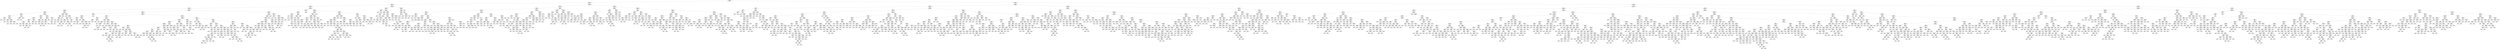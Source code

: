 digraph Tree {
node [shape=box] ;
0 [label="WeekDay <= 1.5\ngini = 0.735\nsamples = 7500\nvalue = [1821, 2465, 2016, 1198]"] ;
1 [label="WeekDay <= 0.5\ngini = 0.719\nsamples = 2060\nvalue = [389, 557, 790, 324]"] ;
0 -> 1 [labeldistance=2.5, labelangle=45, headlabel="True"] ;
2 [label="HotelName <= 340.5\ngini = 0.719\nsamples = 1171\nvalue = [222, 402, 385, 162]"] ;
1 -> 2 ;
3 [label="HotelName <= 229.5\ngini = 0.72\nsamples = 1072\nvalue = [218, 386, 324, 144]"] ;
2 -> 3 ;
4 [label="HotelName <= 93.5\ngini = 0.719\nsamples = 764\nvalue = [143, 236, 275, 110]"] ;
3 -> 4 ;
5 [label="HotelName <= 72.5\ngini = 0.679\nsamples = 248\nvalue = [65, 109, 58, 16]"] ;
4 -> 5 ;
6 [label="HotelName <= 35.5\ngini = 0.664\nsamples = 181\nvalue = [48, 73, 58, 2]"] ;
5 -> 6 ;
7 [label="HotelName <= 12.0\ngini = 0.543\nsamples = 80\nvalue = [16, 50, 13, 1]"] ;
6 -> 7 ;
8 [label="HotelName <= 8.5\ngini = 0.677\nsamples = 42\nvalue = [16, 13, 12, 1]"] ;
7 -> 8 ;
9 [label="HotelName <= 4.0\ngini = 0.133\nsamples = 14\nvalue = [0, 13, 1, 0]"] ;
8 -> 9 ;
10 [label="gini = 0.0\nsamples = 1\nvalue = [0, 0, 1, 0]"] ;
9 -> 10 ;
11 [label="gini = 0.0\nsamples = 13\nvalue = [0, 13, 0, 0]"] ;
9 -> 11 ;
12 [label="SnapshotDate <= 5.5\ngini = 0.518\nsamples = 28\nvalue = [16, 0, 11, 1]"] ;
8 -> 12 ;
13 [label="DayDiff <= 7.0\ngini = 0.133\nsamples = 14\nvalue = [13, 0, 1, 0]"] ;
12 -> 13 ;
14 [label="gini = 0.0\nsamples = 1\nvalue = [0, 0, 1, 0]"] ;
13 -> 14 ;
15 [label="gini = 0.0\nsamples = 13\nvalue = [13, 0, 0, 0]"] ;
13 -> 15 ;
16 [label="CheckinDate <= 48.0\ngini = 0.439\nsamples = 14\nvalue = [3, 0, 10, 1]"] ;
12 -> 16 ;
17 [label="DayDiff <= 8.5\ngini = 0.444\nsamples = 3\nvalue = [2, 0, 0, 1]"] ;
16 -> 17 ;
18 [label="gini = 0.0\nsamples = 1\nvalue = [0, 0, 0, 1]"] ;
17 -> 18 ;
19 [label="gini = 0.0\nsamples = 2\nvalue = [2, 0, 0, 0]"] ;
17 -> 19 ;
20 [label="CheckinDate <= 70.0\ngini = 0.165\nsamples = 11\nvalue = [1, 0, 10, 0]"] ;
16 -> 20 ;
21 [label="gini = 0.0\nsamples = 10\nvalue = [0, 0, 10, 0]"] ;
20 -> 21 ;
22 [label="gini = 0.0\nsamples = 1\nvalue = [1, 0, 0, 0]"] ;
20 -> 22 ;
23 [label="DayDiff <= 2.0\ngini = 0.051\nsamples = 38\nvalue = [0, 37, 1, 0]"] ;
7 -> 23 ;
24 [label="SnapshotDate <= 4.0\ngini = 0.5\nsamples = 2\nvalue = [0, 1, 1, 0]"] ;
23 -> 24 ;
25 [label="gini = 0.0\nsamples = 1\nvalue = [0, 1, 0, 0]"] ;
24 -> 25 ;
26 [label="gini = 0.0\nsamples = 1\nvalue = [0, 0, 1, 0]"] ;
24 -> 26 ;
27 [label="gini = 0.0\nsamples = 36\nvalue = [0, 36, 0, 0]"] ;
23 -> 27 ;
28 [label="HotelName <= 70.5\ngini = 0.649\nsamples = 101\nvalue = [32, 23, 45, 1]"] ;
6 -> 28 ;
29 [label="HotelName <= 53.5\ngini = 0.548\nsamples = 67\nvalue = [22, 5, 39, 1]"] ;
28 -> 29 ;
30 [label="CheckinDate <= 60.5\ngini = 0.54\nsamples = 27\nvalue = [17, 3, 6, 1]"] ;
29 -> 30 ;
31 [label="CheckinDate <= 38.0\ngini = 0.658\nsamples = 15\nvalue = [6, 2, 6, 1]"] ;
30 -> 31 ;
32 [label="DayDiff <= 3.0\ngini = 0.375\nsamples = 8\nvalue = [6, 0, 2, 0]"] ;
31 -> 32 ;
33 [label="gini = 0.0\nsamples = 1\nvalue = [0, 0, 1, 0]"] ;
32 -> 33 ;
34 [label="DayDiff <= 21.5\ngini = 0.245\nsamples = 7\nvalue = [6, 0, 1, 0]"] ;
32 -> 34 ;
35 [label="gini = 0.0\nsamples = 6\nvalue = [6, 0, 0, 0]"] ;
34 -> 35 ;
36 [label="gini = 0.0\nsamples = 1\nvalue = [0, 0, 1, 0]"] ;
34 -> 36 ;
37 [label="DayDiff <= 8.5\ngini = 0.571\nsamples = 7\nvalue = [0, 2, 4, 1]"] ;
31 -> 37 ;
38 [label="DayDiff <= 3.0\ngini = 0.625\nsamples = 4\nvalue = [0, 2, 1, 1]"] ;
37 -> 38 ;
39 [label="HotelName <= 45.0\ngini = 0.5\nsamples = 2\nvalue = [0, 0, 1, 1]"] ;
38 -> 39 ;
40 [label="gini = 0.0\nsamples = 1\nvalue = [0, 0, 0, 1]"] ;
39 -> 40 ;
41 [label="gini = 0.0\nsamples = 1\nvalue = [0, 0, 1, 0]"] ;
39 -> 41 ;
42 [label="gini = 0.0\nsamples = 2\nvalue = [0, 2, 0, 0]"] ;
38 -> 42 ;
43 [label="gini = 0.0\nsamples = 3\nvalue = [0, 0, 3, 0]"] ;
37 -> 43 ;
44 [label="CheckinDate <= 70.0\ngini = 0.153\nsamples = 12\nvalue = [11, 1, 0, 0]"] ;
30 -> 44 ;
45 [label="DayDiff <= 30.5\ngini = 0.444\nsamples = 3\nvalue = [2, 1, 0, 0]"] ;
44 -> 45 ;
46 [label="gini = 0.0\nsamples = 1\nvalue = [0, 1, 0, 0]"] ;
45 -> 46 ;
47 [label="gini = 0.0\nsamples = 2\nvalue = [2, 0, 0, 0]"] ;
45 -> 47 ;
48 [label="gini = 0.0\nsamples = 9\nvalue = [9, 0, 0, 0]"] ;
44 -> 48 ;
49 [label="DayDiff <= 9.0\ngini = 0.301\nsamples = 40\nvalue = [5, 2, 33, 0]"] ;
29 -> 49 ;
50 [label="DayDiff <= 5.5\ngini = 0.408\nsamples = 7\nvalue = [5, 2, 0, 0]"] ;
49 -> 50 ;
51 [label="SnapshotDate <= 6.0\ngini = 0.278\nsamples = 6\nvalue = [5, 1, 0, 0]"] ;
50 -> 51 ;
52 [label="gini = 0.0\nsamples = 4\nvalue = [4, 0, 0, 0]"] ;
51 -> 52 ;
53 [label="HotelName <= 62.5\ngini = 0.5\nsamples = 2\nvalue = [1, 1, 0, 0]"] ;
51 -> 53 ;
54 [label="gini = 0.0\nsamples = 1\nvalue = [1, 0, 0, 0]"] ;
53 -> 54 ;
55 [label="gini = 0.0\nsamples = 1\nvalue = [0, 1, 0, 0]"] ;
53 -> 55 ;
56 [label="gini = 0.0\nsamples = 1\nvalue = [0, 1, 0, 0]"] ;
50 -> 56 ;
57 [label="gini = 0.0\nsamples = 33\nvalue = [0, 0, 33, 0]"] ;
49 -> 57 ;
58 [label="CheckinDate <= 70.0\ngini = 0.602\nsamples = 34\nvalue = [10, 18, 6, 0]"] ;
28 -> 58 ;
59 [label="CheckinDate <= 48.0\ngini = 0.474\nsamples = 25\nvalue = [2, 17, 6, 0]"] ;
58 -> 59 ;
60 [label="DayDiff <= 9.0\ngini = 0.604\nsamples = 15\nvalue = [2, 7, 6, 0]"] ;
59 -> 60 ;
61 [label="DayDiff <= 2.0\ngini = 0.346\nsamples = 9\nvalue = [0, 7, 2, 0]"] ;
60 -> 61 ;
62 [label="gini = 0.0\nsamples = 2\nvalue = [0, 0, 2, 0]"] ;
61 -> 62 ;
63 [label="gini = 0.0\nsamples = 7\nvalue = [0, 7, 0, 0]"] ;
61 -> 63 ;
64 [label="DayDiff <= 13.5\ngini = 0.444\nsamples = 6\nvalue = [2, 0, 4, 0]"] ;
60 -> 64 ;
65 [label="gini = 0.0\nsamples = 4\nvalue = [0, 0, 4, 0]"] ;
64 -> 65 ;
66 [label="gini = 0.0\nsamples = 2\nvalue = [2, 0, 0, 0]"] ;
64 -> 66 ;
67 [label="gini = 0.0\nsamples = 10\nvalue = [0, 10, 0, 0]"] ;
59 -> 67 ;
68 [label="HotelName <= 71.5\ngini = 0.198\nsamples = 9\nvalue = [8, 1, 0, 0]"] ;
58 -> 68 ;
69 [label="gini = 0.0\nsamples = 1\nvalue = [0, 1, 0, 0]"] ;
68 -> 69 ;
70 [label="gini = 0.0\nsamples = 8\nvalue = [8, 0, 0, 0]"] ;
68 -> 70 ;
71 [label="HotelName <= 85.5\ngini = 0.603\nsamples = 67\nvalue = [17, 36, 0, 14]"] ;
5 -> 71 ;
72 [label="HotelName <= 77.0\ngini = 0.418\nsamples = 45\nvalue = [3, 33, 0, 9]"] ;
71 -> 72 ;
73 [label="DayDiff <= 25.5\ngini = 0.56\nsamples = 15\nvalue = [3, 3, 0, 9]"] ;
72 -> 73 ;
74 [label="CheckinDate <= 38.0\ngini = 0.375\nsamples = 12\nvalue = [0, 3, 0, 9]"] ;
73 -> 74 ;
75 [label="DayDiff <= 1.5\ngini = 0.375\nsamples = 4\nvalue = [0, 3, 0, 1]"] ;
74 -> 75 ;
76 [label="gini = 0.0\nsamples = 1\nvalue = [0, 0, 0, 1]"] ;
75 -> 76 ;
77 [label="gini = 0.0\nsamples = 3\nvalue = [0, 3, 0, 0]"] ;
75 -> 77 ;
78 [label="gini = 0.0\nsamples = 8\nvalue = [0, 0, 0, 8]"] ;
74 -> 78 ;
79 [label="gini = 0.0\nsamples = 3\nvalue = [3, 0, 0, 0]"] ;
73 -> 79 ;
80 [label="gini = 0.0\nsamples = 30\nvalue = [0, 30, 0, 0]"] ;
72 -> 80 ;
81 [label="SnapshotDate <= 1.5\ngini = 0.525\nsamples = 22\nvalue = [14, 3, 0, 5]"] ;
71 -> 81 ;
82 [label="gini = 0.0\nsamples = 2\nvalue = [0, 2, 0, 0]"] ;
81 -> 82 ;
83 [label="DayDiff <= 32.5\ngini = 0.445\nsamples = 20\nvalue = [14, 1, 0, 5]"] ;
81 -> 83 ;
84 [label="CheckinDate <= 48.0\ngini = 0.364\nsamples = 18\nvalue = [14, 1, 0, 3]"] ;
83 -> 84 ;
85 [label="DayDiff <= 8.5\ngini = 0.568\nsamples = 9\nvalue = [5, 1, 0, 3]"] ;
84 -> 85 ;
86 [label="HotelName <= 91.5\ngini = 0.278\nsamples = 6\nvalue = [5, 1, 0, 0]"] ;
85 -> 86 ;
87 [label="CheckinDate <= 40.0\ngini = 0.5\nsamples = 2\nvalue = [1, 1, 0, 0]"] ;
86 -> 87 ;
88 [label="gini = 0.0\nsamples = 1\nvalue = [0, 1, 0, 0]"] ;
87 -> 88 ;
89 [label="gini = 0.0\nsamples = 1\nvalue = [1, 0, 0, 0]"] ;
87 -> 89 ;
90 [label="gini = 0.0\nsamples = 4\nvalue = [4, 0, 0, 0]"] ;
86 -> 90 ;
91 [label="gini = 0.0\nsamples = 3\nvalue = [0, 0, 0, 3]"] ;
85 -> 91 ;
92 [label="gini = 0.0\nsamples = 9\nvalue = [9, 0, 0, 0]"] ;
84 -> 92 ;
93 [label="gini = 0.0\nsamples = 2\nvalue = [0, 0, 0, 2]"] ;
83 -> 93 ;
94 [label="CheckinDate <= 74.0\ngini = 0.707\nsamples = 516\nvalue = [78, 127, 217, 94]"] ;
4 -> 94 ;
95 [label="HotelName <= 105.0\ngini = 0.724\nsamples = 417\nvalue = [69, 114, 155, 79]"] ;
94 -> 95 ;
96 [label="CheckinDate <= 67.0\ngini = 0.544\nsamples = 39\nvalue = [4, 4, 25, 6]"] ;
95 -> 96 ;
97 [label="CheckinDate <= 48.0\ngini = 0.477\nsamples = 36\nvalue = [1, 4, 25, 6]"] ;
96 -> 97 ;
98 [label="DayDiff <= 8.5\ngini = 0.631\nsamples = 15\nvalue = [0, 3, 7, 5]"] ;
97 -> 98 ;
99 [label="DayDiff <= 1.5\ngini = 0.375\nsamples = 8\nvalue = [0, 2, 6, 0]"] ;
98 -> 99 ;
100 [label="CheckinDate <= 38.0\ngini = 0.444\nsamples = 3\nvalue = [0, 2, 1, 0]"] ;
99 -> 100 ;
101 [label="gini = 0.0\nsamples = 1\nvalue = [0, 1, 0, 0]"] ;
100 -> 101 ;
102 [label="HotelName <= 97.0\ngini = 0.5\nsamples = 2\nvalue = [0, 1, 1, 0]"] ;
100 -> 102 ;
103 [label="gini = 0.0\nsamples = 1\nvalue = [0, 1, 0, 0]"] ;
102 -> 103 ;
104 [label="gini = 0.0\nsamples = 1\nvalue = [0, 0, 1, 0]"] ;
102 -> 104 ;
105 [label="gini = 0.0\nsamples = 5\nvalue = [0, 0, 5, 0]"] ;
99 -> 105 ;
106 [label="DayDiff <= 14.5\ngini = 0.449\nsamples = 7\nvalue = [0, 1, 1, 5]"] ;
98 -> 106 ;
107 [label="gini = 0.0\nsamples = 5\nvalue = [0, 0, 0, 5]"] ;
106 -> 107 ;
108 [label="HotelName <= 102.0\ngini = 0.5\nsamples = 2\nvalue = [0, 1, 1, 0]"] ;
106 -> 108 ;
109 [label="gini = 0.0\nsamples = 1\nvalue = [0, 0, 1, 0]"] ;
108 -> 109 ;
110 [label="gini = 0.0\nsamples = 1\nvalue = [0, 1, 0, 0]"] ;
108 -> 110 ;
111 [label="SnapshotDate <= 5.5\ngini = 0.259\nsamples = 21\nvalue = [1, 1, 18, 1]"] ;
97 -> 111 ;
112 [label="gini = 0.0\nsamples = 9\nvalue = [0, 0, 9, 0]"] ;
111 -> 112 ;
113 [label="SnapshotDate <= 6.5\ngini = 0.417\nsamples = 12\nvalue = [1, 1, 9, 1]"] ;
111 -> 113 ;
114 [label="HotelName <= 103.5\ngini = 0.5\nsamples = 2\nvalue = [0, 1, 0, 1]"] ;
113 -> 114 ;
115 [label="gini = 0.0\nsamples = 1\nvalue = [0, 0, 0, 1]"] ;
114 -> 115 ;
116 [label="gini = 0.0\nsamples = 1\nvalue = [0, 1, 0, 0]"] ;
114 -> 116 ;
117 [label="SnapshotDate <= 7.5\ngini = 0.18\nsamples = 10\nvalue = [1, 0, 9, 0]"] ;
113 -> 117 ;
118 [label="DayDiff <= 22.0\ngini = 0.444\nsamples = 3\nvalue = [1, 0, 2, 0]"] ;
117 -> 118 ;
119 [label="HotelName <= 97.0\ngini = 0.5\nsamples = 2\nvalue = [1, 0, 1, 0]"] ;
118 -> 119 ;
120 [label="gini = 0.0\nsamples = 1\nvalue = [0, 0, 1, 0]"] ;
119 -> 120 ;
121 [label="gini = 0.0\nsamples = 1\nvalue = [1, 0, 0, 0]"] ;
119 -> 121 ;
122 [label="gini = 0.0\nsamples = 1\nvalue = [0, 0, 1, 0]"] ;
118 -> 122 ;
123 [label="gini = 0.0\nsamples = 7\nvalue = [0, 0, 7, 0]"] ;
117 -> 123 ;
124 [label="gini = 0.0\nsamples = 3\nvalue = [3, 0, 0, 0]"] ;
96 -> 124 ;
125 [label="HotelName <= 111.5\ngini = 0.73\nsamples = 378\nvalue = [65, 110, 130, 73]"] ;
95 -> 125 ;
126 [label="HotelName <= 106.5\ngini = 0.675\nsamples = 45\nvalue = [4, 9, 11, 21]"] ;
125 -> 126 ;
127 [label="DayDiff <= 11.5\ngini = 0.594\nsamples = 8\nvalue = [1, 4, 0, 3]"] ;
126 -> 127 ;
128 [label="DayDiff <= 3.5\ngini = 0.32\nsamples = 5\nvalue = [0, 4, 0, 1]"] ;
127 -> 128 ;
129 [label="gini = 0.0\nsamples = 1\nvalue = [0, 0, 0, 1]"] ;
128 -> 129 ;
130 [label="gini = 0.0\nsamples = 4\nvalue = [0, 4, 0, 0]"] ;
128 -> 130 ;
131 [label="CheckinDate <= 44.0\ngini = 0.444\nsamples = 3\nvalue = [1, 0, 0, 2]"] ;
127 -> 131 ;
132 [label="gini = 0.0\nsamples = 2\nvalue = [0, 0, 0, 2]"] ;
131 -> 132 ;
133 [label="gini = 0.0\nsamples = 1\nvalue = [1, 0, 0, 0]"] ;
131 -> 133 ;
134 [label="SnapshotDate <= 1.5\ngini = 0.65\nsamples = 37\nvalue = [3, 5, 11, 18]"] ;
126 -> 134 ;
135 [label="HotelName <= 110.0\ngini = 0.611\nsamples = 6\nvalue = [1, 2, 3, 0]"] ;
134 -> 135 ;
136 [label="DayDiff <= 11.5\ngini = 0.48\nsamples = 5\nvalue = [0, 2, 3, 0]"] ;
135 -> 136 ;
137 [label="gini = 0.0\nsamples = 2\nvalue = [0, 0, 2, 0]"] ;
136 -> 137 ;
138 [label="SnapshotDate <= 0.5\ngini = 0.444\nsamples = 3\nvalue = [0, 2, 1, 0]"] ;
136 -> 138 ;
139 [label="gini = 0.0\nsamples = 1\nvalue = [0, 0, 1, 0]"] ;
138 -> 139 ;
140 [label="gini = 0.0\nsamples = 2\nvalue = [0, 2, 0, 0]"] ;
138 -> 140 ;
141 [label="gini = 0.0\nsamples = 1\nvalue = [1, 0, 0, 0]"] ;
135 -> 141 ;
142 [label="CheckinDate <= 40.0\ngini = 0.583\nsamples = 31\nvalue = [2, 3, 8, 18]"] ;
134 -> 142 ;
143 [label="HotelName <= 109.0\ngini = 0.667\nsamples = 3\nvalue = [1, 1, 0, 1]"] ;
142 -> 143 ;
144 [label="gini = 0.0\nsamples = 1\nvalue = [1, 0, 0, 0]"] ;
143 -> 144 ;
145 [label="HotelName <= 110.5\ngini = 0.5\nsamples = 2\nvalue = [0, 1, 0, 1]"] ;
143 -> 145 ;
146 [label="gini = 0.0\nsamples = 1\nvalue = [0, 0, 0, 1]"] ;
145 -> 146 ;
147 [label="gini = 0.0\nsamples = 1\nvalue = [0, 1, 0, 0]"] ;
145 -> 147 ;
148 [label="HotelName <= 109.5\ngini = 0.543\nsamples = 28\nvalue = [1, 2, 8, 17]"] ;
142 -> 148 ;
149 [label="DayDiff <= 20.5\ngini = 0.43\nsamples = 11\nvalue = [0, 2, 1, 8]"] ;
148 -> 149 ;
150 [label="DayDiff <= 11.0\ngini = 0.611\nsamples = 6\nvalue = [0, 2, 1, 3]"] ;
149 -> 150 ;
151 [label="HotelName <= 108.5\ngini = 0.444\nsamples = 3\nvalue = [0, 0, 1, 2]"] ;
150 -> 151 ;
152 [label="gini = 0.0\nsamples = 1\nvalue = [0, 0, 1, 0]"] ;
151 -> 152 ;
153 [label="gini = 0.0\nsamples = 2\nvalue = [0, 0, 0, 2]"] ;
151 -> 153 ;
154 [label="HotelName <= 108.5\ngini = 0.444\nsamples = 3\nvalue = [0, 2, 0, 1]"] ;
150 -> 154 ;
155 [label="gini = 0.0\nsamples = 1\nvalue = [0, 0, 0, 1]"] ;
154 -> 155 ;
156 [label="gini = 0.0\nsamples = 2\nvalue = [0, 2, 0, 0]"] ;
154 -> 156 ;
157 [label="gini = 0.0\nsamples = 5\nvalue = [0, 0, 0, 5]"] ;
149 -> 157 ;
158 [label="DayDiff <= 23.0\ngini = 0.547\nsamples = 17\nvalue = [1, 0, 7, 9]"] ;
148 -> 158 ;
159 [label="DayDiff <= 7.5\ngini = 0.462\nsamples = 13\nvalue = [1, 0, 3, 9]"] ;
158 -> 159 ;
160 [label="HotelName <= 110.5\ngini = 0.48\nsamples = 5\nvalue = [0, 0, 3, 2]"] ;
159 -> 160 ;
161 [label="gini = 0.0\nsamples = 2\nvalue = [0, 0, 0, 2]"] ;
160 -> 161 ;
162 [label="gini = 0.0\nsamples = 3\nvalue = [0, 0, 3, 0]"] ;
160 -> 162 ;
163 [label="CheckinDate <= 48.0\ngini = 0.219\nsamples = 8\nvalue = [1, 0, 0, 7]"] ;
159 -> 163 ;
164 [label="HotelName <= 110.5\ngini = 0.5\nsamples = 2\nvalue = [1, 0, 0, 1]"] ;
163 -> 164 ;
165 [label="gini = 0.0\nsamples = 1\nvalue = [0, 0, 0, 1]"] ;
164 -> 165 ;
166 [label="gini = 0.0\nsamples = 1\nvalue = [1, 0, 0, 0]"] ;
164 -> 166 ;
167 [label="gini = 0.0\nsamples = 6\nvalue = [0, 0, 0, 6]"] ;
163 -> 167 ;
168 [label="gini = 0.0\nsamples = 4\nvalue = [0, 0, 4, 0]"] ;
158 -> 168 ;
169 [label="HotelName <= 178.0\ngini = 0.722\nsamples = 333\nvalue = [61, 101, 119, 52]"] ;
125 -> 169 ;
170 [label="HotelName <= 154.5\ngini = 0.694\nsamples = 163\nvalue = [25, 65, 54, 19]"] ;
169 -> 170 ;
171 [label="DayDiff <= 30.5\ngini = 0.708\nsamples = 131\nvalue = [24, 36, 53, 18]"] ;
170 -> 171 ;
172 [label="HotelName <= 130.5\ngini = 0.696\nsamples = 120\nvalue = [18, 32, 52, 18]"] ;
171 -> 172 ;
173 [label="SnapshotDate <= 3.5\ngini = 0.671\nsamples = 102\nvalue = [9, 29, 47, 17]"] ;
172 -> 173 ;
174 [label="HotelName <= 118.0\ngini = 0.718\nsamples = 36\nvalue = [5, 14, 9, 8]"] ;
173 -> 174 ;
175 [label="DayDiff <= 17.5\ngini = 0.32\nsamples = 5\nvalue = [1, 4, 0, 0]"] ;
174 -> 175 ;
176 [label="gini = 0.0\nsamples = 4\nvalue = [0, 4, 0, 0]"] ;
175 -> 176 ;
177 [label="gini = 0.0\nsamples = 1\nvalue = [1, 0, 0, 0]"] ;
175 -> 177 ;
178 [label="HotelName <= 125.5\ngini = 0.728\nsamples = 31\nvalue = [4, 10, 9, 8]"] ;
174 -> 178 ;
179 [label="DayDiff <= 11.5\ngini = 0.734\nsamples = 17\nvalue = [4, 3, 4, 6]"] ;
178 -> 179 ;
180 [label="DayDiff <= 3.0\ngini = 0.74\nsamples = 10\nvalue = [2, 3, 3, 2]"] ;
179 -> 180 ;
181 [label="HotelName <= 124.0\ngini = 0.444\nsamples = 3\nvalue = [0, 1, 0, 2]"] ;
180 -> 181 ;
182 [label="gini = 0.0\nsamples = 2\nvalue = [0, 0, 0, 2]"] ;
181 -> 182 ;
183 [label="gini = 0.0\nsamples = 1\nvalue = [0, 1, 0, 0]"] ;
181 -> 183 ;
184 [label="HotelName <= 124.5\ngini = 0.653\nsamples = 7\nvalue = [2, 2, 3, 0]"] ;
180 -> 184 ;
185 [label="CheckinDate <= 47.0\ngini = 0.64\nsamples = 5\nvalue = [2, 2, 1, 0]"] ;
184 -> 185 ;
186 [label="CheckinDate <= 32.0\ngini = 0.5\nsamples = 4\nvalue = [2, 2, 0, 0]"] ;
185 -> 186 ;
187 [label="gini = 0.0\nsamples = 1\nvalue = [1, 0, 0, 0]"] ;
186 -> 187 ;
188 [label="HotelName <= 123.5\ngini = 0.444\nsamples = 3\nvalue = [1, 2, 0, 0]"] ;
186 -> 188 ;
189 [label="gini = 0.0\nsamples = 2\nvalue = [0, 2, 0, 0]"] ;
188 -> 189 ;
190 [label="gini = 0.0\nsamples = 1\nvalue = [1, 0, 0, 0]"] ;
188 -> 190 ;
191 [label="gini = 0.0\nsamples = 1\nvalue = [0, 0, 1, 0]"] ;
185 -> 191 ;
192 [label="gini = 0.0\nsamples = 2\nvalue = [0, 0, 2, 0]"] ;
184 -> 192 ;
193 [label="HotelName <= 122.0\ngini = 0.571\nsamples = 7\nvalue = [2, 0, 1, 4]"] ;
179 -> 193 ;
194 [label="gini = 0.0\nsamples = 1\nvalue = [0, 0, 1, 0]"] ;
193 -> 194 ;
195 [label="HotelName <= 124.0\ngini = 0.444\nsamples = 6\nvalue = [2, 0, 0, 4]"] ;
193 -> 195 ;
196 [label="gini = 0.0\nsamples = 3\nvalue = [0, 0, 0, 3]"] ;
195 -> 196 ;
197 [label="DayDiff <= 17.0\ngini = 0.444\nsamples = 3\nvalue = [2, 0, 0, 1]"] ;
195 -> 197 ;
198 [label="gini = 0.0\nsamples = 1\nvalue = [0, 0, 0, 1]"] ;
197 -> 198 ;
199 [label="gini = 0.0\nsamples = 2\nvalue = [2, 0, 0, 0]"] ;
197 -> 199 ;
200 [label="DayDiff <= 6.5\ngini = 0.602\nsamples = 14\nvalue = [0, 7, 5, 2]"] ;
178 -> 200 ;
201 [label="HotelName <= 126.5\ngini = 0.444\nsamples = 3\nvalue = [0, 1, 0, 2]"] ;
200 -> 201 ;
202 [label="gini = 0.0\nsamples = 1\nvalue = [0, 0, 0, 1]"] ;
201 -> 202 ;
203 [label="HotelName <= 128.0\ngini = 0.5\nsamples = 2\nvalue = [0, 1, 0, 1]"] ;
201 -> 203 ;
204 [label="gini = 0.0\nsamples = 1\nvalue = [0, 1, 0, 0]"] ;
203 -> 204 ;
205 [label="gini = 0.0\nsamples = 1\nvalue = [0, 0, 0, 1]"] ;
203 -> 205 ;
206 [label="SnapshotDate <= 0.5\ngini = 0.496\nsamples = 11\nvalue = [0, 6, 5, 0]"] ;
200 -> 206 ;
207 [label="CheckinDate <= 9.0\ngini = 0.32\nsamples = 5\nvalue = [0, 4, 1, 0]"] ;
206 -> 207 ;
208 [label="gini = 0.0\nsamples = 1\nvalue = [0, 0, 1, 0]"] ;
207 -> 208 ;
209 [label="gini = 0.0\nsamples = 4\nvalue = [0, 4, 0, 0]"] ;
207 -> 209 ;
210 [label="HotelName <= 128.5\ngini = 0.444\nsamples = 6\nvalue = [0, 2, 4, 0]"] ;
206 -> 210 ;
211 [label="gini = 0.0\nsamples = 3\nvalue = [0, 0, 3, 0]"] ;
210 -> 211 ;
212 [label="DayDiff <= 20.5\ngini = 0.444\nsamples = 3\nvalue = [0, 2, 1, 0]"] ;
210 -> 212 ;
213 [label="gini = 0.0\nsamples = 2\nvalue = [0, 2, 0, 0]"] ;
212 -> 213 ;
214 [label="gini = 0.0\nsamples = 1\nvalue = [0, 0, 1, 0]"] ;
212 -> 214 ;
215 [label="HotelName <= 123.5\ngini = 0.595\nsamples = 66\nvalue = [4, 15, 38, 9]"] ;
173 -> 215 ;
216 [label="HotelName <= 122.5\ngini = 0.681\nsamples = 36\nvalue = [3, 12, 15, 6]"] ;
215 -> 216 ;
217 [label="DayDiff <= 10.0\ngini = 0.57\nsamples = 25\nvalue = [2, 6, 15, 2]"] ;
216 -> 217 ;
218 [label="HotelName <= 117.5\ngini = 0.658\nsamples = 15\nvalue = [1, 6, 6, 2]"] ;
217 -> 218 ;
219 [label="HotelName <= 113.5\ngini = 0.375\nsamples = 8\nvalue = [0, 6, 2, 0]"] ;
218 -> 219 ;
220 [label="gini = 0.0\nsamples = 2\nvalue = [0, 0, 2, 0]"] ;
219 -> 220 ;
221 [label="gini = 0.0\nsamples = 6\nvalue = [0, 6, 0, 0]"] ;
219 -> 221 ;
222 [label="DayDiff <= 1.5\ngini = 0.571\nsamples = 7\nvalue = [1, 0, 4, 2]"] ;
218 -> 222 ;
223 [label="gini = 0.0\nsamples = 1\nvalue = [1, 0, 0, 0]"] ;
222 -> 223 ;
224 [label="SnapshotDate <= 7.5\ngini = 0.444\nsamples = 6\nvalue = [0, 0, 4, 2]"] ;
222 -> 224 ;
225 [label="gini = 0.0\nsamples = 3\nvalue = [0, 0, 3, 0]"] ;
224 -> 225 ;
226 [label="SnapshotDate <= 8.5\ngini = 0.444\nsamples = 3\nvalue = [0, 0, 1, 2]"] ;
224 -> 226 ;
227 [label="gini = 0.0\nsamples = 1\nvalue = [0, 0, 0, 1]"] ;
226 -> 227 ;
228 [label="SnapshotDate <= 9.5\ngini = 0.5\nsamples = 2\nvalue = [0, 0, 1, 1]"] ;
226 -> 228 ;
229 [label="gini = 0.0\nsamples = 1\nvalue = [0, 0, 1, 0]"] ;
228 -> 229 ;
230 [label="gini = 0.0\nsamples = 1\nvalue = [0, 0, 0, 1]"] ;
228 -> 230 ;
231 [label="SnapshotDate <= 6.5\ngini = 0.18\nsamples = 10\nvalue = [1, 0, 9, 0]"] ;
217 -> 231 ;
232 [label="HotelName <= 120.0\ngini = 0.5\nsamples = 2\nvalue = [1, 0, 1, 0]"] ;
231 -> 232 ;
233 [label="gini = 0.0\nsamples = 1\nvalue = [1, 0, 0, 0]"] ;
232 -> 233 ;
234 [label="gini = 0.0\nsamples = 1\nvalue = [0, 0, 1, 0]"] ;
232 -> 234 ;
235 [label="gini = 0.0\nsamples = 8\nvalue = [0, 0, 8, 0]"] ;
231 -> 235 ;
236 [label="CheckinDate <= 57.5\ngini = 0.562\nsamples = 11\nvalue = [1, 6, 0, 4]"] ;
216 -> 236 ;
237 [label="DayDiff <= 9.0\ngini = 0.571\nsamples = 7\nvalue = [1, 2, 0, 4]"] ;
236 -> 237 ;
238 [label="SnapshotDate <= 5.5\ngini = 0.444\nsamples = 3\nvalue = [1, 2, 0, 0]"] ;
237 -> 238 ;
239 [label="gini = 0.0\nsamples = 1\nvalue = [1, 0, 0, 0]"] ;
238 -> 239 ;
240 [label="gini = 0.0\nsamples = 2\nvalue = [0, 2, 0, 0]"] ;
238 -> 240 ;
241 [label="gini = 0.0\nsamples = 4\nvalue = [0, 0, 0, 4]"] ;
237 -> 241 ;
242 [label="gini = 0.0\nsamples = 4\nvalue = [0, 4, 0, 0]"] ;
236 -> 242 ;
243 [label="HotelName <= 128.5\ngini = 0.391\nsamples = 30\nvalue = [1, 3, 23, 3]"] ;
215 -> 243 ;
244 [label="DayDiff <= 1.5\ngini = 0.177\nsamples = 21\nvalue = [1, 0, 19, 1]"] ;
243 -> 244 ;
245 [label="HotelName <= 125.0\ngini = 0.5\nsamples = 2\nvalue = [0, 0, 1, 1]"] ;
244 -> 245 ;
246 [label="gini = 0.0\nsamples = 1\nvalue = [0, 0, 1, 0]"] ;
245 -> 246 ;
247 [label="gini = 0.0\nsamples = 1\nvalue = [0, 0, 0, 1]"] ;
245 -> 247 ;
248 [label="SnapshotDate <= 10.5\ngini = 0.1\nsamples = 19\nvalue = [1, 0, 18, 0]"] ;
244 -> 248 ;
249 [label="gini = 0.0\nsamples = 15\nvalue = [0, 0, 15, 0]"] ;
248 -> 249 ;
250 [label="HotelName <= 126.5\ngini = 0.375\nsamples = 4\nvalue = [1, 0, 3, 0]"] ;
248 -> 250 ;
251 [label="gini = 0.0\nsamples = 1\nvalue = [1, 0, 0, 0]"] ;
250 -> 251 ;
252 [label="gini = 0.0\nsamples = 3\nvalue = [0, 0, 3, 0]"] ;
250 -> 252 ;
253 [label="DayDiff <= 16.5\ngini = 0.642\nsamples = 9\nvalue = [0, 3, 4, 2]"] ;
243 -> 253 ;
254 [label="DayDiff <= 5.5\ngini = 0.32\nsamples = 5\nvalue = [0, 0, 4, 1]"] ;
253 -> 254 ;
255 [label="gini = 0.0\nsamples = 1\nvalue = [0, 0, 0, 1]"] ;
254 -> 255 ;
256 [label="gini = 0.0\nsamples = 4\nvalue = [0, 0, 4, 0]"] ;
254 -> 256 ;
257 [label="SnapshotDate <= 10.5\ngini = 0.375\nsamples = 4\nvalue = [0, 3, 0, 1]"] ;
253 -> 257 ;
258 [label="gini = 0.0\nsamples = 3\nvalue = [0, 3, 0, 0]"] ;
257 -> 258 ;
259 [label="gini = 0.0\nsamples = 1\nvalue = [0, 0, 0, 1]"] ;
257 -> 259 ;
260 [label="CheckinDate <= 28.0\ngini = 0.642\nsamples = 18\nvalue = [9, 3, 5, 1]"] ;
172 -> 260 ;
261 [label="HotelName <= 150.0\ngini = 0.375\nsamples = 4\nvalue = [0, 0, 3, 1]"] ;
260 -> 261 ;
262 [label="gini = 0.0\nsamples = 3\nvalue = [0, 0, 3, 0]"] ;
261 -> 262 ;
263 [label="gini = 0.0\nsamples = 1\nvalue = [0, 0, 0, 1]"] ;
261 -> 263 ;
264 [label="SnapshotDate <= 7.5\ngini = 0.52\nsamples = 14\nvalue = [9, 3, 2, 0]"] ;
260 -> 264 ;
265 [label="HotelName <= 140.5\ngini = 0.32\nsamples = 10\nvalue = [8, 0, 2, 0]"] ;
264 -> 265 ;
266 [label="gini = 0.0\nsamples = 4\nvalue = [4, 0, 0, 0]"] ;
265 -> 266 ;
267 [label="HotelName <= 147.5\ngini = 0.444\nsamples = 6\nvalue = [4, 0, 2, 0]"] ;
265 -> 267 ;
268 [label="gini = 0.0\nsamples = 1\nvalue = [0, 0, 1, 0]"] ;
267 -> 268 ;
269 [label="DayDiff <= 5.0\ngini = 0.32\nsamples = 5\nvalue = [4, 0, 1, 0]"] ;
267 -> 269 ;
270 [label="gini = 0.0\nsamples = 1\nvalue = [0, 0, 1, 0]"] ;
269 -> 270 ;
271 [label="gini = 0.0\nsamples = 4\nvalue = [4, 0, 0, 0]"] ;
269 -> 271 ;
272 [label="DayDiff <= 5.0\ngini = 0.375\nsamples = 4\nvalue = [1, 3, 0, 0]"] ;
264 -> 272 ;
273 [label="gini = 0.0\nsamples = 1\nvalue = [1, 0, 0, 0]"] ;
272 -> 273 ;
274 [label="gini = 0.0\nsamples = 3\nvalue = [0, 3, 0, 0]"] ;
272 -> 274 ;
275 [label="SnapshotDate <= 2.5\ngini = 0.562\nsamples = 11\nvalue = [6, 4, 1, 0]"] ;
171 -> 275 ;
276 [label="HotelName <= 124.0\ngini = 0.5\nsamples = 2\nvalue = [0, 1, 1, 0]"] ;
275 -> 276 ;
277 [label="gini = 0.0\nsamples = 1\nvalue = [0, 1, 0, 0]"] ;
276 -> 277 ;
278 [label="gini = 0.0\nsamples = 1\nvalue = [0, 0, 1, 0]"] ;
276 -> 278 ;
279 [label="SnapshotDate <= 9.5\ngini = 0.444\nsamples = 9\nvalue = [6, 3, 0, 0]"] ;
275 -> 279 ;
280 [label="HotelName <= 124.0\ngini = 0.49\nsamples = 7\nvalue = [4, 3, 0, 0]"] ;
279 -> 280 ;
281 [label="DayDiff <= 33.5\ngini = 0.444\nsamples = 3\nvalue = [1, 2, 0, 0]"] ;
280 -> 281 ;
282 [label="gini = 0.0\nsamples = 2\nvalue = [0, 2, 0, 0]"] ;
281 -> 282 ;
283 [label="gini = 0.0\nsamples = 1\nvalue = [1, 0, 0, 0]"] ;
281 -> 283 ;
284 [label="SnapshotDate <= 7.0\ngini = 0.375\nsamples = 4\nvalue = [3, 1, 0, 0]"] ;
280 -> 284 ;
285 [label="gini = 0.0\nsamples = 3\nvalue = [3, 0, 0, 0]"] ;
284 -> 285 ;
286 [label="gini = 0.0\nsamples = 1\nvalue = [0, 1, 0, 0]"] ;
284 -> 286 ;
287 [label="gini = 0.0\nsamples = 2\nvalue = [2, 0, 0, 0]"] ;
279 -> 287 ;
288 [label="DayDiff <= 2.5\ngini = 0.176\nsamples = 32\nvalue = [1, 29, 1, 1]"] ;
170 -> 288 ;
289 [label="CheckinDate <= 38.0\ngini = 0.667\nsamples = 3\nvalue = [1, 0, 1, 1]"] ;
288 -> 289 ;
290 [label="HotelName <= 170.0\ngini = 0.5\nsamples = 2\nvalue = [0, 0, 1, 1]"] ;
289 -> 290 ;
291 [label="gini = 0.0\nsamples = 1\nvalue = [0, 0, 0, 1]"] ;
290 -> 291 ;
292 [label="gini = 0.0\nsamples = 1\nvalue = [0, 0, 1, 0]"] ;
290 -> 292 ;
293 [label="gini = 0.0\nsamples = 1\nvalue = [1, 0, 0, 0]"] ;
289 -> 293 ;
294 [label="gini = 0.0\nsamples = 29\nvalue = [0, 29, 0, 0]"] ;
288 -> 294 ;
295 [label="HotelName <= 180.5\ngini = 0.726\nsamples = 170\nvalue = [36, 36, 65, 33]"] ;
169 -> 295 ;
296 [label="CheckinDate <= 12.5\ngini = 0.277\nsamples = 19\nvalue = [1, 2, 16, 0]"] ;
295 -> 296 ;
297 [label="gini = 0.0\nsamples = 1\nvalue = [1, 0, 0, 0]"] ;
296 -> 297 ;
298 [label="DayDiff <= 6.0\ngini = 0.198\nsamples = 18\nvalue = [0, 2, 16, 0]"] ;
296 -> 298 ;
299 [label="DayDiff <= 1.5\ngini = 0.5\nsamples = 2\nvalue = [0, 1, 1, 0]"] ;
298 -> 299 ;
300 [label="gini = 0.0\nsamples = 1\nvalue = [0, 0, 1, 0]"] ;
299 -> 300 ;
301 [label="gini = 0.0\nsamples = 1\nvalue = [0, 1, 0, 0]"] ;
299 -> 301 ;
302 [label="SnapshotDate <= 1.5\ngini = 0.117\nsamples = 16\nvalue = [0, 1, 15, 0]"] ;
298 -> 302 ;
303 [label="DayDiff <= 28.5\ngini = 0.444\nsamples = 3\nvalue = [0, 1, 2, 0]"] ;
302 -> 303 ;
304 [label="gini = 0.0\nsamples = 2\nvalue = [0, 0, 2, 0]"] ;
303 -> 304 ;
305 [label="gini = 0.0\nsamples = 1\nvalue = [0, 1, 0, 0]"] ;
303 -> 305 ;
306 [label="gini = 0.0\nsamples = 13\nvalue = [0, 0, 13, 0]"] ;
302 -> 306 ;
307 [label="HotelName <= 212.0\ngini = 0.743\nsamples = 151\nvalue = [35, 34, 49, 33]"] ;
295 -> 307 ;
308 [label="HotelName <= 185.0\ngini = 0.741\nsamples = 96\nvalue = [29, 20, 19, 28]"] ;
307 -> 308 ;
309 [label="DayDiff <= 23.5\ngini = 0.476\nsamples = 19\nvalue = [13, 0, 4, 2]"] ;
308 -> 309 ;
310 [label="CheckinDate <= 38.0\ngini = 0.245\nsamples = 14\nvalue = [12, 0, 0, 2]"] ;
309 -> 310 ;
311 [label="DayDiff <= 10.0\ngini = 0.444\nsamples = 6\nvalue = [4, 0, 0, 2]"] ;
310 -> 311 ;
312 [label="gini = 0.0\nsamples = 4\nvalue = [4, 0, 0, 0]"] ;
311 -> 312 ;
313 [label="gini = 0.0\nsamples = 2\nvalue = [0, 0, 0, 2]"] ;
311 -> 313 ;
314 [label="gini = 0.0\nsamples = 8\nvalue = [8, 0, 0, 0]"] ;
310 -> 314 ;
315 [label="DayDiff <= 28.5\ngini = 0.32\nsamples = 5\nvalue = [1, 0, 4, 0]"] ;
309 -> 315 ;
316 [label="gini = 0.0\nsamples = 4\nvalue = [0, 0, 4, 0]"] ;
315 -> 316 ;
317 [label="gini = 0.0\nsamples = 1\nvalue = [1, 0, 0, 0]"] ;
315 -> 317 ;
318 [label="HotelName <= 190.5\ngini = 0.737\nsamples = 77\nvalue = [16, 20, 15, 26]"] ;
308 -> 318 ;
319 [label="DayDiff <= 31.5\ngini = 0.541\nsamples = 14\nvalue = [1, 5, 8, 0]"] ;
318 -> 319 ;
320 [label="HotelName <= 188.5\ngini = 0.43\nsamples = 11\nvalue = [1, 2, 8, 0]"] ;
319 -> 320 ;
321 [label="DayDiff <= 23.5\ngini = 0.444\nsamples = 3\nvalue = [1, 2, 0, 0]"] ;
320 -> 321 ;
322 [label="gini = 0.0\nsamples = 2\nvalue = [0, 2, 0, 0]"] ;
321 -> 322 ;
323 [label="gini = 0.0\nsamples = 1\nvalue = [1, 0, 0, 0]"] ;
321 -> 323 ;
324 [label="gini = 0.0\nsamples = 8\nvalue = [0, 0, 8, 0]"] ;
320 -> 324 ;
325 [label="gini = 0.0\nsamples = 3\nvalue = [0, 3, 0, 0]"] ;
319 -> 325 ;
326 [label="CheckinDate <= 48.0\ngini = 0.704\nsamples = 63\nvalue = [15, 15, 7, 26]"] ;
318 -> 326 ;
327 [label="DayDiff <= 13.5\ngini = 0.597\nsamples = 29\nvalue = [3, 4, 5, 17]"] ;
326 -> 327 ;
328 [label="HotelName <= 197.5\ngini = 0.663\nsamples = 24\nvalue = [3, 4, 5, 12]"] ;
327 -> 328 ;
329 [label="SnapshotDate <= 9.5\ngini = 0.624\nsamples = 22\nvalue = [3, 2, 5, 12]"] ;
328 -> 329 ;
330 [label="DayDiff <= 10.5\ngini = 0.555\nsamples = 20\nvalue = [3, 0, 5, 12]"] ;
329 -> 330 ;
331 [label="HotelName <= 192.5\ngini = 0.477\nsamples = 16\nvalue = [3, 0, 2, 11]"] ;
330 -> 331 ;
332 [label="gini = 0.0\nsamples = 8\nvalue = [0, 0, 0, 8]"] ;
331 -> 332 ;
333 [label="DayDiff <= 3.5\ngini = 0.656\nsamples = 8\nvalue = [3, 0, 2, 3]"] ;
331 -> 333 ;
334 [label="CheckinDate <= 38.0\ngini = 0.5\nsamples = 4\nvalue = [0, 0, 2, 2]"] ;
333 -> 334 ;
335 [label="HotelName <= 194.5\ngini = 0.444\nsamples = 3\nvalue = [0, 0, 2, 1]"] ;
334 -> 335 ;
336 [label="gini = 0.0\nsamples = 2\nvalue = [0, 0, 2, 0]"] ;
335 -> 336 ;
337 [label="gini = 0.0\nsamples = 1\nvalue = [0, 0, 0, 1]"] ;
335 -> 337 ;
338 [label="gini = 0.0\nsamples = 1\nvalue = [0, 0, 0, 1]"] ;
334 -> 338 ;
339 [label="HotelName <= 194.5\ngini = 0.375\nsamples = 4\nvalue = [3, 0, 0, 1]"] ;
333 -> 339 ;
340 [label="gini = 0.0\nsamples = 3\nvalue = [3, 0, 0, 0]"] ;
339 -> 340 ;
341 [label="gini = 0.0\nsamples = 1\nvalue = [0, 0, 0, 1]"] ;
339 -> 341 ;
342 [label="HotelName <= 194.0\ngini = 0.375\nsamples = 4\nvalue = [0, 0, 3, 1]"] ;
330 -> 342 ;
343 [label="gini = 0.0\nsamples = 3\nvalue = [0, 0, 3, 0]"] ;
342 -> 343 ;
344 [label="gini = 0.0\nsamples = 1\nvalue = [0, 0, 0, 1]"] ;
342 -> 344 ;
345 [label="gini = 0.0\nsamples = 2\nvalue = [0, 2, 0, 0]"] ;
329 -> 345 ;
346 [label="gini = 0.0\nsamples = 2\nvalue = [0, 2, 0, 0]"] ;
328 -> 346 ;
347 [label="gini = 0.0\nsamples = 5\nvalue = [0, 0, 0, 5]"] ;
327 -> 347 ;
348 [label="HotelName <= 197.0\ngini = 0.697\nsamples = 34\nvalue = [12, 11, 2, 9]"] ;
326 -> 348 ;
349 [label="HotelName <= 194.5\ngini = 0.623\nsamples = 18\nvalue = [4, 9, 0, 5]"] ;
348 -> 349 ;
350 [label="DayDiff <= 27.5\ngini = 0.653\nsamples = 12\nvalue = [4, 3, 0, 5]"] ;
349 -> 350 ;
351 [label="gini = 0.0\nsamples = 4\nvalue = [4, 0, 0, 0]"] ;
350 -> 351 ;
352 [label="CheckinDate <= 67.0\ngini = 0.469\nsamples = 8\nvalue = [0, 3, 0, 5]"] ;
350 -> 352 ;
353 [label="gini = 0.0\nsamples = 4\nvalue = [0, 0, 0, 4]"] ;
352 -> 353 ;
354 [label="HotelName <= 192.5\ngini = 0.375\nsamples = 4\nvalue = [0, 3, 0, 1]"] ;
352 -> 354 ;
355 [label="gini = 0.0\nsamples = 3\nvalue = [0, 3, 0, 0]"] ;
354 -> 355 ;
356 [label="gini = 0.0\nsamples = 1\nvalue = [0, 0, 0, 1]"] ;
354 -> 356 ;
357 [label="gini = 0.0\nsamples = 6\nvalue = [0, 6, 0, 0]"] ;
349 -> 357 ;
358 [label="DayDiff <= 16.0\ngini = 0.656\nsamples = 16\nvalue = [8, 2, 2, 4]"] ;
348 -> 358 ;
359 [label="HotelName <= 202.0\ngini = 0.56\nsamples = 5\nvalue = [1, 0, 1, 3]"] ;
358 -> 359 ;
360 [label="gini = 0.0\nsamples = 1\nvalue = [0, 0, 1, 0]"] ;
359 -> 360 ;
361 [label="SnapshotDate <= 10.5\ngini = 0.375\nsamples = 4\nvalue = [1, 0, 0, 3]"] ;
359 -> 361 ;
362 [label="gini = 0.0\nsamples = 3\nvalue = [0, 0, 0, 3]"] ;
361 -> 362 ;
363 [label="gini = 0.0\nsamples = 1\nvalue = [1, 0, 0, 0]"] ;
361 -> 363 ;
364 [label="HotelName <= 203.5\ngini = 0.545\nsamples = 11\nvalue = [7, 2, 1, 1]"] ;
358 -> 364 ;
365 [label="SnapshotDate <= 1.5\ngini = 0.46\nsamples = 10\nvalue = [7, 2, 1, 0]"] ;
364 -> 365 ;
366 [label="gini = 0.0\nsamples = 1\nvalue = [0, 1, 0, 0]"] ;
365 -> 366 ;
367 [label="SnapshotDate <= 2.5\ngini = 0.37\nsamples = 9\nvalue = [7, 1, 1, 0]"] ;
365 -> 367 ;
368 [label="HotelName <= 202.0\ngini = 0.5\nsamples = 2\nvalue = [1, 0, 1, 0]"] ;
367 -> 368 ;
369 [label="gini = 0.0\nsamples = 1\nvalue = [0, 0, 1, 0]"] ;
368 -> 369 ;
370 [label="gini = 0.0\nsamples = 1\nvalue = [1, 0, 0, 0]"] ;
368 -> 370 ;
371 [label="SnapshotDate <= 10.0\ngini = 0.245\nsamples = 7\nvalue = [6, 1, 0, 0]"] ;
367 -> 371 ;
372 [label="gini = 0.0\nsamples = 5\nvalue = [5, 0, 0, 0]"] ;
371 -> 372 ;
373 [label="HotelName <= 200.0\ngini = 0.5\nsamples = 2\nvalue = [1, 1, 0, 0]"] ;
371 -> 373 ;
374 [label="gini = 0.0\nsamples = 1\nvalue = [1, 0, 0, 0]"] ;
373 -> 374 ;
375 [label="gini = 0.0\nsamples = 1\nvalue = [0, 1, 0, 0]"] ;
373 -> 375 ;
376 [label="gini = 0.0\nsamples = 1\nvalue = [0, 0, 0, 1]"] ;
364 -> 376 ;
377 [label="DayDiff <= 10.5\ngini = 0.618\nsamples = 55\nvalue = [6, 14, 30, 5]"] ;
307 -> 377 ;
378 [label="HotelName <= 219.5\ngini = 0.485\nsamples = 13\nvalue = [2, 9, 1, 1]"] ;
377 -> 378 ;
379 [label="HotelName <= 214.0\ngini = 0.314\nsamples = 11\nvalue = [1, 9, 1, 0]"] ;
378 -> 379 ;
380 [label="gini = 0.0\nsamples = 1\nvalue = [0, 0, 1, 0]"] ;
379 -> 380 ;
381 [label="HotelName <= 218.5\ngini = 0.18\nsamples = 10\nvalue = [1, 9, 0, 0]"] ;
379 -> 381 ;
382 [label="gini = 0.0\nsamples = 7\nvalue = [0, 7, 0, 0]"] ;
381 -> 382 ;
383 [label="DayDiff <= 2.0\ngini = 0.444\nsamples = 3\nvalue = [1, 2, 0, 0]"] ;
381 -> 383 ;
384 [label="gini = 0.0\nsamples = 2\nvalue = [0, 2, 0, 0]"] ;
383 -> 384 ;
385 [label="gini = 0.0\nsamples = 1\nvalue = [1, 0, 0, 0]"] ;
383 -> 385 ;
386 [label="HotelName <= 224.0\ngini = 0.5\nsamples = 2\nvalue = [1, 0, 0, 1]"] ;
378 -> 386 ;
387 [label="gini = 0.0\nsamples = 1\nvalue = [0, 0, 0, 1]"] ;
386 -> 387 ;
388 [label="gini = 0.0\nsamples = 1\nvalue = [1, 0, 0, 0]"] ;
386 -> 388 ;
389 [label="HotelName <= 218.5\ngini = 0.491\nsamples = 42\nvalue = [4, 5, 29, 4]"] ;
377 -> 389 ;
390 [label="DayDiff <= 11.5\ngini = 0.077\nsamples = 25\nvalue = [0, 1, 24, 0]"] ;
389 -> 390 ;
391 [label="gini = 0.0\nsamples = 1\nvalue = [0, 1, 0, 0]"] ;
390 -> 391 ;
392 [label="gini = 0.0\nsamples = 24\nvalue = [0, 0, 24, 0]"] ;
390 -> 392 ;
393 [label="DayDiff <= 16.5\ngini = 0.747\nsamples = 17\nvalue = [4, 4, 5, 4]"] ;
389 -> 393 ;
394 [label="CheckinDate <= 28.5\ngini = 0.32\nsamples = 5\nvalue = [0, 0, 4, 1]"] ;
393 -> 394 ;
395 [label="HotelName <= 222.0\ngini = 0.5\nsamples = 2\nvalue = [0, 0, 1, 1]"] ;
394 -> 395 ;
396 [label="gini = 0.0\nsamples = 1\nvalue = [0, 0, 1, 0]"] ;
395 -> 396 ;
397 [label="gini = 0.0\nsamples = 1\nvalue = [0, 0, 0, 1]"] ;
395 -> 397 ;
398 [label="gini = 0.0\nsamples = 3\nvalue = [0, 0, 3, 0]"] ;
394 -> 398 ;
399 [label="SnapshotDate <= 2.5\ngini = 0.708\nsamples = 12\nvalue = [4, 4, 1, 3]"] ;
393 -> 399 ;
400 [label="gini = 0.0\nsamples = 2\nvalue = [0, 0, 0, 2]"] ;
399 -> 400 ;
401 [label="SnapshotDate <= 9.5\ngini = 0.66\nsamples = 10\nvalue = [4, 4, 1, 1]"] ;
399 -> 401 ;
402 [label="HotelName <= 224.0\ngini = 0.656\nsamples = 8\nvalue = [4, 2, 1, 1]"] ;
401 -> 402 ;
403 [label="DayDiff <= 23.5\ngini = 0.667\nsamples = 3\nvalue = [0, 1, 1, 1]"] ;
402 -> 403 ;
404 [label="gini = 0.0\nsamples = 1\nvalue = [0, 1, 0, 0]"] ;
403 -> 404 ;
405 [label="DayDiff <= 29.5\ngini = 0.5\nsamples = 2\nvalue = [0, 0, 1, 1]"] ;
403 -> 405 ;
406 [label="gini = 0.0\nsamples = 1\nvalue = [0, 0, 1, 0]"] ;
405 -> 406 ;
407 [label="gini = 0.0\nsamples = 1\nvalue = [0, 0, 0, 1]"] ;
405 -> 407 ;
408 [label="CheckinDate <= 67.0\ngini = 0.32\nsamples = 5\nvalue = [4, 1, 0, 0]"] ;
402 -> 408 ;
409 [label="gini = 0.0\nsamples = 4\nvalue = [4, 0, 0, 0]"] ;
408 -> 409 ;
410 [label="gini = 0.0\nsamples = 1\nvalue = [0, 1, 0, 0]"] ;
408 -> 410 ;
411 [label="gini = 0.0\nsamples = 2\nvalue = [0, 2, 0, 0]"] ;
401 -> 411 ;
412 [label="HotelName <= 190.5\ngini = 0.559\nsamples = 99\nvalue = [9, 13, 62, 15]"] ;
94 -> 412 ;
413 [label="HotelName <= 175.5\ngini = 0.524\nsamples = 69\nvalue = [8, 13, 45, 3]"] ;
412 -> 413 ;
414 [label="HotelName <= 165.5\ngini = 0.573\nsamples = 60\nvalue = [8, 13, 36, 3]"] ;
413 -> 414 ;
415 [label="HotelName <= 120.5\ngini = 0.548\nsamples = 57\nvalue = [8, 10, 36, 3]"] ;
414 -> 415 ;
416 [label="HotelName <= 109.5\ngini = 0.455\nsamples = 39\nvalue = [5, 4, 28, 2]"] ;
415 -> 416 ;
417 [label="HotelName <= 105.0\ngini = 0.608\nsamples = 21\nvalue = [4, 3, 12, 2]"] ;
416 -> 417 ;
418 [label="SnapshotDate <= 6.5\ngini = 0.255\nsamples = 14\nvalue = [1, 1, 12, 0]"] ;
417 -> 418 ;
419 [label="gini = 0.0\nsamples = 10\nvalue = [0, 0, 10, 0]"] ;
418 -> 419 ;
420 [label="DayDiff <= 19.5\ngini = 0.625\nsamples = 4\nvalue = [1, 1, 2, 0]"] ;
418 -> 420 ;
421 [label="gini = 0.0\nsamples = 1\nvalue = [0, 0, 1, 0]"] ;
420 -> 421 ;
422 [label="HotelName <= 102.0\ngini = 0.667\nsamples = 3\nvalue = [1, 1, 1, 0]"] ;
420 -> 422 ;
423 [label="SnapshotDate <= 8.0\ngini = 0.5\nsamples = 2\nvalue = [1, 1, 0, 0]"] ;
422 -> 423 ;
424 [label="gini = 0.0\nsamples = 1\nvalue = [1, 0, 0, 0]"] ;
423 -> 424 ;
425 [label="gini = 0.0\nsamples = 1\nvalue = [0, 1, 0, 0]"] ;
423 -> 425 ;
426 [label="gini = 0.0\nsamples = 1\nvalue = [0, 0, 1, 0]"] ;
422 -> 426 ;
427 [label="HotelName <= 108.5\ngini = 0.653\nsamples = 7\nvalue = [3, 2, 0, 2]"] ;
417 -> 427 ;
428 [label="HotelName <= 107.0\ngini = 0.5\nsamples = 4\nvalue = [0, 2, 0, 2]"] ;
427 -> 428 ;
429 [label="gini = 0.0\nsamples = 1\nvalue = [0, 1, 0, 0]"] ;
428 -> 429 ;
430 [label="SnapshotDate <= 9.0\ngini = 0.444\nsamples = 3\nvalue = [0, 1, 0, 2]"] ;
428 -> 430 ;
431 [label="gini = 0.0\nsamples = 2\nvalue = [0, 0, 0, 2]"] ;
430 -> 431 ;
432 [label="gini = 0.0\nsamples = 1\nvalue = [0, 1, 0, 0]"] ;
430 -> 432 ;
433 [label="gini = 0.0\nsamples = 3\nvalue = [3, 0, 0, 0]"] ;
427 -> 433 ;
434 [label="SnapshotDate <= 8.0\ngini = 0.204\nsamples = 18\nvalue = [1, 1, 16, 0]"] ;
416 -> 434 ;
435 [label="gini = 0.0\nsamples = 11\nvalue = [0, 0, 11, 0]"] ;
434 -> 435 ;
436 [label="HotelName <= 119.5\ngini = 0.449\nsamples = 7\nvalue = [1, 1, 5, 0]"] ;
434 -> 436 ;
437 [label="HotelName <= 114.5\ngini = 0.625\nsamples = 4\nvalue = [1, 1, 2, 0]"] ;
436 -> 437 ;
438 [label="DayDiff <= 18.5\ngini = 0.444\nsamples = 3\nvalue = [1, 0, 2, 0]"] ;
437 -> 438 ;
439 [label="gini = 0.0\nsamples = 1\nvalue = [0, 0, 1, 0]"] ;
438 -> 439 ;
440 [label="SnapshotDate <= 9.5\ngini = 0.5\nsamples = 2\nvalue = [1, 0, 1, 0]"] ;
438 -> 440 ;
441 [label="gini = 0.0\nsamples = 1\nvalue = [0, 0, 1, 0]"] ;
440 -> 441 ;
442 [label="gini = 0.0\nsamples = 1\nvalue = [1, 0, 0, 0]"] ;
440 -> 442 ;
443 [label="gini = 0.0\nsamples = 1\nvalue = [0, 1, 0, 0]"] ;
437 -> 443 ;
444 [label="gini = 0.0\nsamples = 3\nvalue = [0, 0, 3, 0]"] ;
436 -> 444 ;
445 [label="HotelName <= 124.0\ngini = 0.66\nsamples = 18\nvalue = [3, 6, 8, 1]"] ;
415 -> 445 ;
446 [label="HotelName <= 122.0\ngini = 0.375\nsamples = 8\nvalue = [2, 6, 0, 0]"] ;
445 -> 446 ;
447 [label="gini = 0.0\nsamples = 2\nvalue = [2, 0, 0, 0]"] ;
446 -> 447 ;
448 [label="gini = 0.0\nsamples = 6\nvalue = [0, 6, 0, 0]"] ;
446 -> 448 ;
449 [label="HotelName <= 154.0\ngini = 0.34\nsamples = 10\nvalue = [1, 0, 8, 1]"] ;
445 -> 449 ;
450 [label="DayDiff <= 19.5\ngini = 0.198\nsamples = 9\nvalue = [0, 0, 8, 1]"] ;
449 -> 450 ;
451 [label="HotelName <= 136.5\ngini = 0.5\nsamples = 2\nvalue = [0, 0, 1, 1]"] ;
450 -> 451 ;
452 [label="gini = 0.0\nsamples = 1\nvalue = [0, 0, 0, 1]"] ;
451 -> 452 ;
453 [label="gini = 0.0\nsamples = 1\nvalue = [0, 0, 1, 0]"] ;
451 -> 453 ;
454 [label="gini = 0.0\nsamples = 7\nvalue = [0, 0, 7, 0]"] ;
450 -> 454 ;
455 [label="gini = 0.0\nsamples = 1\nvalue = [1, 0, 0, 0]"] ;
449 -> 455 ;
456 [label="gini = 0.0\nsamples = 3\nvalue = [0, 3, 0, 0]"] ;
414 -> 456 ;
457 [label="gini = 0.0\nsamples = 9\nvalue = [0, 0, 9, 0]"] ;
413 -> 457 ;
458 [label="HotelName <= 198.0\ngini = 0.518\nsamples = 30\nvalue = [1, 0, 17, 12]"] ;
412 -> 458 ;
459 [label="DayDiff <= 21.0\ngini = 0.245\nsamples = 7\nvalue = [1, 0, 0, 6]"] ;
458 -> 459 ;
460 [label="gini = 0.0\nsamples = 1\nvalue = [1, 0, 0, 0]"] ;
459 -> 460 ;
461 [label="gini = 0.0\nsamples = 6\nvalue = [0, 0, 0, 6]"] ;
459 -> 461 ;
462 [label="SnapshotDate <= 8.5\ngini = 0.386\nsamples = 23\nvalue = [0, 0, 17, 6]"] ;
458 -> 462 ;
463 [label="HotelName <= 220.0\ngini = 0.266\nsamples = 19\nvalue = [0, 0, 16, 3]"] ;
462 -> 463 ;
464 [label="gini = 0.0\nsamples = 14\nvalue = [0, 0, 14, 0]"] ;
463 -> 464 ;
465 [label="SnapshotDate <= 6.5\ngini = 0.48\nsamples = 5\nvalue = [0, 0, 2, 3]"] ;
463 -> 465 ;
466 [label="gini = 0.0\nsamples = 3\nvalue = [0, 0, 0, 3]"] ;
465 -> 466 ;
467 [label="gini = 0.0\nsamples = 2\nvalue = [0, 0, 2, 0]"] ;
465 -> 467 ;
468 [label="HotelName <= 206.0\ngini = 0.375\nsamples = 4\nvalue = [0, 0, 1, 3]"] ;
462 -> 468 ;
469 [label="gini = 0.0\nsamples = 3\nvalue = [0, 0, 0, 3]"] ;
468 -> 469 ;
470 [label="gini = 0.0\nsamples = 1\nvalue = [0, 0, 1, 0]"] ;
468 -> 470 ;
471 [label="HotelName <= 242.0\ngini = 0.666\nsamples = 308\nvalue = [75, 150, 49, 34]"] ;
3 -> 471 ;
472 [label="HotelName <= 239.5\ngini = 0.534\nsamples = 79\nvalue = [41, 35, 2, 1]"] ;
471 -> 472 ;
473 [label="HotelName <= 237.5\ngini = 0.346\nsamples = 44\nvalue = [6, 35, 2, 1]"] ;
472 -> 473 ;
474 [label="DayDiff <= 6.0\ngini = 0.119\nsamples = 32\nvalue = [1, 30, 0, 1]"] ;
473 -> 474 ;
475 [label="gini = 0.0\nsamples = 1\nvalue = [0, 0, 0, 1]"] ;
474 -> 475 ;
476 [label="DayDiff <= 33.5\ngini = 0.062\nsamples = 31\nvalue = [1, 30, 0, 0]"] ;
474 -> 476 ;
477 [label="gini = 0.0\nsamples = 28\nvalue = [0, 28, 0, 0]"] ;
476 -> 477 ;
478 [label="HotelName <= 235.0\ngini = 0.444\nsamples = 3\nvalue = [1, 2, 0, 0]"] ;
476 -> 478 ;
479 [label="gini = 0.0\nsamples = 2\nvalue = [0, 2, 0, 0]"] ;
478 -> 479 ;
480 [label="gini = 0.0\nsamples = 1\nvalue = [1, 0, 0, 0]"] ;
478 -> 480 ;
481 [label="DayDiff <= 30.5\ngini = 0.625\nsamples = 12\nvalue = [5, 5, 2, 0]"] ;
473 -> 481 ;
482 [label="SnapshotDate <= 4.5\ngini = 0.5\nsamples = 10\nvalue = [5, 5, 0, 0]"] ;
481 -> 482 ;
483 [label="gini = 0.0\nsamples = 3\nvalue = [3, 0, 0, 0]"] ;
482 -> 483 ;
484 [label="DayDiff <= 21.5\ngini = 0.408\nsamples = 7\nvalue = [2, 5, 0, 0]"] ;
482 -> 484 ;
485 [label="CheckinDate <= 40.0\ngini = 0.444\nsamples = 3\nvalue = [2, 1, 0, 0]"] ;
484 -> 485 ;
486 [label="gini = 0.0\nsamples = 1\nvalue = [0, 1, 0, 0]"] ;
485 -> 486 ;
487 [label="gini = 0.0\nsamples = 2\nvalue = [2, 0, 0, 0]"] ;
485 -> 487 ;
488 [label="gini = 0.0\nsamples = 4\nvalue = [0, 4, 0, 0]"] ;
484 -> 488 ;
489 [label="gini = 0.0\nsamples = 2\nvalue = [0, 0, 2, 0]"] ;
481 -> 489 ;
490 [label="gini = 0.0\nsamples = 35\nvalue = [35, 0, 0, 0]"] ;
472 -> 490 ;
491 [label="HotelName <= 309.0\ngini = 0.663\nsamples = 229\nvalue = [34, 115, 47, 33]"] ;
471 -> 491 ;
492 [label="HotelName <= 302.0\ngini = 0.557\nsamples = 125\nvalue = [12, 78, 24, 11]"] ;
491 -> 492 ;
493 [label="CheckinDate <= 70.0\ngini = 0.693\nsamples = 82\nvalue = [12, 35, 24, 11]"] ;
492 -> 493 ;
494 [label="CheckinDate <= 42.0\ngini = 0.659\nsamples = 69\nvalue = [9, 35, 14, 11]"] ;
493 -> 494 ;
495 [label="HotelName <= 279.0\ngini = 0.687\nsamples = 19\nvalue = [6, 3, 8, 2]"] ;
494 -> 495 ;
496 [label="HotelName <= 249.5\ngini = 0.612\nsamples = 11\nvalue = [1, 3, 6, 1]"] ;
495 -> 496 ;
497 [label="HotelName <= 245.5\ngini = 0.278\nsamples = 6\nvalue = [1, 0, 5, 0]"] ;
496 -> 497 ;
498 [label="SnapshotDate <= 5.5\ngini = 0.444\nsamples = 3\nvalue = [1, 0, 2, 0]"] ;
497 -> 498 ;
499 [label="gini = 0.0\nsamples = 1\nvalue = [1, 0, 0, 0]"] ;
498 -> 499 ;
500 [label="gini = 0.0\nsamples = 2\nvalue = [0, 0, 2, 0]"] ;
498 -> 500 ;
501 [label="gini = 0.0\nsamples = 3\nvalue = [0, 0, 3, 0]"] ;
497 -> 501 ;
502 [label="CheckinDate <= 38.0\ngini = 0.56\nsamples = 5\nvalue = [0, 3, 1, 1]"] ;
496 -> 502 ;
503 [label="HotelName <= 261.0\ngini = 0.375\nsamples = 4\nvalue = [0, 3, 1, 0]"] ;
502 -> 503 ;
504 [label="HotelName <= 254.5\ngini = 0.5\nsamples = 2\nvalue = [0, 1, 1, 0]"] ;
503 -> 504 ;
505 [label="gini = 0.0\nsamples = 1\nvalue = [0, 1, 0, 0]"] ;
504 -> 505 ;
506 [label="gini = 0.0\nsamples = 1\nvalue = [0, 0, 1, 0]"] ;
504 -> 506 ;
507 [label="gini = 0.0\nsamples = 2\nvalue = [0, 2, 0, 0]"] ;
503 -> 507 ;
508 [label="gini = 0.0\nsamples = 1\nvalue = [0, 0, 0, 1]"] ;
502 -> 508 ;
509 [label="HotelName <= 295.0\ngini = 0.531\nsamples = 8\nvalue = [5, 0, 2, 1]"] ;
495 -> 509 ;
510 [label="CheckinDate <= 38.0\ngini = 0.278\nsamples = 6\nvalue = [5, 0, 0, 1]"] ;
509 -> 510 ;
511 [label="gini = 0.0\nsamples = 3\nvalue = [3, 0, 0, 0]"] ;
510 -> 511 ;
512 [label="HotelName <= 285.0\ngini = 0.444\nsamples = 3\nvalue = [2, 0, 0, 1]"] ;
510 -> 512 ;
513 [label="gini = 0.0\nsamples = 1\nvalue = [1, 0, 0, 0]"] ;
512 -> 513 ;
514 [label="HotelName <= 289.5\ngini = 0.5\nsamples = 2\nvalue = [1, 0, 0, 1]"] ;
512 -> 514 ;
515 [label="gini = 0.0\nsamples = 1\nvalue = [0, 0, 0, 1]"] ;
514 -> 515 ;
516 [label="gini = 0.0\nsamples = 1\nvalue = [1, 0, 0, 0]"] ;
514 -> 516 ;
517 [label="gini = 0.0\nsamples = 2\nvalue = [0, 0, 2, 0]"] ;
509 -> 517 ;
518 [label="HotelName <= 256.0\ngini = 0.54\nsamples = 50\nvalue = [3, 32, 6, 9]"] ;
494 -> 518 ;
519 [label="gini = 0.0\nsamples = 20\nvalue = [0, 20, 0, 0]"] ;
518 -> 519 ;
520 [label="DayDiff <= 22.5\ngini = 0.7\nsamples = 30\nvalue = [3, 12, 6, 9]"] ;
518 -> 520 ;
521 [label="SnapshotDate <= 8.5\ngini = 0.608\nsamples = 21\nvalue = [3, 12, 2, 4]"] ;
520 -> 521 ;
522 [label="DayDiff <= 7.5\ngini = 0.165\nsamples = 11\nvalue = [0, 10, 1, 0]"] ;
521 -> 522 ;
523 [label="HotelName <= 278.5\ngini = 0.5\nsamples = 2\nvalue = [0, 1, 1, 0]"] ;
522 -> 523 ;
524 [label="gini = 0.0\nsamples = 1\nvalue = [0, 1, 0, 0]"] ;
523 -> 524 ;
525 [label="gini = 0.0\nsamples = 1\nvalue = [0, 0, 1, 0]"] ;
523 -> 525 ;
526 [label="gini = 0.0\nsamples = 9\nvalue = [0, 9, 0, 0]"] ;
522 -> 526 ;
527 [label="HotelName <= 266.0\ngini = 0.7\nsamples = 10\nvalue = [3, 2, 1, 4]"] ;
521 -> 527 ;
528 [label="DayDiff <= 8.0\ngini = 0.48\nsamples = 5\nvalue = [3, 2, 0, 0]"] ;
527 -> 528 ;
529 [label="gini = 0.0\nsamples = 2\nvalue = [0, 2, 0, 0]"] ;
528 -> 529 ;
530 [label="gini = 0.0\nsamples = 3\nvalue = [3, 0, 0, 0]"] ;
528 -> 530 ;
531 [label="HotelName <= 286.0\ngini = 0.32\nsamples = 5\nvalue = [0, 0, 1, 4]"] ;
527 -> 531 ;
532 [label="gini = 0.0\nsamples = 4\nvalue = [0, 0, 0, 4]"] ;
531 -> 532 ;
533 [label="gini = 0.0\nsamples = 1\nvalue = [0, 0, 1, 0]"] ;
531 -> 533 ;
534 [label="HotelName <= 261.0\ngini = 0.494\nsamples = 9\nvalue = [0, 0, 4, 5]"] ;
520 -> 534 ;
535 [label="gini = 0.0\nsamples = 3\nvalue = [0, 0, 3, 0]"] ;
534 -> 535 ;
536 [label="HotelName <= 281.0\ngini = 0.278\nsamples = 6\nvalue = [0, 0, 1, 5]"] ;
534 -> 536 ;
537 [label="gini = 0.0\nsamples = 5\nvalue = [0, 0, 0, 5]"] ;
536 -> 537 ;
538 [label="gini = 0.0\nsamples = 1\nvalue = [0, 0, 1, 0]"] ;
536 -> 538 ;
539 [label="HotelName <= 261.0\ngini = 0.355\nsamples = 13\nvalue = [3, 0, 10, 0]"] ;
493 -> 539 ;
540 [label="gini = 0.0\nsamples = 8\nvalue = [0, 0, 8, 0]"] ;
539 -> 540 ;
541 [label="HotelName <= 263.5\ngini = 0.48\nsamples = 5\nvalue = [3, 0, 2, 0]"] ;
539 -> 541 ;
542 [label="gini = 0.0\nsamples = 3\nvalue = [3, 0, 0, 0]"] ;
541 -> 542 ;
543 [label="gini = 0.0\nsamples = 2\nvalue = [0, 0, 2, 0]"] ;
541 -> 543 ;
544 [label="gini = 0.0\nsamples = 43\nvalue = [0, 43, 0, 0]"] ;
492 -> 544 ;
545 [label="SnapshotDate <= 8.5\ngini = 0.735\nsamples = 104\nvalue = [22, 37, 23, 22]"] ;
491 -> 545 ;
546 [label="HotelName <= 329.5\ngini = 0.745\nsamples = 68\nvalue = [17, 15, 21, 15]"] ;
545 -> 546 ;
547 [label="CheckinDate <= 70.0\ngini = 0.689\nsamples = 39\nvalue = [8, 12, 16, 3]"] ;
546 -> 547 ;
548 [label="HotelName <= 325.5\ngini = 0.679\nsamples = 35\nvalue = [8, 8, 16, 3]"] ;
547 -> 548 ;
549 [label="HotelName <= 312.0\ngini = 0.647\nsamples = 31\nvalue = [7, 5, 16, 3]"] ;
548 -> 549 ;
550 [label="DayDiff <= 8.5\ngini = 0.444\nsamples = 3\nvalue = [0, 0, 1, 2]"] ;
549 -> 550 ;
551 [label="gini = 0.0\nsamples = 2\nvalue = [0, 0, 0, 2]"] ;
550 -> 551 ;
552 [label="gini = 0.0\nsamples = 1\nvalue = [0, 0, 1, 0]"] ;
550 -> 552 ;
553 [label="SnapshotDate <= 1.5\ngini = 0.617\nsamples = 28\nvalue = [7, 5, 15, 1]"] ;
549 -> 553 ;
554 [label="DayDiff <= 25.5\ngini = 0.5\nsamples = 2\nvalue = [0, 1, 0, 1]"] ;
553 -> 554 ;
555 [label="gini = 0.0\nsamples = 1\nvalue = [0, 0, 0, 1]"] ;
554 -> 555 ;
556 [label="gini = 0.0\nsamples = 1\nvalue = [0, 1, 0, 0]"] ;
554 -> 556 ;
557 [label="HotelName <= 314.0\ngini = 0.571\nsamples = 26\nvalue = [7, 4, 15, 0]"] ;
553 -> 557 ;
558 [label="gini = 0.0\nsamples = 1\nvalue = [1, 0, 0, 0]"] ;
557 -> 558 ;
559 [label="HotelName <= 316.0\ngini = 0.557\nsamples = 25\nvalue = [6, 4, 15, 0]"] ;
557 -> 559 ;
560 [label="gini = 0.0\nsamples = 5\nvalue = [0, 0, 5, 0]"] ;
559 -> 560 ;
561 [label="DayDiff <= 10.5\ngini = 0.62\nsamples = 20\nvalue = [6, 4, 10, 0]"] ;
559 -> 561 ;
562 [label="DayDiff <= 5.5\ngini = 0.375\nsamples = 8\nvalue = [0, 2, 6, 0]"] ;
561 -> 562 ;
563 [label="gini = 0.0\nsamples = 3\nvalue = [0, 0, 3, 0]"] ;
562 -> 563 ;
564 [label="SnapshotDate <= 7.5\ngini = 0.48\nsamples = 5\nvalue = [0, 2, 3, 0]"] ;
562 -> 564 ;
565 [label="SnapshotDate <= 6.0\ngini = 0.5\nsamples = 4\nvalue = [0, 2, 2, 0]"] ;
564 -> 565 ;
566 [label="CheckinDate <= 40.0\ngini = 0.444\nsamples = 3\nvalue = [0, 1, 2, 0]"] ;
565 -> 566 ;
567 [label="HotelName <= 320.0\ngini = 0.5\nsamples = 2\nvalue = [0, 1, 1, 0]"] ;
566 -> 567 ;
568 [label="gini = 0.0\nsamples = 1\nvalue = [0, 0, 1, 0]"] ;
567 -> 568 ;
569 [label="gini = 0.0\nsamples = 1\nvalue = [0, 1, 0, 0]"] ;
567 -> 569 ;
570 [label="gini = 0.0\nsamples = 1\nvalue = [0, 0, 1, 0]"] ;
566 -> 570 ;
571 [label="gini = 0.0\nsamples = 1\nvalue = [0, 1, 0, 0]"] ;
565 -> 571 ;
572 [label="gini = 0.0\nsamples = 1\nvalue = [0, 0, 1, 0]"] ;
564 -> 572 ;
573 [label="DayDiff <= 12.5\ngini = 0.611\nsamples = 12\nvalue = [6, 2, 4, 0]"] ;
561 -> 573 ;
574 [label="gini = 0.0\nsamples = 2\nvalue = [2, 0, 0, 0]"] ;
573 -> 574 ;
575 [label="DayDiff <= 23.5\ngini = 0.64\nsamples = 10\nvalue = [4, 2, 4, 0]"] ;
573 -> 575 ;
576 [label="DayDiff <= 16.0\ngini = 0.64\nsamples = 5\nvalue = [1, 2, 2, 0]"] ;
575 -> 576 ;
577 [label="HotelName <= 320.0\ngini = 0.444\nsamples = 3\nvalue = [1, 0, 2, 0]"] ;
576 -> 577 ;
578 [label="DayDiff <= 13.5\ngini = 0.5\nsamples = 2\nvalue = [1, 0, 1, 0]"] ;
577 -> 578 ;
579 [label="gini = 0.0\nsamples = 1\nvalue = [1, 0, 0, 0]"] ;
578 -> 579 ;
580 [label="gini = 0.0\nsamples = 1\nvalue = [0, 0, 1, 0]"] ;
578 -> 580 ;
581 [label="gini = 0.0\nsamples = 1\nvalue = [0, 0, 1, 0]"] ;
577 -> 581 ;
582 [label="gini = 0.0\nsamples = 2\nvalue = [0, 2, 0, 0]"] ;
576 -> 582 ;
583 [label="SnapshotDate <= 6.0\ngini = 0.48\nsamples = 5\nvalue = [3, 0, 2, 0]"] ;
575 -> 583 ;
584 [label="SnapshotDate <= 3.5\ngini = 0.444\nsamples = 3\nvalue = [1, 0, 2, 0]"] ;
583 -> 584 ;
585 [label="gini = 0.0\nsamples = 1\nvalue = [1, 0, 0, 0]"] ;
584 -> 585 ;
586 [label="gini = 0.0\nsamples = 2\nvalue = [0, 0, 2, 0]"] ;
584 -> 586 ;
587 [label="gini = 0.0\nsamples = 2\nvalue = [2, 0, 0, 0]"] ;
583 -> 587 ;
588 [label="SnapshotDate <= 3.5\ngini = 0.375\nsamples = 4\nvalue = [1, 3, 0, 0]"] ;
548 -> 588 ;
589 [label="gini = 0.0\nsamples = 1\nvalue = [1, 0, 0, 0]"] ;
588 -> 589 ;
590 [label="gini = 0.0\nsamples = 3\nvalue = [0, 3, 0, 0]"] ;
588 -> 590 ;
591 [label="gini = 0.0\nsamples = 4\nvalue = [0, 4, 0, 0]"] ;
547 -> 591 ;
592 [label="HotelName <= 331.5\ngini = 0.692\nsamples = 29\nvalue = [9, 3, 5, 12]"] ;
546 -> 592 ;
593 [label="gini = 0.0\nsamples = 7\nvalue = [0, 0, 0, 7]"] ;
592 -> 593 ;
594 [label="CheckinDate <= 55.0\ngini = 0.711\nsamples = 22\nvalue = [9, 3, 5, 5]"] ;
592 -> 594 ;
595 [label="HotelName <= 338.5\ngini = 0.617\nsamples = 9\nvalue = [1, 2, 1, 5]"] ;
594 -> 595 ;
596 [label="SnapshotDate <= 4.0\ngini = 0.5\nsamples = 2\nvalue = [0, 1, 1, 0]"] ;
595 -> 596 ;
597 [label="gini = 0.0\nsamples = 1\nvalue = [0, 0, 1, 0]"] ;
596 -> 597 ;
598 [label="gini = 0.0\nsamples = 1\nvalue = [0, 1, 0, 0]"] ;
596 -> 598 ;
599 [label="DayDiff <= 15.0\ngini = 0.449\nsamples = 7\nvalue = [1, 1, 0, 5]"] ;
595 -> 599 ;
600 [label="gini = 0.0\nsamples = 1\nvalue = [1, 0, 0, 0]"] ;
599 -> 600 ;
601 [label="DayDiff <= 25.5\ngini = 0.278\nsamples = 6\nvalue = [0, 1, 0, 5]"] ;
599 -> 601 ;
602 [label="gini = 0.0\nsamples = 5\nvalue = [0, 0, 0, 5]"] ;
601 -> 602 ;
603 [label="gini = 0.0\nsamples = 1\nvalue = [0, 1, 0, 0]"] ;
601 -> 603 ;
604 [label="SnapshotDate <= 6.5\ngini = 0.521\nsamples = 13\nvalue = [8, 1, 4, 0]"] ;
594 -> 604 ;
605 [label="CheckinDate <= 70.0\ngini = 0.594\nsamples = 8\nvalue = [3, 1, 4, 0]"] ;
604 -> 605 ;
606 [label="SnapshotDate <= 5.5\ngini = 0.444\nsamples = 3\nvalue = [2, 1, 0, 0]"] ;
605 -> 606 ;
607 [label="gini = 0.0\nsamples = 2\nvalue = [2, 0, 0, 0]"] ;
606 -> 607 ;
608 [label="gini = 0.0\nsamples = 1\nvalue = [0, 1, 0, 0]"] ;
606 -> 608 ;
609 [label="HotelName <= 338.5\ngini = 0.32\nsamples = 5\nvalue = [1, 0, 4, 0]"] ;
605 -> 609 ;
610 [label="gini = 0.0\nsamples = 1\nvalue = [1, 0, 0, 0]"] ;
609 -> 610 ;
611 [label="gini = 0.0\nsamples = 4\nvalue = [0, 0, 4, 0]"] ;
609 -> 611 ;
612 [label="gini = 0.0\nsamples = 5\nvalue = [5, 0, 0, 0]"] ;
604 -> 612 ;
613 [label="CheckinDate <= 48.0\ngini = 0.566\nsamples = 36\nvalue = [5, 22, 2, 7]"] ;
545 -> 613 ;
614 [label="HotelName <= 314.0\ngini = 0.56\nsamples = 10\nvalue = [0, 2, 2, 6]"] ;
613 -> 614 ;
615 [label="gini = 0.0\nsamples = 3\nvalue = [0, 0, 0, 3]"] ;
614 -> 615 ;
616 [label="SnapshotDate <= 10.5\ngini = 0.653\nsamples = 7\nvalue = [0, 2, 2, 3]"] ;
614 -> 616 ;
617 [label="gini = 0.0\nsamples = 2\nvalue = [0, 0, 2, 0]"] ;
616 -> 617 ;
618 [label="HotelName <= 326.5\ngini = 0.48\nsamples = 5\nvalue = [0, 2, 0, 3]"] ;
616 -> 618 ;
619 [label="HotelName <= 320.0\ngini = 0.444\nsamples = 3\nvalue = [0, 2, 0, 1]"] ;
618 -> 619 ;
620 [label="gini = 0.0\nsamples = 1\nvalue = [0, 1, 0, 0]"] ;
619 -> 620 ;
621 [label="CheckinDate <= 40.0\ngini = 0.5\nsamples = 2\nvalue = [0, 1, 0, 1]"] ;
619 -> 621 ;
622 [label="gini = 0.0\nsamples = 1\nvalue = [0, 0, 0, 1]"] ;
621 -> 622 ;
623 [label="gini = 0.0\nsamples = 1\nvalue = [0, 1, 0, 0]"] ;
621 -> 623 ;
624 [label="gini = 0.0\nsamples = 2\nvalue = [0, 0, 0, 2]"] ;
618 -> 624 ;
625 [label="CheckinDate <= 74.0\ngini = 0.37\nsamples = 26\nvalue = [5, 20, 0, 1]"] ;
613 -> 625 ;
626 [label="HotelName <= 317.5\ngini = 0.265\nsamples = 20\nvalue = [2, 17, 0, 1]"] ;
625 -> 626 ;
627 [label="CheckinDate <= 67.0\ngini = 0.5\nsamples = 4\nvalue = [2, 2, 0, 0]"] ;
626 -> 627 ;
628 [label="gini = 0.0\nsamples = 2\nvalue = [2, 0, 0, 0]"] ;
627 -> 628 ;
629 [label="gini = 0.0\nsamples = 2\nvalue = [0, 2, 0, 0]"] ;
627 -> 629 ;
630 [label="HotelName <= 320.5\ngini = 0.117\nsamples = 16\nvalue = [0, 15, 0, 1]"] ;
626 -> 630 ;
631 [label="CheckinDate <= 67.0\ngini = 0.375\nsamples = 4\nvalue = [0, 3, 0, 1]"] ;
630 -> 631 ;
632 [label="gini = 0.0\nsamples = 3\nvalue = [0, 3, 0, 0]"] ;
631 -> 632 ;
633 [label="gini = 0.0\nsamples = 1\nvalue = [0, 0, 0, 1]"] ;
631 -> 633 ;
634 [label="gini = 0.0\nsamples = 12\nvalue = [0, 12, 0, 0]"] ;
630 -> 634 ;
635 [label="HotelName <= 327.5\ngini = 0.5\nsamples = 6\nvalue = [3, 3, 0, 0]"] ;
625 -> 635 ;
636 [label="gini = 0.0\nsamples = 3\nvalue = [0, 3, 0, 0]"] ;
635 -> 636 ;
637 [label="gini = 0.0\nsamples = 3\nvalue = [3, 0, 0, 0]"] ;
635 -> 637 ;
638 [label="HotelName <= 351.0\ngini = 0.56\nsamples = 99\nvalue = [4, 16, 61, 18]"] ;
2 -> 638 ;
639 [label="HotelName <= 343.5\ngini = 0.468\nsamples = 73\nvalue = [2, 3, 50, 18]"] ;
638 -> 639 ;
640 [label="CheckinDate <= 38.0\ngini = 0.074\nsamples = 26\nvalue = [0, 0, 25, 1]"] ;
639 -> 640 ;
641 [label="gini = 0.0\nsamples = 1\nvalue = [0, 0, 0, 1]"] ;
640 -> 641 ;
642 [label="gini = 0.0\nsamples = 25\nvalue = [0, 0, 25, 0]"] ;
640 -> 642 ;
643 [label="HotelName <= 344.5\ngini = 0.58\nsamples = 47\nvalue = [2, 3, 25, 17]"] ;
639 -> 643 ;
644 [label="DayDiff <= 19.0\ngini = 0.408\nsamples = 7\nvalue = [2, 0, 0, 5]"] ;
643 -> 644 ;
645 [label="CheckinDate <= 32.0\ngini = 0.444\nsamples = 3\nvalue = [2, 0, 0, 1]"] ;
644 -> 645 ;
646 [label="gini = 0.0\nsamples = 1\nvalue = [0, 0, 0, 1]"] ;
645 -> 646 ;
647 [label="gini = 0.0\nsamples = 2\nvalue = [2, 0, 0, 0]"] ;
645 -> 647 ;
648 [label="gini = 0.0\nsamples = 4\nvalue = [0, 0, 0, 4]"] ;
644 -> 648 ;
649 [label="SnapshotDate <= 6.5\ngini = 0.514\nsamples = 40\nvalue = [0, 3, 25, 12]"] ;
643 -> 649 ;
650 [label="DayDiff <= 15.5\ngini = 0.575\nsamples = 23\nvalue = [0, 2, 11, 10]"] ;
649 -> 650 ;
651 [label="DayDiff <= 1.5\ngini = 0.43\nsamples = 11\nvalue = [0, 1, 8, 2]"] ;
650 -> 651 ;
652 [label="gini = 0.0\nsamples = 1\nvalue = [0, 1, 0, 0]"] ;
651 -> 652 ;
653 [label="DayDiff <= 7.5\ngini = 0.32\nsamples = 10\nvalue = [0, 0, 8, 2]"] ;
651 -> 653 ;
654 [label="DayDiff <= 3.5\ngini = 0.5\nsamples = 4\nvalue = [0, 0, 2, 2]"] ;
653 -> 654 ;
655 [label="gini = 0.0\nsamples = 2\nvalue = [0, 0, 2, 0]"] ;
654 -> 655 ;
656 [label="gini = 0.0\nsamples = 2\nvalue = [0, 0, 0, 2]"] ;
654 -> 656 ;
657 [label="gini = 0.0\nsamples = 6\nvalue = [0, 0, 6, 0]"] ;
653 -> 657 ;
658 [label="DayDiff <= 30.5\ngini = 0.486\nsamples = 12\nvalue = [0, 1, 3, 8]"] ;
650 -> 658 ;
659 [label="CheckinDate <= 57.5\ngini = 0.32\nsamples = 10\nvalue = [0, 0, 2, 8]"] ;
658 -> 659 ;
660 [label="DayDiff <= 25.5\ngini = 0.444\nsamples = 6\nvalue = [0, 0, 2, 4]"] ;
659 -> 660 ;
661 [label="SnapshotDate <= 4.5\ngini = 0.32\nsamples = 5\nvalue = [0, 0, 1, 4]"] ;
660 -> 661 ;
662 [label="gini = 0.0\nsamples = 3\nvalue = [0, 0, 0, 3]"] ;
661 -> 662 ;
663 [label="DayDiff <= 16.5\ngini = 0.5\nsamples = 2\nvalue = [0, 0, 1, 1]"] ;
661 -> 663 ;
664 [label="gini = 0.0\nsamples = 1\nvalue = [0, 0, 0, 1]"] ;
663 -> 664 ;
665 [label="gini = 0.0\nsamples = 1\nvalue = [0, 0, 1, 0]"] ;
663 -> 665 ;
666 [label="gini = 0.0\nsamples = 1\nvalue = [0, 0, 1, 0]"] ;
660 -> 666 ;
667 [label="gini = 0.0\nsamples = 4\nvalue = [0, 0, 0, 4]"] ;
659 -> 667 ;
668 [label="HotelName <= 347.5\ngini = 0.5\nsamples = 2\nvalue = [0, 1, 1, 0]"] ;
658 -> 668 ;
669 [label="gini = 0.0\nsamples = 1\nvalue = [0, 0, 1, 0]"] ;
668 -> 669 ;
670 [label="gini = 0.0\nsamples = 1\nvalue = [0, 1, 0, 0]"] ;
668 -> 670 ;
671 [label="HotelName <= 348.5\ngini = 0.304\nsamples = 17\nvalue = [0, 1, 14, 2]"] ;
649 -> 671 ;
672 [label="SnapshotDate <= 9.5\ngini = 0.667\nsamples = 3\nvalue = [0, 1, 1, 1]"] ;
671 -> 672 ;
673 [label="gini = 0.0\nsamples = 1\nvalue = [0, 0, 0, 1]"] ;
672 -> 673 ;
674 [label="HotelName <= 346.0\ngini = 0.5\nsamples = 2\nvalue = [0, 1, 1, 0]"] ;
672 -> 674 ;
675 [label="gini = 0.0\nsamples = 1\nvalue = [0, 0, 1, 0]"] ;
674 -> 675 ;
676 [label="gini = 0.0\nsamples = 1\nvalue = [0, 1, 0, 0]"] ;
674 -> 676 ;
677 [label="SnapshotDate <= 11.5\ngini = 0.133\nsamples = 14\nvalue = [0, 0, 13, 1]"] ;
671 -> 677 ;
678 [label="gini = 0.0\nsamples = 13\nvalue = [0, 0, 13, 0]"] ;
677 -> 678 ;
679 [label="gini = 0.0\nsamples = 1\nvalue = [0, 0, 0, 1]"] ;
677 -> 679 ;
680 [label="HotelName <= 356.0\ngini = 0.565\nsamples = 26\nvalue = [2, 13, 11, 0]"] ;
638 -> 680 ;
681 [label="DayDiff <= 20.5\ngini = 0.541\nsamples = 22\nvalue = [2, 13, 7, 0]"] ;
680 -> 681 ;
682 [label="CheckinDate <= 48.0\ngini = 0.592\nsamples = 13\nvalue = [2, 4, 7, 0]"] ;
681 -> 682 ;
683 [label="DayDiff <= 2.0\ngini = 0.375\nsamples = 4\nvalue = [1, 3, 0, 0]"] ;
682 -> 683 ;
684 [label="gini = 0.0\nsamples = 1\nvalue = [1, 0, 0, 0]"] ;
683 -> 684 ;
685 [label="gini = 0.0\nsamples = 3\nvalue = [0, 3, 0, 0]"] ;
683 -> 685 ;
686 [label="CheckinDate <= 64.5\ngini = 0.37\nsamples = 9\nvalue = [1, 1, 7, 0]"] ;
682 -> 686 ;
687 [label="HotelName <= 354.5\ngini = 0.219\nsamples = 8\nvalue = [1, 0, 7, 0]"] ;
686 -> 687 ;
688 [label="gini = 0.0\nsamples = 7\nvalue = [0, 0, 7, 0]"] ;
687 -> 688 ;
689 [label="gini = 0.0\nsamples = 1\nvalue = [1, 0, 0, 0]"] ;
687 -> 689 ;
690 [label="gini = 0.0\nsamples = 1\nvalue = [0, 1, 0, 0]"] ;
686 -> 690 ;
691 [label="gini = 0.0\nsamples = 9\nvalue = [0, 9, 0, 0]"] ;
681 -> 691 ;
692 [label="gini = 0.0\nsamples = 4\nvalue = [0, 0, 4, 0]"] ;
680 -> 692 ;
693 [label="HotelName <= 200.5\ngini = 0.694\nsamples = 889\nvalue = [167, 155, 405, 162]"] ;
1 -> 693 ;
694 [label="HotelName <= 189.5\ngini = 0.744\nsamples = 419\nvalue = [97, 91, 133, 98]"] ;
693 -> 694 ;
695 [label="CheckinDate <= 56.5\ngini = 0.731\nsamples = 347\nvalue = [76, 79, 127, 65]"] ;
694 -> 695 ;
696 [label="HotelName <= 120.5\ngini = 0.741\nsamples = 216\nvalue = [60, 62, 58, 36]"] ;
695 -> 696 ;
697 [label="HotelName <= 14.5\ngini = 0.724\nsamples = 138\nvalue = [23, 47, 44, 24]"] ;
696 -> 697 ;
698 [label="HotelName <= 9.5\ngini = 0.314\nsamples = 11\nvalue = [0, 9, 1, 1]"] ;
697 -> 698 ;
699 [label="gini = 0.0\nsamples = 1\nvalue = [0, 0, 1, 0]"] ;
698 -> 699 ;
700 [label="CheckinDate <= 43.0\ngini = 0.18\nsamples = 10\nvalue = [0, 9, 0, 1]"] ;
698 -> 700 ;
701 [label="gini = 0.0\nsamples = 9\nvalue = [0, 9, 0, 0]"] ;
700 -> 701 ;
702 [label="gini = 0.0\nsamples = 1\nvalue = [0, 0, 0, 1]"] ;
700 -> 702 ;
703 [label="HotelName <= 22.5\ngini = 0.73\nsamples = 127\nvalue = [23, 38, 43, 23]"] ;
697 -> 703 ;
704 [label="CheckinDate <= 35.5\ngini = 0.497\nsamples = 13\nvalue = [0, 0, 7, 6]"] ;
703 -> 704 ;
705 [label="SnapshotDate <= 0.5\ngini = 0.278\nsamples = 6\nvalue = [0, 0, 1, 5]"] ;
704 -> 705 ;
706 [label="gini = 0.0\nsamples = 1\nvalue = [0, 0, 1, 0]"] ;
705 -> 706 ;
707 [label="gini = 0.0\nsamples = 5\nvalue = [0, 0, 0, 5]"] ;
705 -> 707 ;
708 [label="SnapshotDate <= 7.0\ngini = 0.245\nsamples = 7\nvalue = [0, 0, 6, 1]"] ;
704 -> 708 ;
709 [label="HotelName <= 16.5\ngini = 0.375\nsamples = 4\nvalue = [0, 0, 3, 1]"] ;
708 -> 709 ;
710 [label="gini = 0.0\nsamples = 1\nvalue = [0, 0, 1, 0]"] ;
709 -> 710 ;
711 [label="SnapshotDate <= 4.0\ngini = 0.444\nsamples = 3\nvalue = [0, 0, 2, 1]"] ;
709 -> 711 ;
712 [label="gini = 0.0\nsamples = 1\nvalue = [0, 0, 1, 0]"] ;
711 -> 712 ;
713 [label="HotelName <= 19.5\ngini = 0.5\nsamples = 2\nvalue = [0, 0, 1, 1]"] ;
711 -> 713 ;
714 [label="gini = 0.0\nsamples = 1\nvalue = [0, 0, 0, 1]"] ;
713 -> 714 ;
715 [label="gini = 0.0\nsamples = 1\nvalue = [0, 0, 1, 0]"] ;
713 -> 715 ;
716 [label="gini = 0.0\nsamples = 3\nvalue = [0, 0, 3, 0]"] ;
708 -> 716 ;
717 [label="DayDiff <= 16.5\ngini = 0.726\nsamples = 114\nvalue = [23, 38, 36, 17]"] ;
703 -> 717 ;
718 [label="HotelName <= 80.5\ngini = 0.731\nsamples = 91\nvalue = [17, 25, 32, 17]"] ;
717 -> 718 ;
719 [label="HotelName <= 57.0\ngini = 0.732\nsamples = 43\nvalue = [13, 13, 11, 6]"] ;
718 -> 719 ;
720 [label="SnapshotDate <= 4.5\ngini = 0.625\nsamples = 16\nvalue = [0, 4, 8, 4]"] ;
719 -> 720 ;
721 [label="HotelName <= 48.5\ngini = 0.408\nsamples = 7\nvalue = [0, 2, 5, 0]"] ;
720 -> 721 ;
722 [label="CheckinDate <= 43.0\ngini = 0.48\nsamples = 5\nvalue = [0, 2, 3, 0]"] ;
721 -> 722 ;
723 [label="HotelName <= 31.5\ngini = 0.444\nsamples = 3\nvalue = [0, 2, 1, 0]"] ;
722 -> 723 ;
724 [label="gini = 0.0\nsamples = 1\nvalue = [0, 0, 1, 0]"] ;
723 -> 724 ;
725 [label="gini = 0.0\nsamples = 2\nvalue = [0, 2, 0, 0]"] ;
723 -> 725 ;
726 [label="gini = 0.0\nsamples = 2\nvalue = [0, 0, 2, 0]"] ;
722 -> 726 ;
727 [label="gini = 0.0\nsamples = 2\nvalue = [0, 0, 2, 0]"] ;
721 -> 727 ;
728 [label="SnapshotDate <= 10.0\ngini = 0.642\nsamples = 9\nvalue = [0, 2, 3, 4]"] ;
720 -> 728 ;
729 [label="DayDiff <= 9.5\ngini = 0.5\nsamples = 6\nvalue = [0, 1, 1, 4]"] ;
728 -> 729 ;
730 [label="gini = 0.0\nsamples = 3\nvalue = [0, 0, 0, 3]"] ;
729 -> 730 ;
731 [label="DayDiff <= 10.5\ngini = 0.667\nsamples = 3\nvalue = [0, 1, 1, 1]"] ;
729 -> 731 ;
732 [label="gini = 0.0\nsamples = 1\nvalue = [0, 0, 1, 0]"] ;
731 -> 732 ;
733 [label="SnapshotDate <= 6.0\ngini = 0.5\nsamples = 2\nvalue = [0, 1, 0, 1]"] ;
731 -> 733 ;
734 [label="gini = 0.0\nsamples = 1\nvalue = [0, 0, 0, 1]"] ;
733 -> 734 ;
735 [label="gini = 0.0\nsamples = 1\nvalue = [0, 1, 0, 0]"] ;
733 -> 735 ;
736 [label="HotelName <= 26.5\ngini = 0.444\nsamples = 3\nvalue = [0, 1, 2, 0]"] ;
728 -> 736 ;
737 [label="gini = 0.0\nsamples = 1\nvalue = [0, 1, 0, 0]"] ;
736 -> 737 ;
738 [label="gini = 0.0\nsamples = 2\nvalue = [0, 0, 2, 0]"] ;
736 -> 738 ;
739 [label="CheckinDate <= 43.0\ngini = 0.639\nsamples = 27\nvalue = [13, 9, 3, 2]"] ;
719 -> 739 ;
740 [label="SnapshotDate <= 2.5\ngini = 0.473\nsamples = 13\nvalue = [9, 0, 2, 2]"] ;
739 -> 740 ;
741 [label="gini = 0.0\nsamples = 1\nvalue = [0, 0, 1, 0]"] ;
740 -> 741 ;
742 [label="DayDiff <= 5.0\ngini = 0.403\nsamples = 12\nvalue = [9, 0, 1, 2]"] ;
740 -> 742 ;
743 [label="HotelName <= 67.5\ngini = 0.198\nsamples = 9\nvalue = [8, 0, 0, 1]"] ;
742 -> 743 ;
744 [label="HotelName <= 63.0\ngini = 0.375\nsamples = 4\nvalue = [3, 0, 0, 1]"] ;
743 -> 744 ;
745 [label="gini = 0.0\nsamples = 3\nvalue = [3, 0, 0, 0]"] ;
744 -> 745 ;
746 [label="gini = 0.0\nsamples = 1\nvalue = [0, 0, 0, 1]"] ;
744 -> 746 ;
747 [label="gini = 0.0\nsamples = 5\nvalue = [5, 0, 0, 0]"] ;
743 -> 747 ;
748 [label="CheckinDate <= 35.5\ngini = 0.667\nsamples = 3\nvalue = [1, 0, 1, 1]"] ;
742 -> 748 ;
749 [label="HotelName <= 70.5\ngini = 0.5\nsamples = 2\nvalue = [1, 0, 1, 0]"] ;
748 -> 749 ;
750 [label="gini = 0.0\nsamples = 1\nvalue = [1, 0, 0, 0]"] ;
749 -> 750 ;
751 [label="gini = 0.0\nsamples = 1\nvalue = [0, 0, 1, 0]"] ;
749 -> 751 ;
752 [label="gini = 0.0\nsamples = 1\nvalue = [0, 0, 0, 1]"] ;
748 -> 752 ;
753 [label="HotelName <= 71.0\ngini = 0.5\nsamples = 14\nvalue = [4, 9, 1, 0]"] ;
739 -> 753 ;
754 [label="HotelName <= 69.5\ngini = 0.375\nsamples = 4\nvalue = [3, 0, 1, 0]"] ;
753 -> 754 ;
755 [label="gini = 0.0\nsamples = 1\nvalue = [0, 0, 1, 0]"] ;
754 -> 755 ;
756 [label="gini = 0.0\nsamples = 3\nvalue = [3, 0, 0, 0]"] ;
754 -> 756 ;
757 [label="SnapshotDate <= 6.5\ngini = 0.18\nsamples = 10\nvalue = [1, 9, 0, 0]"] ;
753 -> 757 ;
758 [label="gini = 0.0\nsamples = 5\nvalue = [0, 5, 0, 0]"] ;
757 -> 758 ;
759 [label="SnapshotDate <= 7.5\ngini = 0.32\nsamples = 5\nvalue = [1, 4, 0, 0]"] ;
757 -> 759 ;
760 [label="gini = 0.0\nsamples = 1\nvalue = [1, 0, 0, 0]"] ;
759 -> 760 ;
761 [label="gini = 0.0\nsamples = 4\nvalue = [0, 4, 0, 0]"] ;
759 -> 761 ;
762 [label="HotelName <= 89.0\ngini = 0.687\nsamples = 48\nvalue = [4, 12, 21, 11]"] ;
718 -> 762 ;
763 [label="gini = 0.0\nsamples = 8\nvalue = [0, 0, 8, 0]"] ;
762 -> 763 ;
764 [label="HotelName <= 96.0\ngini = 0.719\nsamples = 40\nvalue = [4, 12, 13, 11]"] ;
762 -> 764 ;
765 [label="SnapshotDate <= 6.0\ngini = 0.49\nsamples = 7\nvalue = [0, 0, 3, 4]"] ;
764 -> 765 ;
766 [label="gini = 0.0\nsamples = 4\nvalue = [0, 0, 0, 4]"] ;
765 -> 766 ;
767 [label="gini = 0.0\nsamples = 3\nvalue = [0, 0, 3, 0]"] ;
765 -> 767 ;
768 [label="HotelName <= 109.0\ngini = 0.716\nsamples = 33\nvalue = [4, 12, 10, 7]"] ;
764 -> 768 ;
769 [label="SnapshotDate <= 7.5\ngini = 0.661\nsamples = 22\nvalue = [3, 11, 5, 3]"] ;
768 -> 769 ;
770 [label="HotelName <= 99.5\ngini = 0.498\nsamples = 15\nvalue = [2, 10, 3, 0]"] ;
769 -> 770 ;
771 [label="HotelName <= 98.5\ngini = 0.444\nsamples = 3\nvalue = [2, 1, 0, 0]"] ;
770 -> 771 ;
772 [label="gini = 0.0\nsamples = 1\nvalue = [0, 1, 0, 0]"] ;
771 -> 772 ;
773 [label="gini = 0.0\nsamples = 2\nvalue = [2, 0, 0, 0]"] ;
771 -> 773 ;
774 [label="DayDiff <= 2.5\ngini = 0.375\nsamples = 12\nvalue = [0, 9, 3, 0]"] ;
770 -> 774 ;
775 [label="gini = 0.0\nsamples = 5\nvalue = [0, 5, 0, 0]"] ;
774 -> 775 ;
776 [label="DayDiff <= 7.5\ngini = 0.49\nsamples = 7\nvalue = [0, 4, 3, 0]"] ;
774 -> 776 ;
777 [label="gini = 0.0\nsamples = 3\nvalue = [0, 0, 3, 0]"] ;
776 -> 777 ;
778 [label="gini = 0.0\nsamples = 4\nvalue = [0, 4, 0, 0]"] ;
776 -> 778 ;
779 [label="CheckinDate <= 43.0\ngini = 0.694\nsamples = 7\nvalue = [1, 1, 2, 3]"] ;
769 -> 779 ;
780 [label="DayDiff <= 2.0\ngini = 0.444\nsamples = 3\nvalue = [1, 0, 2, 0]"] ;
779 -> 780 ;
781 [label="gini = 0.0\nsamples = 1\nvalue = [1, 0, 0, 0]"] ;
780 -> 781 ;
782 [label="gini = 0.0\nsamples = 2\nvalue = [0, 0, 2, 0]"] ;
780 -> 782 ;
783 [label="HotelName <= 104.5\ngini = 0.375\nsamples = 4\nvalue = [0, 1, 0, 3]"] ;
779 -> 783 ;
784 [label="gini = 0.0\nsamples = 3\nvalue = [0, 0, 0, 3]"] ;
783 -> 784 ;
785 [label="gini = 0.0\nsamples = 1\nvalue = [0, 1, 0, 0]"] ;
783 -> 785 ;
786 [label="CheckinDate <= 43.0\ngini = 0.645\nsamples = 11\nvalue = [1, 1, 5, 4]"] ;
768 -> 786 ;
787 [label="DayDiff <= 1.5\ngini = 0.656\nsamples = 8\nvalue = [1, 1, 2, 4]"] ;
786 -> 787 ;
788 [label="gini = 0.0\nsamples = 2\nvalue = [0, 0, 2, 0]"] ;
787 -> 788 ;
789 [label="HotelName <= 114.0\ngini = 0.5\nsamples = 6\nvalue = [1, 1, 0, 4]"] ;
787 -> 789 ;
790 [label="gini = 0.0\nsamples = 1\nvalue = [1, 0, 0, 0]"] ;
789 -> 790 ;
791 [label="HotelName <= 117.5\ngini = 0.32\nsamples = 5\nvalue = [0, 1, 0, 4]"] ;
789 -> 791 ;
792 [label="gini = 0.0\nsamples = 3\nvalue = [0, 0, 0, 3]"] ;
791 -> 792 ;
793 [label="HotelName <= 118.5\ngini = 0.5\nsamples = 2\nvalue = [0, 1, 0, 1]"] ;
791 -> 793 ;
794 [label="gini = 0.0\nsamples = 1\nvalue = [0, 1, 0, 0]"] ;
793 -> 794 ;
795 [label="gini = 0.0\nsamples = 1\nvalue = [0, 0, 0, 1]"] ;
793 -> 795 ;
796 [label="gini = 0.0\nsamples = 3\nvalue = [0, 0, 3, 0]"] ;
786 -> 796 ;
797 [label="HotelName <= 108.5\ngini = 0.582\nsamples = 23\nvalue = [6, 13, 4, 0]"] ;
717 -> 797 ;
798 [label="HotelName <= 91.5\ngini = 0.526\nsamples = 21\nvalue = [6, 13, 2, 0]"] ;
797 -> 798 ;
799 [label="SnapshotDate <= 6.5\ngini = 0.64\nsamples = 10\nvalue = [4, 4, 2, 0]"] ;
798 -> 799 ;
800 [label="HotelName <= 31.0\ngini = 0.444\nsamples = 3\nvalue = [0, 2, 1, 0]"] ;
799 -> 800 ;
801 [label="gini = 0.0\nsamples = 1\nvalue = [0, 0, 1, 0]"] ;
800 -> 801 ;
802 [label="gini = 0.0\nsamples = 2\nvalue = [0, 2, 0, 0]"] ;
800 -> 802 ;
803 [label="HotelName <= 76.5\ngini = 0.571\nsamples = 7\nvalue = [4, 2, 1, 0]"] ;
799 -> 803 ;
804 [label="HotelName <= 58.0\ngini = 0.48\nsamples = 5\nvalue = [3, 2, 0, 0]"] ;
803 -> 804 ;
805 [label="HotelName <= 33.0\ngini = 0.375\nsamples = 4\nvalue = [3, 1, 0, 0]"] ;
804 -> 805 ;
806 [label="HotelName <= 28.0\ngini = 0.5\nsamples = 2\nvalue = [1, 1, 0, 0]"] ;
805 -> 806 ;
807 [label="gini = 0.0\nsamples = 1\nvalue = [1, 0, 0, 0]"] ;
806 -> 807 ;
808 [label="gini = 0.0\nsamples = 1\nvalue = [0, 1, 0, 0]"] ;
806 -> 808 ;
809 [label="gini = 0.0\nsamples = 2\nvalue = [2, 0, 0, 0]"] ;
805 -> 809 ;
810 [label="gini = 0.0\nsamples = 1\nvalue = [0, 1, 0, 0]"] ;
804 -> 810 ;
811 [label="HotelName <= 87.5\ngini = 0.5\nsamples = 2\nvalue = [1, 0, 1, 0]"] ;
803 -> 811 ;
812 [label="gini = 0.0\nsamples = 1\nvalue = [0, 0, 1, 0]"] ;
811 -> 812 ;
813 [label="gini = 0.0\nsamples = 1\nvalue = [1, 0, 0, 0]"] ;
811 -> 813 ;
814 [label="HotelName <= 106.5\ngini = 0.298\nsamples = 11\nvalue = [2, 9, 0, 0]"] ;
798 -> 814 ;
815 [label="SnapshotDate <= 0.5\ngini = 0.18\nsamples = 10\nvalue = [1, 9, 0, 0]"] ;
814 -> 815 ;
816 [label="HotelName <= 100.0\ngini = 0.444\nsamples = 3\nvalue = [1, 2, 0, 0]"] ;
815 -> 816 ;
817 [label="gini = 0.0\nsamples = 1\nvalue = [1, 0, 0, 0]"] ;
816 -> 817 ;
818 [label="gini = 0.0\nsamples = 2\nvalue = [0, 2, 0, 0]"] ;
816 -> 818 ;
819 [label="gini = 0.0\nsamples = 7\nvalue = [0, 7, 0, 0]"] ;
815 -> 819 ;
820 [label="gini = 0.0\nsamples = 1\nvalue = [1, 0, 0, 0]"] ;
814 -> 820 ;
821 [label="gini = 0.0\nsamples = 2\nvalue = [0, 0, 2, 0]"] ;
797 -> 821 ;
822 [label="HotelName <= 137.0\ngini = 0.682\nsamples = 78\nvalue = [37, 15, 14, 12]"] ;
696 -> 822 ;
823 [label="DayDiff <= 14.0\ngini = 0.412\nsamples = 32\nvalue = [24, 1, 3, 4]"] ;
822 -> 823 ;
824 [label="CheckinDate <= 12.5\ngini = 0.304\nsamples = 29\nvalue = [24, 1, 2, 2]"] ;
823 -> 824 ;
825 [label="gini = 0.0\nsamples = 1\nvalue = [0, 0, 1, 0]"] ;
824 -> 825 ;
826 [label="DayDiff <= 2.5\ngini = 0.258\nsamples = 28\nvalue = [24, 1, 1, 2]"] ;
824 -> 826 ;
827 [label="HotelName <= 121.5\ngini = 0.545\nsamples = 11\nvalue = [7, 1, 1, 2]"] ;
826 -> 827 ;
828 [label="gini = 0.0\nsamples = 1\nvalue = [0, 0, 0, 1]"] ;
827 -> 828 ;
829 [label="HotelName <= 124.0\ngini = 0.48\nsamples = 10\nvalue = [7, 1, 1, 1]"] ;
827 -> 829 ;
830 [label="gini = 0.0\nsamples = 4\nvalue = [4, 0, 0, 0]"] ;
829 -> 830 ;
831 [label="HotelName <= 130.0\ngini = 0.667\nsamples = 6\nvalue = [3, 1, 1, 1]"] ;
829 -> 831 ;
832 [label="CheckinDate <= 35.5\ngini = 0.5\nsamples = 2\nvalue = [0, 0, 1, 1]"] ;
831 -> 832 ;
833 [label="gini = 0.0\nsamples = 1\nvalue = [0, 0, 0, 1]"] ;
832 -> 833 ;
834 [label="gini = 0.0\nsamples = 1\nvalue = [0, 0, 1, 0]"] ;
832 -> 834 ;
835 [label="DayDiff <= 1.5\ngini = 0.375\nsamples = 4\nvalue = [3, 1, 0, 0]"] ;
831 -> 835 ;
836 [label="gini = 0.0\nsamples = 3\nvalue = [3, 0, 0, 0]"] ;
835 -> 836 ;
837 [label="gini = 0.0\nsamples = 1\nvalue = [0, 1, 0, 0]"] ;
835 -> 837 ;
838 [label="gini = 0.0\nsamples = 17\nvalue = [17, 0, 0, 0]"] ;
826 -> 838 ;
839 [label="CheckinDate <= 27.5\ngini = 0.444\nsamples = 3\nvalue = [0, 0, 1, 2]"] ;
823 -> 839 ;
840 [label="gini = 0.0\nsamples = 1\nvalue = [0, 0, 1, 0]"] ;
839 -> 840 ;
841 [label="gini = 0.0\nsamples = 2\nvalue = [0, 0, 0, 2]"] ;
839 -> 841 ;
842 [label="DayDiff <= 21.0\ngini = 0.74\nsamples = 46\nvalue = [13, 14, 11, 8]"] ;
822 -> 842 ;
843 [label="CheckinDate <= 43.0\ngini = 0.706\nsamples = 39\nvalue = [11, 14, 11, 3]"] ;
842 -> 843 ;
844 [label="SnapshotDate <= 0.5\ngini = 0.64\nsamples = 25\nvalue = [6, 13, 4, 2]"] ;
843 -> 844 ;
845 [label="HotelName <= 186.0\ngini = 0.64\nsamples = 5\nvalue = [0, 1, 2, 2]"] ;
844 -> 845 ;
846 [label="HotelName <= 171.0\ngini = 0.444\nsamples = 3\nvalue = [0, 1, 0, 2]"] ;
845 -> 846 ;
847 [label="gini = 0.0\nsamples = 1\nvalue = [0, 0, 0, 1]"] ;
846 -> 847 ;
848 [label="HotelName <= 182.0\ngini = 0.5\nsamples = 2\nvalue = [0, 1, 0, 1]"] ;
846 -> 848 ;
849 [label="gini = 0.0\nsamples = 1\nvalue = [0, 1, 0, 0]"] ;
848 -> 849 ;
850 [label="gini = 0.0\nsamples = 1\nvalue = [0, 0, 0, 1]"] ;
848 -> 850 ;
851 [label="gini = 0.0\nsamples = 2\nvalue = [0, 0, 2, 0]"] ;
845 -> 851 ;
852 [label="HotelName <= 175.0\ngini = 0.54\nsamples = 20\nvalue = [6, 12, 2, 0]"] ;
844 -> 852 ;
853 [label="HotelName <= 147.5\ngini = 0.625\nsamples = 8\nvalue = [4, 2, 2, 0]"] ;
852 -> 853 ;
854 [label="HotelName <= 146.0\ngini = 0.5\nsamples = 4\nvalue = [0, 2, 2, 0]"] ;
853 -> 854 ;
855 [label="gini = 0.0\nsamples = 2\nvalue = [0, 2, 0, 0]"] ;
854 -> 855 ;
856 [label="gini = 0.0\nsamples = 2\nvalue = [0, 0, 2, 0]"] ;
854 -> 856 ;
857 [label="gini = 0.0\nsamples = 4\nvalue = [4, 0, 0, 0]"] ;
853 -> 857 ;
858 [label="DayDiff <= 2.0\ngini = 0.278\nsamples = 12\nvalue = [2, 10, 0, 0]"] ;
852 -> 858 ;
859 [label="HotelName <= 181.0\ngini = 0.5\nsamples = 4\nvalue = [2, 2, 0, 0]"] ;
858 -> 859 ;
860 [label="gini = 0.0\nsamples = 1\nvalue = [0, 1, 0, 0]"] ;
859 -> 860 ;
861 [label="HotelName <= 185.0\ngini = 0.444\nsamples = 3\nvalue = [2, 1, 0, 0]"] ;
859 -> 861 ;
862 [label="gini = 0.0\nsamples = 2\nvalue = [2, 0, 0, 0]"] ;
861 -> 862 ;
863 [label="gini = 0.0\nsamples = 1\nvalue = [0, 1, 0, 0]"] ;
861 -> 863 ;
864 [label="gini = 0.0\nsamples = 8\nvalue = [0, 8, 0, 0]"] ;
858 -> 864 ;
865 [label="HotelName <= 180.0\ngini = 0.612\nsamples = 14\nvalue = [5, 1, 7, 1]"] ;
843 -> 865 ;
866 [label="SnapshotDate <= 2.5\ngini = 0.37\nsamples = 9\nvalue = [1, 0, 7, 1]"] ;
865 -> 866 ;
867 [label="HotelName <= 176.0\ngini = 0.5\nsamples = 2\nvalue = [1, 0, 1, 0]"] ;
866 -> 867 ;
868 [label="gini = 0.0\nsamples = 1\nvalue = [1, 0, 0, 0]"] ;
867 -> 868 ;
869 [label="gini = 0.0\nsamples = 1\nvalue = [0, 0, 1, 0]"] ;
867 -> 869 ;
870 [label="HotelName <= 163.0\ngini = 0.245\nsamples = 7\nvalue = [0, 0, 6, 1]"] ;
866 -> 870 ;
871 [label="gini = 0.0\nsamples = 3\nvalue = [0, 0, 3, 0]"] ;
870 -> 871 ;
872 [label="DayDiff <= 12.0\ngini = 0.375\nsamples = 4\nvalue = [0, 0, 3, 1]"] ;
870 -> 872 ;
873 [label="gini = 0.0\nsamples = 1\nvalue = [0, 0, 0, 1]"] ;
872 -> 873 ;
874 [label="gini = 0.0\nsamples = 3\nvalue = [0, 0, 3, 0]"] ;
872 -> 874 ;
875 [label="DayDiff <= 9.5\ngini = 0.32\nsamples = 5\nvalue = [4, 1, 0, 0]"] ;
865 -> 875 ;
876 [label="gini = 0.0\nsamples = 1\nvalue = [0, 1, 0, 0]"] ;
875 -> 876 ;
877 [label="gini = 0.0\nsamples = 4\nvalue = [4, 0, 0, 0]"] ;
875 -> 877 ;
878 [label="HotelName <= 180.0\ngini = 0.408\nsamples = 7\nvalue = [2, 0, 0, 5]"] ;
842 -> 878 ;
879 [label="HotelName <= 154.5\ngini = 0.278\nsamples = 6\nvalue = [1, 0, 0, 5]"] ;
878 -> 879 ;
880 [label="gini = 0.0\nsamples = 3\nvalue = [0, 0, 0, 3]"] ;
879 -> 880 ;
881 [label="HotelName <= 167.0\ngini = 0.444\nsamples = 3\nvalue = [1, 0, 0, 2]"] ;
879 -> 881 ;
882 [label="gini = 0.0\nsamples = 1\nvalue = [1, 0, 0, 0]"] ;
881 -> 882 ;
883 [label="gini = 0.0\nsamples = 2\nvalue = [0, 0, 0, 2]"] ;
881 -> 883 ;
884 [label="gini = 0.0\nsamples = 1\nvalue = [1, 0, 0, 0]"] ;
878 -> 884 ;
885 [label="HotelName <= 176.5\ngini = 0.642\nsamples = 131\nvalue = [16, 17, 69, 29]"] ;
695 -> 885 ;
886 [label="DayDiff <= 20.5\ngini = 0.699\nsamples = 96\nvalue = [11, 17, 39, 29]"] ;
885 -> 886 ;
887 [label="HotelName <= 51.0\ngini = 0.576\nsamples = 30\nvalue = [1, 2, 11, 16]"] ;
886 -> 887 ;
888 [label="HotelName <= 15.0\ngini = 0.444\nsamples = 3\nvalue = [1, 0, 2, 0]"] ;
887 -> 888 ;
889 [label="gini = 0.0\nsamples = 1\nvalue = [1, 0, 0, 0]"] ;
888 -> 889 ;
890 [label="gini = 0.0\nsamples = 2\nvalue = [0, 0, 2, 0]"] ;
888 -> 890 ;
891 [label="HotelName <= 78.5\ngini = 0.532\nsamples = 27\nvalue = [0, 2, 9, 16]"] ;
887 -> 891 ;
892 [label="gini = 0.0\nsamples = 7\nvalue = [0, 0, 0, 7]"] ;
891 -> 892 ;
893 [label="HotelName <= 89.0\ngini = 0.585\nsamples = 20\nvalue = [0, 2, 9, 9]"] ;
891 -> 893 ;
894 [label="gini = 0.0\nsamples = 6\nvalue = [0, 0, 6, 0]"] ;
893 -> 894 ;
895 [label="HotelName <= 99.0\ngini = 0.52\nsamples = 14\nvalue = [0, 2, 3, 9]"] ;
893 -> 895 ;
896 [label="gini = 0.0\nsamples = 1\nvalue = [0, 1, 0, 0]"] ;
895 -> 896 ;
897 [label="HotelName <= 113.5\ngini = 0.462\nsamples = 13\nvalue = [0, 1, 3, 9]"] ;
895 -> 897 ;
898 [label="gini = 0.0\nsamples = 6\nvalue = [0, 0, 0, 6]"] ;
897 -> 898 ;
899 [label="DayDiff <= 17.5\ngini = 0.612\nsamples = 7\nvalue = [0, 1, 3, 3]"] ;
897 -> 899 ;
900 [label="HotelName <= 143.0\ngini = 0.375\nsamples = 4\nvalue = [0, 1, 3, 0]"] ;
899 -> 900 ;
901 [label="gini = 0.0\nsamples = 3\nvalue = [0, 0, 3, 0]"] ;
900 -> 901 ;
902 [label="gini = 0.0\nsamples = 1\nvalue = [0, 1, 0, 0]"] ;
900 -> 902 ;
903 [label="gini = 0.0\nsamples = 3\nvalue = [0, 0, 0, 3]"] ;
899 -> 903 ;
904 [label="HotelName <= 119.0\ngini = 0.707\nsamples = 66\nvalue = [10, 15, 28, 13]"] ;
886 -> 904 ;
905 [label="HotelName <= 114.0\ngini = 0.686\nsamples = 52\nvalue = [10, 14, 23, 5]"] ;
904 -> 905 ;
906 [label="HotelName <= 99.5\ngini = 0.649\nsamples = 47\nvalue = [5, 14, 23, 5]"] ;
905 -> 906 ;
907 [label="HotelName <= 87.0\ngini = 0.691\nsamples = 35\nvalue = [5, 13, 13, 4]"] ;
906 -> 907 ;
908 [label="CheckinDate <= 75.0\ngini = 0.615\nsamples = 24\nvalue = [4, 6, 13, 1]"] ;
907 -> 908 ;
909 [label="HotelName <= 17.5\ngini = 0.436\nsamples = 15\nvalue = [1, 2, 11, 1]"] ;
908 -> 909 ;
910 [label="gini = 0.0\nsamples = 1\nvalue = [0, 1, 0, 0]"] ;
909 -> 910 ;
911 [label="SnapshotDate <= 1.5\ngini = 0.367\nsamples = 14\nvalue = [1, 1, 11, 1]"] ;
909 -> 911 ;
912 [label="HotelName <= 52.5\ngini = 0.667\nsamples = 3\nvalue = [0, 1, 1, 1]"] ;
911 -> 912 ;
913 [label="gini = 0.0\nsamples = 1\nvalue = [0, 0, 0, 1]"] ;
912 -> 913 ;
914 [label="HotelName <= 80.0\ngini = 0.5\nsamples = 2\nvalue = [0, 1, 1, 0]"] ;
912 -> 914 ;
915 [label="gini = 0.0\nsamples = 1\nvalue = [0, 1, 0, 0]"] ;
914 -> 915 ;
916 [label="gini = 0.0\nsamples = 1\nvalue = [0, 0, 1, 0]"] ;
914 -> 916 ;
917 [label="SnapshotDate <= 2.5\ngini = 0.165\nsamples = 11\nvalue = [1, 0, 10, 0]"] ;
911 -> 917 ;
918 [label="HotelName <= 56.0\ngini = 0.444\nsamples = 3\nvalue = [1, 0, 2, 0]"] ;
917 -> 918 ;
919 [label="gini = 0.0\nsamples = 1\nvalue = [0, 0, 1, 0]"] ;
918 -> 919 ;
920 [label="HotelName <= 83.5\ngini = 0.5\nsamples = 2\nvalue = [1, 0, 1, 0]"] ;
918 -> 920 ;
921 [label="gini = 0.0\nsamples = 1\nvalue = [1, 0, 0, 0]"] ;
920 -> 921 ;
922 [label="gini = 0.0\nsamples = 1\nvalue = [0, 0, 1, 0]"] ;
920 -> 922 ;
923 [label="gini = 0.0\nsamples = 8\nvalue = [0, 0, 8, 0]"] ;
917 -> 923 ;
924 [label="HotelName <= 45.5\ngini = 0.642\nsamples = 9\nvalue = [3, 4, 2, 0]"] ;
908 -> 924 ;
925 [label="gini = 0.0\nsamples = 3\nvalue = [0, 3, 0, 0]"] ;
924 -> 925 ;
926 [label="SnapshotDate <= 8.5\ngini = 0.611\nsamples = 6\nvalue = [3, 1, 2, 0]"] ;
924 -> 926 ;
927 [label="DayDiff <= 26.0\ngini = 0.625\nsamples = 4\nvalue = [1, 1, 2, 0]"] ;
926 -> 927 ;
928 [label="gini = 0.0\nsamples = 2\nvalue = [0, 0, 2, 0]"] ;
927 -> 928 ;
929 [label="DayDiff <= 27.5\ngini = 0.5\nsamples = 2\nvalue = [1, 1, 0, 0]"] ;
927 -> 929 ;
930 [label="gini = 0.0\nsamples = 1\nvalue = [0, 1, 0, 0]"] ;
929 -> 930 ;
931 [label="gini = 0.0\nsamples = 1\nvalue = [1, 0, 0, 0]"] ;
929 -> 931 ;
932 [label="gini = 0.0\nsamples = 2\nvalue = [2, 0, 0, 0]"] ;
926 -> 932 ;
933 [label="DayDiff <= 30.0\ngini = 0.512\nsamples = 11\nvalue = [1, 7, 0, 3]"] ;
907 -> 933 ;
934 [label="gini = 0.0\nsamples = 6\nvalue = [0, 6, 0, 0]"] ;
933 -> 934 ;
935 [label="HotelName <= 96.0\ngini = 0.56\nsamples = 5\nvalue = [1, 1, 0, 3]"] ;
933 -> 935 ;
936 [label="gini = 0.0\nsamples = 3\nvalue = [0, 0, 0, 3]"] ;
935 -> 936 ;
937 [label="DayDiff <= 31.5\ngini = 0.5\nsamples = 2\nvalue = [1, 1, 0, 0]"] ;
935 -> 937 ;
938 [label="gini = 0.0\nsamples = 1\nvalue = [1, 0, 0, 0]"] ;
937 -> 938 ;
939 [label="gini = 0.0\nsamples = 1\nvalue = [0, 1, 0, 0]"] ;
937 -> 939 ;
940 [label="DayDiff <= 30.5\ngini = 0.292\nsamples = 12\nvalue = [0, 1, 10, 1]"] ;
906 -> 940 ;
941 [label="gini = 0.0\nsamples = 10\nvalue = [0, 0, 10, 0]"] ;
940 -> 941 ;
942 [label="HotelName <= 102.5\ngini = 0.5\nsamples = 2\nvalue = [0, 1, 0, 1]"] ;
940 -> 942 ;
943 [label="gini = 0.0\nsamples = 1\nvalue = [0, 1, 0, 0]"] ;
942 -> 943 ;
944 [label="gini = 0.0\nsamples = 1\nvalue = [0, 0, 0, 1]"] ;
942 -> 944 ;
945 [label="gini = 0.0\nsamples = 5\nvalue = [5, 0, 0, 0]"] ;
905 -> 945 ;
946 [label="CheckinDate <= 75.0\ngini = 0.541\nsamples = 14\nvalue = [0, 1, 5, 8]"] ;
904 -> 946 ;
947 [label="HotelName <= 126.5\ngini = 0.494\nsamples = 9\nvalue = [0, 0, 5, 4]"] ;
946 -> 947 ;
948 [label="CheckinDate <= 68.0\ngini = 0.32\nsamples = 5\nvalue = [0, 0, 4, 1]"] ;
947 -> 948 ;
949 [label="gini = 0.0\nsamples = 4\nvalue = [0, 0, 4, 0]"] ;
948 -> 949 ;
950 [label="gini = 0.0\nsamples = 1\nvalue = [0, 0, 0, 1]"] ;
948 -> 950 ;
951 [label="SnapshotDate <= 3.0\ngini = 0.375\nsamples = 4\nvalue = [0, 0, 1, 3]"] ;
947 -> 951 ;
952 [label="gini = 0.0\nsamples = 1\nvalue = [0, 0, 1, 0]"] ;
951 -> 952 ;
953 [label="gini = 0.0\nsamples = 3\nvalue = [0, 0, 0, 3]"] ;
951 -> 953 ;
954 [label="DayDiff <= 23.5\ngini = 0.32\nsamples = 5\nvalue = [0, 1, 0, 4]"] ;
946 -> 954 ;
955 [label="gini = 0.0\nsamples = 1\nvalue = [0, 1, 0, 0]"] ;
954 -> 955 ;
956 [label="gini = 0.0\nsamples = 4\nvalue = [0, 0, 0, 4]"] ;
954 -> 956 ;
957 [label="HotelName <= 184.5\ngini = 0.245\nsamples = 35\nvalue = [5, 0, 30, 0]"] ;
885 -> 957 ;
958 [label="HotelName <= 180.0\ngini = 0.459\nsamples = 14\nvalue = [5, 0, 9, 0]"] ;
957 -> 958 ;
959 [label="CheckinDate <= 80.5\ngini = 0.18\nsamples = 10\nvalue = [1, 0, 9, 0]"] ;
958 -> 959 ;
960 [label="gini = 0.0\nsamples = 9\nvalue = [0, 0, 9, 0]"] ;
959 -> 960 ;
961 [label="gini = 0.0\nsamples = 1\nvalue = [1, 0, 0, 0]"] ;
959 -> 961 ;
962 [label="gini = 0.0\nsamples = 4\nvalue = [4, 0, 0, 0]"] ;
958 -> 962 ;
963 [label="gini = 0.0\nsamples = 21\nvalue = [0, 0, 21, 0]"] ;
957 -> 963 ;
964 [label="HotelName <= 192.5\ngini = 0.67\nsamples = 72\nvalue = [21, 12, 6, 33]"] ;
694 -> 964 ;
965 [label="CheckinDate <= 75.0\ngini = 0.535\nsamples = 34\nvalue = [9, 0, 4, 21]"] ;
964 -> 965 ;
966 [label="DayDiff <= 28.0\ngini = 0.429\nsamples = 26\nvalue = [3, 0, 4, 19]"] ;
965 -> 966 ;
967 [label="SnapshotDate <= 7.5\ngini = 0.351\nsamples = 24\nvalue = [3, 0, 2, 19]"] ;
966 -> 967 ;
968 [label="CheckinDate <= 35.5\ngini = 0.117\nsamples = 16\nvalue = [1, 0, 0, 15]"] ;
967 -> 968 ;
969 [label="gini = 0.0\nsamples = 1\nvalue = [1, 0, 0, 0]"] ;
968 -> 969 ;
970 [label="gini = 0.0\nsamples = 15\nvalue = [0, 0, 0, 15]"] ;
968 -> 970 ;
971 [label="HotelName <= 190.5\ngini = 0.625\nsamples = 8\nvalue = [2, 0, 2, 4]"] ;
967 -> 971 ;
972 [label="gini = 0.0\nsamples = 1\nvalue = [1, 0, 0, 0]"] ;
971 -> 972 ;
973 [label="DayDiff <= 2.5\ngini = 0.571\nsamples = 7\nvalue = [1, 0, 2, 4]"] ;
971 -> 973 ;
974 [label="gini = 0.0\nsamples = 1\nvalue = [1, 0, 0, 0]"] ;
973 -> 974 ;
975 [label="CheckinDate <= 54.5\ngini = 0.444\nsamples = 6\nvalue = [0, 0, 2, 4]"] ;
973 -> 975 ;
976 [label="HotelName <= 191.5\ngini = 0.5\nsamples = 4\nvalue = [0, 0, 2, 2]"] ;
975 -> 976 ;
977 [label="gini = 0.0\nsamples = 2\nvalue = [0, 0, 0, 2]"] ;
976 -> 977 ;
978 [label="gini = 0.0\nsamples = 2\nvalue = [0, 0, 2, 0]"] ;
976 -> 978 ;
979 [label="gini = 0.0\nsamples = 2\nvalue = [0, 0, 0, 2]"] ;
975 -> 979 ;
980 [label="gini = 0.0\nsamples = 2\nvalue = [0, 0, 2, 0]"] ;
966 -> 980 ;
981 [label="SnapshotDate <= 4.5\ngini = 0.375\nsamples = 8\nvalue = [6, 0, 0, 2]"] ;
965 -> 981 ;
982 [label="gini = 0.0\nsamples = 2\nvalue = [0, 0, 0, 2]"] ;
981 -> 982 ;
983 [label="gini = 0.0\nsamples = 6\nvalue = [6, 0, 0, 0]"] ;
981 -> 983 ;
984 [label="HotelName <= 197.5\ngini = 0.698\nsamples = 38\nvalue = [12, 12, 2, 12]"] ;
964 -> 984 ;
985 [label="CheckinDate <= 56.5\ngini = 0.569\nsamples = 24\nvalue = [10, 12, 0, 2]"] ;
984 -> 985 ;
986 [label="DayDiff <= 8.5\ngini = 0.449\nsamples = 14\nvalue = [10, 2, 0, 2]"] ;
985 -> 986 ;
987 [label="HotelName <= 194.5\ngini = 0.625\nsamples = 8\nvalue = [4, 2, 0, 2]"] ;
986 -> 987 ;
988 [label="gini = 0.0\nsamples = 3\nvalue = [3, 0, 0, 0]"] ;
987 -> 988 ;
989 [label="SnapshotDate <= 3.5\ngini = 0.64\nsamples = 5\nvalue = [1, 2, 0, 2]"] ;
987 -> 989 ;
990 [label="gini = 0.0\nsamples = 1\nvalue = [1, 0, 0, 0]"] ;
989 -> 990 ;
991 [label="DayDiff <= 2.0\ngini = 0.5\nsamples = 4\nvalue = [0, 2, 0, 2]"] ;
989 -> 991 ;
992 [label="gini = 0.0\nsamples = 1\nvalue = [0, 0, 0, 1]"] ;
991 -> 992 ;
993 [label="SnapshotDate <= 5.5\ngini = 0.444\nsamples = 3\nvalue = [0, 2, 0, 1]"] ;
991 -> 993 ;
994 [label="gini = 0.0\nsamples = 1\nvalue = [0, 0, 0, 1]"] ;
993 -> 994 ;
995 [label="gini = 0.0\nsamples = 2\nvalue = [0, 2, 0, 0]"] ;
993 -> 995 ;
996 [label="gini = 0.0\nsamples = 6\nvalue = [6, 0, 0, 0]"] ;
986 -> 996 ;
997 [label="gini = 0.0\nsamples = 10\nvalue = [0, 10, 0, 0]"] ;
985 -> 997 ;
998 [label="CheckinDate <= 68.0\ngini = 0.449\nsamples = 14\nvalue = [2, 0, 2, 10]"] ;
984 -> 998 ;
999 [label="HotelName <= 199.5\ngini = 0.292\nsamples = 12\nvalue = [1, 0, 1, 10]"] ;
998 -> 999 ;
1000 [label="SnapshotDate <= 3.5\ngini = 0.165\nsamples = 11\nvalue = [0, 0, 1, 10]"] ;
999 -> 1000 ;
1001 [label="DayDiff <= 17.0\ngini = 0.5\nsamples = 2\nvalue = [0, 0, 1, 1]"] ;
1000 -> 1001 ;
1002 [label="gini = 0.0\nsamples = 1\nvalue = [0, 0, 1, 0]"] ;
1001 -> 1002 ;
1003 [label="gini = 0.0\nsamples = 1\nvalue = [0, 0, 0, 1]"] ;
1001 -> 1003 ;
1004 [label="gini = 0.0\nsamples = 9\nvalue = [0, 0, 0, 9]"] ;
1000 -> 1004 ;
1005 [label="gini = 0.0\nsamples = 1\nvalue = [1, 0, 0, 0]"] ;
999 -> 1005 ;
1006 [label="CheckinDate <= 75.0\ngini = 0.5\nsamples = 2\nvalue = [1, 0, 1, 0]"] ;
998 -> 1006 ;
1007 [label="gini = 0.0\nsamples = 1\nvalue = [0, 0, 1, 0]"] ;
1006 -> 1007 ;
1008 [label="gini = 0.0\nsamples = 1\nvalue = [1, 0, 0, 0]"] ;
1006 -> 1008 ;
1009 [label="HotelName <= 249.5\ngini = 0.606\nsamples = 470\nvalue = [70, 64, 272, 64]"] ;
693 -> 1009 ;
1010 [label="SnapshotDate <= 11.5\ngini = 0.413\nsamples = 165\nvalue = [12, 10, 124, 19]"] ;
1009 -> 1010 ;
1011 [label="DayDiff <= 29.5\ngini = 0.352\nsamples = 150\nvalue = [4, 9, 119, 18]"] ;
1010 -> 1011 ;
1012 [label="HotelName <= 214.0\ngini = 0.275\nsamples = 130\nvalue = [3, 9, 110, 8]"] ;
1011 -> 1012 ;
1013 [label="DayDiff <= 17.5\ngini = 0.586\nsamples = 18\nvalue = [3, 0, 10, 5]"] ;
1012 -> 1013 ;
1014 [label="DayDiff <= 2.0\ngini = 0.426\nsamples = 13\nvalue = [0, 0, 9, 4]"] ;
1013 -> 1014 ;
1015 [label="gini = 0.0\nsamples = 1\nvalue = [0, 0, 0, 1]"] ;
1014 -> 1015 ;
1016 [label="DayDiff <= 15.5\ngini = 0.375\nsamples = 12\nvalue = [0, 0, 9, 3]"] ;
1014 -> 1016 ;
1017 [label="HotelName <= 211.0\ngini = 0.198\nsamples = 9\nvalue = [0, 0, 8, 1]"] ;
1016 -> 1017 ;
1018 [label="gini = 0.0\nsamples = 8\nvalue = [0, 0, 8, 0]"] ;
1017 -> 1018 ;
1019 [label="gini = 0.0\nsamples = 1\nvalue = [0, 0, 0, 1]"] ;
1017 -> 1019 ;
1020 [label="HotelName <= 202.0\ngini = 0.444\nsamples = 3\nvalue = [0, 0, 1, 2]"] ;
1016 -> 1020 ;
1021 [label="gini = 0.0\nsamples = 1\nvalue = [0, 0, 1, 0]"] ;
1020 -> 1021 ;
1022 [label="gini = 0.0\nsamples = 2\nvalue = [0, 0, 0, 2]"] ;
1020 -> 1022 ;
1023 [label="HotelName <= 208.5\ngini = 0.56\nsamples = 5\nvalue = [3, 0, 1, 1]"] ;
1013 -> 1023 ;
1024 [label="gini = 0.0\nsamples = 3\nvalue = [3, 0, 0, 0]"] ;
1023 -> 1024 ;
1025 [label="DayDiff <= 20.5\ngini = 0.5\nsamples = 2\nvalue = [0, 0, 1, 1]"] ;
1023 -> 1025 ;
1026 [label="gini = 0.0\nsamples = 1\nvalue = [0, 0, 0, 1]"] ;
1025 -> 1026 ;
1027 [label="gini = 0.0\nsamples = 1\nvalue = [0, 0, 1, 0]"] ;
1025 -> 1027 ;
1028 [label="CheckinDate <= 75.0\ngini = 0.196\nsamples = 112\nvalue = [0, 9, 100, 3]"] ;
1012 -> 1028 ;
1029 [label="DayDiff <= 23.5\ngini = 0.125\nsamples = 91\nvalue = [0, 3, 85, 3]"] ;
1028 -> 1029 ;
1030 [label="DayDiff <= 2.5\ngini = 0.072\nsamples = 80\nvalue = [0, 3, 77, 0]"] ;
1029 -> 1030 ;
1031 [label="SnapshotDate <= 6.0\ngini = 0.444\nsamples = 6\nvalue = [0, 2, 4, 0]"] ;
1030 -> 1031 ;
1032 [label="gini = 0.0\nsamples = 2\nvalue = [0, 0, 2, 0]"] ;
1031 -> 1032 ;
1033 [label="HotelName <= 236.5\ngini = 0.5\nsamples = 4\nvalue = [0, 2, 2, 0]"] ;
1031 -> 1033 ;
1034 [label="gini = 0.0\nsamples = 2\nvalue = [0, 2, 0, 0]"] ;
1033 -> 1034 ;
1035 [label="gini = 0.0\nsamples = 2\nvalue = [0, 0, 2, 0]"] ;
1033 -> 1035 ;
1036 [label="SnapshotDate <= 10.5\ngini = 0.027\nsamples = 74\nvalue = [0, 1, 73, 0]"] ;
1030 -> 1036 ;
1037 [label="gini = 0.0\nsamples = 70\nvalue = [0, 0, 70, 0]"] ;
1036 -> 1037 ;
1038 [label="HotelName <= 225.0\ngini = 0.375\nsamples = 4\nvalue = [0, 1, 3, 0]"] ;
1036 -> 1038 ;
1039 [label="gini = 0.0\nsamples = 2\nvalue = [0, 0, 2, 0]"] ;
1038 -> 1039 ;
1040 [label="HotelName <= 241.0\ngini = 0.5\nsamples = 2\nvalue = [0, 1, 1, 0]"] ;
1038 -> 1040 ;
1041 [label="gini = 0.0\nsamples = 1\nvalue = [0, 1, 0, 0]"] ;
1040 -> 1041 ;
1042 [label="gini = 0.0\nsamples = 1\nvalue = [0, 0, 1, 0]"] ;
1040 -> 1042 ;
1043 [label="HotelName <= 222.0\ngini = 0.397\nsamples = 11\nvalue = [0, 0, 8, 3]"] ;
1029 -> 1043 ;
1044 [label="DayDiff <= 26.5\ngini = 0.5\nsamples = 4\nvalue = [0, 0, 2, 2]"] ;
1043 -> 1044 ;
1045 [label="gini = 0.0\nsamples = 2\nvalue = [0, 0, 2, 0]"] ;
1044 -> 1045 ;
1046 [label="gini = 0.0\nsamples = 2\nvalue = [0, 0, 0, 2]"] ;
1044 -> 1046 ;
1047 [label="SnapshotDate <= 0.5\ngini = 0.245\nsamples = 7\nvalue = [0, 0, 6, 1]"] ;
1043 -> 1047 ;
1048 [label="HotelName <= 246.0\ngini = 0.5\nsamples = 2\nvalue = [0, 0, 1, 1]"] ;
1047 -> 1048 ;
1049 [label="gini = 0.0\nsamples = 1\nvalue = [0, 0, 1, 0]"] ;
1048 -> 1049 ;
1050 [label="gini = 0.0\nsamples = 1\nvalue = [0, 0, 0, 1]"] ;
1048 -> 1050 ;
1051 [label="gini = 0.0\nsamples = 5\nvalue = [0, 0, 5, 0]"] ;
1047 -> 1051 ;
1052 [label="HotelName <= 226.5\ngini = 0.408\nsamples = 21\nvalue = [0, 6, 15, 0]"] ;
1028 -> 1052 ;
1053 [label="gini = 0.0\nsamples = 10\nvalue = [0, 0, 10, 0]"] ;
1052 -> 1053 ;
1054 [label="HotelName <= 241.0\ngini = 0.496\nsamples = 11\nvalue = [0, 6, 5, 0]"] ;
1052 -> 1054 ;
1055 [label="gini = 0.0\nsamples = 6\nvalue = [0, 6, 0, 0]"] ;
1054 -> 1055 ;
1056 [label="gini = 0.0\nsamples = 5\nvalue = [0, 0, 5, 0]"] ;
1054 -> 1056 ;
1057 [label="HotelName <= 217.0\ngini = 0.545\nsamples = 20\nvalue = [1, 0, 9, 10]"] ;
1011 -> 1057 ;
1058 [label="gini = 0.0\nsamples = 4\nvalue = [0, 0, 4, 0]"] ;
1057 -> 1058 ;
1059 [label="HotelName <= 237.0\ngini = 0.508\nsamples = 16\nvalue = [1, 0, 5, 10]"] ;
1057 -> 1059 ;
1060 [label="SnapshotDate <= 3.0\ngini = 0.314\nsamples = 11\nvalue = [1, 0, 1, 9]"] ;
1059 -> 1060 ;
1061 [label="gini = 0.0\nsamples = 1\nvalue = [0, 0, 1, 0]"] ;
1060 -> 1061 ;
1062 [label="DayDiff <= 32.5\ngini = 0.18\nsamples = 10\nvalue = [1, 0, 0, 9]"] ;
1060 -> 1062 ;
1063 [label="gini = 0.0\nsamples = 5\nvalue = [0, 0, 0, 5]"] ;
1062 -> 1063 ;
1064 [label="SnapshotDate <= 5.5\ngini = 0.32\nsamples = 5\nvalue = [1, 0, 0, 4]"] ;
1062 -> 1064 ;
1065 [label="gini = 0.0\nsamples = 2\nvalue = [0, 0, 0, 2]"] ;
1064 -> 1065 ;
1066 [label="HotelName <= 221.0\ngini = 0.444\nsamples = 3\nvalue = [1, 0, 0, 2]"] ;
1064 -> 1066 ;
1067 [label="gini = 0.0\nsamples = 1\nvalue = [0, 0, 0, 1]"] ;
1066 -> 1067 ;
1068 [label="HotelName <= 226.5\ngini = 0.5\nsamples = 2\nvalue = [1, 0, 0, 1]"] ;
1066 -> 1068 ;
1069 [label="gini = 0.0\nsamples = 1\nvalue = [1, 0, 0, 0]"] ;
1068 -> 1069 ;
1070 [label="gini = 0.0\nsamples = 1\nvalue = [0, 0, 0, 1]"] ;
1068 -> 1070 ;
1071 [label="SnapshotDate <= 3.0\ngini = 0.32\nsamples = 5\nvalue = [0, 0, 4, 1]"] ;
1059 -> 1071 ;
1072 [label="HotelName <= 246.0\ngini = 0.5\nsamples = 2\nvalue = [0, 0, 1, 1]"] ;
1071 -> 1072 ;
1073 [label="gini = 0.0\nsamples = 1\nvalue = [0, 0, 1, 0]"] ;
1072 -> 1073 ;
1074 [label="gini = 0.0\nsamples = 1\nvalue = [0, 0, 0, 1]"] ;
1072 -> 1074 ;
1075 [label="gini = 0.0\nsamples = 3\nvalue = [0, 0, 3, 0]"] ;
1071 -> 1075 ;
1076 [label="HotelName <= 222.0\ngini = 0.596\nsamples = 15\nvalue = [8, 1, 5, 1]"] ;
1010 -> 1076 ;
1077 [label="HotelName <= 213.5\ngini = 0.64\nsamples = 10\nvalue = [3, 1, 5, 1]"] ;
1076 -> 1077 ;
1078 [label="CheckinDate <= 43.0\ngini = 0.667\nsamples = 6\nvalue = [3, 1, 1, 1]"] ;
1077 -> 1078 ;
1079 [label="gini = 0.0\nsamples = 1\nvalue = [0, 0, 0, 1]"] ;
1078 -> 1079 ;
1080 [label="HotelName <= 204.0\ngini = 0.56\nsamples = 5\nvalue = [3, 1, 1, 0]"] ;
1078 -> 1080 ;
1081 [label="gini = 0.0\nsamples = 1\nvalue = [0, 1, 0, 0]"] ;
1080 -> 1081 ;
1082 [label="HotelName <= 208.5\ngini = 0.375\nsamples = 4\nvalue = [3, 0, 1, 0]"] ;
1080 -> 1082 ;
1083 [label="gini = 0.0\nsamples = 2\nvalue = [2, 0, 0, 0]"] ;
1082 -> 1083 ;
1084 [label="HotelName <= 211.0\ngini = 0.5\nsamples = 2\nvalue = [1, 0, 1, 0]"] ;
1082 -> 1084 ;
1085 [label="gini = 0.0\nsamples = 1\nvalue = [0, 0, 1, 0]"] ;
1084 -> 1085 ;
1086 [label="gini = 0.0\nsamples = 1\nvalue = [1, 0, 0, 0]"] ;
1084 -> 1086 ;
1087 [label="gini = 0.0\nsamples = 4\nvalue = [0, 0, 4, 0]"] ;
1077 -> 1087 ;
1088 [label="gini = 0.0\nsamples = 5\nvalue = [5, 0, 0, 0]"] ;
1076 -> 1088 ;
1089 [label="HotelName <= 285.5\ngini = 0.675\nsamples = 305\nvalue = [58, 54, 148, 45]"] ;
1009 -> 1089 ;
1090 [label="DayDiff <= 7.5\ngini = 0.574\nsamples = 45\nvalue = [27, 5, 10, 3]"] ;
1089 -> 1090 ;
1091 [label="HotelName <= 258.0\ngini = 0.604\nsamples = 13\nvalue = [3, 3, 7, 0]"] ;
1090 -> 1091 ;
1092 [label="HotelName <= 254.5\ngini = 0.56\nsamples = 5\nvalue = [1, 3, 1, 0]"] ;
1091 -> 1092 ;
1093 [label="CheckinDate <= 35.5\ngini = 0.667\nsamples = 3\nvalue = [1, 1, 1, 0]"] ;
1092 -> 1093 ;
1094 [label="HotelName <= 251.5\ngini = 0.5\nsamples = 2\nvalue = [0, 1, 1, 0]"] ;
1093 -> 1094 ;
1095 [label="gini = 0.0\nsamples = 1\nvalue = [0, 1, 0, 0]"] ;
1094 -> 1095 ;
1096 [label="gini = 0.0\nsamples = 1\nvalue = [0, 0, 1, 0]"] ;
1094 -> 1096 ;
1097 [label="gini = 0.0\nsamples = 1\nvalue = [1, 0, 0, 0]"] ;
1093 -> 1097 ;
1098 [label="gini = 0.0\nsamples = 2\nvalue = [0, 2, 0, 0]"] ;
1092 -> 1098 ;
1099 [label="HotelName <= 280.5\ngini = 0.375\nsamples = 8\nvalue = [2, 0, 6, 0]"] ;
1091 -> 1099 ;
1100 [label="gini = 0.0\nsamples = 5\nvalue = [0, 0, 5, 0]"] ;
1099 -> 1100 ;
1101 [label="CheckinDate <= 28.0\ngini = 0.444\nsamples = 3\nvalue = [2, 0, 1, 0]"] ;
1099 -> 1101 ;
1102 [label="gini = 0.0\nsamples = 1\nvalue = [1, 0, 0, 0]"] ;
1101 -> 1102 ;
1103 [label="HotelName <= 283.0\ngini = 0.5\nsamples = 2\nvalue = [1, 0, 1, 0]"] ;
1101 -> 1103 ;
1104 [label="gini = 0.0\nsamples = 1\nvalue = [1, 0, 0, 0]"] ;
1103 -> 1104 ;
1105 [label="gini = 0.0\nsamples = 1\nvalue = [0, 0, 1, 0]"] ;
1103 -> 1105 ;
1106 [label="DayDiff <= 31.5\ngini = 0.416\nsamples = 32\nvalue = [24, 2, 3, 3]"] ;
1090 -> 1106 ;
1107 [label="HotelName <= 276.5\ngini = 0.36\nsamples = 28\nvalue = [22, 0, 3, 3]"] ;
1106 -> 1107 ;
1108 [label="SnapshotDate <= 3.5\ngini = 0.5\nsamples = 18\nvalue = [12, 0, 3, 3]"] ;
1107 -> 1108 ;
1109 [label="gini = 0.0\nsamples = 2\nvalue = [0, 0, 0, 2]"] ;
1108 -> 1109 ;
1110 [label="HotelName <= 268.5\ngini = 0.398\nsamples = 16\nvalue = [12, 0, 3, 1]"] ;
1108 -> 1110 ;
1111 [label="SnapshotDate <= 5.5\ngini = 0.245\nsamples = 14\nvalue = [12, 0, 2, 0]"] ;
1110 -> 1111 ;
1112 [label="HotelName <= 265.0\ngini = 0.444\nsamples = 3\nvalue = [1, 0, 2, 0]"] ;
1111 -> 1112 ;
1113 [label="gini = 0.0\nsamples = 2\nvalue = [0, 0, 2, 0]"] ;
1112 -> 1113 ;
1114 [label="gini = 0.0\nsamples = 1\nvalue = [1, 0, 0, 0]"] ;
1112 -> 1114 ;
1115 [label="gini = 0.0\nsamples = 11\nvalue = [11, 0, 0, 0]"] ;
1111 -> 1115 ;
1116 [label="SnapshotDate <= 11.0\ngini = 0.5\nsamples = 2\nvalue = [0, 0, 1, 1]"] ;
1110 -> 1116 ;
1117 [label="gini = 0.0\nsamples = 1\nvalue = [0, 0, 0, 1]"] ;
1116 -> 1117 ;
1118 [label="gini = 0.0\nsamples = 1\nvalue = [0, 0, 1, 0]"] ;
1116 -> 1118 ;
1119 [label="gini = 0.0\nsamples = 10\nvalue = [10, 0, 0, 0]"] ;
1107 -> 1119 ;
1120 [label="HotelName <= 269.5\ngini = 0.5\nsamples = 4\nvalue = [2, 2, 0, 0]"] ;
1106 -> 1120 ;
1121 [label="gini = 0.0\nsamples = 1\nvalue = [1, 0, 0, 0]"] ;
1120 -> 1121 ;
1122 [label="CheckinDate <= 68.0\ngini = 0.444\nsamples = 3\nvalue = [1, 2, 0, 0]"] ;
1120 -> 1122 ;
1123 [label="gini = 0.0\nsamples = 1\nvalue = [0, 1, 0, 0]"] ;
1122 -> 1123 ;
1124 [label="HotelName <= 280.5\ngini = 0.5\nsamples = 2\nvalue = [1, 1, 0, 0]"] ;
1122 -> 1124 ;
1125 [label="gini = 0.0\nsamples = 1\nvalue = [1, 0, 0, 0]"] ;
1124 -> 1125 ;
1126 [label="gini = 0.0\nsamples = 1\nvalue = [0, 1, 0, 0]"] ;
1124 -> 1126 ;
1127 [label="DayDiff <= 15.5\ngini = 0.642\nsamples = 260\nvalue = [31, 49, 138, 42]"] ;
1089 -> 1127 ;
1128 [label="HotelName <= 347.5\ngini = 0.686\nsamples = 102\nvalue = [20, 36, 39, 7]"] ;
1127 -> 1128 ;
1129 [label="HotelName <= 340.5\ngini = 0.666\nsamples = 78\nvalue = [17, 34, 24, 3]"] ;
1128 -> 1129 ;
1130 [label="SnapshotDate <= 4.5\ngini = 0.687\nsamples = 51\nvalue = [13, 14, 21, 3]"] ;
1129 -> 1130 ;
1131 [label="CheckinDate <= 12.5\ngini = 0.46\nsamples = 19\nvalue = [5, 1, 13, 0]"] ;
1130 -> 1131 ;
1132 [label="gini = 0.0\nsamples = 1\nvalue = [0, 1, 0, 0]"] ;
1131 -> 1132 ;
1133 [label="DayDiff <= 5.0\ngini = 0.401\nsamples = 18\nvalue = [5, 0, 13, 0]"] ;
1131 -> 1133 ;
1134 [label="HotelName <= 294.5\ngini = 0.219\nsamples = 8\nvalue = [1, 0, 7, 0]"] ;
1133 -> 1134 ;
1135 [label="HotelName <= 288.0\ngini = 0.5\nsamples = 2\nvalue = [1, 0, 1, 0]"] ;
1134 -> 1135 ;
1136 [label="gini = 0.0\nsamples = 1\nvalue = [0, 0, 1, 0]"] ;
1135 -> 1136 ;
1137 [label="gini = 0.0\nsamples = 1\nvalue = [1, 0, 0, 0]"] ;
1135 -> 1137 ;
1138 [label="gini = 0.0\nsamples = 6\nvalue = [0, 0, 6, 0]"] ;
1134 -> 1138 ;
1139 [label="DayDiff <= 10.0\ngini = 0.48\nsamples = 10\nvalue = [4, 0, 6, 0]"] ;
1133 -> 1139 ;
1140 [label="gini = 0.0\nsamples = 2\nvalue = [2, 0, 0, 0]"] ;
1139 -> 1140 ;
1141 [label="HotelName <= 335.0\ngini = 0.375\nsamples = 8\nvalue = [2, 0, 6, 0]"] ;
1139 -> 1141 ;
1142 [label="gini = 0.0\nsamples = 5\nvalue = [0, 0, 5, 0]"] ;
1141 -> 1142 ;
1143 [label="DayDiff <= 14.5\ngini = 0.444\nsamples = 3\nvalue = [2, 0, 1, 0]"] ;
1141 -> 1143 ;
1144 [label="gini = 0.0\nsamples = 2\nvalue = [2, 0, 0, 0]"] ;
1143 -> 1144 ;
1145 [label="gini = 0.0\nsamples = 1\nvalue = [0, 0, 1, 0]"] ;
1143 -> 1145 ;
1146 [label="SnapshotDate <= 7.5\ngini = 0.701\nsamples = 32\nvalue = [8, 13, 8, 3]"] ;
1130 -> 1146 ;
1147 [label="HotelName <= 315.5\ngini = 0.615\nsamples = 13\nvalue = [5, 6, 0, 2]"] ;
1146 -> 1147 ;
1148 [label="gini = 0.0\nsamples = 4\nvalue = [0, 4, 0, 0]"] ;
1147 -> 1148 ;
1149 [label="DayDiff <= 4.5\ngini = 0.593\nsamples = 9\nvalue = [5, 2, 0, 2]"] ;
1147 -> 1149 ;
1150 [label="HotelName <= 322.5\ngini = 0.444\nsamples = 3\nvalue = [1, 2, 0, 0]"] ;
1149 -> 1150 ;
1151 [label="gini = 0.0\nsamples = 1\nvalue = [1, 0, 0, 0]"] ;
1150 -> 1151 ;
1152 [label="gini = 0.0\nsamples = 2\nvalue = [0, 2, 0, 0]"] ;
1150 -> 1152 ;
1153 [label="HotelName <= 320.0\ngini = 0.444\nsamples = 6\nvalue = [4, 0, 0, 2]"] ;
1149 -> 1153 ;
1154 [label="gini = 0.0\nsamples = 1\nvalue = [0, 0, 0, 1]"] ;
1153 -> 1154 ;
1155 [label="DayDiff <= 12.5\ngini = 0.32\nsamples = 5\nvalue = [4, 0, 0, 1]"] ;
1153 -> 1155 ;
1156 [label="gini = 0.0\nsamples = 2\nvalue = [2, 0, 0, 0]"] ;
1155 -> 1156 ;
1157 [label="HotelName <= 328.5\ngini = 0.444\nsamples = 3\nvalue = [2, 0, 0, 1]"] ;
1155 -> 1157 ;
1158 [label="gini = 0.0\nsamples = 1\nvalue = [1, 0, 0, 0]"] ;
1157 -> 1158 ;
1159 [label="HotelName <= 334.5\ngini = 0.5\nsamples = 2\nvalue = [1, 0, 0, 1]"] ;
1157 -> 1159 ;
1160 [label="gini = 0.0\nsamples = 1\nvalue = [0, 0, 0, 1]"] ;
1159 -> 1160 ;
1161 [label="gini = 0.0\nsamples = 1\nvalue = [1, 0, 0, 0]"] ;
1159 -> 1161 ;
1162 [label="CheckinDate <= 43.0\ngini = 0.659\nsamples = 19\nvalue = [3, 7, 8, 1]"] ;
1146 -> 1162 ;
1163 [label="SnapshotDate <= 9.5\ngini = 0.667\nsamples = 9\nvalue = [3, 1, 4, 1]"] ;
1162 -> 1163 ;
1164 [label="HotelName <= 304.5\ngini = 0.444\nsamples = 3\nvalue = [0, 0, 2, 1]"] ;
1163 -> 1164 ;
1165 [label="gini = 0.0\nsamples = 1\nvalue = [0, 0, 1, 0]"] ;
1164 -> 1165 ;
1166 [label="HotelName <= 328.5\ngini = 0.5\nsamples = 2\nvalue = [0, 0, 1, 1]"] ;
1164 -> 1166 ;
1167 [label="gini = 0.0\nsamples = 1\nvalue = [0, 0, 0, 1]"] ;
1166 -> 1167 ;
1168 [label="gini = 0.0\nsamples = 1\nvalue = [0, 0, 1, 0]"] ;
1166 -> 1168 ;
1169 [label="HotelName <= 315.0\ngini = 0.611\nsamples = 6\nvalue = [3, 1, 2, 0]"] ;
1163 -> 1169 ;
1170 [label="gini = 0.0\nsamples = 2\nvalue = [2, 0, 0, 0]"] ;
1169 -> 1170 ;
1171 [label="HotelName <= 323.5\ngini = 0.625\nsamples = 4\nvalue = [1, 1, 2, 0]"] ;
1169 -> 1171 ;
1172 [label="gini = 0.0\nsamples = 1\nvalue = [0, 1, 0, 0]"] ;
1171 -> 1172 ;
1173 [label="HotelName <= 335.0\ngini = 0.444\nsamples = 3\nvalue = [1, 0, 2, 0]"] ;
1171 -> 1173 ;
1174 [label="gini = 0.0\nsamples = 1\nvalue = [0, 0, 1, 0]"] ;
1173 -> 1174 ;
1175 [label="CheckinDate <= 35.5\ngini = 0.5\nsamples = 2\nvalue = [1, 0, 1, 0]"] ;
1173 -> 1175 ;
1176 [label="gini = 0.0\nsamples = 1\nvalue = [1, 0, 0, 0]"] ;
1175 -> 1176 ;
1177 [label="gini = 0.0\nsamples = 1\nvalue = [0, 0, 1, 0]"] ;
1175 -> 1177 ;
1178 [label="HotelName <= 335.5\ngini = 0.48\nsamples = 10\nvalue = [0, 6, 4, 0]"] ;
1162 -> 1178 ;
1179 [label="HotelName <= 320.5\ngini = 0.5\nsamples = 8\nvalue = [0, 4, 4, 0]"] ;
1178 -> 1179 ;
1180 [label="HotelName <= 305.0\ngini = 0.444\nsamples = 6\nvalue = [0, 4, 2, 0]"] ;
1179 -> 1180 ;
1181 [label="HotelName <= 297.0\ngini = 0.444\nsamples = 3\nvalue = [0, 1, 2, 0]"] ;
1180 -> 1181 ;
1182 [label="gini = 0.0\nsamples = 1\nvalue = [0, 1, 0, 0]"] ;
1181 -> 1182 ;
1183 [label="gini = 0.0\nsamples = 2\nvalue = [0, 0, 2, 0]"] ;
1181 -> 1183 ;
1184 [label="gini = 0.0\nsamples = 3\nvalue = [0, 3, 0, 0]"] ;
1180 -> 1184 ;
1185 [label="gini = 0.0\nsamples = 2\nvalue = [0, 0, 2, 0]"] ;
1179 -> 1185 ;
1186 [label="gini = 0.0\nsamples = 2\nvalue = [0, 2, 0, 0]"] ;
1178 -> 1186 ;
1187 [label="HotelName <= 342.5\ngini = 0.417\nsamples = 27\nvalue = [4, 20, 3, 0]"] ;
1129 -> 1187 ;
1188 [label="CheckinDate <= 16.5\ngini = 0.1\nsamples = 19\nvalue = [1, 18, 0, 0]"] ;
1187 -> 1188 ;
1189 [label="gini = 0.0\nsamples = 1\nvalue = [1, 0, 0, 0]"] ;
1188 -> 1189 ;
1190 [label="gini = 0.0\nsamples = 18\nvalue = [0, 18, 0, 0]"] ;
1188 -> 1190 ;
1191 [label="SnapshotDate <= 6.5\ngini = 0.656\nsamples = 8\nvalue = [3, 2, 3, 0]"] ;
1187 -> 1191 ;
1192 [label="gini = 0.0\nsamples = 3\nvalue = [0, 0, 3, 0]"] ;
1191 -> 1192 ;
1193 [label="DayDiff <= 10.5\ngini = 0.48\nsamples = 5\nvalue = [3, 2, 0, 0]"] ;
1191 -> 1193 ;
1194 [label="gini = 0.0\nsamples = 2\nvalue = [0, 2, 0, 0]"] ;
1193 -> 1194 ;
1195 [label="gini = 0.0\nsamples = 3\nvalue = [3, 0, 0, 0]"] ;
1193 -> 1195 ;
1196 [label="HotelName <= 351.0\ngini = 0.559\nsamples = 24\nvalue = [3, 2, 15, 4]"] ;
1128 -> 1196 ;
1197 [label="gini = 0.0\nsamples = 13\nvalue = [0, 0, 13, 0]"] ;
1196 -> 1197 ;
1198 [label="DayDiff <= 6.5\ngini = 0.727\nsamples = 11\nvalue = [3, 2, 2, 4]"] ;
1196 -> 1198 ;
1199 [label="CheckinDate <= 35.5\ngini = 0.611\nsamples = 6\nvalue = [3, 2, 0, 1]"] ;
1198 -> 1199 ;
1200 [label="HotelName <= 353.0\ngini = 0.444\nsamples = 3\nvalue = [0, 2, 0, 1]"] ;
1199 -> 1200 ;
1201 [label="gini = 0.0\nsamples = 1\nvalue = [0, 0, 0, 1]"] ;
1200 -> 1201 ;
1202 [label="gini = 0.0\nsamples = 2\nvalue = [0, 2, 0, 0]"] ;
1200 -> 1202 ;
1203 [label="gini = 0.0\nsamples = 3\nvalue = [3, 0, 0, 0]"] ;
1199 -> 1203 ;
1204 [label="SnapshotDate <= 7.0\ngini = 0.48\nsamples = 5\nvalue = [0, 0, 2, 3]"] ;
1198 -> 1204 ;
1205 [label="SnapshotDate <= 2.5\ngini = 0.444\nsamples = 3\nvalue = [0, 0, 2, 1]"] ;
1204 -> 1205 ;
1206 [label="gini = 0.0\nsamples = 1\nvalue = [0, 0, 1, 0]"] ;
1205 -> 1206 ;
1207 [label="SnapshotDate <= 3.5\ngini = 0.5\nsamples = 2\nvalue = [0, 0, 1, 1]"] ;
1205 -> 1207 ;
1208 [label="gini = 0.0\nsamples = 1\nvalue = [0, 0, 0, 1]"] ;
1207 -> 1208 ;
1209 [label="gini = 0.0\nsamples = 1\nvalue = [0, 0, 1, 0]"] ;
1207 -> 1209 ;
1210 [label="gini = 0.0\nsamples = 2\nvalue = [0, 0, 0, 2]"] ;
1204 -> 1210 ;
1211 [label="CheckinDate <= 68.0\ngini = 0.547\nsamples = 158\nvalue = [11, 13, 99, 35]"] ;
1127 -> 1211 ;
1212 [label="HotelName <= 342.5\ngini = 0.665\nsamples = 71\nvalue = [6, 11, 33, 21]"] ;
1211 -> 1212 ;
1213 [label="HotelName <= 341.0\ngini = 0.692\nsamples = 45\nvalue = [3, 11, 13, 18]"] ;
1212 -> 1213 ;
1214 [label="HotelName <= 320.5\ngini = 0.606\nsamples = 36\nvalue = [1, 4, 13, 18]"] ;
1213 -> 1214 ;
1215 [label="CheckinDate <= 43.0\ngini = 0.52\nsamples = 14\nvalue = [0, 3, 9, 2]"] ;
1214 -> 1215 ;
1216 [label="HotelName <= 311.5\ngini = 0.5\nsamples = 6\nvalue = [0, 3, 3, 0]"] ;
1215 -> 1216 ;
1217 [label="HotelName <= 292.0\ngini = 0.375\nsamples = 4\nvalue = [0, 3, 1, 0]"] ;
1216 -> 1217 ;
1218 [label="gini = 0.0\nsamples = 1\nvalue = [0, 0, 1, 0]"] ;
1217 -> 1218 ;
1219 [label="gini = 0.0\nsamples = 3\nvalue = [0, 3, 0, 0]"] ;
1217 -> 1219 ;
1220 [label="gini = 0.0\nsamples = 2\nvalue = [0, 0, 2, 0]"] ;
1216 -> 1220 ;
1221 [label="DayDiff <= 32.5\ngini = 0.375\nsamples = 8\nvalue = [0, 0, 6, 2]"] ;
1215 -> 1221 ;
1222 [label="SnapshotDate <= 11.0\ngini = 0.245\nsamples = 7\nvalue = [0, 0, 6, 1]"] ;
1221 -> 1222 ;
1223 [label="gini = 0.0\nsamples = 5\nvalue = [0, 0, 5, 0]"] ;
1222 -> 1223 ;
1224 [label="HotelName <= 309.0\ngini = 0.5\nsamples = 2\nvalue = [0, 0, 1, 1]"] ;
1222 -> 1224 ;
1225 [label="gini = 0.0\nsamples = 1\nvalue = [0, 0, 1, 0]"] ;
1224 -> 1225 ;
1226 [label="gini = 0.0\nsamples = 1\nvalue = [0, 0, 0, 1]"] ;
1224 -> 1226 ;
1227 [label="gini = 0.0\nsamples = 1\nvalue = [0, 0, 0, 1]"] ;
1221 -> 1227 ;
1228 [label="HotelName <= 338.5\ngini = 0.434\nsamples = 22\nvalue = [1, 1, 4, 16]"] ;
1214 -> 1228 ;
1229 [label="SnapshotDate <= 3.0\ngini = 0.124\nsamples = 15\nvalue = [0, 1, 0, 14]"] ;
1228 -> 1229 ;
1230 [label="HotelName <= 325.0\ngini = 0.5\nsamples = 2\nvalue = [0, 1, 0, 1]"] ;
1229 -> 1230 ;
1231 [label="gini = 0.0\nsamples = 1\nvalue = [0, 0, 0, 1]"] ;
1230 -> 1231 ;
1232 [label="gini = 0.0\nsamples = 1\nvalue = [0, 1, 0, 0]"] ;
1230 -> 1232 ;
1233 [label="gini = 0.0\nsamples = 13\nvalue = [0, 0, 0, 13]"] ;
1229 -> 1233 ;
1234 [label="DayDiff <= 31.0\ngini = 0.571\nsamples = 7\nvalue = [1, 0, 4, 2]"] ;
1228 -> 1234 ;
1235 [label="DayDiff <= 26.0\ngini = 0.444\nsamples = 6\nvalue = [0, 0, 4, 2]"] ;
1234 -> 1235 ;
1236 [label="CheckinDate <= 27.5\ngini = 0.444\nsamples = 3\nvalue = [0, 0, 1, 2]"] ;
1235 -> 1236 ;
1237 [label="gini = 0.0\nsamples = 1\nvalue = [0, 0, 1, 0]"] ;
1236 -> 1237 ;
1238 [label="gini = 0.0\nsamples = 2\nvalue = [0, 0, 0, 2]"] ;
1236 -> 1238 ;
1239 [label="gini = 0.0\nsamples = 3\nvalue = [0, 0, 3, 0]"] ;
1235 -> 1239 ;
1240 [label="gini = 0.0\nsamples = 1\nvalue = [1, 0, 0, 0]"] ;
1234 -> 1240 ;
1241 [label="CheckinDate <= 27.5\ngini = 0.346\nsamples = 9\nvalue = [2, 7, 0, 0]"] ;
1213 -> 1241 ;
1242 [label="gini = 0.0\nsamples = 2\nvalue = [2, 0, 0, 0]"] ;
1241 -> 1242 ;
1243 [label="gini = 0.0\nsamples = 7\nvalue = [0, 7, 0, 0]"] ;
1241 -> 1243 ;
1244 [label="HotelName <= 352.0\ngini = 0.382\nsamples = 26\nvalue = [3, 0, 20, 3]"] ;
1212 -> 1244 ;
1245 [label="CheckinDate <= 56.5\ngini = 0.236\nsamples = 22\nvalue = [3, 0, 19, 0]"] ;
1244 -> 1245 ;
1246 [label="gini = 0.0\nsamples = 11\nvalue = [0, 0, 11, 0]"] ;
1245 -> 1246 ;
1247 [label="DayDiff <= 30.5\ngini = 0.397\nsamples = 11\nvalue = [3, 0, 8, 0]"] ;
1245 -> 1247 ;
1248 [label="HotelName <= 343.5\ngini = 0.5\nsamples = 6\nvalue = [3, 0, 3, 0]"] ;
1247 -> 1248 ;
1249 [label="gini = 0.0\nsamples = 2\nvalue = [0, 0, 2, 0]"] ;
1248 -> 1249 ;
1250 [label="HotelName <= 347.0\ngini = 0.375\nsamples = 4\nvalue = [3, 0, 1, 0]"] ;
1248 -> 1250 ;
1251 [label="gini = 0.0\nsamples = 3\nvalue = [3, 0, 0, 0]"] ;
1250 -> 1251 ;
1252 [label="gini = 0.0\nsamples = 1\nvalue = [0, 0, 1, 0]"] ;
1250 -> 1252 ;
1253 [label="gini = 0.0\nsamples = 5\nvalue = [0, 0, 5, 0]"] ;
1247 -> 1253 ;
1254 [label="DayDiff <= 26.5\ngini = 0.375\nsamples = 4\nvalue = [0, 0, 1, 3]"] ;
1244 -> 1254 ;
1255 [label="gini = 0.0\nsamples = 3\nvalue = [0, 0, 0, 3]"] ;
1254 -> 1255 ;
1256 [label="gini = 0.0\nsamples = 1\nvalue = [0, 0, 1, 0]"] ;
1254 -> 1256 ;
1257 [label="HotelName <= 333.5\ngini = 0.395\nsamples = 87\nvalue = [5, 2, 66, 14]"] ;
1211 -> 1257 ;
1258 [label="gini = 0.0\nsamples = 26\nvalue = [0, 0, 26, 0]"] ;
1257 -> 1258 ;
1259 [label="HotelName <= 338.5\ngini = 0.51\nsamples = 61\nvalue = [5, 2, 40, 14]"] ;
1257 -> 1259 ;
1260 [label="gini = 0.0\nsamples = 5\nvalue = [0, 0, 0, 5]"] ;
1259 -> 1260 ;
1261 [label="HotelName <= 356.5\ngini = 0.455\nsamples = 56\nvalue = [5, 2, 40, 9]"] ;
1259 -> 1261 ;
1262 [label="SnapshotDate <= 7.5\ngini = 0.415\nsamples = 54\nvalue = [5, 0, 40, 9]"] ;
1261 -> 1262 ;
1263 [label="HotelName <= 342.5\ngini = 0.283\nsamples = 37\nvalue = [2, 0, 31, 4]"] ;
1262 -> 1263 ;
1264 [label="HotelName <= 341.0\ngini = 0.62\nsamples = 10\nvalue = [2, 0, 5, 3]"] ;
1263 -> 1264 ;
1265 [label="CheckinDate <= 75.0\ngini = 0.568\nsamples = 9\nvalue = [1, 0, 5, 3]"] ;
1264 -> 1265 ;
1266 [label="SnapshotDate <= 5.0\ngini = 0.5\nsamples = 2\nvalue = [1, 0, 0, 1]"] ;
1265 -> 1266 ;
1267 [label="gini = 0.0\nsamples = 1\nvalue = [1, 0, 0, 0]"] ;
1266 -> 1267 ;
1268 [label="gini = 0.0\nsamples = 1\nvalue = [0, 0, 0, 1]"] ;
1266 -> 1268 ;
1269 [label="DayDiff <= 30.5\ngini = 0.408\nsamples = 7\nvalue = [0, 0, 5, 2]"] ;
1265 -> 1269 ;
1270 [label="SnapshotDate <= 4.5\ngini = 0.278\nsamples = 6\nvalue = [0, 0, 5, 1]"] ;
1269 -> 1270 ;
1271 [label="gini = 0.0\nsamples = 3\nvalue = [0, 0, 3, 0]"] ;
1270 -> 1271 ;
1272 [label="DayDiff <= 26.5\ngini = 0.444\nsamples = 3\nvalue = [0, 0, 2, 1]"] ;
1270 -> 1272 ;
1273 [label="gini = 0.0\nsamples = 2\nvalue = [0, 0, 2, 0]"] ;
1272 -> 1273 ;
1274 [label="gini = 0.0\nsamples = 1\nvalue = [0, 0, 0, 1]"] ;
1272 -> 1274 ;
1275 [label="gini = 0.0\nsamples = 1\nvalue = [0, 0, 0, 1]"] ;
1269 -> 1275 ;
1276 [label="gini = 0.0\nsamples = 1\nvalue = [1, 0, 0, 0]"] ;
1264 -> 1276 ;
1277 [label="DayDiff <= 28.5\ngini = 0.071\nsamples = 27\nvalue = [0, 0, 26, 1]"] ;
1263 -> 1277 ;
1278 [label="gini = 0.0\nsamples = 18\nvalue = [0, 0, 18, 0]"] ;
1277 -> 1278 ;
1279 [label="SnapshotDate <= 2.5\ngini = 0.198\nsamples = 9\nvalue = [0, 0, 8, 1]"] ;
1277 -> 1279 ;
1280 [label="gini = 0.0\nsamples = 6\nvalue = [0, 0, 6, 0]"] ;
1279 -> 1280 ;
1281 [label="HotelName <= 344.5\ngini = 0.444\nsamples = 3\nvalue = [0, 0, 2, 1]"] ;
1279 -> 1281 ;
1282 [label="gini = 0.0\nsamples = 1\nvalue = [0, 0, 1, 0]"] ;
1281 -> 1282 ;
1283 [label="HotelName <= 347.5\ngini = 0.5\nsamples = 2\nvalue = [0, 0, 1, 1]"] ;
1281 -> 1283 ;
1284 [label="gini = 0.0\nsamples = 1\nvalue = [0, 0, 0, 1]"] ;
1283 -> 1284 ;
1285 [label="gini = 0.0\nsamples = 1\nvalue = [0, 0, 1, 0]"] ;
1283 -> 1285 ;
1286 [label="HotelName <= 347.5\ngini = 0.602\nsamples = 17\nvalue = [3, 0, 9, 5]"] ;
1262 -> 1286 ;
1287 [label="SnapshotDate <= 8.5\ngini = 0.54\nsamples = 10\nvalue = [3, 0, 6, 1]"] ;
1286 -> 1287 ;
1288 [label="HotelName <= 342.0\ngini = 0.444\nsamples = 3\nvalue = [2, 0, 0, 1]"] ;
1287 -> 1288 ;
1289 [label="gini = 0.0\nsamples = 1\nvalue = [0, 0, 0, 1]"] ;
1288 -> 1289 ;
1290 [label="gini = 0.0\nsamples = 2\nvalue = [2, 0, 0, 0]"] ;
1288 -> 1290 ;
1291 [label="SnapshotDate <= 10.5\ngini = 0.245\nsamples = 7\nvalue = [1, 0, 6, 0]"] ;
1287 -> 1291 ;
1292 [label="gini = 0.0\nsamples = 4\nvalue = [0, 0, 4, 0]"] ;
1291 -> 1292 ;
1293 [label="HotelName <= 343.5\ngini = 0.444\nsamples = 3\nvalue = [1, 0, 2, 0]"] ;
1291 -> 1293 ;
1294 [label="gini = 0.0\nsamples = 1\nvalue = [0, 0, 1, 0]"] ;
1293 -> 1294 ;
1295 [label="HotelName <= 344.5\ngini = 0.5\nsamples = 2\nvalue = [1, 0, 1, 0]"] ;
1293 -> 1295 ;
1296 [label="gini = 0.0\nsamples = 1\nvalue = [1, 0, 0, 0]"] ;
1295 -> 1296 ;
1297 [label="gini = 0.0\nsamples = 1\nvalue = [0, 0, 1, 0]"] ;
1295 -> 1297 ;
1298 [label="SnapshotDate <= 8.5\ngini = 0.49\nsamples = 7\nvalue = [0, 0, 3, 4]"] ;
1286 -> 1298 ;
1299 [label="gini = 0.0\nsamples = 1\nvalue = [0, 0, 1, 0]"] ;
1298 -> 1299 ;
1300 [label="SnapshotDate <= 10.5\ngini = 0.444\nsamples = 6\nvalue = [0, 0, 2, 4]"] ;
1298 -> 1300 ;
1301 [label="DayDiff <= 22.5\ngini = 0.32\nsamples = 5\nvalue = [0, 0, 1, 4]"] ;
1300 -> 1301 ;
1302 [label="gini = 0.0\nsamples = 3\nvalue = [0, 0, 0, 3]"] ;
1301 -> 1302 ;
1303 [label="HotelName <= 352.0\ngini = 0.5\nsamples = 2\nvalue = [0, 0, 1, 1]"] ;
1301 -> 1303 ;
1304 [label="gini = 0.0\nsamples = 1\nvalue = [0, 0, 0, 1]"] ;
1303 -> 1304 ;
1305 [label="gini = 0.0\nsamples = 1\nvalue = [0, 0, 1, 0]"] ;
1303 -> 1305 ;
1306 [label="gini = 0.0\nsamples = 1\nvalue = [0, 0, 1, 0]"] ;
1300 -> 1306 ;
1307 [label="gini = 0.0\nsamples = 2\nvalue = [0, 2, 0, 0]"] ;
1261 -> 1307 ;
1308 [label="WeekDay <= 3.5\ngini = 0.731\nsamples = 5440\nvalue = [1432, 1908, 1226, 874]"] ;
0 -> 1308 [labeldistance=2.5, labelangle=-45, headlabel="False"] ;
1309 [label="WeekDay <= 2.5\ngini = 0.695\nsamples = 1678\nvalue = [605, 621, 271, 181]"] ;
1308 -> 1309 ;
1310 [label="HotelName <= 60.5\ngini = 0.699\nsamples = 915\nvalue = [256, 382, 173, 104]"] ;
1309 -> 1310 ;
1311 [label="HotelName <= 9.5\ngini = 0.589\nsamples = 79\nvalue = [46, 12, 4, 17]"] ;
1310 -> 1311 ;
1312 [label="DayDiff <= 6.0\ngini = 0.27\nsamples = 20\nvalue = [1, 1, 1, 17]"] ;
1311 -> 1312 ;
1313 [label="SnapshotDate <= 5.5\ngini = 0.5\nsamples = 2\nvalue = [1, 0, 1, 0]"] ;
1312 -> 1313 ;
1314 [label="gini = 0.0\nsamples = 1\nvalue = [0, 0, 1, 0]"] ;
1313 -> 1314 ;
1315 [label="gini = 0.0\nsamples = 1\nvalue = [1, 0, 0, 0]"] ;
1313 -> 1315 ;
1316 [label="DayDiff <= 27.0\ngini = 0.105\nsamples = 18\nvalue = [0, 1, 0, 17]"] ;
1312 -> 1316 ;
1317 [label="gini = 0.0\nsamples = 14\nvalue = [0, 0, 0, 14]"] ;
1316 -> 1317 ;
1318 [label="DayDiff <= 30.5\ngini = 0.375\nsamples = 4\nvalue = [0, 1, 0, 3]"] ;
1316 -> 1318 ;
1319 [label="gini = 0.0\nsamples = 1\nvalue = [0, 1, 0, 0]"] ;
1318 -> 1319 ;
1320 [label="gini = 0.0\nsamples = 3\nvalue = [0, 0, 0, 3]"] ;
1318 -> 1320 ;
1321 [label="HotelName <= 23.5\ngini = 0.381\nsamples = 59\nvalue = [45, 11, 3, 0]"] ;
1311 -> 1321 ;
1322 [label="DayDiff <= 23.5\ngini = 0.524\nsamples = 30\nvalue = [18, 10, 2, 0]"] ;
1321 -> 1322 ;
1323 [label="CheckinDate <= 49.0\ngini = 0.422\nsamples = 25\nvalue = [18, 6, 1, 0]"] ;
1322 -> 1323 ;
1324 [label="DayDiff <= 8.5\ngini = 0.496\nsamples = 11\nvalue = [5, 6, 0, 0]"] ;
1323 -> 1324 ;
1325 [label="DayDiff <= 4.0\ngini = 0.408\nsamples = 7\nvalue = [5, 2, 0, 0]"] ;
1324 -> 1325 ;
1326 [label="HotelName <= 17.5\ngini = 0.444\nsamples = 3\nvalue = [1, 2, 0, 0]"] ;
1325 -> 1326 ;
1327 [label="gini = 0.0\nsamples = 1\nvalue = [0, 1, 0, 0]"] ;
1326 -> 1327 ;
1328 [label="HotelName <= 20.5\ngini = 0.5\nsamples = 2\nvalue = [1, 1, 0, 0]"] ;
1326 -> 1328 ;
1329 [label="gini = 0.0\nsamples = 1\nvalue = [1, 0, 0, 0]"] ;
1328 -> 1329 ;
1330 [label="gini = 0.0\nsamples = 1\nvalue = [0, 1, 0, 0]"] ;
1328 -> 1330 ;
1331 [label="gini = 0.0\nsamples = 4\nvalue = [4, 0, 0, 0]"] ;
1325 -> 1331 ;
1332 [label="gini = 0.0\nsamples = 4\nvalue = [0, 4, 0, 0]"] ;
1324 -> 1332 ;
1333 [label="HotelName <= 15.5\ngini = 0.133\nsamples = 14\nvalue = [13, 0, 1, 0]"] ;
1323 -> 1333 ;
1334 [label="gini = 0.0\nsamples = 1\nvalue = [0, 0, 1, 0]"] ;
1333 -> 1334 ;
1335 [label="gini = 0.0\nsamples = 13\nvalue = [13, 0, 0, 0]"] ;
1333 -> 1335 ;
1336 [label="SnapshotDate <= 0.5\ngini = 0.32\nsamples = 5\nvalue = [0, 4, 1, 0]"] ;
1322 -> 1336 ;
1337 [label="gini = 0.0\nsamples = 1\nvalue = [0, 0, 1, 0]"] ;
1336 -> 1337 ;
1338 [label="gini = 0.0\nsamples = 4\nvalue = [0, 4, 0, 0]"] ;
1336 -> 1338 ;
1339 [label="HotelName <= 44.0\ngini = 0.131\nsamples = 29\nvalue = [27, 1, 1, 0]"] ;
1321 -> 1339 ;
1340 [label="gini = 0.0\nsamples = 22\nvalue = [22, 0, 0, 0]"] ;
1339 -> 1340 ;
1341 [label="DayDiff <= 4.0\ngini = 0.449\nsamples = 7\nvalue = [5, 1, 1, 0]"] ;
1339 -> 1341 ;
1342 [label="gini = 0.0\nsamples = 4\nvalue = [4, 0, 0, 0]"] ;
1341 -> 1342 ;
1343 [label="CheckinDate <= 41.0\ngini = 0.667\nsamples = 3\nvalue = [1, 1, 1, 0]"] ;
1341 -> 1343 ;
1344 [label="gini = 0.0\nsamples = 1\nvalue = [0, 0, 1, 0]"] ;
1343 -> 1344 ;
1345 [label="SnapshotDate <= 6.5\ngini = 0.5\nsamples = 2\nvalue = [1, 1, 0, 0]"] ;
1343 -> 1345 ;
1346 [label="gini = 0.0\nsamples = 1\nvalue = [0, 1, 0, 0]"] ;
1345 -> 1346 ;
1347 [label="gini = 0.0\nsamples = 1\nvalue = [1, 0, 0, 0]"] ;
1345 -> 1347 ;
1348 [label="CheckinDate <= 48.0\ngini = 0.689\nsamples = 836\nvalue = [210, 370, 169, 87]"] ;
1310 -> 1348 ;
1349 [label="HotelName <= 214.0\ngini = 0.724\nsamples = 348\nvalue = [81, 127, 91, 49]"] ;
1348 -> 1349 ;
1350 [label="DayDiff <= 19.0\ngini = 0.702\nsamples = 182\nvalue = [50, 52, 67, 13]"] ;
1349 -> 1350 ;
1351 [label="HotelName <= 146.0\ngini = 0.7\nsamples = 164\nvalue = [49, 39, 63, 13]"] ;
1350 -> 1351 ;
1352 [label="HotelName <= 83.0\ngini = 0.701\nsamples = 98\nvalue = [31, 33, 28, 6]"] ;
1351 -> 1352 ;
1353 [label="DayDiff <= 6.5\ngini = 0.512\nsamples = 17\nvalue = [4, 11, 2, 0]"] ;
1352 -> 1353 ;
1354 [label="SnapshotDate <= 7.0\ngini = 0.642\nsamples = 9\nvalue = [4, 3, 2, 0]"] ;
1353 -> 1354 ;
1355 [label="gini = 0.0\nsamples = 4\nvalue = [4, 0, 0, 0]"] ;
1354 -> 1355 ;
1356 [label="CheckinDate <= 41.0\ngini = 0.48\nsamples = 5\nvalue = [0, 3, 2, 0]"] ;
1354 -> 1356 ;
1357 [label="HotelName <= 66.5\ngini = 0.444\nsamples = 3\nvalue = [0, 1, 2, 0]"] ;
1356 -> 1357 ;
1358 [label="gini = 0.0\nsamples = 1\nvalue = [0, 0, 1, 0]"] ;
1357 -> 1358 ;
1359 [label="HotelName <= 72.5\ngini = 0.5\nsamples = 2\nvalue = [0, 1, 1, 0]"] ;
1357 -> 1359 ;
1360 [label="gini = 0.0\nsamples = 1\nvalue = [0, 1, 0, 0]"] ;
1359 -> 1360 ;
1361 [label="gini = 0.0\nsamples = 1\nvalue = [0, 0, 1, 0]"] ;
1359 -> 1361 ;
1362 [label="gini = 0.0\nsamples = 2\nvalue = [0, 2, 0, 0]"] ;
1356 -> 1362 ;
1363 [label="gini = 0.0\nsamples = 8\nvalue = [0, 8, 0, 0]"] ;
1353 -> 1363 ;
1364 [label="HotelName <= 98.5\ngini = 0.707\nsamples = 81\nvalue = [27, 22, 26, 6]"] ;
1352 -> 1364 ;
1365 [label="gini = 0.0\nsamples = 6\nvalue = [6, 0, 0, 0]"] ;
1364 -> 1365 ;
1366 [label="HotelName <= 104.5\ngini = 0.709\nsamples = 75\nvalue = [21, 22, 26, 6]"] ;
1364 -> 1366 ;
1367 [label="DayDiff <= 8.5\ngini = 0.625\nsamples = 12\nvalue = [1, 1, 6, 4]"] ;
1366 -> 1367 ;
1368 [label="DayDiff <= 6.0\ngini = 0.667\nsamples = 6\nvalue = [1, 1, 1, 3]"] ;
1367 -> 1368 ;
1369 [label="DayDiff <= 4.0\ngini = 0.5\nsamples = 2\nvalue = [1, 1, 0, 0]"] ;
1368 -> 1369 ;
1370 [label="gini = 0.0\nsamples = 1\nvalue = [1, 0, 0, 0]"] ;
1369 -> 1370 ;
1371 [label="gini = 0.0\nsamples = 1\nvalue = [0, 1, 0, 0]"] ;
1369 -> 1371 ;
1372 [label="CheckinDate <= 41.0\ngini = 0.375\nsamples = 4\nvalue = [0, 0, 1, 3]"] ;
1368 -> 1372 ;
1373 [label="DayDiff <= 7.5\ngini = 0.5\nsamples = 2\nvalue = [0, 0, 1, 1]"] ;
1372 -> 1373 ;
1374 [label="gini = 0.0\nsamples = 1\nvalue = [0, 0, 1, 0]"] ;
1373 -> 1374 ;
1375 [label="gini = 0.0\nsamples = 1\nvalue = [0, 0, 0, 1]"] ;
1373 -> 1375 ;
1376 [label="gini = 0.0\nsamples = 2\nvalue = [0, 0, 0, 2]"] ;
1372 -> 1376 ;
1377 [label="HotelName <= 101.5\ngini = 0.278\nsamples = 6\nvalue = [0, 0, 5, 1]"] ;
1367 -> 1377 ;
1378 [label="DayDiff <= 13.0\ngini = 0.5\nsamples = 2\nvalue = [0, 0, 1, 1]"] ;
1377 -> 1378 ;
1379 [label="gini = 0.0\nsamples = 1\nvalue = [0, 0, 0, 1]"] ;
1378 -> 1379 ;
1380 [label="gini = 0.0\nsamples = 1\nvalue = [0, 0, 1, 0]"] ;
1378 -> 1380 ;
1381 [label="gini = 0.0\nsamples = 4\nvalue = [0, 0, 4, 0]"] ;
1377 -> 1381 ;
1382 [label="HotelName <= 105.5\ngini = 0.686\nsamples = 63\nvalue = [20, 21, 20, 2]"] ;
1366 -> 1382 ;
1383 [label="SnapshotDate <= 9.0\ngini = 0.245\nsamples = 7\nvalue = [6, 1, 0, 0]"] ;
1382 -> 1383 ;
1384 [label="gini = 0.0\nsamples = 6\nvalue = [6, 0, 0, 0]"] ;
1383 -> 1384 ;
1385 [label="gini = 0.0\nsamples = 1\nvalue = [0, 1, 0, 0]"] ;
1383 -> 1385 ;
1386 [label="HotelName <= 111.0\ngini = 0.681\nsamples = 56\nvalue = [14, 20, 20, 2]"] ;
1382 -> 1386 ;
1387 [label="DayDiff <= 14.5\ngini = 0.521\nsamples = 13\nvalue = [1, 4, 8, 0]"] ;
1386 -> 1387 ;
1388 [label="SnapshotDate <= 11.5\ngini = 0.43\nsamples = 11\nvalue = [1, 2, 8, 0]"] ;
1387 -> 1388 ;
1389 [label="DayDiff <= 4.0\ngini = 0.32\nsamples = 10\nvalue = [0, 2, 8, 0]"] ;
1388 -> 1389 ;
1390 [label="gini = 0.0\nsamples = 1\nvalue = [0, 1, 0, 0]"] ;
1389 -> 1390 ;
1391 [label="SnapshotDate <= 5.0\ngini = 0.198\nsamples = 9\nvalue = [0, 1, 8, 0]"] ;
1389 -> 1391 ;
1392 [label="gini = 0.0\nsamples = 5\nvalue = [0, 0, 5, 0]"] ;
1391 -> 1392 ;
1393 [label="DayDiff <= 9.5\ngini = 0.375\nsamples = 4\nvalue = [0, 1, 3, 0]"] ;
1391 -> 1393 ;
1394 [label="gini = 0.0\nsamples = 3\nvalue = [0, 0, 3, 0]"] ;
1393 -> 1394 ;
1395 [label="gini = 0.0\nsamples = 1\nvalue = [0, 1, 0, 0]"] ;
1393 -> 1395 ;
1396 [label="gini = 0.0\nsamples = 1\nvalue = [1, 0, 0, 0]"] ;
1388 -> 1396 ;
1397 [label="gini = 0.0\nsamples = 2\nvalue = [0, 2, 0, 0]"] ;
1387 -> 1397 ;
1398 [label="HotelName <= 118.0\ngini = 0.69\nsamples = 43\nvalue = [13, 16, 12, 2]"] ;
1386 -> 1398 ;
1399 [label="DayDiff <= 1.5\ngini = 0.574\nsamples = 18\nvalue = [10, 6, 1, 1]"] ;
1398 -> 1399 ;
1400 [label="SnapshotDate <= 4.0\ngini = 0.667\nsamples = 3\nvalue = [0, 1, 1, 1]"] ;
1399 -> 1400 ;
1401 [label="gini = 0.0\nsamples = 1\nvalue = [0, 0, 0, 1]"] ;
1400 -> 1401 ;
1402 [label="HotelName <= 116.0\ngini = 0.5\nsamples = 2\nvalue = [0, 1, 1, 0]"] ;
1400 -> 1402 ;
1403 [label="gini = 0.0\nsamples = 1\nvalue = [0, 0, 1, 0]"] ;
1402 -> 1403 ;
1404 [label="gini = 0.0\nsamples = 1\nvalue = [0, 1, 0, 0]"] ;
1402 -> 1404 ;
1405 [label="CheckinDate <= 41.0\ngini = 0.444\nsamples = 15\nvalue = [10, 5, 0, 0]"] ;
1399 -> 1405 ;
1406 [label="HotelName <= 113.5\ngini = 0.219\nsamples = 8\nvalue = [7, 1, 0, 0]"] ;
1405 -> 1406 ;
1407 [label="gini = 0.0\nsamples = 1\nvalue = [0, 1, 0, 0]"] ;
1406 -> 1407 ;
1408 [label="gini = 0.0\nsamples = 7\nvalue = [7, 0, 0, 0]"] ;
1406 -> 1408 ;
1409 [label="HotelName <= 115.5\ngini = 0.49\nsamples = 7\nvalue = [3, 4, 0, 0]"] ;
1405 -> 1409 ;
1410 [label="gini = 0.0\nsamples = 3\nvalue = [3, 0, 0, 0]"] ;
1409 -> 1410 ;
1411 [label="gini = 0.0\nsamples = 4\nvalue = [0, 4, 0, 0]"] ;
1409 -> 1411 ;
1412 [label="CheckinDate <= 29.5\ngini = 0.63\nsamples = 25\nvalue = [3, 10, 11, 1]"] ;
1398 -> 1412 ;
1413 [label="gini = 0.0\nsamples = 2\nvalue = [2, 0, 0, 0]"] ;
1412 -> 1413 ;
1414 [label="HotelName <= 143.5\ngini = 0.578\nsamples = 23\nvalue = [1, 10, 11, 1]"] ;
1412 -> 1414 ;
1415 [label="SnapshotDate <= 1.5\ngini = 0.541\nsamples = 22\nvalue = [0, 10, 11, 1]"] ;
1414 -> 1415 ;
1416 [label="DayDiff <= 12.5\ngini = 0.444\nsamples = 3\nvalue = [0, 0, 2, 1]"] ;
1415 -> 1416 ;
1417 [label="HotelName <= 126.0\ngini = 0.5\nsamples = 2\nvalue = [0, 0, 1, 1]"] ;
1416 -> 1417 ;
1418 [label="gini = 0.0\nsamples = 1\nvalue = [0, 0, 0, 1]"] ;
1417 -> 1418 ;
1419 [label="gini = 0.0\nsamples = 1\nvalue = [0, 0, 1, 0]"] ;
1417 -> 1419 ;
1420 [label="gini = 0.0\nsamples = 1\nvalue = [0, 0, 1, 0]"] ;
1416 -> 1420 ;
1421 [label="DayDiff <= 11.5\ngini = 0.499\nsamples = 19\nvalue = [0, 10, 9, 0]"] ;
1415 -> 1421 ;
1422 [label="SnapshotDate <= 6.0\ngini = 0.49\nsamples = 14\nvalue = [0, 6, 8, 0]"] ;
1421 -> 1422 ;
1423 [label="gini = 0.0\nsamples = 3\nvalue = [0, 0, 3, 0]"] ;
1422 -> 1423 ;
1424 [label="HotelName <= 127.5\ngini = 0.496\nsamples = 11\nvalue = [0, 6, 5, 0]"] ;
1422 -> 1424 ;
1425 [label="gini = 0.0\nsamples = 4\nvalue = [0, 4, 0, 0]"] ;
1424 -> 1425 ;
1426 [label="HotelName <= 139.5\ngini = 0.408\nsamples = 7\nvalue = [0, 2, 5, 0]"] ;
1424 -> 1426 ;
1427 [label="DayDiff <= 6.5\ngini = 0.278\nsamples = 6\nvalue = [0, 1, 5, 0]"] ;
1426 -> 1427 ;
1428 [label="gini = 0.0\nsamples = 3\nvalue = [0, 0, 3, 0]"] ;
1427 -> 1428 ;
1429 [label="DayDiff <= 7.5\ngini = 0.444\nsamples = 3\nvalue = [0, 1, 2, 0]"] ;
1427 -> 1429 ;
1430 [label="gini = 0.0\nsamples = 1\nvalue = [0, 1, 0, 0]"] ;
1429 -> 1430 ;
1431 [label="gini = 0.0\nsamples = 2\nvalue = [0, 0, 2, 0]"] ;
1429 -> 1431 ;
1432 [label="gini = 0.0\nsamples = 1\nvalue = [0, 1, 0, 0]"] ;
1426 -> 1432 ;
1433 [label="HotelName <= 126.0\ngini = 0.32\nsamples = 5\nvalue = [0, 4, 1, 0]"] ;
1421 -> 1433 ;
1434 [label="HotelName <= 121.5\ngini = 0.5\nsamples = 2\nvalue = [0, 1, 1, 0]"] ;
1433 -> 1434 ;
1435 [label="gini = 0.0\nsamples = 1\nvalue = [0, 1, 0, 0]"] ;
1434 -> 1435 ;
1436 [label="gini = 0.0\nsamples = 1\nvalue = [0, 0, 1, 0]"] ;
1434 -> 1436 ;
1437 [label="gini = 0.0\nsamples = 3\nvalue = [0, 3, 0, 0]"] ;
1433 -> 1437 ;
1438 [label="gini = 0.0\nsamples = 1\nvalue = [1, 0, 0, 0]"] ;
1414 -> 1438 ;
1439 [label="HotelName <= 149.5\ngini = 0.625\nsamples = 66\nvalue = [18, 6, 35, 7]"] ;
1351 -> 1439 ;
1440 [label="gini = 0.0\nsamples = 7\nvalue = [0, 0, 7, 0]"] ;
1439 -> 1440 ;
1441 [label="HotelName <= 179.5\ngini = 0.657\nsamples = 59\nvalue = [18, 6, 28, 7]"] ;
1439 -> 1441 ;
1442 [label="SnapshotDate <= 11.5\ngini = 0.587\nsamples = 15\nvalue = [9, 2, 2, 2]"] ;
1441 -> 1442 ;
1443 [label="HotelName <= 161.5\ngini = 0.473\nsamples = 13\nvalue = [9, 2, 0, 2]"] ;
1442 -> 1443 ;
1444 [label="HotelName <= 151.5\ngini = 0.5\nsamples = 2\nvalue = [0, 1, 0, 1]"] ;
1443 -> 1444 ;
1445 [label="gini = 0.0\nsamples = 1\nvalue = [0, 1, 0, 0]"] ;
1444 -> 1445 ;
1446 [label="gini = 0.0\nsamples = 1\nvalue = [0, 0, 0, 1]"] ;
1444 -> 1446 ;
1447 [label="SnapshotDate <= 6.5\ngini = 0.314\nsamples = 11\nvalue = [9, 1, 0, 1]"] ;
1443 -> 1447 ;
1448 [label="gini = 0.0\nsamples = 5\nvalue = [5, 0, 0, 0]"] ;
1447 -> 1448 ;
1449 [label="HotelName <= 174.0\ngini = 0.5\nsamples = 6\nvalue = [4, 1, 0, 1]"] ;
1447 -> 1449 ;
1450 [label="gini = 0.0\nsamples = 4\nvalue = [4, 0, 0, 0]"] ;
1449 -> 1450 ;
1451 [label="SnapshotDate <= 7.5\ngini = 0.5\nsamples = 2\nvalue = [0, 1, 0, 1]"] ;
1449 -> 1451 ;
1452 [label="gini = 0.0\nsamples = 1\nvalue = [0, 1, 0, 0]"] ;
1451 -> 1452 ;
1453 [label="gini = 0.0\nsamples = 1\nvalue = [0, 0, 0, 1]"] ;
1451 -> 1453 ;
1454 [label="gini = 0.0\nsamples = 2\nvalue = [0, 0, 2, 0]"] ;
1442 -> 1454 ;
1455 [label="DayDiff <= 2.5\ngini = 0.588\nsamples = 44\nvalue = [9, 4, 26, 5]"] ;
1441 -> 1455 ;
1456 [label="HotelName <= 192.5\ngini = 0.611\nsamples = 6\nvalue = [3, 0, 1, 2]"] ;
1455 -> 1456 ;
1457 [label="HotelName <= 187.0\ngini = 0.444\nsamples = 3\nvalue = [1, 0, 0, 2]"] ;
1456 -> 1457 ;
1458 [label="gini = 0.0\nsamples = 1\nvalue = [1, 0, 0, 0]"] ;
1457 -> 1458 ;
1459 [label="gini = 0.0\nsamples = 2\nvalue = [0, 0, 0, 2]"] ;
1457 -> 1459 ;
1460 [label="SnapshotDate <= 7.5\ngini = 0.444\nsamples = 3\nvalue = [2, 0, 1, 0]"] ;
1456 -> 1460 ;
1461 [label="gini = 0.0\nsamples = 2\nvalue = [2, 0, 0, 0]"] ;
1460 -> 1461 ;
1462 [label="gini = 0.0\nsamples = 1\nvalue = [0, 0, 1, 0]"] ;
1460 -> 1462 ;
1463 [label="HotelName <= 186.5\ngini = 0.525\nsamples = 38\nvalue = [6, 4, 25, 3]"] ;
1455 -> 1463 ;
1464 [label="DayDiff <= 15.5\ngini = 0.337\nsamples = 14\nvalue = [0, 0, 11, 3]"] ;
1463 -> 1464 ;
1465 [label="CheckinDate <= 41.0\ngini = 0.26\nsamples = 13\nvalue = [0, 0, 11, 2]"] ;
1464 -> 1465 ;
1466 [label="gini = 0.0\nsamples = 7\nvalue = [0, 0, 7, 0]"] ;
1465 -> 1466 ;
1467 [label="HotelName <= 180.5\ngini = 0.444\nsamples = 6\nvalue = [0, 0, 4, 2]"] ;
1465 -> 1467 ;
1468 [label="gini = 0.0\nsamples = 2\nvalue = [0, 0, 2, 0]"] ;
1467 -> 1468 ;
1469 [label="SnapshotDate <= 2.5\ngini = 0.5\nsamples = 4\nvalue = [0, 0, 2, 2]"] ;
1467 -> 1469 ;
1470 [label="gini = 0.0\nsamples = 1\nvalue = [0, 0, 1, 0]"] ;
1469 -> 1470 ;
1471 [label="SnapshotDate <= 3.5\ngini = 0.444\nsamples = 3\nvalue = [0, 0, 1, 2]"] ;
1469 -> 1471 ;
1472 [label="gini = 0.0\nsamples = 1\nvalue = [0, 0, 0, 1]"] ;
1471 -> 1472 ;
1473 [label="DayDiff <= 11.5\ngini = 0.5\nsamples = 2\nvalue = [0, 0, 1, 1]"] ;
1471 -> 1473 ;
1474 [label="gini = 0.0\nsamples = 1\nvalue = [0, 0, 0, 1]"] ;
1473 -> 1474 ;
1475 [label="gini = 0.0\nsamples = 1\nvalue = [0, 0, 1, 0]"] ;
1473 -> 1475 ;
1476 [label="gini = 0.0\nsamples = 1\nvalue = [0, 0, 0, 1]"] ;
1464 -> 1476 ;
1477 [label="SnapshotDate <= 4.5\ngini = 0.569\nsamples = 24\nvalue = [6, 4, 14, 0]"] ;
1463 -> 1477 ;
1478 [label="HotelName <= 194.0\ngini = 0.562\nsamples = 11\nvalue = [1, 4, 6, 0]"] ;
1477 -> 1478 ;
1479 [label="SnapshotDate <= 2.5\ngini = 0.625\nsamples = 4\nvalue = [1, 2, 1, 0]"] ;
1478 -> 1479 ;
1480 [label="gini = 0.0\nsamples = 1\nvalue = [1, 0, 0, 0]"] ;
1479 -> 1480 ;
1481 [label="CheckinDate <= 41.0\ngini = 0.444\nsamples = 3\nvalue = [0, 2, 1, 0]"] ;
1479 -> 1481 ;
1482 [label="gini = 0.0\nsamples = 1\nvalue = [0, 0, 1, 0]"] ;
1481 -> 1482 ;
1483 [label="gini = 0.0\nsamples = 2\nvalue = [0, 2, 0, 0]"] ;
1481 -> 1483 ;
1484 [label="CheckinDate <= 41.0\ngini = 0.408\nsamples = 7\nvalue = [0, 2, 5, 0]"] ;
1478 -> 1484 ;
1485 [label="gini = 0.0\nsamples = 2\nvalue = [0, 2, 0, 0]"] ;
1484 -> 1485 ;
1486 [label="gini = 0.0\nsamples = 5\nvalue = [0, 0, 5, 0]"] ;
1484 -> 1486 ;
1487 [label="CheckinDate <= 41.0\ngini = 0.473\nsamples = 13\nvalue = [5, 0, 8, 0]"] ;
1477 -> 1487 ;
1488 [label="HotelName <= 192.5\ngini = 0.278\nsamples = 6\nvalue = [1, 0, 5, 0]"] ;
1487 -> 1488 ;
1489 [label="gini = 0.0\nsamples = 3\nvalue = [0, 0, 3, 0]"] ;
1488 -> 1489 ;
1490 [label="HotelName <= 194.5\ngini = 0.444\nsamples = 3\nvalue = [1, 0, 2, 0]"] ;
1488 -> 1490 ;
1491 [label="gini = 0.0\nsamples = 1\nvalue = [1, 0, 0, 0]"] ;
1490 -> 1491 ;
1492 [label="gini = 0.0\nsamples = 2\nvalue = [0, 0, 2, 0]"] ;
1490 -> 1492 ;
1493 [label="HotelName <= 204.0\ngini = 0.49\nsamples = 7\nvalue = [4, 0, 3, 0]"] ;
1487 -> 1493 ;
1494 [label="HotelName <= 197.5\ngini = 0.32\nsamples = 5\nvalue = [4, 0, 1, 0]"] ;
1493 -> 1494 ;
1495 [label="SnapshotDate <= 7.0\ngini = 0.5\nsamples = 2\nvalue = [1, 0, 1, 0]"] ;
1494 -> 1495 ;
1496 [label="gini = 0.0\nsamples = 1\nvalue = [0, 0, 1, 0]"] ;
1495 -> 1496 ;
1497 [label="gini = 0.0\nsamples = 1\nvalue = [1, 0, 0, 0]"] ;
1495 -> 1497 ;
1498 [label="gini = 0.0\nsamples = 3\nvalue = [3, 0, 0, 0]"] ;
1494 -> 1498 ;
1499 [label="gini = 0.0\nsamples = 2\nvalue = [0, 0, 2, 0]"] ;
1493 -> 1499 ;
1500 [label="HotelName <= 102.5\ngini = 0.426\nsamples = 18\nvalue = [1, 13, 4, 0]"] ;
1350 -> 1500 ;
1501 [label="gini = 0.0\nsamples = 1\nvalue = [0, 0, 1, 0]"] ;
1500 -> 1501 ;
1502 [label="HotelName <= 138.0\ngini = 0.381\nsamples = 17\nvalue = [1, 13, 3, 0]"] ;
1500 -> 1502 ;
1503 [label="gini = 0.0\nsamples = 5\nvalue = [0, 5, 0, 0]"] ;
1502 -> 1503 ;
1504 [label="CheckinDate <= 18.0\ngini = 0.486\nsamples = 12\nvalue = [1, 8, 3, 0]"] ;
1502 -> 1504 ;
1505 [label="gini = 0.0\nsamples = 1\nvalue = [0, 0, 1, 0]"] ;
1504 -> 1505 ;
1506 [label="HotelName <= 182.0\ngini = 0.43\nsamples = 11\nvalue = [1, 8, 2, 0]"] ;
1504 -> 1506 ;
1507 [label="HotelName <= 173.0\ngini = 0.571\nsamples = 7\nvalue = [1, 4, 2, 0]"] ;
1506 -> 1507 ;
1508 [label="gini = 0.0\nsamples = 3\nvalue = [0, 3, 0, 0]"] ;
1507 -> 1508 ;
1509 [label="DayDiff <= 26.0\ngini = 0.625\nsamples = 4\nvalue = [1, 1, 2, 0]"] ;
1507 -> 1509 ;
1510 [label="gini = 0.0\nsamples = 1\nvalue = [0, 0, 1, 0]"] ;
1509 -> 1510 ;
1511 [label="HotelName <= 178.0\ngini = 0.667\nsamples = 3\nvalue = [1, 1, 1, 0]"] ;
1509 -> 1511 ;
1512 [label="gini = 0.0\nsamples = 1\nvalue = [0, 1, 0, 0]"] ;
1511 -> 1512 ;
1513 [label="HotelName <= 180.0\ngini = 0.5\nsamples = 2\nvalue = [1, 0, 1, 0]"] ;
1511 -> 1513 ;
1514 [label="gini = 0.0\nsamples = 1\nvalue = [1, 0, 0, 0]"] ;
1513 -> 1514 ;
1515 [label="gini = 0.0\nsamples = 1\nvalue = [0, 0, 1, 0]"] ;
1513 -> 1515 ;
1516 [label="gini = 0.0\nsamples = 4\nvalue = [0, 4, 0, 0]"] ;
1506 -> 1516 ;
1517 [label="HotelName <= 353.5\ngini = 0.693\nsamples = 166\nvalue = [31, 75, 24, 36]"] ;
1349 -> 1517 ;
1518 [label="HotelName <= 304.5\ngini = 0.678\nsamples = 154\nvalue = [22, 73, 23, 36]"] ;
1517 -> 1518 ;
1519 [label="HotelName <= 247.0\ngini = 0.7\nsamples = 63\nvalue = [17, 22, 4, 20]"] ;
1518 -> 1519 ;
1520 [label="SnapshotDate <= 1.5\ngini = 0.599\nsamples = 35\nvalue = [3, 16, 1, 15]"] ;
1519 -> 1520 ;
1521 [label="HotelName <= 223.5\ngini = 0.43\nsamples = 11\nvalue = [2, 8, 1, 0]"] ;
1520 -> 1521 ;
1522 [label="DayDiff <= 19.0\ngini = 0.278\nsamples = 6\nvalue = [0, 5, 1, 0]"] ;
1521 -> 1522 ;
1523 [label="gini = 0.0\nsamples = 4\nvalue = [0, 4, 0, 0]"] ;
1522 -> 1523 ;
1524 [label="CheckinDate <= 18.0\ngini = 0.5\nsamples = 2\nvalue = [0, 1, 1, 0]"] ;
1522 -> 1524 ;
1525 [label="gini = 0.0\nsamples = 1\nvalue = [0, 0, 1, 0]"] ;
1524 -> 1525 ;
1526 [label="gini = 0.0\nsamples = 1\nvalue = [0, 1, 0, 0]"] ;
1524 -> 1526 ;
1527 [label="HotelName <= 230.0\ngini = 0.48\nsamples = 5\nvalue = [2, 3, 0, 0]"] ;
1521 -> 1527 ;
1528 [label="gini = 0.0\nsamples = 1\nvalue = [1, 0, 0, 0]"] ;
1527 -> 1528 ;
1529 [label="DayDiff <= 4.5\ngini = 0.375\nsamples = 4\nvalue = [1, 3, 0, 0]"] ;
1527 -> 1529 ;
1530 [label="HotelName <= 243.5\ngini = 0.5\nsamples = 2\nvalue = [1, 1, 0, 0]"] ;
1529 -> 1530 ;
1531 [label="gini = 0.0\nsamples = 1\nvalue = [1, 0, 0, 0]"] ;
1530 -> 1531 ;
1532 [label="gini = 0.0\nsamples = 1\nvalue = [0, 1, 0, 0]"] ;
1530 -> 1532 ;
1533 [label="gini = 0.0\nsamples = 2\nvalue = [0, 2, 0, 0]"] ;
1529 -> 1533 ;
1534 [label="DayDiff <= 3.5\ngini = 0.497\nsamples = 24\nvalue = [1, 8, 0, 15]"] ;
1520 -> 1534 ;
1535 [label="HotelName <= 231.0\ngini = 0.449\nsamples = 7\nvalue = [1, 5, 0, 1]"] ;
1534 -> 1535 ;
1536 [label="HotelName <= 223.5\ngini = 0.667\nsamples = 3\nvalue = [1, 1, 0, 1]"] ;
1535 -> 1536 ;
1537 [label="SnapshotDate <= 7.5\ngini = 0.5\nsamples = 2\nvalue = [1, 1, 0, 0]"] ;
1536 -> 1537 ;
1538 [label="gini = 0.0\nsamples = 1\nvalue = [1, 0, 0, 0]"] ;
1537 -> 1538 ;
1539 [label="gini = 0.0\nsamples = 1\nvalue = [0, 1, 0, 0]"] ;
1537 -> 1539 ;
1540 [label="gini = 0.0\nsamples = 1\nvalue = [0, 0, 0, 1]"] ;
1536 -> 1540 ;
1541 [label="gini = 0.0\nsamples = 4\nvalue = [0, 4, 0, 0]"] ;
1535 -> 1541 ;
1542 [label="SnapshotDate <= 11.0\ngini = 0.291\nsamples = 17\nvalue = [0, 3, 0, 14]"] ;
1534 -> 1542 ;
1543 [label="gini = 0.0\nsamples = 13\nvalue = [0, 0, 0, 13]"] ;
1542 -> 1543 ;
1544 [label="HotelName <= 232.0\ngini = 0.375\nsamples = 4\nvalue = [0, 3, 0, 1]"] ;
1542 -> 1544 ;
1545 [label="gini = 0.0\nsamples = 2\nvalue = [0, 2, 0, 0]"] ;
1544 -> 1545 ;
1546 [label="DayDiff <= 18.5\ngini = 0.5\nsamples = 2\nvalue = [0, 1, 0, 1]"] ;
1544 -> 1546 ;
1547 [label="gini = 0.0\nsamples = 1\nvalue = [0, 0, 0, 1]"] ;
1546 -> 1547 ;
1548 [label="gini = 0.0\nsamples = 1\nvalue = [0, 1, 0, 0]"] ;
1546 -> 1548 ;
1549 [label="DayDiff <= 7.5\ngini = 0.661\nsamples = 28\nvalue = [14, 6, 3, 5]"] ;
1519 -> 1549 ;
1550 [label="HotelName <= 251.0\ngini = 0.735\nsamples = 14\nvalue = [3, 5, 3, 3]"] ;
1549 -> 1550 ;
1551 [label="gini = 0.0\nsamples = 2\nvalue = [0, 0, 0, 2]"] ;
1550 -> 1551 ;
1552 [label="DayDiff <= 1.5\ngini = 0.694\nsamples = 12\nvalue = [3, 5, 3, 1]"] ;
1550 -> 1552 ;
1553 [label="HotelName <= 283.0\ngini = 0.48\nsamples = 5\nvalue = [3, 2, 0, 0]"] ;
1552 -> 1553 ;
1554 [label="SnapshotDate <= 4.0\ngini = 0.375\nsamples = 4\nvalue = [3, 1, 0, 0]"] ;
1553 -> 1554 ;
1555 [label="gini = 0.0\nsamples = 2\nvalue = [2, 0, 0, 0]"] ;
1554 -> 1555 ;
1556 [label="HotelName <= 264.5\ngini = 0.5\nsamples = 2\nvalue = [1, 1, 0, 0]"] ;
1554 -> 1556 ;
1557 [label="gini = 0.0\nsamples = 1\nvalue = [0, 1, 0, 0]"] ;
1556 -> 1557 ;
1558 [label="gini = 0.0\nsamples = 1\nvalue = [1, 0, 0, 0]"] ;
1556 -> 1558 ;
1559 [label="gini = 0.0\nsamples = 1\nvalue = [0, 1, 0, 0]"] ;
1553 -> 1559 ;
1560 [label="HotelName <= 262.5\ngini = 0.612\nsamples = 7\nvalue = [0, 3, 3, 1]"] ;
1552 -> 1560 ;
1561 [label="gini = 0.0\nsamples = 3\nvalue = [0, 0, 3, 0]"] ;
1560 -> 1561 ;
1562 [label="DayDiff <= 4.5\ngini = 0.375\nsamples = 4\nvalue = [0, 3, 0, 1]"] ;
1560 -> 1562 ;
1563 [label="gini = 0.0\nsamples = 1\nvalue = [0, 0, 0, 1]"] ;
1562 -> 1563 ;
1564 [label="gini = 0.0\nsamples = 3\nvalue = [0, 3, 0, 0]"] ;
1562 -> 1564 ;
1565 [label="DayDiff <= 15.5\ngini = 0.357\nsamples = 14\nvalue = [11, 1, 0, 2]"] ;
1549 -> 1565 ;
1566 [label="gini = 0.0\nsamples = 8\nvalue = [8, 0, 0, 0]"] ;
1565 -> 1566 ;
1567 [label="HotelName <= 300.5\ngini = 0.611\nsamples = 6\nvalue = [3, 1, 0, 2]"] ;
1565 -> 1567 ;
1568 [label="DayDiff <= 22.5\ngini = 0.625\nsamples = 4\nvalue = [1, 1, 0, 2]"] ;
1567 -> 1568 ;
1569 [label="HotelName <= 285.0\ngini = 0.444\nsamples = 3\nvalue = [0, 1, 0, 2]"] ;
1568 -> 1569 ;
1570 [label="gini = 0.0\nsamples = 2\nvalue = [0, 0, 0, 2]"] ;
1569 -> 1570 ;
1571 [label="gini = 0.0\nsamples = 1\nvalue = [0, 1, 0, 0]"] ;
1569 -> 1571 ;
1572 [label="gini = 0.0\nsamples = 1\nvalue = [1, 0, 0, 0]"] ;
1568 -> 1572 ;
1573 [label="gini = 0.0\nsamples = 2\nvalue = [2, 0, 0, 0]"] ;
1567 -> 1573 ;
1574 [label="HotelName <= 310.5\ngini = 0.608\nsamples = 91\nvalue = [5, 51, 19, 16]"] ;
1518 -> 1574 ;
1575 [label="CheckinDate <= 8.0\ngini = 0.083\nsamples = 23\nvalue = [0, 22, 1, 0]"] ;
1574 -> 1575 ;
1576 [label="HotelName <= 306.5\ngini = 0.5\nsamples = 2\nvalue = [0, 1, 1, 0]"] ;
1575 -> 1576 ;
1577 [label="gini = 0.0\nsamples = 1\nvalue = [0, 0, 1, 0]"] ;
1576 -> 1577 ;
1578 [label="gini = 0.0\nsamples = 1\nvalue = [0, 1, 0, 0]"] ;
1576 -> 1578 ;
1579 [label="gini = 0.0\nsamples = 21\nvalue = [0, 21, 0, 0]"] ;
1575 -> 1579 ;
1580 [label="HotelName <= 342.0\ngini = 0.687\nsamples = 68\nvalue = [5, 29, 18, 16]"] ;
1574 -> 1580 ;
1581 [label="DayDiff <= 12.5\ngini = 0.711\nsamples = 46\nvalue = [4, 12, 14, 16]"] ;
1580 -> 1581 ;
1582 [label="HotelName <= 314.0\ngini = 0.627\nsamples = 26\nvalue = [2, 2, 10, 12]"] ;
1581 -> 1582 ;
1583 [label="gini = 0.0\nsamples = 3\nvalue = [0, 0, 3, 0]"] ;
1582 -> 1583 ;
1584 [label="CheckinDate <= 41.0\ngini = 0.62\nsamples = 23\nvalue = [2, 2, 7, 12]"] ;
1582 -> 1584 ;
1585 [label="HotelName <= 318.0\ngini = 0.547\nsamples = 17\nvalue = [0, 1, 7, 9]"] ;
1584 -> 1585 ;
1586 [label="gini = 0.0\nsamples = 4\nvalue = [0, 0, 0, 4]"] ;
1585 -> 1586 ;
1587 [label="HotelName <= 337.5\ngini = 0.556\nsamples = 13\nvalue = [0, 1, 7, 5]"] ;
1585 -> 1587 ;
1588 [label="gini = 0.0\nsamples = 6\nvalue = [0, 0, 6, 0]"] ;
1587 -> 1588 ;
1589 [label="SnapshotDate <= 1.0\ngini = 0.449\nsamples = 7\nvalue = [0, 1, 1, 5]"] ;
1587 -> 1589 ;
1590 [label="gini = 0.0\nsamples = 1\nvalue = [0, 1, 0, 0]"] ;
1589 -> 1590 ;
1591 [label="HotelName <= 340.5\ngini = 0.278\nsamples = 6\nvalue = [0, 0, 1, 5]"] ;
1589 -> 1591 ;
1592 [label="gini = 0.0\nsamples = 5\nvalue = [0, 0, 0, 5]"] ;
1591 -> 1592 ;
1593 [label="gini = 0.0\nsamples = 1\nvalue = [0, 0, 1, 0]"] ;
1591 -> 1593 ;
1594 [label="DayDiff <= 11.5\ngini = 0.611\nsamples = 6\nvalue = [2, 1, 0, 3]"] ;
1584 -> 1594 ;
1595 [label="SnapshotDate <= 6.5\ngini = 0.625\nsamples = 4\nvalue = [2, 1, 0, 1]"] ;
1594 -> 1595 ;
1596 [label="HotelName <= 320.0\ngini = 0.5\nsamples = 2\nvalue = [1, 1, 0, 0]"] ;
1595 -> 1596 ;
1597 [label="gini = 0.0\nsamples = 1\nvalue = [1, 0, 0, 0]"] ;
1596 -> 1597 ;
1598 [label="gini = 0.0\nsamples = 1\nvalue = [0, 1, 0, 0]"] ;
1596 -> 1598 ;
1599 [label="SnapshotDate <= 8.5\ngini = 0.5\nsamples = 2\nvalue = [1, 0, 0, 1]"] ;
1595 -> 1599 ;
1600 [label="gini = 0.0\nsamples = 1\nvalue = [0, 0, 0, 1]"] ;
1599 -> 1600 ;
1601 [label="gini = 0.0\nsamples = 1\nvalue = [1, 0, 0, 0]"] ;
1599 -> 1601 ;
1602 [label="gini = 0.0\nsamples = 2\nvalue = [0, 0, 0, 2]"] ;
1594 -> 1602 ;
1603 [label="HotelName <= 339.0\ngini = 0.66\nsamples = 20\nvalue = [2, 10, 4, 4]"] ;
1581 -> 1603 ;
1604 [label="SnapshotDate <= 7.5\ngini = 0.581\nsamples = 17\nvalue = [2, 10, 1, 4]"] ;
1603 -> 1604 ;
1605 [label="DayDiff <= 26.0\ngini = 0.494\nsamples = 9\nvalue = [0, 5, 0, 4]"] ;
1604 -> 1605 ;
1606 [label="HotelName <= 329.0\ngini = 0.49\nsamples = 7\nvalue = [0, 3, 0, 4]"] ;
1605 -> 1606 ;
1607 [label="DayDiff <= 15.0\ngini = 0.48\nsamples = 5\nvalue = [0, 3, 0, 2]"] ;
1606 -> 1607 ;
1608 [label="gini = 0.0\nsamples = 2\nvalue = [0, 2, 0, 0]"] ;
1607 -> 1608 ;
1609 [label="HotelName <= 320.0\ngini = 0.444\nsamples = 3\nvalue = [0, 1, 0, 2]"] ;
1607 -> 1609 ;
1610 [label="gini = 0.0\nsamples = 1\nvalue = [0, 1, 0, 0]"] ;
1609 -> 1610 ;
1611 [label="gini = 0.0\nsamples = 2\nvalue = [0, 0, 0, 2]"] ;
1609 -> 1611 ;
1612 [label="gini = 0.0\nsamples = 2\nvalue = [0, 0, 0, 2]"] ;
1606 -> 1612 ;
1613 [label="gini = 0.0\nsamples = 2\nvalue = [0, 2, 0, 0]"] ;
1605 -> 1613 ;
1614 [label="DayDiff <= 18.5\ngini = 0.531\nsamples = 8\nvalue = [2, 5, 1, 0]"] ;
1604 -> 1614 ;
1615 [label="HotelName <= 320.0\ngini = 0.5\nsamples = 2\nvalue = [0, 1, 1, 0]"] ;
1614 -> 1615 ;
1616 [label="gini = 0.0\nsamples = 1\nvalue = [0, 1, 0, 0]"] ;
1615 -> 1616 ;
1617 [label="gini = 0.0\nsamples = 1\nvalue = [0, 0, 1, 0]"] ;
1615 -> 1617 ;
1618 [label="HotelName <= 335.5\ngini = 0.444\nsamples = 6\nvalue = [2, 4, 0, 0]"] ;
1614 -> 1618 ;
1619 [label="HotelName <= 317.0\ngini = 0.5\nsamples = 4\nvalue = [2, 2, 0, 0]"] ;
1618 -> 1619 ;
1620 [label="gini = 0.0\nsamples = 1\nvalue = [0, 1, 0, 0]"] ;
1619 -> 1620 ;
1621 [label="HotelName <= 327.5\ngini = 0.444\nsamples = 3\nvalue = [2, 1, 0, 0]"] ;
1619 -> 1621 ;
1622 [label="gini = 0.0\nsamples = 1\nvalue = [1, 0, 0, 0]"] ;
1621 -> 1622 ;
1623 [label="HotelName <= 333.5\ngini = 0.5\nsamples = 2\nvalue = [1, 1, 0, 0]"] ;
1621 -> 1623 ;
1624 [label="gini = 0.0\nsamples = 1\nvalue = [0, 1, 0, 0]"] ;
1623 -> 1624 ;
1625 [label="gini = 0.0\nsamples = 1\nvalue = [1, 0, 0, 0]"] ;
1623 -> 1625 ;
1626 [label="gini = 0.0\nsamples = 2\nvalue = [0, 2, 0, 0]"] ;
1618 -> 1626 ;
1627 [label="gini = 0.0\nsamples = 3\nvalue = [0, 0, 3, 0]"] ;
1603 -> 1627 ;
1628 [label="CheckinDate <= 33.0\ngini = 0.368\nsamples = 22\nvalue = [1, 17, 4, 0]"] ;
1580 -> 1628 ;
1629 [label="gini = 0.0\nsamples = 1\nvalue = [0, 0, 1, 0]"] ;
1628 -> 1629 ;
1630 [label="DayDiff <= 1.5\ngini = 0.322\nsamples = 21\nvalue = [1, 17, 3, 0]"] ;
1628 -> 1630 ;
1631 [label="gini = 0.0\nsamples = 1\nvalue = [0, 0, 1, 0]"] ;
1630 -> 1631 ;
1632 [label="DayDiff <= 18.0\ngini = 0.265\nsamples = 20\nvalue = [1, 17, 2, 0]"] ;
1630 -> 1632 ;
1633 [label="SnapshotDate <= 2.5\ngini = 0.111\nsamples = 17\nvalue = [0, 16, 1, 0]"] ;
1632 -> 1633 ;
1634 [label="DayDiff <= 10.5\ngini = 0.444\nsamples = 3\nvalue = [0, 2, 1, 0]"] ;
1633 -> 1634 ;
1635 [label="gini = 0.0\nsamples = 1\nvalue = [0, 0, 1, 0]"] ;
1634 -> 1635 ;
1636 [label="gini = 0.0\nsamples = 2\nvalue = [0, 2, 0, 0]"] ;
1634 -> 1636 ;
1637 [label="gini = 0.0\nsamples = 14\nvalue = [0, 14, 0, 0]"] ;
1633 -> 1637 ;
1638 [label="HotelName <= 347.5\ngini = 0.667\nsamples = 3\nvalue = [1, 1, 1, 0]"] ;
1632 -> 1638 ;
1639 [label="gini = 0.0\nsamples = 1\nvalue = [0, 1, 0, 0]"] ;
1638 -> 1639 ;
1640 [label="HotelName <= 350.5\ngini = 0.5\nsamples = 2\nvalue = [1, 0, 1, 0]"] ;
1638 -> 1640 ;
1641 [label="gini = 0.0\nsamples = 1\nvalue = [0, 0, 1, 0]"] ;
1640 -> 1641 ;
1642 [label="gini = 0.0\nsamples = 1\nvalue = [1, 0, 0, 0]"] ;
1640 -> 1642 ;
1643 [label="CheckinDate <= 41.0\ngini = 0.403\nsamples = 12\nvalue = [9, 2, 1, 0]"] ;
1517 -> 1643 ;
1644 [label="DayDiff <= 4.0\ngini = 0.444\nsamples = 3\nvalue = [1, 2, 0, 0]"] ;
1643 -> 1644 ;
1645 [label="gini = 0.0\nsamples = 1\nvalue = [1, 0, 0, 0]"] ;
1644 -> 1645 ;
1646 [label="gini = 0.0\nsamples = 2\nvalue = [0, 2, 0, 0]"] ;
1644 -> 1646 ;
1647 [label="DayDiff <= 10.5\ngini = 0.198\nsamples = 9\nvalue = [8, 0, 1, 0]"] ;
1643 -> 1647 ;
1648 [label="DayDiff <= 9.0\ngini = 0.375\nsamples = 4\nvalue = [3, 0, 1, 0]"] ;
1647 -> 1648 ;
1649 [label="gini = 0.0\nsamples = 3\nvalue = [3, 0, 0, 0]"] ;
1648 -> 1649 ;
1650 [label="gini = 0.0\nsamples = 1\nvalue = [0, 0, 1, 0]"] ;
1648 -> 1650 ;
1651 [label="gini = 0.0\nsamples = 5\nvalue = [5, 0, 0, 0]"] ;
1647 -> 1651 ;
1652 [label="HotelName <= 131.5\ngini = 0.651\nsamples = 488\nvalue = [129, 243, 78, 38]"] ;
1348 -> 1652 ;
1653 [label="HotelName <= 127.5\ngini = 0.558\nsamples = 148\nvalue = [16, 91, 33, 8]"] ;
1652 -> 1653 ;
1654 [label="HotelName <= 122.5\ngini = 0.599\nsamples = 128\nvalue = [15, 72, 33, 8]"] ;
1653 -> 1654 ;
1655 [label="HotelName <= 97.5\ngini = 0.57\nsamples = 114\nvalue = [14, 69, 24, 7]"] ;
1654 -> 1655 ;
1656 [label="HotelName <= 93.5\ngini = 0.676\nsamples = 42\nvalue = [4, 18, 14, 6]"] ;
1655 -> 1656 ;
1657 [label="DayDiff <= 29.5\ngini = 0.58\nsamples = 30\nvalue = [3, 18, 3, 6]"] ;
1656 -> 1657 ;
1658 [label="SnapshotDate <= 4.5\ngini = 0.395\nsamples = 21\nvalue = [3, 16, 1, 1]"] ;
1657 -> 1658 ;
1659 [label="HotelName <= 82.5\ngini = 0.5\nsamples = 4\nvalue = [2, 2, 0, 0]"] ;
1658 -> 1659 ;
1660 [label="gini = 0.0\nsamples = 2\nvalue = [0, 2, 0, 0]"] ;
1659 -> 1660 ;
1661 [label="gini = 0.0\nsamples = 2\nvalue = [2, 0, 0, 0]"] ;
1659 -> 1661 ;
1662 [label="HotelName <= 64.5\ngini = 0.311\nsamples = 17\nvalue = [1, 14, 1, 1]"] ;
1658 -> 1662 ;
1663 [label="DayDiff <= 26.0\ngini = 0.5\nsamples = 2\nvalue = [0, 1, 1, 0]"] ;
1662 -> 1663 ;
1664 [label="gini = 0.0\nsamples = 1\nvalue = [0, 0, 1, 0]"] ;
1663 -> 1664 ;
1665 [label="gini = 0.0\nsamples = 1\nvalue = [0, 1, 0, 0]"] ;
1663 -> 1665 ;
1666 [label="SnapshotDate <= 10.5\ngini = 0.24\nsamples = 15\nvalue = [1, 13, 0, 1]"] ;
1662 -> 1666 ;
1667 [label="SnapshotDate <= 6.5\ngini = 0.153\nsamples = 12\nvalue = [0, 11, 0, 1]"] ;
1666 -> 1667 ;
1668 [label="DayDiff <= 17.5\ngini = 0.32\nsamples = 5\nvalue = [0, 4, 0, 1]"] ;
1667 -> 1668 ;
1669 [label="HotelName <= 90.5\ngini = 0.5\nsamples = 2\nvalue = [0, 1, 0, 1]"] ;
1668 -> 1669 ;
1670 [label="gini = 0.0\nsamples = 1\nvalue = [0, 0, 0, 1]"] ;
1669 -> 1670 ;
1671 [label="gini = 0.0\nsamples = 1\nvalue = [0, 1, 0, 0]"] ;
1669 -> 1671 ;
1672 [label="gini = 0.0\nsamples = 3\nvalue = [0, 3, 0, 0]"] ;
1668 -> 1672 ;
1673 [label="gini = 0.0\nsamples = 7\nvalue = [0, 7, 0, 0]"] ;
1667 -> 1673 ;
1674 [label="HotelName <= 70.0\ngini = 0.444\nsamples = 3\nvalue = [1, 2, 0, 0]"] ;
1666 -> 1674 ;
1675 [label="gini = 0.0\nsamples = 1\nvalue = [0, 1, 0, 0]"] ;
1674 -> 1675 ;
1676 [label="HotelName <= 82.0\ngini = 0.5\nsamples = 2\nvalue = [1, 1, 0, 0]"] ;
1674 -> 1676 ;
1677 [label="gini = 0.0\nsamples = 1\nvalue = [1, 0, 0, 0]"] ;
1676 -> 1677 ;
1678 [label="gini = 0.0\nsamples = 1\nvalue = [0, 1, 0, 0]"] ;
1676 -> 1678 ;
1679 [label="HotelName <= 69.5\ngini = 0.593\nsamples = 9\nvalue = [0, 2, 2, 5]"] ;
1657 -> 1679 ;
1680 [label="gini = 0.0\nsamples = 2\nvalue = [0, 2, 0, 0]"] ;
1679 -> 1680 ;
1681 [label="HotelName <= 84.0\ngini = 0.408\nsamples = 7\nvalue = [0, 0, 2, 5]"] ;
1679 -> 1681 ;
1682 [label="gini = 0.0\nsamples = 5\nvalue = [0, 0, 0, 5]"] ;
1681 -> 1682 ;
1683 [label="gini = 0.0\nsamples = 2\nvalue = [0, 0, 2, 0]"] ;
1681 -> 1683 ;
1684 [label="HotelName <= 94.5\ngini = 0.153\nsamples = 12\nvalue = [1, 0, 11, 0]"] ;
1656 -> 1684 ;
1685 [label="gini = 0.0\nsamples = 11\nvalue = [0, 0, 11, 0]"] ;
1684 -> 1685 ;
1686 [label="gini = 0.0\nsamples = 1\nvalue = [1, 0, 0, 0]"] ;
1684 -> 1686 ;
1687 [label="HotelName <= 116.5\ngini = 0.459\nsamples = 72\nvalue = [10, 51, 10, 1]"] ;
1655 -> 1687 ;
1688 [label="SnapshotDate <= 6.5\ngini = 0.39\nsamples = 63\nvalue = [6, 48, 9, 0]"] ;
1687 -> 1688 ;
1689 [label="HotelName <= 104.5\ngini = 0.528\nsamples = 38\nvalue = [5, 24, 9, 0]"] ;
1688 -> 1689 ;
1690 [label="SnapshotDate <= 5.5\ngini = 0.278\nsamples = 18\nvalue = [0, 15, 3, 0]"] ;
1689 -> 1690 ;
1691 [label="HotelName <= 103.5\ngini = 0.133\nsamples = 14\nvalue = [0, 13, 1, 0]"] ;
1690 -> 1691 ;
1692 [label="gini = 0.0\nsamples = 8\nvalue = [0, 8, 0, 0]"] ;
1691 -> 1692 ;
1693 [label="DayDiff <= 26.5\ngini = 0.278\nsamples = 6\nvalue = [0, 5, 1, 0]"] ;
1691 -> 1693 ;
1694 [label="SnapshotDate <= 4.5\ngini = 0.5\nsamples = 2\nvalue = [0, 1, 1, 0]"] ;
1693 -> 1694 ;
1695 [label="gini = 0.0\nsamples = 1\nvalue = [0, 0, 1, 0]"] ;
1694 -> 1695 ;
1696 [label="gini = 0.0\nsamples = 1\nvalue = [0, 1, 0, 0]"] ;
1694 -> 1696 ;
1697 [label="gini = 0.0\nsamples = 4\nvalue = [0, 4, 0, 0]"] ;
1693 -> 1697 ;
1698 [label="HotelName <= 103.5\ngini = 0.5\nsamples = 4\nvalue = [0, 2, 2, 0]"] ;
1690 -> 1698 ;
1699 [label="gini = 0.0\nsamples = 2\nvalue = [0, 0, 2, 0]"] ;
1698 -> 1699 ;
1700 [label="gini = 0.0\nsamples = 2\nvalue = [0, 2, 0, 0]"] ;
1698 -> 1700 ;
1701 [label="HotelName <= 109.5\ngini = 0.645\nsamples = 20\nvalue = [5, 9, 6, 0]"] ;
1689 -> 1701 ;
1702 [label="CheckinDate <= 71.0\ngini = 0.625\nsamples = 12\nvalue = [5, 2, 5, 0]"] ;
1701 -> 1702 ;
1703 [label="DayDiff <= 10.0\ngini = 0.62\nsamples = 10\nvalue = [5, 2, 3, 0]"] ;
1702 -> 1703 ;
1704 [label="HotelName <= 106.5\ngini = 0.5\nsamples = 2\nvalue = [0, 1, 1, 0]"] ;
1703 -> 1704 ;
1705 [label="gini = 0.0\nsamples = 1\nvalue = [0, 0, 1, 0]"] ;
1704 -> 1705 ;
1706 [label="gini = 0.0\nsamples = 1\nvalue = [0, 1, 0, 0]"] ;
1704 -> 1706 ;
1707 [label="HotelName <= 108.5\ngini = 0.531\nsamples = 8\nvalue = [5, 1, 2, 0]"] ;
1703 -> 1707 ;
1708 [label="HotelName <= 107.0\ngini = 0.32\nsamples = 5\nvalue = [4, 1, 0, 0]"] ;
1707 -> 1708 ;
1709 [label="gini = 0.0\nsamples = 2\nvalue = [2, 0, 0, 0]"] ;
1708 -> 1709 ;
1710 [label="DayDiff <= 32.5\ngini = 0.444\nsamples = 3\nvalue = [2, 1, 0, 0]"] ;
1708 -> 1710 ;
1711 [label="gini = 0.0\nsamples = 1\nvalue = [0, 1, 0, 0]"] ;
1710 -> 1711 ;
1712 [label="gini = 0.0\nsamples = 2\nvalue = [2, 0, 0, 0]"] ;
1710 -> 1712 ;
1713 [label="SnapshotDate <= 2.0\ngini = 0.444\nsamples = 3\nvalue = [1, 0, 2, 0]"] ;
1707 -> 1713 ;
1714 [label="gini = 0.0\nsamples = 1\nvalue = [1, 0, 0, 0]"] ;
1713 -> 1714 ;
1715 [label="gini = 0.0\nsamples = 2\nvalue = [0, 0, 2, 0]"] ;
1713 -> 1715 ;
1716 [label="gini = 0.0\nsamples = 2\nvalue = [0, 0, 2, 0]"] ;
1702 -> 1716 ;
1717 [label="SnapshotDate <= 3.5\ngini = 0.219\nsamples = 8\nvalue = [0, 7, 1, 0]"] ;
1701 -> 1717 ;
1718 [label="CheckinDate <= 65.5\ngini = 0.5\nsamples = 2\nvalue = [0, 1, 1, 0]"] ;
1717 -> 1718 ;
1719 [label="gini = 0.0\nsamples = 1\nvalue = [0, 0, 1, 0]"] ;
1718 -> 1719 ;
1720 [label="gini = 0.0\nsamples = 1\nvalue = [0, 1, 0, 0]"] ;
1718 -> 1720 ;
1721 [label="gini = 0.0\nsamples = 6\nvalue = [0, 6, 0, 0]"] ;
1717 -> 1721 ;
1722 [label="SnapshotDate <= 7.5\ngini = 0.077\nsamples = 25\nvalue = [1, 24, 0, 0]"] ;
1688 -> 1722 ;
1723 [label="CheckinDate <= 58.5\ngini = 0.245\nsamples = 7\nvalue = [1, 6, 0, 0]"] ;
1722 -> 1723 ;
1724 [label="HotelName <= 108.0\ngini = 0.444\nsamples = 3\nvalue = [1, 2, 0, 0]"] ;
1723 -> 1724 ;
1725 [label="gini = 0.0\nsamples = 1\nvalue = [1, 0, 0, 0]"] ;
1724 -> 1725 ;
1726 [label="gini = 0.0\nsamples = 2\nvalue = [0, 2, 0, 0]"] ;
1724 -> 1726 ;
1727 [label="gini = 0.0\nsamples = 4\nvalue = [0, 4, 0, 0]"] ;
1723 -> 1727 ;
1728 [label="gini = 0.0\nsamples = 18\nvalue = [0, 18, 0, 0]"] ;
1722 -> 1728 ;
1729 [label="CheckinDate <= 75.0\ngini = 0.667\nsamples = 9\nvalue = [4, 3, 1, 1]"] ;
1687 -> 1729 ;
1730 [label="HotelName <= 121.5\ngini = 0.56\nsamples = 5\nvalue = [0, 3, 1, 1]"] ;
1729 -> 1730 ;
1731 [label="HotelName <= 120.0\ngini = 0.5\nsamples = 2\nvalue = [0, 0, 1, 1]"] ;
1730 -> 1731 ;
1732 [label="gini = 0.0\nsamples = 1\nvalue = [0, 0, 0, 1]"] ;
1731 -> 1732 ;
1733 [label="gini = 0.0\nsamples = 1\nvalue = [0, 0, 1, 0]"] ;
1731 -> 1733 ;
1734 [label="gini = 0.0\nsamples = 3\nvalue = [0, 3, 0, 0]"] ;
1730 -> 1734 ;
1735 [label="gini = 0.0\nsamples = 4\nvalue = [4, 0, 0, 0]"] ;
1729 -> 1735 ;
1736 [label="HotelName <= 123.5\ngini = 0.531\nsamples = 14\nvalue = [1, 3, 9, 1]"] ;
1654 -> 1736 ;
1737 [label="SnapshotDate <= 3.0\ngini = 0.18\nsamples = 10\nvalue = [0, 1, 9, 0]"] ;
1736 -> 1737 ;
1738 [label="CheckinDate <= 52.0\ngini = 0.5\nsamples = 2\nvalue = [0, 1, 1, 0]"] ;
1737 -> 1738 ;
1739 [label="gini = 0.0\nsamples = 1\nvalue = [0, 0, 1, 0]"] ;
1738 -> 1739 ;
1740 [label="gini = 0.0\nsamples = 1\nvalue = [0, 1, 0, 0]"] ;
1738 -> 1740 ;
1741 [label="gini = 0.0\nsamples = 8\nvalue = [0, 0, 8, 0]"] ;
1737 -> 1741 ;
1742 [label="SnapshotDate <= 5.5\ngini = 0.625\nsamples = 4\nvalue = [1, 2, 0, 1]"] ;
1736 -> 1742 ;
1743 [label="gini = 0.0\nsamples = 1\nvalue = [1, 0, 0, 0]"] ;
1742 -> 1743 ;
1744 [label="HotelName <= 124.5\ngini = 0.444\nsamples = 3\nvalue = [0, 2, 0, 1]"] ;
1742 -> 1744 ;
1745 [label="gini = 0.0\nsamples = 1\nvalue = [0, 0, 0, 1]"] ;
1744 -> 1745 ;
1746 [label="gini = 0.0\nsamples = 2\nvalue = [0, 2, 0, 0]"] ;
1744 -> 1746 ;
1747 [label="DayDiff <= 26.0\ngini = 0.095\nsamples = 20\nvalue = [1, 19, 0, 0]"] ;
1653 -> 1747 ;
1748 [label="gini = 0.0\nsamples = 14\nvalue = [0, 14, 0, 0]"] ;
1747 -> 1748 ;
1749 [label="DayDiff <= 29.0\ngini = 0.278\nsamples = 6\nvalue = [1, 5, 0, 0]"] ;
1747 -> 1749 ;
1750 [label="gini = 0.0\nsamples = 1\nvalue = [1, 0, 0, 0]"] ;
1749 -> 1750 ;
1751 [label="gini = 0.0\nsamples = 5\nvalue = [0, 5, 0, 0]"] ;
1749 -> 1751 ;
1752 [label="HotelName <= 179.5\ngini = 0.664\nsamples = 340\nvalue = [113, 152, 45, 30]"] ;
1652 -> 1752 ;
1753 [label="HotelName <= 165.0\ngini = 0.38\nsamples = 35\nvalue = [27, 5, 2, 1]"] ;
1752 -> 1753 ;
1754 [label="HotelName <= 140.0\ngini = 0.56\nsamples = 5\nvalue = [1, 3, 0, 1]"] ;
1753 -> 1754 ;
1755 [label="gini = 0.0\nsamples = 1\nvalue = [1, 0, 0, 0]"] ;
1754 -> 1755 ;
1756 [label="DayDiff <= 26.5\ngini = 0.375\nsamples = 4\nvalue = [0, 3, 0, 1]"] ;
1754 -> 1756 ;
1757 [label="gini = 0.0\nsamples = 3\nvalue = [0, 3, 0, 0]"] ;
1756 -> 1757 ;
1758 [label="gini = 0.0\nsamples = 1\nvalue = [0, 0, 0, 1]"] ;
1756 -> 1758 ;
1759 [label="DayDiff <= 32.0\ngini = 0.24\nsamples = 30\nvalue = [26, 2, 2, 0]"] ;
1753 -> 1759 ;
1760 [label="SnapshotDate <= 3.5\ngini = 0.137\nsamples = 27\nvalue = [25, 0, 2, 0]"] ;
1759 -> 1760 ;
1761 [label="DayDiff <= 24.0\ngini = 0.48\nsamples = 5\nvalue = [3, 0, 2, 0]"] ;
1760 -> 1761 ;
1762 [label="gini = 0.0\nsamples = 2\nvalue = [2, 0, 0, 0]"] ;
1761 -> 1762 ;
1763 [label="HotelName <= 178.0\ngini = 0.444\nsamples = 3\nvalue = [1, 0, 2, 0]"] ;
1761 -> 1763 ;
1764 [label="gini = 0.0\nsamples = 2\nvalue = [0, 0, 2, 0]"] ;
1763 -> 1764 ;
1765 [label="gini = 0.0\nsamples = 1\nvalue = [1, 0, 0, 0]"] ;
1763 -> 1765 ;
1766 [label="gini = 0.0\nsamples = 22\nvalue = [22, 0, 0, 0]"] ;
1760 -> 1766 ;
1767 [label="HotelName <= 175.0\ngini = 0.444\nsamples = 3\nvalue = [1, 2, 0, 0]"] ;
1759 -> 1767 ;
1768 [label="gini = 0.0\nsamples = 1\nvalue = [1, 0, 0, 0]"] ;
1767 -> 1768 ;
1769 [label="gini = 0.0\nsamples = 2\nvalue = [0, 2, 0, 0]"] ;
1767 -> 1769 ;
1770 [label="CheckinDate <= 75.0\ngini = 0.659\nsamples = 305\nvalue = [86, 147, 43, 29]"] ;
1752 -> 1770 ;
1771 [label="HotelName <= 340.5\ngini = 0.647\nsamples = 221\nvalue = [77, 102, 23, 19]"] ;
1770 -> 1771 ;
1772 [label="HotelName <= 316.0\ngini = 0.665\nsamples = 172\nvalue = [71, 65, 19, 17]"] ;
1771 -> 1772 ;
1773 [label="HotelName <= 282.5\ngini = 0.642\nsamples = 129\nvalue = [44, 61, 10, 14]"] ;
1772 -> 1773 ;
1774 [label="HotelName <= 229.5\ngini = 0.672\nsamples = 107\nvalue = [44, 39, 10, 14]"] ;
1773 -> 1774 ;
1775 [label="HotelName <= 212.0\ngini = 0.644\nsamples = 71\nvalue = [19, 36, 6, 10]"] ;
1774 -> 1775 ;
1776 [label="HotelName <= 190.5\ngini = 0.712\nsamples = 51\nvalue = [17, 18, 6, 10]"] ;
1775 -> 1776 ;
1777 [label="CheckinDate <= 58.5\ngini = 0.512\nsamples = 18\nvalue = [1, 12, 3, 2]"] ;
1776 -> 1777 ;
1778 [label="DayDiff <= 25.5\ngini = 0.56\nsamples = 5\nvalue = [0, 1, 3, 1]"] ;
1777 -> 1778 ;
1779 [label="HotelName <= 185.5\ngini = 0.375\nsamples = 4\nvalue = [0, 1, 3, 0]"] ;
1778 -> 1779 ;
1780 [label="gini = 0.0\nsamples = 3\nvalue = [0, 0, 3, 0]"] ;
1779 -> 1780 ;
1781 [label="gini = 0.0\nsamples = 1\nvalue = [0, 1, 0, 0]"] ;
1779 -> 1781 ;
1782 [label="gini = 0.0\nsamples = 1\nvalue = [0, 0, 0, 1]"] ;
1778 -> 1782 ;
1783 [label="HotelName <= 188.5\ngini = 0.272\nsamples = 13\nvalue = [1, 11, 0, 1]"] ;
1777 -> 1783 ;
1784 [label="HotelName <= 184.5\ngini = 0.56\nsamples = 5\nvalue = [1, 3, 0, 1]"] ;
1783 -> 1784 ;
1785 [label="SnapshotDate <= 8.5\ngini = 0.375\nsamples = 4\nvalue = [0, 3, 0, 1]"] ;
1784 -> 1785 ;
1786 [label="gini = 0.0\nsamples = 1\nvalue = [0, 0, 0, 1]"] ;
1785 -> 1786 ;
1787 [label="gini = 0.0\nsamples = 3\nvalue = [0, 3, 0, 0]"] ;
1785 -> 1787 ;
1788 [label="gini = 0.0\nsamples = 1\nvalue = [1, 0, 0, 0]"] ;
1784 -> 1788 ;
1789 [label="gini = 0.0\nsamples = 8\nvalue = [0, 8, 0, 0]"] ;
1783 -> 1789 ;
1790 [label="HotelName <= 194.5\ngini = 0.665\nsamples = 33\nvalue = [16, 6, 3, 8]"] ;
1776 -> 1790 ;
1791 [label="HotelName <= 192.5\ngini = 0.512\nsamples = 11\nvalue = [3, 0, 1, 7]"] ;
1790 -> 1791 ;
1792 [label="CheckinDate <= 58.5\ngini = 0.375\nsamples = 4\nvalue = [3, 0, 1, 0]"] ;
1791 -> 1792 ;
1793 [label="gini = 0.0\nsamples = 1\nvalue = [0, 0, 1, 0]"] ;
1792 -> 1793 ;
1794 [label="gini = 0.0\nsamples = 3\nvalue = [3, 0, 0, 0]"] ;
1792 -> 1794 ;
1795 [label="gini = 0.0\nsamples = 7\nvalue = [0, 0, 0, 7]"] ;
1791 -> 1795 ;
1796 [label="HotelName <= 200.0\ngini = 0.566\nsamples = 22\nvalue = [13, 6, 2, 1]"] ;
1790 -> 1796 ;
1797 [label="DayDiff <= 27.5\ngini = 0.18\nsamples = 10\nvalue = [9, 0, 0, 1]"] ;
1796 -> 1797 ;
1798 [label="gini = 0.0\nsamples = 9\nvalue = [9, 0, 0, 0]"] ;
1797 -> 1798 ;
1799 [label="gini = 0.0\nsamples = 1\nvalue = [0, 0, 0, 1]"] ;
1797 -> 1799 ;
1800 [label="DayDiff <= 26.5\ngini = 0.611\nsamples = 12\nvalue = [4, 6, 2, 0]"] ;
1796 -> 1800 ;
1801 [label="HotelName <= 202.0\ngini = 0.375\nsamples = 8\nvalue = [0, 6, 2, 0]"] ;
1800 -> 1801 ;
1802 [label="gini = 0.0\nsamples = 6\nvalue = [0, 6, 0, 0]"] ;
1801 -> 1802 ;
1803 [label="gini = 0.0\nsamples = 2\nvalue = [0, 0, 2, 0]"] ;
1801 -> 1803 ;
1804 [label="gini = 0.0\nsamples = 4\nvalue = [4, 0, 0, 0]"] ;
1800 -> 1804 ;
1805 [label="DayDiff <= 7.0\ngini = 0.18\nsamples = 20\nvalue = [2, 18, 0, 0]"] ;
1775 -> 1805 ;
1806 [label="gini = 0.0\nsamples = 1\nvalue = [1, 0, 0, 0]"] ;
1805 -> 1806 ;
1807 [label="SnapshotDate <= 4.5\ngini = 0.1\nsamples = 19\nvalue = [1, 18, 0, 0]"] ;
1805 -> 1807 ;
1808 [label="DayDiff <= 19.5\ngini = 0.245\nsamples = 7\nvalue = [1, 6, 0, 0]"] ;
1807 -> 1808 ;
1809 [label="HotelName <= 220.0\ngini = 0.5\nsamples = 2\nvalue = [1, 1, 0, 0]"] ;
1808 -> 1809 ;
1810 [label="gini = 0.0\nsamples = 1\nvalue = [0, 1, 0, 0]"] ;
1809 -> 1810 ;
1811 [label="gini = 0.0\nsamples = 1\nvalue = [1, 0, 0, 0]"] ;
1809 -> 1811 ;
1812 [label="gini = 0.0\nsamples = 5\nvalue = [0, 5, 0, 0]"] ;
1808 -> 1812 ;
1813 [label="gini = 0.0\nsamples = 12\nvalue = [0, 12, 0, 0]"] ;
1807 -> 1813 ;
1814 [label="HotelName <= 240.5\ngini = 0.486\nsamples = 36\nvalue = [25, 3, 4, 4]"] ;
1774 -> 1814 ;
1815 [label="CheckinDate <= 52.0\ngini = 0.226\nsamples = 24\nvalue = [21, 0, 1, 2]"] ;
1814 -> 1815 ;
1816 [label="gini = 0.0\nsamples = 1\nvalue = [0, 0, 1, 0]"] ;
1815 -> 1816 ;
1817 [label="CheckinDate <= 68.0\ngini = 0.159\nsamples = 23\nvalue = [21, 0, 0, 2]"] ;
1815 -> 1817 ;
1818 [label="gini = 0.0\nsamples = 19\nvalue = [19, 0, 0, 0]"] ;
1817 -> 1818 ;
1819 [label="HotelName <= 233.5\ngini = 0.5\nsamples = 4\nvalue = [2, 0, 0, 2]"] ;
1817 -> 1819 ;
1820 [label="gini = 0.0\nsamples = 2\nvalue = [2, 0, 0, 0]"] ;
1819 -> 1820 ;
1821 [label="gini = 0.0\nsamples = 2\nvalue = [0, 0, 0, 2]"] ;
1819 -> 1821 ;
1822 [label="HotelName <= 275.5\ngini = 0.736\nsamples = 12\nvalue = [4, 3, 3, 2]"] ;
1814 -> 1822 ;
1823 [label="HotelName <= 258.0\ngini = 0.66\nsamples = 10\nvalue = [4, 3, 3, 0]"] ;
1822 -> 1823 ;
1824 [label="SnapshotDate <= 6.0\ngini = 0.375\nsamples = 4\nvalue = [1, 3, 0, 0]"] ;
1823 -> 1824 ;
1825 [label="gini = 0.0\nsamples = 3\nvalue = [0, 3, 0, 0]"] ;
1824 -> 1825 ;
1826 [label="gini = 0.0\nsamples = 1\nvalue = [1, 0, 0, 0]"] ;
1824 -> 1826 ;
1827 [label="DayDiff <= 13.5\ngini = 0.5\nsamples = 6\nvalue = [3, 0, 3, 0]"] ;
1823 -> 1827 ;
1828 [label="gini = 0.0\nsamples = 2\nvalue = [0, 0, 2, 0]"] ;
1827 -> 1828 ;
1829 [label="DayDiff <= 25.0\ngini = 0.375\nsamples = 4\nvalue = [3, 0, 1, 0]"] ;
1827 -> 1829 ;
1830 [label="gini = 0.0\nsamples = 3\nvalue = [3, 0, 0, 0]"] ;
1829 -> 1830 ;
1831 [label="gini = 0.0\nsamples = 1\nvalue = [0, 0, 1, 0]"] ;
1829 -> 1831 ;
1832 [label="gini = 0.0\nsamples = 2\nvalue = [0, 0, 0, 2]"] ;
1822 -> 1832 ;
1833 [label="gini = 0.0\nsamples = 22\nvalue = [0, 22, 0, 0]"] ;
1773 -> 1833 ;
1834 [label="HotelName <= 338.5\ngini = 0.548\nsamples = 43\nvalue = [27, 4, 9, 3]"] ;
1772 -> 1834 ;
1835 [label="HotelName <= 317.5\ngini = 0.326\nsamples = 32\nvalue = [26, 1, 3, 2]"] ;
1834 -> 1835 ;
1836 [label="DayDiff <= 18.5\ngini = 0.656\nsamples = 8\nvalue = [4, 1, 1, 2]"] ;
1835 -> 1836 ;
1837 [label="gini = 0.0\nsamples = 1\nvalue = [0, 1, 0, 0]"] ;
1836 -> 1837 ;
1838 [label="CheckinDate <= 58.5\ngini = 0.571\nsamples = 7\nvalue = [4, 0, 1, 2]"] ;
1836 -> 1838 ;
1839 [label="gini = 0.0\nsamples = 2\nvalue = [2, 0, 0, 0]"] ;
1838 -> 1839 ;
1840 [label="SnapshotDate <= 9.5\ngini = 0.64\nsamples = 5\nvalue = [2, 0, 1, 2]"] ;
1838 -> 1840 ;
1841 [label="gini = 0.0\nsamples = 2\nvalue = [0, 0, 0, 2]"] ;
1840 -> 1841 ;
1842 [label="DayDiff <= 29.5\ngini = 0.444\nsamples = 3\nvalue = [2, 0, 1, 0]"] ;
1840 -> 1842 ;
1843 [label="gini = 0.0\nsamples = 1\nvalue = [0, 0, 1, 0]"] ;
1842 -> 1843 ;
1844 [label="gini = 0.0\nsamples = 2\nvalue = [2, 0, 0, 0]"] ;
1842 -> 1844 ;
1845 [label="CheckinDate <= 68.0\ngini = 0.153\nsamples = 24\nvalue = [22, 0, 2, 0]"] ;
1835 -> 1845 ;
1846 [label="DayDiff <= 22.0\ngini = 0.091\nsamples = 21\nvalue = [20, 0, 1, 0]"] ;
1845 -> 1846 ;
1847 [label="HotelName <= 332.0\ngini = 0.375\nsamples = 4\nvalue = [3, 0, 1, 0]"] ;
1846 -> 1847 ;
1848 [label="gini = 0.0\nsamples = 1\nvalue = [0, 0, 1, 0]"] ;
1847 -> 1848 ;
1849 [label="gini = 0.0\nsamples = 3\nvalue = [3, 0, 0, 0]"] ;
1847 -> 1849 ;
1850 [label="gini = 0.0\nsamples = 17\nvalue = [17, 0, 0, 0]"] ;
1846 -> 1850 ;
1851 [label="HotelName <= 327.5\ngini = 0.444\nsamples = 3\nvalue = [2, 0, 1, 0]"] ;
1845 -> 1851 ;
1852 [label="gini = 0.0\nsamples = 1\nvalue = [0, 0, 1, 0]"] ;
1851 -> 1852 ;
1853 [label="gini = 0.0\nsamples = 2\nvalue = [2, 0, 0, 0]"] ;
1851 -> 1853 ;
1854 [label="CheckinDate <= 68.0\ngini = 0.612\nsamples = 11\nvalue = [1, 3, 6, 1]"] ;
1834 -> 1854 ;
1855 [label="DayDiff <= 16.5\ngini = 0.519\nsamples = 9\nvalue = [1, 1, 6, 1]"] ;
1854 -> 1855 ;
1856 [label="gini = 0.0\nsamples = 1\nvalue = [0, 1, 0, 0]"] ;
1855 -> 1856 ;
1857 [label="SnapshotDate <= 1.5\ngini = 0.406\nsamples = 8\nvalue = [1, 0, 6, 1]"] ;
1855 -> 1857 ;
1858 [label="gini = 0.0\nsamples = 1\nvalue = [1, 0, 0, 0]"] ;
1857 -> 1858 ;
1859 [label="SnapshotDate <= 6.0\ngini = 0.245\nsamples = 7\nvalue = [0, 0, 6, 1]"] ;
1857 -> 1859 ;
1860 [label="gini = 0.0\nsamples = 4\nvalue = [0, 0, 4, 0]"] ;
1859 -> 1860 ;
1861 [label="DayDiff <= 28.0\ngini = 0.444\nsamples = 3\nvalue = [0, 0, 2, 1]"] ;
1859 -> 1861 ;
1862 [label="gini = 0.0\nsamples = 2\nvalue = [0, 0, 2, 0]"] ;
1861 -> 1862 ;
1863 [label="gini = 0.0\nsamples = 1\nvalue = [0, 0, 0, 1]"] ;
1861 -> 1863 ;
1864 [label="gini = 0.0\nsamples = 2\nvalue = [0, 2, 0, 0]"] ;
1854 -> 1864 ;
1865 [label="CheckinDate <= 68.0\ngini = 0.406\nsamples = 49\nvalue = [6, 37, 4, 2]"] ;
1771 -> 1865 ;
1866 [label="HotelName <= 353.5\ngini = 0.308\nsamples = 45\nvalue = [4, 37, 4, 0]"] ;
1865 -> 1866 ;
1867 [label="HotelName <= 343.5\ngini = 0.231\nsamples = 30\nvalue = [0, 26, 4, 0]"] ;
1866 -> 1867 ;
1868 [label="gini = 0.0\nsamples = 14\nvalue = [0, 14, 0, 0]"] ;
1867 -> 1868 ;
1869 [label="HotelName <= 347.0\ngini = 0.375\nsamples = 16\nvalue = [0, 12, 4, 0]"] ;
1867 -> 1869 ;
1870 [label="gini = 0.0\nsamples = 1\nvalue = [0, 0, 1, 0]"] ;
1869 -> 1870 ;
1871 [label="SnapshotDate <= 6.5\ngini = 0.32\nsamples = 15\nvalue = [0, 12, 3, 0]"] ;
1869 -> 1871 ;
1872 [label="SnapshotDate <= 2.0\ngini = 0.49\nsamples = 7\nvalue = [0, 4, 3, 0]"] ;
1871 -> 1872 ;
1873 [label="gini = 0.0\nsamples = 3\nvalue = [0, 3, 0, 0]"] ;
1872 -> 1873 ;
1874 [label="DayDiff <= 18.5\ngini = 0.375\nsamples = 4\nvalue = [0, 1, 3, 0]"] ;
1872 -> 1874 ;
1875 [label="DayDiff <= 17.5\ngini = 0.5\nsamples = 2\nvalue = [0, 1, 1, 0]"] ;
1874 -> 1875 ;
1876 [label="gini = 0.0\nsamples = 1\nvalue = [0, 0, 1, 0]"] ;
1875 -> 1876 ;
1877 [label="gini = 0.0\nsamples = 1\nvalue = [0, 1, 0, 0]"] ;
1875 -> 1877 ;
1878 [label="gini = 0.0\nsamples = 2\nvalue = [0, 0, 2, 0]"] ;
1874 -> 1878 ;
1879 [label="gini = 0.0\nsamples = 8\nvalue = [0, 8, 0, 0]"] ;
1871 -> 1879 ;
1880 [label="DayDiff <= 23.5\ngini = 0.391\nsamples = 15\nvalue = [4, 11, 0, 0]"] ;
1866 -> 1880 ;
1881 [label="gini = 0.0\nsamples = 10\nvalue = [0, 10, 0, 0]"] ;
1880 -> 1881 ;
1882 [label="SnapshotDate <= 8.5\ngini = 0.32\nsamples = 5\nvalue = [4, 1, 0, 0]"] ;
1880 -> 1882 ;
1883 [label="gini = 0.0\nsamples = 2\nvalue = [2, 0, 0, 0]"] ;
1882 -> 1883 ;
1884 [label="DayDiff <= 27.5\ngini = 0.444\nsamples = 3\nvalue = [2, 1, 0, 0]"] ;
1882 -> 1884 ;
1885 [label="gini = 0.0\nsamples = 2\nvalue = [2, 0, 0, 0]"] ;
1884 -> 1885 ;
1886 [label="gini = 0.0\nsamples = 1\nvalue = [0, 1, 0, 0]"] ;
1884 -> 1886 ;
1887 [label="HotelName <= 349.0\ngini = 0.5\nsamples = 4\nvalue = [2, 0, 0, 2]"] ;
1865 -> 1887 ;
1888 [label="gini = 0.0\nsamples = 2\nvalue = [0, 0, 0, 2]"] ;
1887 -> 1888 ;
1889 [label="gini = 0.0\nsamples = 2\nvalue = [2, 0, 0, 0]"] ;
1887 -> 1889 ;
1890 [label="HotelName <= 224.5\ngini = 0.631\nsamples = 84\nvalue = [9, 45, 20, 10]"] ;
1770 -> 1890 ;
1891 [label="SnapshotDate <= 8.5\ngini = 0.191\nsamples = 28\nvalue = [0, 25, 3, 0]"] ;
1890 -> 1891 ;
1892 [label="gini = 0.0\nsamples = 21\nvalue = [0, 21, 0, 0]"] ;
1891 -> 1892 ;
1893 [label="HotelName <= 185.0\ngini = 0.49\nsamples = 7\nvalue = [0, 4, 3, 0]"] ;
1891 -> 1893 ;
1894 [label="HotelName <= 180.5\ngini = 0.375\nsamples = 4\nvalue = [0, 1, 3, 0]"] ;
1893 -> 1894 ;
1895 [label="gini = 0.0\nsamples = 1\nvalue = [0, 1, 0, 0]"] ;
1894 -> 1895 ;
1896 [label="gini = 0.0\nsamples = 3\nvalue = [0, 0, 3, 0]"] ;
1894 -> 1896 ;
1897 [label="gini = 0.0\nsamples = 3\nvalue = [0, 3, 0, 0]"] ;
1893 -> 1897 ;
1898 [label="HotelName <= 247.5\ngini = 0.723\nsamples = 56\nvalue = [9, 20, 17, 10]"] ;
1890 -> 1898 ;
1899 [label="gini = 0.0\nsamples = 9\nvalue = [0, 0, 0, 9]"] ;
1898 -> 1899 ;
1900 [label="HotelName <= 352.0\ngini = 0.651\nsamples = 47\nvalue = [9, 20, 17, 1]"] ;
1898 -> 1900 ;
1901 [label="HotelName <= 324.0\ngini = 0.613\nsamples = 43\nvalue = [5, 20, 17, 1]"] ;
1900 -> 1901 ;
1902 [label="HotelName <= 270.0\ngini = 0.595\nsamples = 20\nvalue = [5, 11, 4, 0]"] ;
1901 -> 1902 ;
1903 [label="DayDiff <= 24.5\ngini = 0.32\nsamples = 5\nvalue = [0, 1, 4, 0]"] ;
1902 -> 1903 ;
1904 [label="gini = 0.0\nsamples = 4\nvalue = [0, 0, 4, 0]"] ;
1903 -> 1904 ;
1905 [label="gini = 0.0\nsamples = 1\nvalue = [0, 1, 0, 0]"] ;
1903 -> 1905 ;
1906 [label="HotelName <= 317.5\ngini = 0.444\nsamples = 15\nvalue = [5, 10, 0, 0]"] ;
1902 -> 1906 ;
1907 [label="HotelName <= 292.5\ngini = 0.278\nsamples = 12\nvalue = [2, 10, 0, 0]"] ;
1906 -> 1907 ;
1908 [label="gini = 0.0\nsamples = 2\nvalue = [2, 0, 0, 0]"] ;
1907 -> 1908 ;
1909 [label="gini = 0.0\nsamples = 10\nvalue = [0, 10, 0, 0]"] ;
1907 -> 1909 ;
1910 [label="gini = 0.0\nsamples = 3\nvalue = [3, 0, 0, 0]"] ;
1906 -> 1910 ;
1911 [label="HotelName <= 335.0\ngini = 0.526\nsamples = 23\nvalue = [0, 9, 13, 1]"] ;
1901 -> 1911 ;
1912 [label="gini = 0.0\nsamples = 7\nvalue = [0, 0, 7, 0]"] ;
1911 -> 1912 ;
1913 [label="HotelName <= 342.5\ngini = 0.539\nsamples = 16\nvalue = [0, 9, 6, 1]"] ;
1911 -> 1913 ;
1914 [label="gini = 0.0\nsamples = 7\nvalue = [0, 7, 0, 0]"] ;
1913 -> 1914 ;
1915 [label="SnapshotDate <= 10.0\ngini = 0.494\nsamples = 9\nvalue = [0, 2, 6, 1]"] ;
1913 -> 1915 ;
1916 [label="HotelName <= 344.5\ngini = 0.406\nsamples = 8\nvalue = [0, 1, 6, 1]"] ;
1915 -> 1916 ;
1917 [label="gini = 0.0\nsamples = 3\nvalue = [0, 0, 3, 0]"] ;
1916 -> 1917 ;
1918 [label="HotelName <= 347.5\ngini = 0.56\nsamples = 5\nvalue = [0, 1, 3, 1]"] ;
1916 -> 1918 ;
1919 [label="SnapshotDate <= 5.5\ngini = 0.5\nsamples = 2\nvalue = [0, 1, 0, 1]"] ;
1918 -> 1919 ;
1920 [label="gini = 0.0\nsamples = 1\nvalue = [0, 0, 0, 1]"] ;
1919 -> 1920 ;
1921 [label="gini = 0.0\nsamples = 1\nvalue = [0, 1, 0, 0]"] ;
1919 -> 1921 ;
1922 [label="gini = 0.0\nsamples = 3\nvalue = [0, 0, 3, 0]"] ;
1918 -> 1922 ;
1923 [label="gini = 0.0\nsamples = 1\nvalue = [0, 1, 0, 0]"] ;
1915 -> 1923 ;
1924 [label="gini = 0.0\nsamples = 4\nvalue = [4, 0, 0, 0]"] ;
1900 -> 1924 ;
1925 [label="HotelName <= 192.5\ngini = 0.666\nsamples = 763\nvalue = [349, 239, 98, 77]"] ;
1309 -> 1925 ;
1926 [label="HotelName <= 56.0\ngini = 0.6\nsamples = 476\nvalue = [264, 134, 43, 35]"] ;
1925 -> 1926 ;
1927 [label="HotelName <= 46.0\ngini = 0.676\nsamples = 31\nvalue = [5, 9, 14, 3]"] ;
1926 -> 1927 ;
1928 [label="CheckinDate <= 50.0\ngini = 0.591\nsamples = 22\nvalue = [4, 3, 13, 2]"] ;
1927 -> 1928 ;
1929 [label="CheckinDate <= 29.5\ngini = 0.436\nsamples = 15\nvalue = [1, 2, 11, 1]"] ;
1928 -> 1929 ;
1930 [label="gini = 0.0\nsamples = 1\nvalue = [0, 0, 0, 1]"] ;
1929 -> 1930 ;
1931 [label="HotelName <= 13.5\ngini = 0.357\nsamples = 14\nvalue = [1, 2, 11, 0]"] ;
1929 -> 1931 ;
1932 [label="gini = 0.0\nsamples = 1\nvalue = [1, 0, 0, 0]"] ;
1931 -> 1932 ;
1933 [label="DayDiff <= 4.5\ngini = 0.26\nsamples = 13\nvalue = [0, 2, 11, 0]"] ;
1931 -> 1933 ;
1934 [label="HotelName <= 15.0\ngini = 0.444\nsamples = 6\nvalue = [0, 2, 4, 0]"] ;
1933 -> 1934 ;
1935 [label="gini = 0.0\nsamples = 4\nvalue = [0, 0, 4, 0]"] ;
1934 -> 1935 ;
1936 [label="gini = 0.0\nsamples = 2\nvalue = [0, 2, 0, 0]"] ;
1934 -> 1936 ;
1937 [label="gini = 0.0\nsamples = 7\nvalue = [0, 0, 7, 0]"] ;
1933 -> 1937 ;
1938 [label="DayDiff <= 12.0\ngini = 0.694\nsamples = 7\nvalue = [3, 1, 2, 1]"] ;
1928 -> 1938 ;
1939 [label="gini = 0.0\nsamples = 1\nvalue = [0, 1, 0, 0]"] ;
1938 -> 1939 ;
1940 [label="SnapshotDate <= 7.0\ngini = 0.611\nsamples = 6\nvalue = [3, 0, 2, 1]"] ;
1938 -> 1940 ;
1941 [label="gini = 0.0\nsamples = 1\nvalue = [1, 0, 0, 0]"] ;
1940 -> 1941 ;
1942 [label="HotelName <= 10.5\ngini = 0.64\nsamples = 5\nvalue = [2, 0, 2, 1]"] ;
1940 -> 1942 ;
1943 [label="gini = 0.0\nsamples = 1\nvalue = [1, 0, 0, 0]"] ;
1942 -> 1943 ;
1944 [label="SnapshotDate <= 9.5\ngini = 0.625\nsamples = 4\nvalue = [1, 0, 2, 1]"] ;
1942 -> 1944 ;
1945 [label="gini = 0.0\nsamples = 1\nvalue = [0, 0, 1, 0]"] ;
1944 -> 1945 ;
1946 [label="HotelName <= 23.0\ngini = 0.667\nsamples = 3\nvalue = [1, 0, 1, 1]"] ;
1944 -> 1946 ;
1947 [label="gini = 0.0\nsamples = 1\nvalue = [0, 0, 0, 1]"] ;
1946 -> 1947 ;
1948 [label="HotelName <= 25.5\ngini = 0.5\nsamples = 2\nvalue = [1, 0, 1, 0]"] ;
1946 -> 1948 ;
1949 [label="gini = 0.0\nsamples = 1\nvalue = [1, 0, 0, 0]"] ;
1948 -> 1949 ;
1950 [label="gini = 0.0\nsamples = 1\nvalue = [0, 0, 1, 0]"] ;
1948 -> 1950 ;
1951 [label="DayDiff <= 5.0\ngini = 0.519\nsamples = 9\nvalue = [1, 6, 1, 1]"] ;
1927 -> 1951 ;
1952 [label="HotelName <= 49.5\ngini = 0.5\nsamples = 2\nvalue = [1, 0, 0, 1]"] ;
1951 -> 1952 ;
1953 [label="gini = 0.0\nsamples = 1\nvalue = [1, 0, 0, 0]"] ;
1952 -> 1953 ;
1954 [label="gini = 0.0\nsamples = 1\nvalue = [0, 0, 0, 1]"] ;
1952 -> 1954 ;
1955 [label="DayDiff <= 11.0\ngini = 0.245\nsamples = 7\nvalue = [0, 6, 1, 0]"] ;
1951 -> 1955 ;
1956 [label="HotelName <= 51.5\ngini = 0.5\nsamples = 2\nvalue = [0, 1, 1, 0]"] ;
1955 -> 1956 ;
1957 [label="gini = 0.0\nsamples = 1\nvalue = [0, 1, 0, 0]"] ;
1956 -> 1957 ;
1958 [label="gini = 0.0\nsamples = 1\nvalue = [0, 0, 1, 0]"] ;
1956 -> 1958 ;
1959 [label="gini = 0.0\nsamples = 5\nvalue = [0, 5, 0, 0]"] ;
1955 -> 1959 ;
1960 [label="CheckinDate <= 34.5\ngini = 0.573\nsamples = 445\nvalue = [259, 125, 29, 32]"] ;
1926 -> 1960 ;
1961 [label="DayDiff <= 5.5\ngini = 0.628\nsamples = 46\nvalue = [15, 23, 5, 3]"] ;
1960 -> 1961 ;
1962 [label="HotelName <= 137.5\ngini = 0.62\nsamples = 10\nvalue = [5, 2, 3, 0]"] ;
1961 -> 1962 ;
1963 [label="HotelName <= 119.5\ngini = 0.593\nsamples = 9\nvalue = [5, 2, 2, 0]"] ;
1962 -> 1963 ;
1964 [label="HotelName <= 111.5\ngini = 0.375\nsamples = 4\nvalue = [3, 0, 1, 0]"] ;
1963 -> 1964 ;
1965 [label="HotelName <= 90.0\ngini = 0.5\nsamples = 2\nvalue = [1, 0, 1, 0]"] ;
1964 -> 1965 ;
1966 [label="gini = 0.0\nsamples = 1\nvalue = [1, 0, 0, 0]"] ;
1965 -> 1966 ;
1967 [label="gini = 0.0\nsamples = 1\nvalue = [0, 0, 1, 0]"] ;
1965 -> 1967 ;
1968 [label="gini = 0.0\nsamples = 2\nvalue = [2, 0, 0, 0]"] ;
1964 -> 1968 ;
1969 [label="SnapshotDate <= 1.0\ngini = 0.64\nsamples = 5\nvalue = [2, 2, 1, 0]"] ;
1963 -> 1969 ;
1970 [label="gini = 0.0\nsamples = 1\nvalue = [1, 0, 0, 0]"] ;
1969 -> 1970 ;
1971 [label="HotelName <= 131.5\ngini = 0.625\nsamples = 4\nvalue = [1, 2, 1, 0]"] ;
1969 -> 1971 ;
1972 [label="HotelName <= 124.5\ngini = 0.444\nsamples = 3\nvalue = [0, 2, 1, 0]"] ;
1971 -> 1972 ;
1973 [label="gini = 0.0\nsamples = 1\nvalue = [0, 1, 0, 0]"] ;
1972 -> 1973 ;
1974 [label="HotelName <= 127.5\ngini = 0.5\nsamples = 2\nvalue = [0, 1, 1, 0]"] ;
1972 -> 1974 ;
1975 [label="gini = 0.0\nsamples = 1\nvalue = [0, 0, 1, 0]"] ;
1974 -> 1975 ;
1976 [label="gini = 0.0\nsamples = 1\nvalue = [0, 1, 0, 0]"] ;
1974 -> 1976 ;
1977 [label="gini = 0.0\nsamples = 1\nvalue = [1, 0, 0, 0]"] ;
1971 -> 1977 ;
1978 [label="gini = 0.0\nsamples = 1\nvalue = [0, 0, 1, 0]"] ;
1962 -> 1978 ;
1979 [label="DayDiff <= 13.0\ngini = 0.573\nsamples = 36\nvalue = [10, 21, 2, 3]"] ;
1961 -> 1979 ;
1980 [label="HotelName <= 175.0\ngini = 0.486\nsamples = 27\nvalue = [7, 18, 1, 1]"] ;
1979 -> 1980 ;
1981 [label="HotelName <= 122.0\ngini = 0.434\nsamples = 22\nvalue = [4, 16, 1, 1]"] ;
1980 -> 1981 ;
1982 [label="HotelName <= 104.0\ngini = 0.539\nsamples = 16\nvalue = [4, 10, 1, 1]"] ;
1981 -> 1982 ;
1983 [label="HotelName <= 94.5\ngini = 0.245\nsamples = 7\nvalue = [0, 6, 0, 1]"] ;
1982 -> 1983 ;
1984 [label="HotelName <= 81.0\ngini = 0.444\nsamples = 3\nvalue = [0, 2, 0, 1]"] ;
1983 -> 1984 ;
1985 [label="gini = 0.0\nsamples = 2\nvalue = [0, 2, 0, 0]"] ;
1984 -> 1985 ;
1986 [label="gini = 0.0\nsamples = 1\nvalue = [0, 0, 0, 1]"] ;
1984 -> 1986 ;
1987 [label="gini = 0.0\nsamples = 4\nvalue = [0, 4, 0, 0]"] ;
1983 -> 1987 ;
1988 [label="CheckinDate <= 15.5\ngini = 0.593\nsamples = 9\nvalue = [4, 4, 1, 0]"] ;
1982 -> 1988 ;
1989 [label="gini = 0.0\nsamples = 1\nvalue = [0, 1, 0, 0]"] ;
1988 -> 1989 ;
1990 [label="HotelName <= 108.5\ngini = 0.594\nsamples = 8\nvalue = [4, 3, 1, 0]"] ;
1988 -> 1990 ;
1991 [label="HotelName <= 105.5\ngini = 0.444\nsamples = 3\nvalue = [1, 2, 0, 0]"] ;
1990 -> 1991 ;
1992 [label="gini = 0.0\nsamples = 1\nvalue = [1, 0, 0, 0]"] ;
1991 -> 1992 ;
1993 [label="gini = 0.0\nsamples = 2\nvalue = [0, 2, 0, 0]"] ;
1991 -> 1993 ;
1994 [label="HotelName <= 117.5\ngini = 0.56\nsamples = 5\nvalue = [3, 1, 1, 0]"] ;
1990 -> 1994 ;
1995 [label="gini = 0.0\nsamples = 2\nvalue = [2, 0, 0, 0]"] ;
1994 -> 1995 ;
1996 [label="DayDiff <= 9.5\ngini = 0.667\nsamples = 3\nvalue = [1, 1, 1, 0]"] ;
1994 -> 1996 ;
1997 [label="gini = 0.0\nsamples = 1\nvalue = [0, 1, 0, 0]"] ;
1996 -> 1997 ;
1998 [label="HotelName <= 120.5\ngini = 0.5\nsamples = 2\nvalue = [1, 0, 1, 0]"] ;
1996 -> 1998 ;
1999 [label="gini = 0.0\nsamples = 1\nvalue = [0, 0, 1, 0]"] ;
1998 -> 1999 ;
2000 [label="gini = 0.0\nsamples = 1\nvalue = [1, 0, 0, 0]"] ;
1998 -> 2000 ;
2001 [label="gini = 0.0\nsamples = 6\nvalue = [0, 6, 0, 0]"] ;
1981 -> 2001 ;
2002 [label="HotelName <= 190.5\ngini = 0.48\nsamples = 5\nvalue = [3, 2, 0, 0]"] ;
1980 -> 2002 ;
2003 [label="gini = 0.0\nsamples = 3\nvalue = [3, 0, 0, 0]"] ;
2002 -> 2003 ;
2004 [label="gini = 0.0\nsamples = 2\nvalue = [0, 2, 0, 0]"] ;
2002 -> 2004 ;
2005 [label="HotelName <= 119.0\ngini = 0.716\nsamples = 9\nvalue = [3, 3, 1, 2]"] ;
1979 -> 2005 ;
2006 [label="DayDiff <= 19.5\ngini = 0.375\nsamples = 4\nvalue = [3, 0, 1, 0]"] ;
2005 -> 2006 ;
2007 [label="HotelName <= 116.5\ngini = 0.5\nsamples = 2\nvalue = [1, 0, 1, 0]"] ;
2006 -> 2007 ;
2008 [label="gini = 0.0\nsamples = 1\nvalue = [0, 0, 1, 0]"] ;
2007 -> 2008 ;
2009 [label="gini = 0.0\nsamples = 1\nvalue = [1, 0, 0, 0]"] ;
2007 -> 2009 ;
2010 [label="gini = 0.0\nsamples = 2\nvalue = [2, 0, 0, 0]"] ;
2006 -> 2010 ;
2011 [label="HotelName <= 127.5\ngini = 0.48\nsamples = 5\nvalue = [0, 3, 0, 2]"] ;
2005 -> 2011 ;
2012 [label="gini = 0.0\nsamples = 2\nvalue = [0, 2, 0, 0]"] ;
2011 -> 2012 ;
2013 [label="HotelName <= 180.0\ngini = 0.444\nsamples = 3\nvalue = [0, 1, 0, 2]"] ;
2011 -> 2013 ;
2014 [label="gini = 0.0\nsamples = 2\nvalue = [0, 0, 0, 2]"] ;
2013 -> 2014 ;
2015 [label="gini = 0.0\nsamples = 1\nvalue = [0, 1, 0, 0]"] ;
2013 -> 2015 ;
2016 [label="CheckinDate <= 69.0\ngini = 0.552\nsamples = 399\nvalue = [244, 102, 24, 29]"] ;
1960 -> 2016 ;
2017 [label="DayDiff <= 3.5\ngini = 0.497\nsamples = 305\nvalue = [205, 64, 18, 18]"] ;
2016 -> 2017 ;
2018 [label="HotelName <= 73.5\ngini = 0.592\nsamples = 29\nvalue = [13, 13, 1, 2]"] ;
2017 -> 2018 ;
2019 [label="HotelName <= 68.5\ngini = 0.278\nsamples = 6\nvalue = [1, 5, 0, 0]"] ;
2018 -> 2019 ;
2020 [label="gini = 0.0\nsamples = 2\nvalue = [0, 2, 0, 0]"] ;
2019 -> 2020 ;
2021 [label="DayDiff <= 2.5\ngini = 0.375\nsamples = 4\nvalue = [1, 3, 0, 0]"] ;
2019 -> 2021 ;
2022 [label="HotelName <= 72.5\ngini = 0.5\nsamples = 2\nvalue = [1, 1, 0, 0]"] ;
2021 -> 2022 ;
2023 [label="gini = 0.0\nsamples = 1\nvalue = [1, 0, 0, 0]"] ;
2022 -> 2023 ;
2024 [label="gini = 0.0\nsamples = 1\nvalue = [0, 1, 0, 0]"] ;
2022 -> 2024 ;
2025 [label="gini = 0.0\nsamples = 2\nvalue = [0, 2, 0, 0]"] ;
2021 -> 2025 ;
2026 [label="HotelName <= 117.5\ngini = 0.597\nsamples = 23\nvalue = [12, 8, 1, 2]"] ;
2018 -> 2026 ;
2027 [label="HotelName <= 103.0\ngini = 0.34\nsamples = 10\nvalue = [8, 1, 0, 1]"] ;
2026 -> 2027 ;
2028 [label="HotelName <= 74.5\ngini = 0.667\nsamples = 3\nvalue = [1, 1, 0, 1]"] ;
2027 -> 2028 ;
2029 [label="gini = 0.0\nsamples = 1\nvalue = [1, 0, 0, 0]"] ;
2028 -> 2029 ;
2030 [label="HotelName <= 87.5\ngini = 0.5\nsamples = 2\nvalue = [0, 1, 0, 1]"] ;
2028 -> 2030 ;
2031 [label="gini = 0.0\nsamples = 1\nvalue = [0, 0, 0, 1]"] ;
2030 -> 2031 ;
2032 [label="gini = 0.0\nsamples = 1\nvalue = [0, 1, 0, 0]"] ;
2030 -> 2032 ;
2033 [label="gini = 0.0\nsamples = 7\nvalue = [7, 0, 0, 0]"] ;
2027 -> 2033 ;
2034 [label="HotelName <= 184.5\ngini = 0.604\nsamples = 13\nvalue = [4, 7, 1, 1]"] ;
2026 -> 2034 ;
2035 [label="SnapshotDate <= 4.0\ngini = 0.542\nsamples = 12\nvalue = [4, 7, 1, 0]"] ;
2034 -> 2035 ;
2036 [label="gini = 0.0\nsamples = 1\nvalue = [1, 0, 0, 0]"] ;
2035 -> 2036 ;
2037 [label="HotelName <= 134.0\ngini = 0.512\nsamples = 11\nvalue = [3, 7, 1, 0]"] ;
2035 -> 2037 ;
2038 [label="DayDiff <= 2.5\ngini = 0.278\nsamples = 6\nvalue = [1, 5, 0, 0]"] ;
2037 -> 2038 ;
2039 [label="gini = 0.0\nsamples = 4\nvalue = [0, 4, 0, 0]"] ;
2038 -> 2039 ;
2040 [label="HotelName <= 119.5\ngini = 0.5\nsamples = 2\nvalue = [1, 1, 0, 0]"] ;
2038 -> 2040 ;
2041 [label="gini = 0.0\nsamples = 1\nvalue = [0, 1, 0, 0]"] ;
2040 -> 2041 ;
2042 [label="gini = 0.0\nsamples = 1\nvalue = [1, 0, 0, 0]"] ;
2040 -> 2042 ;
2043 [label="HotelName <= 156.5\ngini = 0.64\nsamples = 5\nvalue = [2, 2, 1, 0]"] ;
2037 -> 2043 ;
2044 [label="gini = 0.0\nsamples = 2\nvalue = [2, 0, 0, 0]"] ;
2043 -> 2044 ;
2045 [label="HotelName <= 166.5\ngini = 0.444\nsamples = 3\nvalue = [0, 2, 1, 0]"] ;
2043 -> 2045 ;
2046 [label="gini = 0.0\nsamples = 1\nvalue = [0, 1, 0, 0]"] ;
2045 -> 2046 ;
2047 [label="HotelName <= 174.5\ngini = 0.5\nsamples = 2\nvalue = [0, 1, 1, 0]"] ;
2045 -> 2047 ;
2048 [label="gini = 0.0\nsamples = 1\nvalue = [0, 0, 1, 0]"] ;
2047 -> 2048 ;
2049 [label="gini = 0.0\nsamples = 1\nvalue = [0, 1, 0, 0]"] ;
2047 -> 2049 ;
2050 [label="gini = 0.0\nsamples = 1\nvalue = [0, 0, 0, 1]"] ;
2034 -> 2050 ;
2051 [label="HotelName <= 81.0\ngini = 0.475\nsamples = 276\nvalue = [192, 51, 17, 16]"] ;
2017 -> 2051 ;
2052 [label="SnapshotDate <= 9.5\ngini = 0.162\nsamples = 45\nvalue = [41, 4, 0, 0]"] ;
2051 -> 2052 ;
2053 [label="SnapshotDate <= 1.5\ngini = 0.054\nsamples = 36\nvalue = [35, 1, 0, 0]"] ;
2052 -> 2053 ;
2054 [label="CheckinDate <= 42.0\ngini = 0.375\nsamples = 4\nvalue = [3, 1, 0, 0]"] ;
2053 -> 2054 ;
2055 [label="gini = 0.0\nsamples = 1\nvalue = [0, 1, 0, 0]"] ;
2054 -> 2055 ;
2056 [label="gini = 0.0\nsamples = 3\nvalue = [3, 0, 0, 0]"] ;
2054 -> 2056 ;
2057 [label="gini = 0.0\nsamples = 32\nvalue = [32, 0, 0, 0]"] ;
2053 -> 2057 ;
2058 [label="CheckinDate <= 52.5\ngini = 0.444\nsamples = 9\nvalue = [6, 3, 0, 0]"] ;
2052 -> 2058 ;
2059 [label="gini = 0.0\nsamples = 5\nvalue = [5, 0, 0, 0]"] ;
2058 -> 2059 ;
2060 [label="DayDiff <= 27.5\ngini = 0.375\nsamples = 4\nvalue = [1, 3, 0, 0]"] ;
2058 -> 2060 ;
2061 [label="gini = 0.0\nsamples = 3\nvalue = [0, 3, 0, 0]"] ;
2060 -> 2061 ;
2062 [label="gini = 0.0\nsamples = 1\nvalue = [1, 0, 0, 0]"] ;
2060 -> 2062 ;
2063 [label="HotelName <= 97.5\ngini = 0.521\nsamples = 231\nvalue = [151, 47, 17, 16]"] ;
2051 -> 2063 ;
2064 [label="CheckinDate <= 52.5\ngini = 0.532\nsamples = 19\nvalue = [0, 12, 4, 3]"] ;
2063 -> 2064 ;
2065 [label="SnapshotDate <= 6.0\ngini = 0.594\nsamples = 8\nvalue = [0, 1, 4, 3]"] ;
2064 -> 2065 ;
2066 [label="CheckinDate <= 42.0\ngini = 0.56\nsamples = 5\nvalue = [0, 1, 1, 3]"] ;
2065 -> 2066 ;
2067 [label="HotelName <= 90.0\ngini = 0.5\nsamples = 2\nvalue = [0, 1, 1, 0]"] ;
2066 -> 2067 ;
2068 [label="gini = 0.0\nsamples = 1\nvalue = [0, 0, 1, 0]"] ;
2067 -> 2068 ;
2069 [label="gini = 0.0\nsamples = 1\nvalue = [0, 1, 0, 0]"] ;
2067 -> 2069 ;
2070 [label="gini = 0.0\nsamples = 3\nvalue = [0, 0, 0, 3]"] ;
2066 -> 2070 ;
2071 [label="gini = 0.0\nsamples = 3\nvalue = [0, 0, 3, 0]"] ;
2065 -> 2071 ;
2072 [label="gini = 0.0\nsamples = 11\nvalue = [0, 11, 0, 0]"] ;
2064 -> 2072 ;
2073 [label="HotelName <= 184.5\ngini = 0.458\nsamples = 212\nvalue = [151, 35, 13, 13]"] ;
2063 -> 2073 ;
2074 [label="HotelName <= 107.0\ngini = 0.428\nsamples = 178\nvalue = [130, 33, 11, 4]"] ;
2073 -> 2074 ;
2075 [label="HotelName <= 104.5\ngini = 0.606\nsamples = 40\nvalue = [22, 9, 8, 1]"] ;
2074 -> 2075 ;
2076 [label="CheckinDate <= 42.0\ngini = 0.218\nsamples = 25\nvalue = [22, 1, 2, 0]"] ;
2075 -> 2076 ;
2077 [label="DayDiff <= 11.5\ngini = 0.5\nsamples = 4\nvalue = [2, 0, 2, 0]"] ;
2076 -> 2077 ;
2078 [label="gini = 0.0\nsamples = 2\nvalue = [2, 0, 0, 0]"] ;
2077 -> 2078 ;
2079 [label="gini = 0.0\nsamples = 2\nvalue = [0, 0, 2, 0]"] ;
2077 -> 2079 ;
2080 [label="DayDiff <= 31.5\ngini = 0.091\nsamples = 21\nvalue = [20, 1, 0, 0]"] ;
2076 -> 2080 ;
2081 [label="gini = 0.0\nsamples = 14\nvalue = [14, 0, 0, 0]"] ;
2080 -> 2081 ;
2082 [label="SnapshotDate <= 5.5\ngini = 0.245\nsamples = 7\nvalue = [6, 1, 0, 0]"] ;
2080 -> 2082 ;
2083 [label="gini = 0.0\nsamples = 5\nvalue = [5, 0, 0, 0]"] ;
2082 -> 2083 ;
2084 [label="HotelName <= 103.5\ngini = 0.5\nsamples = 2\nvalue = [1, 1, 0, 0]"] ;
2082 -> 2084 ;
2085 [label="gini = 0.0\nsamples = 1\nvalue = [0, 1, 0, 0]"] ;
2084 -> 2085 ;
2086 [label="gini = 0.0\nsamples = 1\nvalue = [1, 0, 0, 0]"] ;
2084 -> 2086 ;
2087 [label="DayDiff <= 11.5\ngini = 0.551\nsamples = 15\nvalue = [0, 8, 6, 1]"] ;
2075 -> 2087 ;
2088 [label="HotelName <= 105.5\ngini = 0.375\nsamples = 4\nvalue = [0, 0, 3, 1]"] ;
2087 -> 2088 ;
2089 [label="gini = 0.0\nsamples = 1\nvalue = [0, 0, 0, 1]"] ;
2088 -> 2089 ;
2090 [label="gini = 0.0\nsamples = 3\nvalue = [0, 0, 3, 0]"] ;
2088 -> 2090 ;
2091 [label="SnapshotDate <= 1.5\ngini = 0.397\nsamples = 11\nvalue = [0, 8, 3, 0]"] ;
2087 -> 2091 ;
2092 [label="gini = 0.0\nsamples = 1\nvalue = [0, 0, 1, 0]"] ;
2091 -> 2092 ;
2093 [label="SnapshotDate <= 11.0\ngini = 0.32\nsamples = 10\nvalue = [0, 8, 2, 0]"] ;
2091 -> 2093 ;
2094 [label="DayDiff <= 12.5\ngini = 0.198\nsamples = 9\nvalue = [0, 8, 1, 0]"] ;
2093 -> 2094 ;
2095 [label="HotelName <= 105.5\ngini = 0.5\nsamples = 2\nvalue = [0, 1, 1, 0]"] ;
2094 -> 2095 ;
2096 [label="gini = 0.0\nsamples = 1\nvalue = [0, 1, 0, 0]"] ;
2095 -> 2096 ;
2097 [label="gini = 0.0\nsamples = 1\nvalue = [0, 0, 1, 0]"] ;
2095 -> 2097 ;
2098 [label="gini = 0.0\nsamples = 7\nvalue = [0, 7, 0, 0]"] ;
2094 -> 2098 ;
2099 [label="gini = 0.0\nsamples = 1\nvalue = [0, 0, 1, 0]"] ;
2093 -> 2099 ;
2100 [label="HotelName <= 118.5\ngini = 0.356\nsamples = 138\nvalue = [108, 24, 3, 3]"] ;
2074 -> 2100 ;
2101 [label="SnapshotDate <= 6.5\ngini = 0.174\nsamples = 43\nvalue = [39, 1, 1, 2]"] ;
2100 -> 2101 ;
2102 [label="HotelName <= 110.5\ngini = 0.331\nsamples = 21\nvalue = [17, 1, 1, 2]"] ;
2101 -> 2102 ;
2103 [label="SnapshotDate <= 3.0\ngini = 0.5\nsamples = 4\nvalue = [2, 0, 0, 2]"] ;
2102 -> 2103 ;
2104 [label="gini = 0.0\nsamples = 2\nvalue = [2, 0, 0, 0]"] ;
2103 -> 2104 ;
2105 [label="gini = 0.0\nsamples = 2\nvalue = [0, 0, 0, 2]"] ;
2103 -> 2105 ;
2106 [label="DayDiff <= 27.5\ngini = 0.215\nsamples = 17\nvalue = [15, 1, 1, 0]"] ;
2102 -> 2106 ;
2107 [label="DayDiff <= 19.5\ngini = 0.133\nsamples = 14\nvalue = [13, 1, 0, 0]"] ;
2106 -> 2107 ;
2108 [label="gini = 0.0\nsamples = 9\nvalue = [9, 0, 0, 0]"] ;
2107 -> 2108 ;
2109 [label="DayDiff <= 20.5\ngini = 0.32\nsamples = 5\nvalue = [4, 1, 0, 0]"] ;
2107 -> 2109 ;
2110 [label="gini = 0.0\nsamples = 1\nvalue = [0, 1, 0, 0]"] ;
2109 -> 2110 ;
2111 [label="gini = 0.0\nsamples = 4\nvalue = [4, 0, 0, 0]"] ;
2109 -> 2111 ;
2112 [label="SnapshotDate <= 3.5\ngini = 0.444\nsamples = 3\nvalue = [2, 0, 1, 0]"] ;
2106 -> 2112 ;
2113 [label="HotelName <= 117.5\ngini = 0.5\nsamples = 2\nvalue = [1, 0, 1, 0]"] ;
2112 -> 2113 ;
2114 [label="gini = 0.0\nsamples = 1\nvalue = [0, 0, 1, 0]"] ;
2113 -> 2114 ;
2115 [label="gini = 0.0\nsamples = 1\nvalue = [1, 0, 0, 0]"] ;
2113 -> 2115 ;
2116 [label="gini = 0.0\nsamples = 1\nvalue = [1, 0, 0, 0]"] ;
2112 -> 2116 ;
2117 [label="gini = 0.0\nsamples = 22\nvalue = [22, 0, 0, 0]"] ;
2101 -> 2117 ;
2118 [label="HotelName <= 120.5\ngini = 0.413\nsamples = 95\nvalue = [69, 23, 2, 1]"] ;
2100 -> 2118 ;
2119 [label="SnapshotDate <= 11.5\ngini = 0.337\nsamples = 14\nvalue = [3, 11, 0, 0]"] ;
2118 -> 2119 ;
2120 [label="SnapshotDate <= 1.5\ngini = 0.153\nsamples = 12\nvalue = [1, 11, 0, 0]"] ;
2119 -> 2120 ;
2121 [label="DayDiff <= 24.0\ngini = 0.5\nsamples = 2\nvalue = [1, 1, 0, 0]"] ;
2120 -> 2121 ;
2122 [label="gini = 0.0\nsamples = 1\nvalue = [0, 1, 0, 0]"] ;
2121 -> 2122 ;
2123 [label="gini = 0.0\nsamples = 1\nvalue = [1, 0, 0, 0]"] ;
2121 -> 2123 ;
2124 [label="gini = 0.0\nsamples = 10\nvalue = [0, 10, 0, 0]"] ;
2120 -> 2124 ;
2125 [label="gini = 0.0\nsamples = 2\nvalue = [2, 0, 0, 0]"] ;
2119 -> 2125 ;
2126 [label="HotelName <= 178.0\ngini = 0.313\nsamples = 81\nvalue = [66, 12, 2, 1]"] ;
2118 -> 2126 ;
2127 [label="HotelName <= 150.5\ngini = 0.386\nsamples = 57\nvalue = [43, 12, 1, 1]"] ;
2126 -> 2127 ;
2128 [label="DayDiff <= 11.5\ngini = 0.259\nsamples = 48\nvalue = [41, 5, 1, 1]"] ;
2127 -> 2128 ;
2129 [label="DayDiff <= 9.5\ngini = 0.439\nsamples = 14\nvalue = [10, 3, 1, 0]"] ;
2128 -> 2129 ;
2130 [label="SnapshotDate <= 8.5\ngini = 0.198\nsamples = 9\nvalue = [8, 0, 1, 0]"] ;
2129 -> 2130 ;
2131 [label="gini = 0.0\nsamples = 8\nvalue = [8, 0, 0, 0]"] ;
2130 -> 2131 ;
2132 [label="gini = 0.0\nsamples = 1\nvalue = [0, 0, 1, 0]"] ;
2130 -> 2132 ;
2133 [label="HotelName <= 138.0\ngini = 0.48\nsamples = 5\nvalue = [2, 3, 0, 0]"] ;
2129 -> 2133 ;
2134 [label="gini = 0.0\nsamples = 3\nvalue = [0, 3, 0, 0]"] ;
2133 -> 2134 ;
2135 [label="gini = 0.0\nsamples = 2\nvalue = [2, 0, 0, 0]"] ;
2133 -> 2135 ;
2136 [label="SnapshotDate <= 1.5\ngini = 0.164\nsamples = 34\nvalue = [31, 2, 0, 1]"] ;
2128 -> 2136 ;
2137 [label="CheckinDate <= 42.0\ngini = 0.444\nsamples = 6\nvalue = [4, 2, 0, 0]"] ;
2136 -> 2137 ;
2138 [label="gini = 0.0\nsamples = 2\nvalue = [2, 0, 0, 0]"] ;
2137 -> 2138 ;
2139 [label="HotelName <= 122.0\ngini = 0.5\nsamples = 4\nvalue = [2, 2, 0, 0]"] ;
2137 -> 2139 ;
2140 [label="gini = 0.0\nsamples = 1\nvalue = [1, 0, 0, 0]"] ;
2139 -> 2140 ;
2141 [label="HotelName <= 138.5\ngini = 0.444\nsamples = 3\nvalue = [1, 2, 0, 0]"] ;
2139 -> 2141 ;
2142 [label="gini = 0.0\nsamples = 2\nvalue = [0, 2, 0, 0]"] ;
2141 -> 2142 ;
2143 [label="gini = 0.0\nsamples = 1\nvalue = [1, 0, 0, 0]"] ;
2141 -> 2143 ;
2144 [label="HotelName <= 131.0\ngini = 0.069\nsamples = 28\nvalue = [27, 0, 0, 1]"] ;
2136 -> 2144 ;
2145 [label="gini = 0.0\nsamples = 22\nvalue = [22, 0, 0, 0]"] ;
2144 -> 2145 ;
2146 [label="CheckinDate <= 52.5\ngini = 0.278\nsamples = 6\nvalue = [5, 0, 0, 1]"] ;
2144 -> 2146 ;
2147 [label="gini = 0.0\nsamples = 5\nvalue = [5, 0, 0, 0]"] ;
2146 -> 2147 ;
2148 [label="gini = 0.0\nsamples = 1\nvalue = [0, 0, 0, 1]"] ;
2146 -> 2148 ;
2149 [label="DayDiff <= 12.5\ngini = 0.346\nsamples = 9\nvalue = [2, 7, 0, 0]"] ;
2127 -> 2149 ;
2150 [label="SnapshotDate <= 5.5\ngini = 0.444\nsamples = 3\nvalue = [2, 1, 0, 0]"] ;
2149 -> 2150 ;
2151 [label="gini = 0.0\nsamples = 1\nvalue = [0, 1, 0, 0]"] ;
2150 -> 2151 ;
2152 [label="gini = 0.0\nsamples = 2\nvalue = [2, 0, 0, 0]"] ;
2150 -> 2152 ;
2153 [label="gini = 0.0\nsamples = 6\nvalue = [0, 6, 0, 0]"] ;
2149 -> 2153 ;
2154 [label="SnapshotDate <= 4.5\ngini = 0.08\nsamples = 24\nvalue = [23, 0, 1, 0]"] ;
2126 -> 2154 ;
2155 [label="SnapshotDate <= 3.5\ngini = 0.198\nsamples = 9\nvalue = [8, 0, 1, 0]"] ;
2154 -> 2155 ;
2156 [label="gini = 0.0\nsamples = 7\nvalue = [7, 0, 0, 0]"] ;
2155 -> 2156 ;
2157 [label="DayDiff <= 16.5\ngini = 0.5\nsamples = 2\nvalue = [1, 0, 1, 0]"] ;
2155 -> 2157 ;
2158 [label="gini = 0.0\nsamples = 1\nvalue = [1, 0, 0, 0]"] ;
2157 -> 2158 ;
2159 [label="gini = 0.0\nsamples = 1\nvalue = [0, 0, 1, 0]"] ;
2157 -> 2159 ;
2160 [label="gini = 0.0\nsamples = 15\nvalue = [15, 0, 0, 0]"] ;
2154 -> 2160 ;
2161 [label="HotelName <= 190.5\ngini = 0.542\nsamples = 34\nvalue = [21, 2, 2, 9]"] ;
2073 -> 2161 ;
2162 [label="DayDiff <= 23.0\ngini = 0.459\nsamples = 14\nvalue = [5, 0, 0, 9]"] ;
2161 -> 2162 ;
2163 [label="gini = 0.0\nsamples = 5\nvalue = [0, 0, 0, 5]"] ;
2162 -> 2163 ;
2164 [label="HotelName <= 188.5\ngini = 0.494\nsamples = 9\nvalue = [5, 0, 0, 4]"] ;
2162 -> 2164 ;
2165 [label="gini = 0.0\nsamples = 4\nvalue = [0, 0, 0, 4]"] ;
2164 -> 2165 ;
2166 [label="gini = 0.0\nsamples = 5\nvalue = [5, 0, 0, 0]"] ;
2164 -> 2166 ;
2167 [label="SnapshotDate <= 9.5\ngini = 0.34\nsamples = 20\nvalue = [16, 2, 2, 0]"] ;
2161 -> 2167 ;
2168 [label="DayDiff <= 19.5\ngini = 0.124\nsamples = 15\nvalue = [14, 1, 0, 0]"] ;
2167 -> 2168 ;
2169 [label="gini = 0.0\nsamples = 11\nvalue = [11, 0, 0, 0]"] ;
2168 -> 2169 ;
2170 [label="DayDiff <= 20.5\ngini = 0.375\nsamples = 4\nvalue = [3, 1, 0, 0]"] ;
2168 -> 2170 ;
2171 [label="gini = 0.0\nsamples = 1\nvalue = [0, 1, 0, 0]"] ;
2170 -> 2171 ;
2172 [label="gini = 0.0\nsamples = 3\nvalue = [3, 0, 0, 0]"] ;
2170 -> 2172 ;
2173 [label="DayDiff <= 10.0\ngini = 0.64\nsamples = 5\nvalue = [2, 1, 2, 0]"] ;
2167 -> 2173 ;
2174 [label="gini = 0.0\nsamples = 2\nvalue = [0, 0, 2, 0]"] ;
2173 -> 2174 ;
2175 [label="SnapshotDate <= 11.5\ngini = 0.444\nsamples = 3\nvalue = [2, 1, 0, 0]"] ;
2173 -> 2175 ;
2176 [label="gini = 0.0\nsamples = 2\nvalue = [2, 0, 0, 0]"] ;
2175 -> 2176 ;
2177 [label="gini = 0.0\nsamples = 1\nvalue = [0, 1, 0, 0]"] ;
2175 -> 2177 ;
2178 [label="HotelName <= 179.5\ngini = 0.647\nsamples = 94\nvalue = [39, 38, 6, 11]"] ;
2016 -> 2178 ;
2179 [label="HotelName <= 138.5\ngini = 0.614\nsamples = 82\nvalue = [33, 38, 6, 5]"] ;
2178 -> 2179 ;
2180 [label="HotelName <= 124.0\ngini = 0.612\nsamples = 65\nvalue = [32, 24, 4, 5]"] ;
2179 -> 2180 ;
2181 [label="HotelName <= 121.5\ngini = 0.636\nsamples = 49\nvalue = [20, 21, 3, 5]"] ;
2180 -> 2181 ;
2182 [label="HotelName <= 107.5\ngini = 0.641\nsamples = 41\nvalue = [20, 13, 3, 5]"] ;
2181 -> 2182 ;
2183 [label="HotelName <= 65.5\ngini = 0.534\nsamples = 25\nvalue = [11, 13, 1, 0]"] ;
2182 -> 2183 ;
2184 [label="gini = 0.0\nsamples = 2\nvalue = [0, 2, 0, 0]"] ;
2183 -> 2184 ;
2185 [label="SnapshotDate <= 4.5\ngini = 0.541\nsamples = 23\nvalue = [11, 11, 1, 0]"] ;
2183 -> 2185 ;
2186 [label="HotelName <= 83.0\ngini = 0.375\nsamples = 8\nvalue = [6, 2, 0, 0]"] ;
2185 -> 2186 ;
2187 [label="gini = 0.0\nsamples = 1\nvalue = [0, 1, 0, 0]"] ;
2186 -> 2187 ;
2188 [label="SnapshotDate <= 3.5\ngini = 0.245\nsamples = 7\nvalue = [6, 1, 0, 0]"] ;
2186 -> 2188 ;
2189 [label="gini = 0.0\nsamples = 4\nvalue = [4, 0, 0, 0]"] ;
2188 -> 2189 ;
2190 [label="HotelName <= 95.5\ngini = 0.444\nsamples = 3\nvalue = [2, 1, 0, 0]"] ;
2188 -> 2190 ;
2191 [label="gini = 0.0\nsamples = 1\nvalue = [1, 0, 0, 0]"] ;
2190 -> 2191 ;
2192 [label="HotelName <= 100.5\ngini = 0.5\nsamples = 2\nvalue = [1, 1, 0, 0]"] ;
2190 -> 2192 ;
2193 [label="gini = 0.0\nsamples = 1\nvalue = [0, 1, 0, 0]"] ;
2192 -> 2193 ;
2194 [label="gini = 0.0\nsamples = 1\nvalue = [1, 0, 0, 0]"] ;
2192 -> 2194 ;
2195 [label="HotelName <= 83.5\ngini = 0.524\nsamples = 15\nvalue = [5, 9, 1, 0]"] ;
2185 -> 2195 ;
2196 [label="DayDiff <= 23.5\ngini = 0.444\nsamples = 6\nvalue = [4, 2, 0, 0]"] ;
2195 -> 2196 ;
2197 [label="gini = 0.0\nsamples = 3\nvalue = [3, 0, 0, 0]"] ;
2196 -> 2197 ;
2198 [label="HotelName <= 73.5\ngini = 0.444\nsamples = 3\nvalue = [1, 2, 0, 0]"] ;
2196 -> 2198 ;
2199 [label="gini = 0.0\nsamples = 2\nvalue = [0, 2, 0, 0]"] ;
2198 -> 2199 ;
2200 [label="gini = 0.0\nsamples = 1\nvalue = [1, 0, 0, 0]"] ;
2198 -> 2200 ;
2201 [label="SnapshotDate <= 6.5\ngini = 0.37\nsamples = 9\nvalue = [1, 7, 1, 0]"] ;
2195 -> 2201 ;
2202 [label="HotelName <= 104.5\ngini = 0.625\nsamples = 4\nvalue = [1, 2, 1, 0]"] ;
2201 -> 2202 ;
2203 [label="DayDiff <= 25.5\ngini = 0.5\nsamples = 2\nvalue = [1, 0, 1, 0]"] ;
2202 -> 2203 ;
2204 [label="gini = 0.0\nsamples = 1\nvalue = [1, 0, 0, 0]"] ;
2203 -> 2204 ;
2205 [label="gini = 0.0\nsamples = 1\nvalue = [0, 0, 1, 0]"] ;
2203 -> 2205 ;
2206 [label="gini = 0.0\nsamples = 2\nvalue = [0, 2, 0, 0]"] ;
2202 -> 2206 ;
2207 [label="gini = 0.0\nsamples = 5\nvalue = [0, 5, 0, 0]"] ;
2201 -> 2207 ;
2208 [label="DayDiff <= 31.5\ngini = 0.57\nsamples = 16\nvalue = [9, 0, 2, 5]"] ;
2182 -> 2208 ;
2209 [label="HotelName <= 110.5\ngini = 0.459\nsamples = 14\nvalue = [9, 0, 0, 5]"] ;
2208 -> 2209 ;
2210 [label="HotelName <= 109.5\ngini = 0.494\nsamples = 9\nvalue = [4, 0, 0, 5]"] ;
2209 -> 2210 ;
2211 [label="gini = 0.0\nsamples = 4\nvalue = [4, 0, 0, 0]"] ;
2210 -> 2211 ;
2212 [label="gini = 0.0\nsamples = 5\nvalue = [0, 0, 0, 5]"] ;
2210 -> 2212 ;
2213 [label="gini = 0.0\nsamples = 5\nvalue = [5, 0, 0, 0]"] ;
2209 -> 2213 ;
2214 [label="gini = 0.0\nsamples = 2\nvalue = [0, 0, 2, 0]"] ;
2208 -> 2214 ;
2215 [label="gini = 0.0\nsamples = 8\nvalue = [0, 8, 0, 0]"] ;
2181 -> 2215 ;
2216 [label="CheckinDate <= 76.0\ngini = 0.398\nsamples = 16\nvalue = [12, 3, 1, 0]"] ;
2180 -> 2216 ;
2217 [label="gini = 0.0\nsamples = 1\nvalue = [0, 0, 1, 0]"] ;
2216 -> 2217 ;
2218 [label="SnapshotDate <= 7.5\ngini = 0.32\nsamples = 15\nvalue = [12, 3, 0, 0]"] ;
2216 -> 2218 ;
2219 [label="HotelName <= 125.5\ngini = 0.469\nsamples = 8\nvalue = [5, 3, 0, 0]"] ;
2218 -> 2219 ;
2220 [label="gini = 0.0\nsamples = 5\nvalue = [5, 0, 0, 0]"] ;
2219 -> 2220 ;
2221 [label="gini = 0.0\nsamples = 3\nvalue = [0, 3, 0, 0]"] ;
2219 -> 2221 ;
2222 [label="gini = 0.0\nsamples = 7\nvalue = [7, 0, 0, 0]"] ;
2218 -> 2222 ;
2223 [label="CheckinDate <= 76.0\ngini = 0.304\nsamples = 17\nvalue = [1, 14, 2, 0]"] ;
2179 -> 2223 ;
2224 [label="HotelName <= 163.5\ngini = 0.5\nsamples = 2\nvalue = [1, 0, 1, 0]"] ;
2223 -> 2224 ;
2225 [label="gini = 0.0\nsamples = 1\nvalue = [0, 0, 1, 0]"] ;
2224 -> 2225 ;
2226 [label="gini = 0.0\nsamples = 1\nvalue = [1, 0, 0, 0]"] ;
2224 -> 2226 ;
2227 [label="SnapshotDate <= 10.5\ngini = 0.124\nsamples = 15\nvalue = [0, 14, 1, 0]"] ;
2223 -> 2227 ;
2228 [label="gini = 0.0\nsamples = 11\nvalue = [0, 11, 0, 0]"] ;
2227 -> 2228 ;
2229 [label="HotelName <= 176.5\ngini = 0.375\nsamples = 4\nvalue = [0, 3, 1, 0]"] ;
2227 -> 2229 ;
2230 [label="HotelName <= 162.0\ngini = 0.5\nsamples = 2\nvalue = [0, 1, 1, 0]"] ;
2229 -> 2230 ;
2231 [label="gini = 0.0\nsamples = 1\nvalue = [0, 1, 0, 0]"] ;
2230 -> 2231 ;
2232 [label="gini = 0.0\nsamples = 1\nvalue = [0, 0, 1, 0]"] ;
2230 -> 2232 ;
2233 [label="gini = 0.0\nsamples = 2\nvalue = [0, 2, 0, 0]"] ;
2229 -> 2233 ;
2234 [label="HotelName <= 190.5\ngini = 0.5\nsamples = 12\nvalue = [6, 0, 0, 6]"] ;
2178 -> 2234 ;
2235 [label="CheckinDate <= 76.0\ngini = 0.245\nsamples = 7\nvalue = [1, 0, 0, 6]"] ;
2234 -> 2235 ;
2236 [label="gini = 0.0\nsamples = 1\nvalue = [1, 0, 0, 0]"] ;
2235 -> 2236 ;
2237 [label="gini = 0.0\nsamples = 6\nvalue = [0, 0, 0, 6]"] ;
2235 -> 2237 ;
2238 [label="gini = 0.0\nsamples = 5\nvalue = [5, 0, 0, 0]"] ;
2234 -> 2238 ;
2239 [label="HotelName <= 272.0\ngini = 0.72\nsamples = 287\nvalue = [85, 105, 55, 42]"] ;
1925 -> 2239 ;
2240 [label="HotelName <= 252.0\ngini = 0.696\nsamples = 127\nvalue = [22, 49, 43, 13]"] ;
2239 -> 2240 ;
2241 [label="HotelName <= 229.5\ngini = 0.712\nsamples = 108\nvalue = [22, 32, 41, 13]"] ;
2240 -> 2241 ;
2242 [label="HotelName <= 197.5\ngini = 0.712\nsamples = 76\nvalue = [16, 31, 18, 11]"] ;
2241 -> 2242 ;
2243 [label="CheckinDate <= 52.5\ngini = 0.642\nsamples = 29\nvalue = [0, 11, 12, 6]"] ;
2242 -> 2243 ;
2244 [label="DayDiff <= 10.5\ngini = 0.537\nsamples = 18\nvalue = [0, 11, 2, 5]"] ;
2243 -> 2244 ;
2245 [label="DayDiff <= 5.5\ngini = 0.346\nsamples = 9\nvalue = [0, 7, 2, 0]"] ;
2244 -> 2245 ;
2246 [label="gini = 0.0\nsamples = 5\nvalue = [0, 5, 0, 0]"] ;
2245 -> 2246 ;
2247 [label="HotelName <= 194.5\ngini = 0.5\nsamples = 4\nvalue = [0, 2, 2, 0]"] ;
2245 -> 2247 ;
2248 [label="gini = 0.0\nsamples = 2\nvalue = [0, 2, 0, 0]"] ;
2247 -> 2248 ;
2249 [label="gini = 0.0\nsamples = 2\nvalue = [0, 0, 2, 0]"] ;
2247 -> 2249 ;
2250 [label="HotelName <= 194.5\ngini = 0.494\nsamples = 9\nvalue = [0, 4, 0, 5]"] ;
2244 -> 2250 ;
2251 [label="gini = 0.0\nsamples = 5\nvalue = [0, 0, 0, 5]"] ;
2250 -> 2251 ;
2252 [label="gini = 0.0\nsamples = 4\nvalue = [0, 4, 0, 0]"] ;
2250 -> 2252 ;
2253 [label="SnapshotDate <= 2.5\ngini = 0.165\nsamples = 11\nvalue = [0, 0, 10, 1]"] ;
2243 -> 2253 ;
2254 [label="gini = 0.0\nsamples = 1\nvalue = [0, 0, 0, 1]"] ;
2253 -> 2254 ;
2255 [label="gini = 0.0\nsamples = 10\nvalue = [0, 0, 10, 0]"] ;
2253 -> 2255 ;
2256 [label="HotelName <= 202.0\ngini = 0.675\nsamples = 47\nvalue = [16, 20, 6, 5]"] ;
2242 -> 2256 ;
2257 [label="CheckinDate <= 69.0\ngini = 0.18\nsamples = 10\nvalue = [9, 0, 1, 0]"] ;
2256 -> 2257 ;
2258 [label="gini = 0.0\nsamples = 9\nvalue = [9, 0, 0, 0]"] ;
2257 -> 2258 ;
2259 [label="gini = 0.0\nsamples = 1\nvalue = [0, 0, 1, 0]"] ;
2257 -> 2259 ;
2260 [label="CheckinDate <= 76.0\ngini = 0.636\nsamples = 37\nvalue = [7, 20, 5, 5]"] ;
2256 -> 2260 ;
2261 [label="DayDiff <= 25.0\ngini = 0.711\nsamples = 29\nvalue = [7, 12, 5, 5]"] ;
2260 -> 2261 ;
2262 [label="HotelName <= 208.5\ngini = 0.567\nsamples = 17\nvalue = [3, 10, 4, 0]"] ;
2261 -> 2262 ;
2263 [label="DayDiff <= 11.5\ngini = 0.32\nsamples = 10\nvalue = [2, 8, 0, 0]"] ;
2262 -> 2263 ;
2264 [label="gini = 0.0\nsamples = 7\nvalue = [0, 7, 0, 0]"] ;
2263 -> 2264 ;
2265 [label="SnapshotDate <= 3.0\ngini = 0.444\nsamples = 3\nvalue = [2, 1, 0, 0]"] ;
2263 -> 2265 ;
2266 [label="gini = 0.0\nsamples = 1\nvalue = [0, 1, 0, 0]"] ;
2265 -> 2266 ;
2267 [label="gini = 0.0\nsamples = 2\nvalue = [2, 0, 0, 0]"] ;
2265 -> 2267 ;
2268 [label="SnapshotDate <= 7.5\ngini = 0.571\nsamples = 7\nvalue = [1, 2, 4, 0]"] ;
2262 -> 2268 ;
2269 [label="CheckinDate <= 23.0\ngini = 0.32\nsamples = 5\nvalue = [0, 1, 4, 0]"] ;
2268 -> 2269 ;
2270 [label="gini = 0.0\nsamples = 1\nvalue = [0, 1, 0, 0]"] ;
2269 -> 2270 ;
2271 [label="gini = 0.0\nsamples = 4\nvalue = [0, 0, 4, 0]"] ;
2269 -> 2271 ;
2272 [label="DayDiff <= 1.5\ngini = 0.5\nsamples = 2\nvalue = [1, 1, 0, 0]"] ;
2268 -> 2272 ;
2273 [label="gini = 0.0\nsamples = 1\nvalue = [0, 1, 0, 0]"] ;
2272 -> 2273 ;
2274 [label="gini = 0.0\nsamples = 1\nvalue = [1, 0, 0, 0]"] ;
2272 -> 2274 ;
2275 [label="DayDiff <= 29.5\ngini = 0.681\nsamples = 12\nvalue = [4, 2, 1, 5]"] ;
2261 -> 2275 ;
2276 [label="gini = 0.0\nsamples = 4\nvalue = [0, 0, 0, 4]"] ;
2275 -> 2276 ;
2277 [label="CheckinDate <= 62.0\ngini = 0.656\nsamples = 8\nvalue = [4, 2, 1, 1]"] ;
2275 -> 2277 ;
2278 [label="gini = 0.0\nsamples = 3\nvalue = [3, 0, 0, 0]"] ;
2277 -> 2278 ;
2279 [label="SnapshotDate <= 6.0\ngini = 0.72\nsamples = 5\nvalue = [1, 2, 1, 1]"] ;
2277 -> 2279 ;
2280 [label="gini = 0.0\nsamples = 2\nvalue = [0, 2, 0, 0]"] ;
2279 -> 2280 ;
2281 [label="CheckinDate <= 69.0\ngini = 0.667\nsamples = 3\nvalue = [1, 0, 1, 1]"] ;
2279 -> 2281 ;
2282 [label="SnapshotDate <= 7.5\ngini = 0.5\nsamples = 2\nvalue = [0, 0, 1, 1]"] ;
2281 -> 2282 ;
2283 [label="gini = 0.0\nsamples = 1\nvalue = [0, 0, 1, 0]"] ;
2282 -> 2283 ;
2284 [label="gini = 0.0\nsamples = 1\nvalue = [0, 0, 0, 1]"] ;
2282 -> 2284 ;
2285 [label="gini = 0.0\nsamples = 1\nvalue = [1, 0, 0, 0]"] ;
2281 -> 2285 ;
2286 [label="gini = 0.0\nsamples = 8\nvalue = [0, 8, 0, 0]"] ;
2260 -> 2286 ;
2287 [label="DayDiff <= 28.5\ngini = 0.443\nsamples = 32\nvalue = [6, 1, 23, 2]"] ;
2241 -> 2287 ;
2288 [label="DayDiff <= 2.5\ngini = 0.35\nsamples = 29\nvalue = [4, 1, 23, 1]"] ;
2287 -> 2288 ;
2289 [label="HotelName <= 242.5\ngini = 0.375\nsamples = 4\nvalue = [3, 0, 1, 0]"] ;
2288 -> 2289 ;
2290 [label="gini = 0.0\nsamples = 3\nvalue = [3, 0, 0, 0]"] ;
2289 -> 2290 ;
2291 [label="gini = 0.0\nsamples = 1\nvalue = [0, 0, 1, 0]"] ;
2289 -> 2291 ;
2292 [label="CheckinDate <= 22.5\ngini = 0.221\nsamples = 25\nvalue = [1, 1, 22, 1]"] ;
2288 -> 2292 ;
2293 [label="gini = 0.0\nsamples = 1\nvalue = [0, 0, 0, 1]"] ;
2292 -> 2293 ;
2294 [label="HotelName <= 236.5\ngini = 0.156\nsamples = 24\nvalue = [1, 1, 22, 0]"] ;
2292 -> 2294 ;
2295 [label="SnapshotDate <= 1.5\ngini = 0.087\nsamples = 22\nvalue = [0, 1, 21, 0]"] ;
2294 -> 2295 ;
2296 [label="HotelName <= 235.0\ngini = 0.5\nsamples = 2\nvalue = [0, 1, 1, 0]"] ;
2295 -> 2296 ;
2297 [label="gini = 0.0\nsamples = 1\nvalue = [0, 1, 0, 0]"] ;
2296 -> 2297 ;
2298 [label="gini = 0.0\nsamples = 1\nvalue = [0, 0, 1, 0]"] ;
2296 -> 2298 ;
2299 [label="gini = 0.0\nsamples = 20\nvalue = [0, 0, 20, 0]"] ;
2295 -> 2299 ;
2300 [label="SnapshotDate <= 8.0\ngini = 0.5\nsamples = 2\nvalue = [1, 0, 1, 0]"] ;
2294 -> 2300 ;
2301 [label="gini = 0.0\nsamples = 1\nvalue = [0, 0, 1, 0]"] ;
2300 -> 2301 ;
2302 [label="gini = 0.0\nsamples = 1\nvalue = [1, 0, 0, 0]"] ;
2300 -> 2302 ;
2303 [label="CheckinDate <= 69.0\ngini = 0.444\nsamples = 3\nvalue = [2, 0, 0, 1]"] ;
2287 -> 2303 ;
2304 [label="gini = 0.0\nsamples = 2\nvalue = [2, 0, 0, 0]"] ;
2303 -> 2304 ;
2305 [label="gini = 0.0\nsamples = 1\nvalue = [0, 0, 0, 1]"] ;
2303 -> 2305 ;
2306 [label="CheckinDate <= 48.5\ngini = 0.188\nsamples = 19\nvalue = [0, 17, 2, 0]"] ;
2240 -> 2306 ;
2307 [label="CheckinDate <= 34.5\ngini = 0.5\nsamples = 2\nvalue = [0, 1, 1, 0]"] ;
2306 -> 2307 ;
2308 [label="gini = 0.0\nsamples = 1\nvalue = [0, 1, 0, 0]"] ;
2307 -> 2308 ;
2309 [label="gini = 0.0\nsamples = 1\nvalue = [0, 0, 1, 0]"] ;
2307 -> 2309 ;
2310 [label="HotelName <= 261.5\ngini = 0.111\nsamples = 17\nvalue = [0, 16, 1, 0]"] ;
2306 -> 2310 ;
2311 [label="CheckinDate <= 62.0\ngini = 0.5\nsamples = 2\nvalue = [0, 1, 1, 0]"] ;
2310 -> 2311 ;
2312 [label="gini = 0.0\nsamples = 1\nvalue = [0, 1, 0, 0]"] ;
2311 -> 2312 ;
2313 [label="gini = 0.0\nsamples = 1\nvalue = [0, 0, 1, 0]"] ;
2311 -> 2313 ;
2314 [label="gini = 0.0\nsamples = 15\nvalue = [0, 15, 0, 0]"] ;
2310 -> 2314 ;
2315 [label="DayDiff <= 23.5\ngini = 0.684\nsamples = 160\nvalue = [63, 56, 12, 29]"] ;
2239 -> 2315 ;
2316 [label="HotelName <= 287.5\ngini = 0.639\nsamples = 104\nvalue = [32, 51, 5, 16]"] ;
2315 -> 2316 ;
2317 [label="HotelName <= 279.5\ngini = 0.469\nsamples = 8\nvalue = [5, 0, 0, 3]"] ;
2316 -> 2317 ;
2318 [label="CheckinDate <= 69.0\ngini = 0.375\nsamples = 4\nvalue = [1, 0, 0, 3]"] ;
2317 -> 2318 ;
2319 [label="gini = 0.0\nsamples = 3\nvalue = [0, 0, 0, 3]"] ;
2318 -> 2319 ;
2320 [label="gini = 0.0\nsamples = 1\nvalue = [1, 0, 0, 0]"] ;
2318 -> 2320 ;
2321 [label="gini = 0.0\nsamples = 4\nvalue = [4, 0, 0, 0]"] ;
2317 -> 2321 ;
2322 [label="HotelName <= 351.5\ngini = 0.618\nsamples = 96\nvalue = [27, 51, 5, 13]"] ;
2316 -> 2322 ;
2323 [label="HotelName <= 344.5\ngini = 0.598\nsamples = 80\nvalue = [17, 46, 5, 12]"] ;
2322 -> 2323 ;
2324 [label="HotelName <= 341.5\ngini = 0.575\nsamples = 77\nvalue = [17, 46, 4, 10]"] ;
2323 -> 2324 ;
2325 [label="HotelName <= 329.0\ngini = 0.642\nsamples = 61\nvalue = [16, 31, 4, 10]"] ;
2324 -> 2325 ;
2326 [label="CheckinDate <= 69.0\ngini = 0.49\nsamples = 29\nvalue = [4, 20, 3, 2]"] ;
2325 -> 2326 ;
2327 [label="CheckinDate <= 50.0\ngini = 0.428\nsamples = 27\nvalue = [2, 20, 3, 2]"] ;
2326 -> 2327 ;
2328 [label="DayDiff <= 11.5\ngini = 0.574\nsamples = 18\nvalue = [2, 11, 3, 2]"] ;
2327 -> 2328 ;
2329 [label="HotelName <= 296.0\ngini = 0.439\nsamples = 14\nvalue = [1, 10, 3, 0]"] ;
2328 -> 2329 ;
2330 [label="gini = 0.0\nsamples = 1\nvalue = [0, 0, 1, 0]"] ;
2329 -> 2330 ;
2331 [label="DayDiff <= 4.5\ngini = 0.379\nsamples = 13\nvalue = [1, 10, 2, 0]"] ;
2329 -> 2331 ;
2332 [label="HotelName <= 315.0\ngini = 0.64\nsamples = 5\nvalue = [1, 2, 2, 0]"] ;
2331 -> 2332 ;
2333 [label="gini = 0.0\nsamples = 1\nvalue = [1, 0, 0, 0]"] ;
2332 -> 2333 ;
2334 [label="SnapshotDate <= 4.0\ngini = 0.5\nsamples = 4\nvalue = [0, 2, 2, 0]"] ;
2332 -> 2334 ;
2335 [label="gini = 0.0\nsamples = 1\nvalue = [0, 1, 0, 0]"] ;
2334 -> 2335 ;
2336 [label="DayDiff <= 2.5\ngini = 0.444\nsamples = 3\nvalue = [0, 1, 2, 0]"] ;
2334 -> 2336 ;
2337 [label="gini = 0.0\nsamples = 1\nvalue = [0, 0, 1, 0]"] ;
2336 -> 2337 ;
2338 [label="DayDiff <= 3.5\ngini = 0.5\nsamples = 2\nvalue = [0, 1, 1, 0]"] ;
2336 -> 2338 ;
2339 [label="gini = 0.0\nsamples = 1\nvalue = [0, 1, 0, 0]"] ;
2338 -> 2339 ;
2340 [label="gini = 0.0\nsamples = 1\nvalue = [0, 0, 1, 0]"] ;
2338 -> 2340 ;
2341 [label="gini = 0.0\nsamples = 8\nvalue = [0, 8, 0, 0]"] ;
2331 -> 2341 ;
2342 [label="HotelName <= 320.0\ngini = 0.625\nsamples = 4\nvalue = [1, 1, 0, 2]"] ;
2328 -> 2342 ;
2343 [label="gini = 0.0\nsamples = 2\nvalue = [0, 0, 0, 2]"] ;
2342 -> 2343 ;
2344 [label="DayDiff <= 15.5\ngini = 0.5\nsamples = 2\nvalue = [1, 1, 0, 0]"] ;
2342 -> 2344 ;
2345 [label="gini = 0.0\nsamples = 1\nvalue = [1, 0, 0, 0]"] ;
2344 -> 2345 ;
2346 [label="gini = 0.0\nsamples = 1\nvalue = [0, 1, 0, 0]"] ;
2344 -> 2346 ;
2347 [label="gini = 0.0\nsamples = 9\nvalue = [0, 9, 0, 0]"] ;
2327 -> 2347 ;
2348 [label="gini = 0.0\nsamples = 2\nvalue = [2, 0, 0, 0]"] ;
2326 -> 2348 ;
2349 [label="HotelName <= 332.5\ngini = 0.678\nsamples = 32\nvalue = [12, 11, 1, 8]"] ;
2325 -> 2349 ;
2350 [label="HotelName <= 330.5\ngini = 0.541\nsamples = 14\nvalue = [5, 0, 1, 8]"] ;
2349 -> 2350 ;
2351 [label="CheckinDate <= 34.5\ngini = 0.245\nsamples = 7\nvalue = [1, 0, 0, 6]"] ;
2350 -> 2351 ;
2352 [label="gini = 0.0\nsamples = 1\nvalue = [1, 0, 0, 0]"] ;
2351 -> 2352 ;
2353 [label="gini = 0.0\nsamples = 6\nvalue = [0, 0, 0, 6]"] ;
2351 -> 2353 ;
2354 [label="SnapshotDate <= 8.5\ngini = 0.571\nsamples = 7\nvalue = [4, 0, 1, 2]"] ;
2350 -> 2354 ;
2355 [label="DayDiff <= 6.5\ngini = 0.32\nsamples = 5\nvalue = [4, 0, 1, 0]"] ;
2354 -> 2355 ;
2356 [label="gini = 0.0\nsamples = 1\nvalue = [0, 0, 1, 0]"] ;
2355 -> 2356 ;
2357 [label="gini = 0.0\nsamples = 4\nvalue = [4, 0, 0, 0]"] ;
2355 -> 2357 ;
2358 [label="gini = 0.0\nsamples = 2\nvalue = [0, 0, 0, 2]"] ;
2354 -> 2358 ;
2359 [label="DayDiff <= 18.5\ngini = 0.475\nsamples = 18\nvalue = [7, 11, 0, 0]"] ;
2349 -> 2359 ;
2360 [label="DayDiff <= 15.0\ngini = 0.497\nsamples = 13\nvalue = [7, 6, 0, 0]"] ;
2359 -> 2360 ;
2361 [label="SnapshotDate <= 1.5\ngini = 0.48\nsamples = 10\nvalue = [4, 6, 0, 0]"] ;
2360 -> 2361 ;
2362 [label="HotelName <= 340.5\ngini = 0.48\nsamples = 5\nvalue = [3, 2, 0, 0]"] ;
2361 -> 2362 ;
2363 [label="CheckinDate <= 15.5\ngini = 0.444\nsamples = 3\nvalue = [1, 2, 0, 0]"] ;
2362 -> 2363 ;
2364 [label="gini = 0.0\nsamples = 1\nvalue = [1, 0, 0, 0]"] ;
2363 -> 2364 ;
2365 [label="gini = 0.0\nsamples = 2\nvalue = [0, 2, 0, 0]"] ;
2363 -> 2365 ;
2366 [label="gini = 0.0\nsamples = 2\nvalue = [2, 0, 0, 0]"] ;
2362 -> 2366 ;
2367 [label="DayDiff <= 1.5\ngini = 0.32\nsamples = 5\nvalue = [1, 4, 0, 0]"] ;
2361 -> 2367 ;
2368 [label="gini = 0.0\nsamples = 2\nvalue = [0, 2, 0, 0]"] ;
2367 -> 2368 ;
2369 [label="SnapshotDate <= 9.0\ngini = 0.444\nsamples = 3\nvalue = [1, 2, 0, 0]"] ;
2367 -> 2369 ;
2370 [label="gini = 0.0\nsamples = 1\nvalue = [1, 0, 0, 0]"] ;
2369 -> 2370 ;
2371 [label="gini = 0.0\nsamples = 2\nvalue = [0, 2, 0, 0]"] ;
2369 -> 2371 ;
2372 [label="gini = 0.0\nsamples = 3\nvalue = [3, 0, 0, 0]"] ;
2360 -> 2372 ;
2373 [label="gini = 0.0\nsamples = 5\nvalue = [0, 5, 0, 0]"] ;
2359 -> 2373 ;
2374 [label="DayDiff <= 2.5\ngini = 0.117\nsamples = 16\nvalue = [1, 15, 0, 0]"] ;
2324 -> 2374 ;
2375 [label="gini = 0.0\nsamples = 1\nvalue = [1, 0, 0, 0]"] ;
2374 -> 2375 ;
2376 [label="gini = 0.0\nsamples = 15\nvalue = [0, 15, 0, 0]"] ;
2374 -> 2376 ;
2377 [label="SnapshotDate <= 10.5\ngini = 0.444\nsamples = 3\nvalue = [0, 0, 1, 2]"] ;
2323 -> 2377 ;
2378 [label="gini = 0.0\nsamples = 2\nvalue = [0, 0, 0, 2]"] ;
2377 -> 2378 ;
2379 [label="gini = 0.0\nsamples = 1\nvalue = [0, 0, 1, 0]"] ;
2377 -> 2379 ;
2380 [label="CheckinDate <= 52.5\ngini = 0.508\nsamples = 16\nvalue = [10, 5, 0, 1]"] ;
2322 -> 2380 ;
2381 [label="CheckinDate <= 34.5\ngini = 0.594\nsamples = 8\nvalue = [3, 4, 0, 1]"] ;
2380 -> 2381 ;
2382 [label="HotelName <= 355.5\ngini = 0.375\nsamples = 4\nvalue = [3, 0, 0, 1]"] ;
2381 -> 2382 ;
2383 [label="HotelName <= 353.5\ngini = 0.5\nsamples = 2\nvalue = [1, 0, 0, 1]"] ;
2382 -> 2383 ;
2384 [label="gini = 0.0\nsamples = 1\nvalue = [1, 0, 0, 0]"] ;
2383 -> 2384 ;
2385 [label="gini = 0.0\nsamples = 1\nvalue = [0, 0, 0, 1]"] ;
2383 -> 2385 ;
2386 [label="gini = 0.0\nsamples = 2\nvalue = [2, 0, 0, 0]"] ;
2382 -> 2386 ;
2387 [label="gini = 0.0\nsamples = 4\nvalue = [0, 4, 0, 0]"] ;
2381 -> 2387 ;
2388 [label="DayDiff <= 19.5\ngini = 0.219\nsamples = 8\nvalue = [7, 1, 0, 0]"] ;
2380 -> 2388 ;
2389 [label="gini = 0.0\nsamples = 5\nvalue = [5, 0, 0, 0]"] ;
2388 -> 2389 ;
2390 [label="DayDiff <= 20.5\ngini = 0.444\nsamples = 3\nvalue = [2, 1, 0, 0]"] ;
2388 -> 2390 ;
2391 [label="gini = 0.0\nsamples = 1\nvalue = [0, 1, 0, 0]"] ;
2390 -> 2391 ;
2392 [label="gini = 0.0\nsamples = 2\nvalue = [2, 0, 0, 0]"] ;
2390 -> 2392 ;
2393 [label="CheckinDate <= 69.0\ngini = 0.616\nsamples = 56\nvalue = [31, 5, 7, 13]"] ;
2315 -> 2393 ;
2394 [label="HotelName <= 319.5\ngini = 0.462\nsamples = 44\nvalue = [31, 4, 1, 8]"] ;
2393 -> 2394 ;
2395 [label="SnapshotDate <= 6.5\ngini = 0.408\nsamples = 7\nvalue = [2, 0, 0, 5]"] ;
2394 -> 2395 ;
2396 [label="gini = 0.0\nsamples = 2\nvalue = [2, 0, 0, 0]"] ;
2395 -> 2396 ;
2397 [label="gini = 0.0\nsamples = 5\nvalue = [0, 0, 0, 5]"] ;
2395 -> 2397 ;
2398 [label="HotelName <= 338.5\ngini = 0.367\nsamples = 37\nvalue = [29, 4, 1, 3]"] ;
2394 -> 2398 ;
2399 [label="DayDiff <= 25.5\ngini = 0.095\nsamples = 20\nvalue = [19, 0, 1, 0]"] ;
2398 -> 2399 ;
2400 [label="gini = 0.0\nsamples = 1\nvalue = [0, 0, 1, 0]"] ;
2399 -> 2400 ;
2401 [label="gini = 0.0\nsamples = 19\nvalue = [19, 0, 0, 0]"] ;
2399 -> 2401 ;
2402 [label="HotelName <= 340.5\ngini = 0.567\nsamples = 17\nvalue = [10, 4, 0, 3]"] ;
2398 -> 2402 ;
2403 [label="DayDiff <= 29.5\ngini = 0.444\nsamples = 6\nvalue = [0, 4, 0, 2]"] ;
2402 -> 2403 ;
2404 [label="SnapshotDate <= 10.0\ngini = 0.444\nsamples = 3\nvalue = [0, 1, 0, 2]"] ;
2403 -> 2404 ;
2405 [label="gini = 0.0\nsamples = 2\nvalue = [0, 0, 0, 2]"] ;
2404 -> 2405 ;
2406 [label="gini = 0.0\nsamples = 1\nvalue = [0, 1, 0, 0]"] ;
2404 -> 2406 ;
2407 [label="gini = 0.0\nsamples = 3\nvalue = [0, 3, 0, 0]"] ;
2403 -> 2407 ;
2408 [label="SnapshotDate <= 0.5\ngini = 0.165\nsamples = 11\nvalue = [10, 0, 0, 1]"] ;
2402 -> 2408 ;
2409 [label="HotelName <= 349.5\ngini = 0.5\nsamples = 2\nvalue = [1, 0, 0, 1]"] ;
2408 -> 2409 ;
2410 [label="gini = 0.0\nsamples = 1\nvalue = [0, 0, 0, 1]"] ;
2409 -> 2410 ;
2411 [label="gini = 0.0\nsamples = 1\nvalue = [1, 0, 0, 0]"] ;
2409 -> 2411 ;
2412 [label="gini = 0.0\nsamples = 9\nvalue = [9, 0, 0, 0]"] ;
2408 -> 2412 ;
2413 [label="DayDiff <= 25.5\ngini = 0.569\nsamples = 12\nvalue = [0, 1, 6, 5]"] ;
2393 -> 2413 ;
2414 [label="gini = 0.0\nsamples = 3\nvalue = [0, 0, 0, 3]"] ;
2413 -> 2414 ;
2415 [label="HotelName <= 329.5\ngini = 0.494\nsamples = 9\nvalue = [0, 1, 6, 2]"] ;
2413 -> 2415 ;
2416 [label="CheckinDate <= 76.0\ngini = 0.444\nsamples = 3\nvalue = [0, 0, 1, 2]"] ;
2415 -> 2416 ;
2417 [label="HotelName <= 326.0\ngini = 0.5\nsamples = 2\nvalue = [0, 0, 1, 1]"] ;
2416 -> 2417 ;
2418 [label="gini = 0.0\nsamples = 1\nvalue = [0, 0, 1, 0]"] ;
2417 -> 2418 ;
2419 [label="gini = 0.0\nsamples = 1\nvalue = [0, 0, 0, 1]"] ;
2417 -> 2419 ;
2420 [label="gini = 0.0\nsamples = 1\nvalue = [0, 0, 0, 1]"] ;
2416 -> 2420 ;
2421 [label="SnapshotDate <= 2.5\ngini = 0.278\nsamples = 6\nvalue = [0, 1, 5, 0]"] ;
2415 -> 2421 ;
2422 [label="HotelName <= 337.5\ngini = 0.5\nsamples = 2\nvalue = [0, 1, 1, 0]"] ;
2421 -> 2422 ;
2423 [label="gini = 0.0\nsamples = 1\nvalue = [0, 0, 1, 0]"] ;
2422 -> 2423 ;
2424 [label="gini = 0.0\nsamples = 1\nvalue = [0, 1, 0, 0]"] ;
2422 -> 2424 ;
2425 [label="gini = 0.0\nsamples = 4\nvalue = [0, 0, 4, 0]"] ;
2421 -> 2425 ;
2426 [label="WeekDay <= 5.5\ngini = 0.736\nsamples = 3762\nvalue = [827, 1287, 955, 693]"] ;
1308 -> 2426 ;
2427 [label="WeekDay <= 4.5\ngini = 0.722\nsamples = 2294\nvalue = [336, 810, 705, 443]"] ;
2426 -> 2427 ;
2428 [label="HotelName <= 109.5\ngini = 0.745\nsamples = 1250\nvalue = [238, 317, 354, 341]"] ;
2427 -> 2428 ;
2429 [label="HotelName <= 84.0\ngini = 0.698\nsamples = 336\nvalue = [77, 75, 145, 39]"] ;
2428 -> 2429 ;
2430 [label="HotelName <= 43.0\ngini = 0.738\nsamples = 198\nvalue = [53, 54, 60, 31]"] ;
2429 -> 2430 ;
2431 [label="HotelName <= 9.5\ngini = 0.578\nsamples = 63\nvalue = [18, 7, 36, 2]"] ;
2430 -> 2431 ;
2432 [label="CheckinDate <= 31.0\ngini = 0.514\nsamples = 12\nvalue = [8, 2, 1, 1]"] ;
2431 -> 2432 ;
2433 [label="DayDiff <= 20.0\ngini = 0.5\nsamples = 2\nvalue = [0, 1, 0, 1]"] ;
2432 -> 2433 ;
2434 [label="gini = 0.0\nsamples = 1\nvalue = [0, 1, 0, 0]"] ;
2433 -> 2434 ;
2435 [label="gini = 0.0\nsamples = 1\nvalue = [0, 0, 0, 1]"] ;
2433 -> 2435 ;
2436 [label="HotelName <= 1.5\ngini = 0.34\nsamples = 10\nvalue = [8, 1, 1, 0]"] ;
2432 -> 2436 ;
2437 [label="gini = 0.0\nsamples = 1\nvalue = [0, 0, 1, 0]"] ;
2436 -> 2437 ;
2438 [label="CheckinDate <= 69.0\ngini = 0.198\nsamples = 9\nvalue = [8, 1, 0, 0]"] ;
2436 -> 2438 ;
2439 [label="gini = 0.0\nsamples = 7\nvalue = [7, 0, 0, 0]"] ;
2438 -> 2439 ;
2440 [label="SnapshotDate <= 9.5\ngini = 0.5\nsamples = 2\nvalue = [1, 1, 0, 0]"] ;
2438 -> 2440 ;
2441 [label="gini = 0.0\nsamples = 1\nvalue = [1, 0, 0, 0]"] ;
2440 -> 2441 ;
2442 [label="gini = 0.0\nsamples = 1\nvalue = [0, 1, 0, 0]"] ;
2440 -> 2442 ;
2443 [label="CheckinDate <= 72.5\ngini = 0.481\nsamples = 51\nvalue = [10, 5, 35, 1]"] ;
2431 -> 2443 ;
2444 [label="HotelName <= 10.5\ngini = 0.397\nsamples = 46\nvalue = [5, 5, 35, 1]"] ;
2443 -> 2444 ;
2445 [label="SnapshotDate <= 1.5\ngini = 0.594\nsamples = 8\nvalue = [0, 4, 3, 1]"] ;
2444 -> 2445 ;
2446 [label="CheckinDate <= 42.5\ngini = 0.5\nsamples = 2\nvalue = [0, 0, 1, 1]"] ;
2445 -> 2446 ;
2447 [label="gini = 0.0\nsamples = 1\nvalue = [0, 0, 0, 1]"] ;
2446 -> 2447 ;
2448 [label="gini = 0.0\nsamples = 1\nvalue = [0, 0, 1, 0]"] ;
2446 -> 2448 ;
2449 [label="SnapshotDate <= 10.0\ngini = 0.444\nsamples = 6\nvalue = [0, 4, 2, 0]"] ;
2445 -> 2449 ;
2450 [label="DayDiff <= 11.5\ngini = 0.32\nsamples = 5\nvalue = [0, 4, 1, 0]"] ;
2449 -> 2450 ;
2451 [label="gini = 0.0\nsamples = 2\nvalue = [0, 2, 0, 0]"] ;
2450 -> 2451 ;
2452 [label="CheckinDate <= 56.0\ngini = 0.444\nsamples = 3\nvalue = [0, 2, 1, 0]"] ;
2450 -> 2452 ;
2453 [label="gini = 0.0\nsamples = 1\nvalue = [0, 0, 1, 0]"] ;
2452 -> 2453 ;
2454 [label="gini = 0.0\nsamples = 2\nvalue = [0, 2, 0, 0]"] ;
2452 -> 2454 ;
2455 [label="gini = 0.0\nsamples = 1\nvalue = [0, 0, 1, 0]"] ;
2449 -> 2455 ;
2456 [label="DayDiff <= 1.5\ngini = 0.273\nsamples = 38\nvalue = [5, 1, 32, 0]"] ;
2444 -> 2456 ;
2457 [label="gini = 0.0\nsamples = 2\nvalue = [2, 0, 0, 0]"] ;
2456 -> 2457 ;
2458 [label="SnapshotDate <= 1.5\ngini = 0.202\nsamples = 36\nvalue = [3, 1, 32, 0]"] ;
2456 -> 2458 ;
2459 [label="DayDiff <= 17.0\ngini = 0.56\nsamples = 5\nvalue = [1, 1, 3, 0]"] ;
2458 -> 2459 ;
2460 [label="DayDiff <= 6.5\ngini = 0.5\nsamples = 2\nvalue = [1, 1, 0, 0]"] ;
2459 -> 2460 ;
2461 [label="gini = 0.0\nsamples = 1\nvalue = [1, 0, 0, 0]"] ;
2460 -> 2461 ;
2462 [label="gini = 0.0\nsamples = 1\nvalue = [0, 1, 0, 0]"] ;
2460 -> 2462 ;
2463 [label="gini = 0.0\nsamples = 3\nvalue = [0, 0, 3, 0]"] ;
2459 -> 2463 ;
2464 [label="DayDiff <= 10.5\ngini = 0.121\nsamples = 31\nvalue = [2, 0, 29, 0]"] ;
2458 -> 2464 ;
2465 [label="CheckinDate <= 46.5\ngini = 0.219\nsamples = 16\nvalue = [2, 0, 14, 0]"] ;
2464 -> 2465 ;
2466 [label="SnapshotDate <= 4.5\ngini = 0.124\nsamples = 15\nvalue = [1, 0, 14, 0]"] ;
2465 -> 2466 ;
2467 [label="DayDiff <= 3.5\ngini = 0.32\nsamples = 5\nvalue = [1, 0, 4, 0]"] ;
2466 -> 2467 ;
2468 [label="HotelName <= 23.0\ngini = 0.5\nsamples = 2\nvalue = [1, 0, 1, 0]"] ;
2467 -> 2468 ;
2469 [label="gini = 0.0\nsamples = 1\nvalue = [0, 0, 1, 0]"] ;
2468 -> 2469 ;
2470 [label="gini = 0.0\nsamples = 1\nvalue = [1, 0, 0, 0]"] ;
2468 -> 2470 ;
2471 [label="gini = 0.0\nsamples = 3\nvalue = [0, 0, 3, 0]"] ;
2467 -> 2471 ;
2472 [label="gini = 0.0\nsamples = 10\nvalue = [0, 0, 10, 0]"] ;
2466 -> 2472 ;
2473 [label="gini = 0.0\nsamples = 1\nvalue = [1, 0, 0, 0]"] ;
2465 -> 2473 ;
2474 [label="gini = 0.0\nsamples = 15\nvalue = [0, 0, 15, 0]"] ;
2464 -> 2474 ;
2475 [label="gini = 0.0\nsamples = 5\nvalue = [5, 0, 0, 0]"] ;
2443 -> 2475 ;
2476 [label="HotelName <= 53.5\ngini = 0.734\nsamples = 135\nvalue = [35, 47, 24, 29]"] ;
2430 -> 2476 ;
2477 [label="HotelName <= 48.5\ngini = 0.335\nsamples = 31\nvalue = [1, 25, 2, 3]"] ;
2476 -> 2477 ;
2478 [label="gini = 0.0\nsamples = 1\nvalue = [1, 0, 0, 0]"] ;
2477 -> 2478 ;
2479 [label="CheckinDate <= 80.0\ngini = 0.291\nsamples = 30\nvalue = [0, 25, 2, 3]"] ;
2477 -> 2479 ;
2480 [label="DayDiff <= 2.5\ngini = 0.245\nsamples = 29\nvalue = [0, 25, 1, 3]"] ;
2479 -> 2480 ;
2481 [label="gini = 0.0\nsamples = 1\nvalue = [0, 0, 0, 1]"] ;
2480 -> 2481 ;
2482 [label="SnapshotDate <= 8.5\ngini = 0.196\nsamples = 28\nvalue = [0, 25, 1, 2]"] ;
2480 -> 2482 ;
2483 [label="gini = 0.0\nsamples = 16\nvalue = [0, 16, 0, 0]"] ;
2482 -> 2483 ;
2484 [label="CheckinDate <= 65.5\ngini = 0.403\nsamples = 12\nvalue = [0, 9, 1, 2]"] ;
2482 -> 2484 ;
2485 [label="CheckinDate <= 56.0\ngini = 0.571\nsamples = 7\nvalue = [0, 4, 1, 2]"] ;
2484 -> 2485 ;
2486 [label="CheckinDate <= 46.5\ngini = 0.32\nsamples = 5\nvalue = [0, 4, 1, 0]"] ;
2485 -> 2486 ;
2487 [label="gini = 0.0\nsamples = 3\nvalue = [0, 3, 0, 0]"] ;
2486 -> 2487 ;
2488 [label="SnapshotDate <= 11.0\ngini = 0.5\nsamples = 2\nvalue = [0, 1, 1, 0]"] ;
2486 -> 2488 ;
2489 [label="gini = 0.0\nsamples = 1\nvalue = [0, 0, 1, 0]"] ;
2488 -> 2489 ;
2490 [label="gini = 0.0\nsamples = 1\nvalue = [0, 1, 0, 0]"] ;
2488 -> 2490 ;
2491 [label="gini = 0.0\nsamples = 2\nvalue = [0, 0, 0, 2]"] ;
2485 -> 2491 ;
2492 [label="gini = 0.0\nsamples = 5\nvalue = [0, 5, 0, 0]"] ;
2484 -> 2492 ;
2493 [label="gini = 0.0\nsamples = 1\nvalue = [0, 0, 1, 0]"] ;
2479 -> 2493 ;
2494 [label="HotelName <= 58.0\ngini = 0.741\nsamples = 104\nvalue = [34, 22, 22, 26]"] ;
2476 -> 2494 ;
2495 [label="CheckinDate <= 65.5\ngini = 0.33\nsamples = 24\nvalue = [0, 0, 5, 19]"] ;
2494 -> 2495 ;
2496 [label="CheckinDate <= 39.0\ngini = 0.278\nsamples = 6\nvalue = [0, 0, 5, 1]"] ;
2495 -> 2496 ;
2497 [label="gini = 0.0\nsamples = 1\nvalue = [0, 0, 0, 1]"] ;
2496 -> 2497 ;
2498 [label="gini = 0.0\nsamples = 5\nvalue = [0, 0, 5, 0]"] ;
2496 -> 2498 ;
2499 [label="gini = 0.0\nsamples = 18\nvalue = [0, 0, 0, 18]"] ;
2495 -> 2499 ;
2500 [label="HotelName <= 71.5\ngini = 0.691\nsamples = 80\nvalue = [34, 22, 17, 7]"] ;
2494 -> 2500 ;
2501 [label="HotelName <= 70.5\ngini = 0.359\nsamples = 38\nvalue = [30, 4, 3, 1]"] ;
2500 -> 2501 ;
2502 [label="DayDiff <= 25.0\ngini = 0.716\nsamples = 9\nvalue = [3, 2, 3, 1]"] ;
2501 -> 2502 ;
2503 [label="HotelName <= 67.5\ngini = 0.611\nsamples = 6\nvalue = [0, 2, 3, 1]"] ;
2502 -> 2503 ;
2504 [label="gini = 0.0\nsamples = 2\nvalue = [0, 2, 0, 0]"] ;
2503 -> 2504 ;
2505 [label="SnapshotDate <= 3.5\ngini = 0.375\nsamples = 4\nvalue = [0, 0, 3, 1]"] ;
2503 -> 2505 ;
2506 [label="gini = 0.0\nsamples = 1\nvalue = [0, 0, 0, 1]"] ;
2505 -> 2506 ;
2507 [label="gini = 0.0\nsamples = 3\nvalue = [0, 0, 3, 0]"] ;
2505 -> 2507 ;
2508 [label="gini = 0.0\nsamples = 3\nvalue = [3, 0, 0, 0]"] ;
2502 -> 2508 ;
2509 [label="CheckinDate <= 63.0\ngini = 0.128\nsamples = 29\nvalue = [27, 2, 0, 0]"] ;
2501 -> 2509 ;
2510 [label="gini = 0.0\nsamples = 26\nvalue = [26, 0, 0, 0]"] ;
2509 -> 2510 ;
2511 [label="SnapshotDate <= 9.5\ngini = 0.444\nsamples = 3\nvalue = [1, 2, 0, 0]"] ;
2509 -> 2511 ;
2512 [label="gini = 0.0\nsamples = 1\nvalue = [1, 0, 0, 0]"] ;
2511 -> 2512 ;
2513 [label="gini = 0.0\nsamples = 2\nvalue = [0, 2, 0, 0]"] ;
2511 -> 2513 ;
2514 [label="CheckinDate <= 46.5\ngini = 0.676\nsamples = 42\nvalue = [4, 18, 14, 6]"] ;
2500 -> 2514 ;
2515 [label="SnapshotDate <= 6.5\ngini = 0.648\nsamples = 18\nvalue = [2, 2, 9, 5]"] ;
2514 -> 2515 ;
2516 [label="DayDiff <= 6.5\ngini = 0.62\nsamples = 10\nvalue = [0, 2, 3, 5]"] ;
2515 -> 2516 ;
2517 [label="SnapshotDate <= 4.5\ngini = 0.444\nsamples = 3\nvalue = [0, 2, 0, 1]"] ;
2516 -> 2517 ;
2518 [label="gini = 0.0\nsamples = 2\nvalue = [0, 2, 0, 0]"] ;
2517 -> 2518 ;
2519 [label="gini = 0.0\nsamples = 1\nvalue = [0, 0, 0, 1]"] ;
2517 -> 2519 ;
2520 [label="HotelName <= 73.0\ngini = 0.49\nsamples = 7\nvalue = [0, 0, 3, 4]"] ;
2516 -> 2520 ;
2521 [label="CheckinDate <= 39.0\ngini = 0.32\nsamples = 5\nvalue = [0, 0, 1, 4]"] ;
2520 -> 2521 ;
2522 [label="gini = 0.0\nsamples = 1\nvalue = [0, 0, 1, 0]"] ;
2521 -> 2522 ;
2523 [label="gini = 0.0\nsamples = 4\nvalue = [0, 0, 0, 4]"] ;
2521 -> 2523 ;
2524 [label="gini = 0.0\nsamples = 2\nvalue = [0, 0, 2, 0]"] ;
2520 -> 2524 ;
2525 [label="HotelName <= 77.0\ngini = 0.375\nsamples = 8\nvalue = [2, 0, 6, 0]"] ;
2515 -> 2525 ;
2526 [label="gini = 0.0\nsamples = 6\nvalue = [0, 0, 6, 0]"] ;
2525 -> 2526 ;
2527 [label="gini = 0.0\nsamples = 2\nvalue = [2, 0, 0, 0]"] ;
2525 -> 2527 ;
2528 [label="SnapshotDate <= 1.5\ngini = 0.503\nsamples = 24\nvalue = [2, 16, 5, 1]"] ;
2514 -> 2528 ;
2529 [label="gini = 0.0\nsamples = 3\nvalue = [0, 0, 3, 0]"] ;
2528 -> 2529 ;
2530 [label="DayDiff <= 21.0\ngini = 0.399\nsamples = 21\nvalue = [2, 16, 2, 1]"] ;
2528 -> 2530 ;
2531 [label="gini = 0.0\nsamples = 11\nvalue = [0, 11, 0, 0]"] ;
2530 -> 2531 ;
2532 [label="SnapshotDate <= 5.5\ngini = 0.66\nsamples = 10\nvalue = [2, 5, 2, 1]"] ;
2530 -> 2532 ;
2533 [label="gini = 0.0\nsamples = 5\nvalue = [0, 5, 0, 0]"] ;
2532 -> 2533 ;
2534 [label="SnapshotDate <= 9.5\ngini = 0.64\nsamples = 5\nvalue = [2, 0, 2, 1]"] ;
2532 -> 2534 ;
2535 [label="HotelName <= 76.5\ngini = 0.5\nsamples = 4\nvalue = [2, 0, 2, 0]"] ;
2534 -> 2535 ;
2536 [label="gini = 0.0\nsamples = 1\nvalue = [1, 0, 0, 0]"] ;
2535 -> 2536 ;
2537 [label="HotelName <= 81.5\ngini = 0.444\nsamples = 3\nvalue = [1, 0, 2, 0]"] ;
2535 -> 2537 ;
2538 [label="gini = 0.0\nsamples = 2\nvalue = [0, 0, 2, 0]"] ;
2537 -> 2538 ;
2539 [label="gini = 0.0\nsamples = 1\nvalue = [1, 0, 0, 0]"] ;
2537 -> 2539 ;
2540 [label="gini = 0.0\nsamples = 1\nvalue = [0, 0, 0, 1]"] ;
2534 -> 2540 ;
2541 [label="HotelName <= 86.0\ngini = 0.564\nsamples = 138\nvalue = [24, 21, 85, 8]"] ;
2429 -> 2541 ;
2542 [label="gini = 0.0\nsamples = 28\nvalue = [0, 0, 28, 0]"] ;
2541 -> 2542 ;
2543 [label="HotelName <= 105.5\ngini = 0.642\nsamples = 110\nvalue = [24, 21, 57, 8]"] ;
2541 -> 2543 ;
2544 [label="HotelName <= 102.5\ngini = 0.687\nsamples = 76\nvalue = [23, 19, 30, 4]"] ;
2543 -> 2544 ;
2545 [label="CheckinDate <= 39.0\ngini = 0.548\nsamples = 37\nvalue = [16, 1, 19, 1]"] ;
2544 -> 2545 ;
2546 [label="HotelName <= 96.5\ngini = 0.278\nsamples = 6\nvalue = [5, 0, 0, 1]"] ;
2545 -> 2546 ;
2547 [label="gini = 0.0\nsamples = 5\nvalue = [5, 0, 0, 0]"] ;
2546 -> 2547 ;
2548 [label="gini = 0.0\nsamples = 1\nvalue = [0, 0, 0, 1]"] ;
2546 -> 2548 ;
2549 [label="DayDiff <= 29.0\ngini = 0.497\nsamples = 31\nvalue = [11, 1, 19, 0]"] ;
2545 -> 2549 ;
2550 [label="HotelName <= 101.0\ngini = 0.457\nsamples = 28\nvalue = [8, 1, 19, 0]"] ;
2549 -> 2550 ;
2551 [label="SnapshotDate <= 7.5\ngini = 0.392\nsamples = 24\nvalue = [5, 1, 18, 0]"] ;
2550 -> 2551 ;
2552 [label="CheckinDate <= 56.0\ngini = 0.541\nsamples = 14\nvalue = [5, 1, 8, 0]"] ;
2551 -> 2552 ;
2553 [label="DayDiff <= 16.5\ngini = 0.43\nsamples = 11\nvalue = [2, 1, 8, 0]"] ;
2552 -> 2553 ;
2554 [label="HotelName <= 96.5\ngini = 0.444\nsamples = 3\nvalue = [2, 0, 1, 0]"] ;
2553 -> 2554 ;
2555 [label="gini = 0.0\nsamples = 2\nvalue = [2, 0, 0, 0]"] ;
2554 -> 2555 ;
2556 [label="gini = 0.0\nsamples = 1\nvalue = [0, 0, 1, 0]"] ;
2554 -> 2556 ;
2557 [label="CheckinDate <= 46.5\ngini = 0.219\nsamples = 8\nvalue = [0, 1, 7, 0]"] ;
2553 -> 2557 ;
2558 [label="HotelName <= 94.5\ngini = 0.5\nsamples = 2\nvalue = [0, 1, 1, 0]"] ;
2557 -> 2558 ;
2559 [label="gini = 0.0\nsamples = 1\nvalue = [0, 0, 1, 0]"] ;
2558 -> 2559 ;
2560 [label="gini = 0.0\nsamples = 1\nvalue = [0, 1, 0, 0]"] ;
2558 -> 2560 ;
2561 [label="gini = 0.0\nsamples = 6\nvalue = [0, 0, 6, 0]"] ;
2557 -> 2561 ;
2562 [label="gini = 0.0\nsamples = 3\nvalue = [3, 0, 0, 0]"] ;
2552 -> 2562 ;
2563 [label="gini = 0.0\nsamples = 10\nvalue = [0, 0, 10, 0]"] ;
2551 -> 2563 ;
2564 [label="CheckinDate <= 46.5\ngini = 0.375\nsamples = 4\nvalue = [3, 0, 1, 0]"] ;
2550 -> 2564 ;
2565 [label="gini = 0.0\nsamples = 1\nvalue = [0, 0, 1, 0]"] ;
2564 -> 2565 ;
2566 [label="gini = 0.0\nsamples = 3\nvalue = [3, 0, 0, 0]"] ;
2564 -> 2566 ;
2567 [label="gini = 0.0\nsamples = 3\nvalue = [3, 0, 0, 0]"] ;
2549 -> 2567 ;
2568 [label="CheckinDate <= 46.5\ngini = 0.669\nsamples = 39\nvalue = [7, 18, 11, 3]"] ;
2544 -> 2568 ;
2569 [label="HotelName <= 103.5\ngini = 0.698\nsamples = 18\nvalue = [6, 2, 7, 3]"] ;
2568 -> 2569 ;
2570 [label="SnapshotDate <= 11.5\ngini = 0.32\nsamples = 5\nvalue = [0, 0, 4, 1]"] ;
2569 -> 2570 ;
2571 [label="gini = 0.0\nsamples = 4\nvalue = [0, 0, 4, 0]"] ;
2570 -> 2571 ;
2572 [label="gini = 0.0\nsamples = 1\nvalue = [0, 0, 0, 1]"] ;
2570 -> 2572 ;
2573 [label="DayDiff <= 10.5\ngini = 0.686\nsamples = 13\nvalue = [6, 2, 3, 2]"] ;
2569 -> 2573 ;
2574 [label="HotelName <= 104.5\ngini = 0.653\nsamples = 7\nvalue = [2, 0, 3, 2]"] ;
2573 -> 2574 ;
2575 [label="DayDiff <= 8.5\ngini = 0.444\nsamples = 3\nvalue = [1, 0, 0, 2]"] ;
2574 -> 2575 ;
2576 [label="gini = 0.0\nsamples = 2\nvalue = [0, 0, 0, 2]"] ;
2575 -> 2576 ;
2577 [label="gini = 0.0\nsamples = 1\nvalue = [1, 0, 0, 0]"] ;
2575 -> 2577 ;
2578 [label="DayDiff <= 6.0\ngini = 0.375\nsamples = 4\nvalue = [1, 0, 3, 0]"] ;
2574 -> 2578 ;
2579 [label="gini = 0.0\nsamples = 1\nvalue = [1, 0, 0, 0]"] ;
2578 -> 2579 ;
2580 [label="gini = 0.0\nsamples = 3\nvalue = [0, 0, 3, 0]"] ;
2578 -> 2580 ;
2581 [label="CheckinDate <= 39.0\ngini = 0.444\nsamples = 6\nvalue = [4, 2, 0, 0]"] ;
2573 -> 2581 ;
2582 [label="HotelName <= 104.5\ngini = 0.444\nsamples = 3\nvalue = [1, 2, 0, 0]"] ;
2581 -> 2582 ;
2583 [label="gini = 0.0\nsamples = 2\nvalue = [0, 2, 0, 0]"] ;
2582 -> 2583 ;
2584 [label="gini = 0.0\nsamples = 1\nvalue = [1, 0, 0, 0]"] ;
2582 -> 2584 ;
2585 [label="gini = 0.0\nsamples = 3\nvalue = [3, 0, 0, 0]"] ;
2581 -> 2585 ;
2586 [label="SnapshotDate <= 5.5\ngini = 0.381\nsamples = 21\nvalue = [1, 16, 4, 0]"] ;
2568 -> 2586 ;
2587 [label="SnapshotDate <= 1.0\ngini = 0.611\nsamples = 6\nvalue = [1, 2, 3, 0]"] ;
2586 -> 2587 ;
2588 [label="HotelName <= 104.5\ngini = 0.5\nsamples = 2\nvalue = [1, 1, 0, 0]"] ;
2587 -> 2588 ;
2589 [label="gini = 0.0\nsamples = 1\nvalue = [1, 0, 0, 0]"] ;
2588 -> 2589 ;
2590 [label="gini = 0.0\nsamples = 1\nvalue = [0, 1, 0, 0]"] ;
2588 -> 2590 ;
2591 [label="CheckinDate <= 56.0\ngini = 0.375\nsamples = 4\nvalue = [0, 1, 3, 0]"] ;
2587 -> 2591 ;
2592 [label="gini = 0.0\nsamples = 2\nvalue = [0, 0, 2, 0]"] ;
2591 -> 2592 ;
2593 [label="HotelName <= 104.0\ngini = 0.5\nsamples = 2\nvalue = [0, 1, 1, 0]"] ;
2591 -> 2593 ;
2594 [label="gini = 0.0\nsamples = 1\nvalue = [0, 0, 1, 0]"] ;
2593 -> 2594 ;
2595 [label="gini = 0.0\nsamples = 1\nvalue = [0, 1, 0, 0]"] ;
2593 -> 2595 ;
2596 [label="SnapshotDate <= 10.5\ngini = 0.124\nsamples = 15\nvalue = [0, 14, 1, 0]"] ;
2586 -> 2596 ;
2597 [label="gini = 0.0\nsamples = 11\nvalue = [0, 11, 0, 0]"] ;
2596 -> 2597 ;
2598 [label="CheckinDate <= 69.0\ngini = 0.375\nsamples = 4\nvalue = [0, 3, 1, 0]"] ;
2596 -> 2598 ;
2599 [label="gini = 0.0\nsamples = 2\nvalue = [0, 2, 0, 0]"] ;
2598 -> 2599 ;
2600 [label="HotelName <= 104.0\ngini = 0.5\nsamples = 2\nvalue = [0, 1, 1, 0]"] ;
2598 -> 2600 ;
2601 [label="gini = 0.0\nsamples = 1\nvalue = [0, 1, 0, 0]"] ;
2600 -> 2601 ;
2602 [label="gini = 0.0\nsamples = 1\nvalue = [0, 0, 1, 0]"] ;
2600 -> 2602 ;
2603 [label="DayDiff <= 30.5\ngini = 0.351\nsamples = 34\nvalue = [1, 2, 27, 4]"] ;
2543 -> 2603 ;
2604 [label="CheckinDate <= 15.5\ngini = 0.279\nsamples = 31\nvalue = [1, 0, 26, 4]"] ;
2603 -> 2604 ;
2605 [label="gini = 0.0\nsamples = 1\nvalue = [0, 0, 0, 1]"] ;
2604 -> 2605 ;
2606 [label="SnapshotDate <= 10.5\ngini = 0.238\nsamples = 30\nvalue = [1, 0, 26, 3]"] ;
2604 -> 2606 ;
2607 [label="SnapshotDate <= 1.5\ngini = 0.08\nsamples = 24\nvalue = [0, 0, 23, 1]"] ;
2606 -> 2607 ;
2608 [label="HotelName <= 107.0\ngini = 0.444\nsamples = 3\nvalue = [0, 0, 2, 1]"] ;
2607 -> 2608 ;
2609 [label="gini = 0.0\nsamples = 1\nvalue = [0, 0, 0, 1]"] ;
2608 -> 2609 ;
2610 [label="gini = 0.0\nsamples = 2\nvalue = [0, 0, 2, 0]"] ;
2608 -> 2610 ;
2611 [label="gini = 0.0\nsamples = 21\nvalue = [0, 0, 21, 0]"] ;
2607 -> 2611 ;
2612 [label="DayDiff <= 16.5\ngini = 0.611\nsamples = 6\nvalue = [1, 0, 3, 2]"] ;
2606 -> 2612 ;
2613 [label="HotelName <= 108.5\ngini = 0.625\nsamples = 4\nvalue = [1, 0, 1, 2]"] ;
2612 -> 2613 ;
2614 [label="SnapshotDate <= 11.5\ngini = 0.444\nsamples = 3\nvalue = [0, 0, 1, 2]"] ;
2613 -> 2614 ;
2615 [label="gini = 0.0\nsamples = 1\nvalue = [0, 0, 0, 1]"] ;
2614 -> 2615 ;
2616 [label="HotelName <= 107.0\ngini = 0.5\nsamples = 2\nvalue = [0, 0, 1, 1]"] ;
2614 -> 2616 ;
2617 [label="gini = 0.0\nsamples = 1\nvalue = [0, 0, 0, 1]"] ;
2616 -> 2617 ;
2618 [label="gini = 0.0\nsamples = 1\nvalue = [0, 0, 1, 0]"] ;
2616 -> 2618 ;
2619 [label="gini = 0.0\nsamples = 1\nvalue = [1, 0, 0, 0]"] ;
2613 -> 2619 ;
2620 [label="gini = 0.0\nsamples = 2\nvalue = [0, 0, 2, 0]"] ;
2612 -> 2620 ;
2621 [label="CheckinDate <= 73.0\ngini = 0.444\nsamples = 3\nvalue = [0, 2, 1, 0]"] ;
2603 -> 2621 ;
2622 [label="gini = 0.0\nsamples = 2\nvalue = [0, 2, 0, 0]"] ;
2621 -> 2622 ;
2623 [label="gini = 0.0\nsamples = 1\nvalue = [0, 0, 1, 0]"] ;
2621 -> 2623 ;
2624 [label="CheckinDate <= 59.5\ngini = 0.737\nsamples = 914\nvalue = [161, 242, 209, 302]"] ;
2428 -> 2624 ;
2625 [label="HotelName <= 113.5\ngini = 0.743\nsamples = 561\nvalue = [100, 156, 161, 144]"] ;
2624 -> 2625 ;
2626 [label="gini = 0.0\nsamples = 9\nvalue = [0, 0, 0, 9]"] ;
2625 -> 2626 ;
2627 [label="HotelName <= 214.5\ngini = 0.742\nsamples = 552\nvalue = [100, 156, 161, 135]"] ;
2625 -> 2627 ;
2628 [label="HotelName <= 194.0\ngini = 0.727\nsamples = 247\nvalue = [53, 53, 94, 47]"] ;
2627 -> 2628 ;
2629 [label="HotelName <= 192.5\ngini = 0.737\nsamples = 195\nvalue = [37, 50, 66, 42]"] ;
2628 -> 2629 ;
2630 [label="HotelName <= 147.5\ngini = 0.73\nsamples = 185\nvalue = [37, 50, 66, 32]"] ;
2629 -> 2630 ;
2631 [label="HotelName <= 124.5\ngini = 0.745\nsamples = 107\nvalue = [27, 21, 31, 28]"] ;
2630 -> 2631 ;
2632 [label="CheckinDate <= 46.5\ngini = 0.728\nsamples = 69\nvalue = [19, 18, 23, 9]"] ;
2631 -> 2632 ;
2633 [label="HotelName <= 117.5\ngini = 0.646\nsamples = 43\nvalue = [6, 13, 21, 3]"] ;
2632 -> 2633 ;
2634 [label="DayDiff <= 24.0\ngini = 0.545\nsamples = 11\nvalue = [2, 7, 1, 1]"] ;
2633 -> 2634 ;
2635 [label="SnapshotDate <= 8.0\ngini = 0.46\nsamples = 10\nvalue = [2, 7, 0, 1]"] ;
2634 -> 2635 ;
2636 [label="DayDiff <= 10.0\ngini = 0.278\nsamples = 6\nvalue = [0, 5, 0, 1]"] ;
2635 -> 2636 ;
2637 [label="gini = 0.0\nsamples = 4\nvalue = [0, 4, 0, 0]"] ;
2636 -> 2637 ;
2638 [label="HotelName <= 116.5\ngini = 0.5\nsamples = 2\nvalue = [0, 1, 0, 1]"] ;
2636 -> 2638 ;
2639 [label="gini = 0.0\nsamples = 1\nvalue = [0, 0, 0, 1]"] ;
2638 -> 2639 ;
2640 [label="gini = 0.0\nsamples = 1\nvalue = [0, 1, 0, 0]"] ;
2638 -> 2640 ;
2641 [label="SnapshotDate <= 11.5\ngini = 0.5\nsamples = 4\nvalue = [2, 2, 0, 0]"] ;
2635 -> 2641 ;
2642 [label="gini = 0.0\nsamples = 2\nvalue = [2, 0, 0, 0]"] ;
2641 -> 2642 ;
2643 [label="gini = 0.0\nsamples = 2\nvalue = [0, 2, 0, 0]"] ;
2641 -> 2643 ;
2644 [label="gini = 0.0\nsamples = 1\nvalue = [0, 0, 1, 0]"] ;
2634 -> 2644 ;
2645 [label="DayDiff <= 6.5\ngini = 0.555\nsamples = 32\nvalue = [4, 6, 20, 2]"] ;
2633 -> 2645 ;
2646 [label="HotelName <= 120.5\ngini = 0.716\nsamples = 9\nvalue = [3, 2, 3, 1]"] ;
2645 -> 2646 ;
2647 [label="SnapshotDate <= 5.0\ngini = 0.5\nsamples = 4\nvalue = [0, 2, 2, 0]"] ;
2646 -> 2647 ;
2648 [label="gini = 0.0\nsamples = 2\nvalue = [0, 0, 2, 0]"] ;
2647 -> 2648 ;
2649 [label="gini = 0.0\nsamples = 2\nvalue = [0, 2, 0, 0]"] ;
2647 -> 2649 ;
2650 [label="CheckinDate <= 39.0\ngini = 0.56\nsamples = 5\nvalue = [3, 0, 1, 1]"] ;
2646 -> 2650 ;
2651 [label="gini = 0.0\nsamples = 3\nvalue = [3, 0, 0, 0]"] ;
2650 -> 2651 ;
2652 [label="SnapshotDate <= 9.5\ngini = 0.5\nsamples = 2\nvalue = [0, 0, 1, 1]"] ;
2650 -> 2652 ;
2653 [label="gini = 0.0\nsamples = 1\nvalue = [0, 0, 1, 0]"] ;
2652 -> 2653 ;
2654 [label="gini = 0.0\nsamples = 1\nvalue = [0, 0, 0, 1]"] ;
2652 -> 2654 ;
2655 [label="CheckinDate <= 8.0\ngini = 0.42\nsamples = 23\nvalue = [1, 4, 17, 1]"] ;
2645 -> 2655 ;
2656 [label="gini = 0.0\nsamples = 1\nvalue = [0, 0, 0, 1]"] ;
2655 -> 2656 ;
2657 [label="HotelName <= 120.5\ngini = 0.368\nsamples = 22\nvalue = [1, 4, 17, 0]"] ;
2655 -> 2657 ;
2658 [label="gini = 0.0\nsamples = 9\nvalue = [0, 0, 9, 0]"] ;
2657 -> 2658 ;
2659 [label="HotelName <= 122.0\ngini = 0.521\nsamples = 13\nvalue = [1, 4, 8, 0]"] ;
2657 -> 2659 ;
2660 [label="DayDiff <= 15.5\ngini = 0.444\nsamples = 6\nvalue = [0, 4, 2, 0]"] ;
2659 -> 2660 ;
2661 [label="gini = 0.0\nsamples = 4\nvalue = [0, 4, 0, 0]"] ;
2660 -> 2661 ;
2662 [label="gini = 0.0\nsamples = 2\nvalue = [0, 0, 2, 0]"] ;
2660 -> 2662 ;
2663 [label="SnapshotDate <= 0.5\ngini = 0.245\nsamples = 7\nvalue = [1, 0, 6, 0]"] ;
2659 -> 2663 ;
2664 [label="gini = 0.0\nsamples = 1\nvalue = [1, 0, 0, 0]"] ;
2663 -> 2664 ;
2665 [label="gini = 0.0\nsamples = 6\nvalue = [0, 0, 6, 0]"] ;
2663 -> 2665 ;
2666 [label="SnapshotDate <= 7.5\ngini = 0.654\nsamples = 26\nvalue = [13, 5, 2, 6]"] ;
2632 -> 2666 ;
2667 [label="HotelName <= 123.5\ngini = 0.535\nsamples = 20\nvalue = [13, 2, 2, 3]"] ;
2666 -> 2667 ;
2668 [label="DayDiff <= 23.5\ngini = 0.493\nsamples = 19\nvalue = [13, 1, 2, 3]"] ;
2667 -> 2668 ;
2669 [label="HotelName <= 118.5\ngini = 0.444\nsamples = 18\nvalue = [13, 1, 1, 3]"] ;
2668 -> 2669 ;
2670 [label="HotelName <= 117.5\ngini = 0.469\nsamples = 8\nvalue = [5, 0, 0, 3]"] ;
2669 -> 2670 ;
2671 [label="gini = 0.0\nsamples = 5\nvalue = [5, 0, 0, 0]"] ;
2670 -> 2671 ;
2672 [label="gini = 0.0\nsamples = 3\nvalue = [0, 0, 0, 3]"] ;
2670 -> 2672 ;
2673 [label="DayDiff <= 14.5\ngini = 0.34\nsamples = 10\nvalue = [8, 1, 1, 0]"] ;
2669 -> 2673 ;
2674 [label="HotelName <= 122.5\ngini = 0.625\nsamples = 4\nvalue = [2, 1, 1, 0]"] ;
2673 -> 2674 ;
2675 [label="gini = 0.0\nsamples = 2\nvalue = [2, 0, 0, 0]"] ;
2674 -> 2675 ;
2676 [label="DayDiff <= 10.5\ngini = 0.5\nsamples = 2\nvalue = [0, 1, 1, 0]"] ;
2674 -> 2676 ;
2677 [label="gini = 0.0\nsamples = 1\nvalue = [0, 0, 1, 0]"] ;
2676 -> 2677 ;
2678 [label="gini = 0.0\nsamples = 1\nvalue = [0, 1, 0, 0]"] ;
2676 -> 2678 ;
2679 [label="gini = 0.0\nsamples = 6\nvalue = [6, 0, 0, 0]"] ;
2673 -> 2679 ;
2680 [label="gini = 0.0\nsamples = 1\nvalue = [0, 0, 1, 0]"] ;
2668 -> 2680 ;
2681 [label="gini = 0.0\nsamples = 1\nvalue = [0, 1, 0, 0]"] ;
2667 -> 2681 ;
2682 [label="SnapshotDate <= 10.5\ngini = 0.5\nsamples = 6\nvalue = [0, 3, 0, 3]"] ;
2666 -> 2682 ;
2683 [label="HotelName <= 121.5\ngini = 0.375\nsamples = 4\nvalue = [0, 1, 0, 3]"] ;
2682 -> 2683 ;
2684 [label="gini = 0.0\nsamples = 3\nvalue = [0, 0, 0, 3]"] ;
2683 -> 2684 ;
2685 [label="gini = 0.0\nsamples = 1\nvalue = [0, 1, 0, 0]"] ;
2683 -> 2685 ;
2686 [label="gini = 0.0\nsamples = 2\nvalue = [0, 2, 0, 0]"] ;
2682 -> 2686 ;
2687 [label="DayDiff <= 1.5\ngini = 0.655\nsamples = 38\nvalue = [8, 3, 8, 19]"] ;
2631 -> 2687 ;
2688 [label="gini = 0.0\nsamples = 3\nvalue = [3, 0, 0, 0]"] ;
2687 -> 2688 ;
2689 [label="CheckinDate <= 31.0\ngini = 0.625\nsamples = 35\nvalue = [5, 3, 8, 19]"] ;
2687 -> 2689 ;
2690 [label="HotelName <= 142.5\ngini = 0.375\nsamples = 4\nvalue = [0, 1, 3, 0]"] ;
2689 -> 2690 ;
2691 [label="gini = 0.0\nsamples = 3\nvalue = [0, 0, 3, 0]"] ;
2690 -> 2691 ;
2692 [label="gini = 0.0\nsamples = 1\nvalue = [0, 1, 0, 0]"] ;
2690 -> 2692 ;
2693 [label="HotelName <= 127.5\ngini = 0.568\nsamples = 31\nvalue = [5, 2, 5, 19]"] ;
2689 -> 2693 ;
2694 [label="SnapshotDate <= 5.0\ngini = 0.58\nsamples = 10\nvalue = [5, 0, 1, 4]"] ;
2693 -> 2694 ;
2695 [label="CheckinDate <= 46.5\ngini = 0.32\nsamples = 5\nvalue = [1, 0, 0, 4]"] ;
2694 -> 2695 ;
2696 [label="gini = 0.0\nsamples = 4\nvalue = [0, 0, 0, 4]"] ;
2695 -> 2696 ;
2697 [label="gini = 0.0\nsamples = 1\nvalue = [1, 0, 0, 0]"] ;
2695 -> 2697 ;
2698 [label="DayDiff <= 4.0\ngini = 0.32\nsamples = 5\nvalue = [4, 0, 1, 0]"] ;
2694 -> 2698 ;
2699 [label="gini = 0.0\nsamples = 1\nvalue = [0, 0, 1, 0]"] ;
2698 -> 2699 ;
2700 [label="gini = 0.0\nsamples = 4\nvalue = [4, 0, 0, 0]"] ;
2698 -> 2700 ;
2701 [label="DayDiff <= 8.5\ngini = 0.444\nsamples = 21\nvalue = [0, 2, 4, 15]"] ;
2693 -> 2701 ;
2702 [label="SnapshotDate <= 5.5\ngini = 0.48\nsamples = 5\nvalue = [0, 0, 3, 2]"] ;
2701 -> 2702 ;
2703 [label="gini = 0.0\nsamples = 2\nvalue = [0, 0, 0, 2]"] ;
2702 -> 2703 ;
2704 [label="gini = 0.0\nsamples = 3\nvalue = [0, 0, 3, 0]"] ;
2702 -> 2704 ;
2705 [label="HotelName <= 133.5\ngini = 0.32\nsamples = 16\nvalue = [0, 2, 1, 13]"] ;
2701 -> 2705 ;
2706 [label="DayDiff <= 24.5\ngini = 0.133\nsamples = 14\nvalue = [0, 0, 1, 13]"] ;
2705 -> 2706 ;
2707 [label="gini = 0.0\nsamples = 13\nvalue = [0, 0, 0, 13]"] ;
2706 -> 2707 ;
2708 [label="gini = 0.0\nsamples = 1\nvalue = [0, 0, 1, 0]"] ;
2706 -> 2708 ;
2709 [label="gini = 0.0\nsamples = 2\nvalue = [0, 2, 0, 0]"] ;
2705 -> 2709 ;
2710 [label="CheckinDate <= 39.0\ngini = 0.641\nsamples = 78\nvalue = [10, 29, 35, 4]"] ;
2630 -> 2710 ;
2711 [label="HotelName <= 161.0\ngini = 0.632\nsamples = 22\nvalue = [3, 12, 4, 3]"] ;
2710 -> 2711 ;
2712 [label="DayDiff <= 2.5\ngini = 0.611\nsamples = 6\nvalue = [2, 1, 3, 0]"] ;
2711 -> 2712 ;
2713 [label="HotelName <= 154.0\ngini = 0.5\nsamples = 2\nvalue = [1, 1, 0, 0]"] ;
2712 -> 2713 ;
2714 [label="gini = 0.0\nsamples = 1\nvalue = [0, 1, 0, 0]"] ;
2713 -> 2714 ;
2715 [label="gini = 0.0\nsamples = 1\nvalue = [1, 0, 0, 0]"] ;
2713 -> 2715 ;
2716 [label="DayDiff <= 20.0\ngini = 0.375\nsamples = 4\nvalue = [1, 0, 3, 0]"] ;
2712 -> 2716 ;
2717 [label="gini = 0.0\nsamples = 3\nvalue = [0, 0, 3, 0]"] ;
2716 -> 2717 ;
2718 [label="gini = 0.0\nsamples = 1\nvalue = [1, 0, 0, 0]"] ;
2716 -> 2718 ;
2719 [label="CheckinDate <= 31.0\ngini = 0.484\nsamples = 16\nvalue = [1, 11, 1, 3]"] ;
2711 -> 2719 ;
2720 [label="DayDiff <= 16.5\ngini = 0.48\nsamples = 5\nvalue = [0, 2, 0, 3]"] ;
2719 -> 2720 ;
2721 [label="gini = 0.0\nsamples = 2\nvalue = [0, 0, 0, 2]"] ;
2720 -> 2721 ;
2722 [label="DayDiff <= 23.5\ngini = 0.444\nsamples = 3\nvalue = [0, 2, 0, 1]"] ;
2720 -> 2722 ;
2723 [label="gini = 0.0\nsamples = 1\nvalue = [0, 1, 0, 0]"] ;
2722 -> 2723 ;
2724 [label="HotelName <= 184.5\ngini = 0.5\nsamples = 2\nvalue = [0, 1, 0, 1]"] ;
2722 -> 2724 ;
2725 [label="gini = 0.0\nsamples = 1\nvalue = [0, 0, 0, 1]"] ;
2724 -> 2725 ;
2726 [label="gini = 0.0\nsamples = 1\nvalue = [0, 1, 0, 0]"] ;
2724 -> 2726 ;
2727 [label="HotelName <= 190.5\ngini = 0.314\nsamples = 11\nvalue = [1, 9, 1, 0]"] ;
2719 -> 2727 ;
2728 [label="SnapshotDate <= 4.5\ngini = 0.18\nsamples = 10\nvalue = [0, 9, 1, 0]"] ;
2727 -> 2728 ;
2729 [label="gini = 0.0\nsamples = 7\nvalue = [0, 7, 0, 0]"] ;
2728 -> 2729 ;
2730 [label="HotelName <= 179.0\ngini = 0.444\nsamples = 3\nvalue = [0, 2, 1, 0]"] ;
2728 -> 2730 ;
2731 [label="gini = 0.0\nsamples = 1\nvalue = [0, 0, 1, 0]"] ;
2730 -> 2731 ;
2732 [label="gini = 0.0\nsamples = 2\nvalue = [0, 2, 0, 0]"] ;
2730 -> 2732 ;
2733 [label="gini = 0.0\nsamples = 1\nvalue = [1, 0, 0, 0]"] ;
2727 -> 2733 ;
2734 [label="HotelName <= 152.5\ngini = 0.585\nsamples = 56\nvalue = [7, 17, 31, 1]"] ;
2710 -> 2734 ;
2735 [label="DayDiff <= 16.0\ngini = 0.593\nsamples = 9\nvalue = [2, 5, 2, 0]"] ;
2734 -> 2735 ;
2736 [label="SnapshotDate <= 7.5\ngini = 0.408\nsamples = 7\nvalue = [2, 5, 0, 0]"] ;
2735 -> 2736 ;
2737 [label="gini = 0.0\nsamples = 2\nvalue = [2, 0, 0, 0]"] ;
2736 -> 2737 ;
2738 [label="gini = 0.0\nsamples = 5\nvalue = [0, 5, 0, 0]"] ;
2736 -> 2738 ;
2739 [label="gini = 0.0\nsamples = 2\nvalue = [0, 0, 2, 0]"] ;
2735 -> 2739 ;
2740 [label="HotelName <= 165.5\ngini = 0.542\nsamples = 47\nvalue = [5, 12, 29, 1]"] ;
2734 -> 2740 ;
2741 [label="gini = 0.0\nsamples = 10\nvalue = [0, 0, 10, 0]"] ;
2740 -> 2741 ;
2742 [label="DayDiff <= 13.5\ngini = 0.612\nsamples = 37\nvalue = [5, 12, 19, 1]"] ;
2740 -> 2742 ;
2743 [label="HotelName <= 184.0\ngini = 0.526\nsamples = 28\nvalue = [1, 9, 17, 1]"] ;
2742 -> 2743 ;
2744 [label="HotelName <= 179.5\ngini = 0.585\nsamples = 20\nvalue = [1, 8, 10, 1]"] ;
2743 -> 2744 ;
2745 [label="DayDiff <= 7.5\ngini = 0.403\nsamples = 12\nvalue = [1, 2, 9, 0]"] ;
2744 -> 2745 ;
2746 [label="gini = 0.0\nsamples = 2\nvalue = [0, 2, 0, 0]"] ;
2745 -> 2746 ;
2747 [label="SnapshotDate <= 9.5\ngini = 0.18\nsamples = 10\nvalue = [1, 0, 9, 0]"] ;
2745 -> 2747 ;
2748 [label="gini = 0.0\nsamples = 9\nvalue = [0, 0, 9, 0]"] ;
2747 -> 2748 ;
2749 [label="gini = 0.0\nsamples = 1\nvalue = [1, 0, 0, 0]"] ;
2747 -> 2749 ;
2750 [label="SnapshotDate <= 6.5\ngini = 0.406\nsamples = 8\nvalue = [0, 6, 1, 1]"] ;
2744 -> 2750 ;
2751 [label="gini = 0.0\nsamples = 4\nvalue = [0, 4, 0, 0]"] ;
2750 -> 2751 ;
2752 [label="DayDiff <= 4.0\ngini = 0.625\nsamples = 4\nvalue = [0, 2, 1, 1]"] ;
2750 -> 2752 ;
2753 [label="gini = 0.0\nsamples = 1\nvalue = [0, 1, 0, 0]"] ;
2752 -> 2753 ;
2754 [label="HotelName <= 180.5\ngini = 0.667\nsamples = 3\nvalue = [0, 1, 1, 1]"] ;
2752 -> 2754 ;
2755 [label="SnapshotDate <= 8.0\ngini = 0.5\nsamples = 2\nvalue = [0, 0, 1, 1]"] ;
2754 -> 2755 ;
2756 [label="gini = 0.0\nsamples = 1\nvalue = [0, 0, 1, 0]"] ;
2755 -> 2756 ;
2757 [label="gini = 0.0\nsamples = 1\nvalue = [0, 0, 0, 1]"] ;
2755 -> 2757 ;
2758 [label="gini = 0.0\nsamples = 1\nvalue = [0, 1, 0, 0]"] ;
2754 -> 2758 ;
2759 [label="DayDiff <= 9.5\ngini = 0.219\nsamples = 8\nvalue = [0, 1, 7, 0]"] ;
2743 -> 2759 ;
2760 [label="gini = 0.0\nsamples = 6\nvalue = [0, 0, 6, 0]"] ;
2759 -> 2760 ;
2761 [label="HotelName <= 189.5\ngini = 0.5\nsamples = 2\nvalue = [0, 1, 1, 0]"] ;
2759 -> 2761 ;
2762 [label="gini = 0.0\nsamples = 1\nvalue = [0, 0, 1, 0]"] ;
2761 -> 2762 ;
2763 [label="gini = 0.0\nsamples = 1\nvalue = [0, 1, 0, 0]"] ;
2761 -> 2763 ;
2764 [label="HotelName <= 183.0\ngini = 0.642\nsamples = 9\nvalue = [4, 3, 2, 0]"] ;
2742 -> 2764 ;
2765 [label="DayDiff <= 15.5\ngini = 0.56\nsamples = 5\nvalue = [1, 3, 1, 0]"] ;
2764 -> 2765 ;
2766 [label="gini = 0.0\nsamples = 1\nvalue = [1, 0, 0, 0]"] ;
2765 -> 2766 ;
2767 [label="DayDiff <= 24.5\ngini = 0.375\nsamples = 4\nvalue = [0, 3, 1, 0]"] ;
2765 -> 2767 ;
2768 [label="gini = 0.0\nsamples = 3\nvalue = [0, 3, 0, 0]"] ;
2767 -> 2768 ;
2769 [label="gini = 0.0\nsamples = 1\nvalue = [0, 0, 1, 0]"] ;
2767 -> 2769 ;
2770 [label="DayDiff <= 20.5\ngini = 0.375\nsamples = 4\nvalue = [3, 0, 1, 0]"] ;
2764 -> 2770 ;
2771 [label="gini = 0.0\nsamples = 1\nvalue = [0, 0, 1, 0]"] ;
2770 -> 2771 ;
2772 [label="gini = 0.0\nsamples = 3\nvalue = [3, 0, 0, 0]"] ;
2770 -> 2772 ;
2773 [label="gini = 0.0\nsamples = 10\nvalue = [0, 0, 0, 10]"] ;
2629 -> 2773 ;
2774 [label="HotelName <= 198.0\ngini = 0.603\nsamples = 52\nvalue = [16, 3, 28, 5]"] ;
2628 -> 2774 ;
2775 [label="SnapshotDate <= 11.5\ngini = 0.311\nsamples = 17\nvalue = [1, 1, 14, 1]"] ;
2774 -> 2775 ;
2776 [label="DayDiff <= 24.5\ngini = 0.227\nsamples = 16\nvalue = [1, 1, 14, 0]"] ;
2775 -> 2776 ;
2777 [label="CheckinDate <= 46.5\ngini = 0.124\nsamples = 15\nvalue = [1, 0, 14, 0]"] ;
2776 -> 2777 ;
2778 [label="DayDiff <= 7.5\ngini = 0.245\nsamples = 7\nvalue = [1, 0, 6, 0]"] ;
2777 -> 2778 ;
2779 [label="gini = 0.0\nsamples = 5\nvalue = [0, 0, 5, 0]"] ;
2778 -> 2779 ;
2780 [label="DayDiff <= 14.5\ngini = 0.5\nsamples = 2\nvalue = [1, 0, 1, 0]"] ;
2778 -> 2780 ;
2781 [label="gini = 0.0\nsamples = 1\nvalue = [1, 0, 0, 0]"] ;
2780 -> 2781 ;
2782 [label="gini = 0.0\nsamples = 1\nvalue = [0, 0, 1, 0]"] ;
2780 -> 2782 ;
2783 [label="gini = 0.0\nsamples = 8\nvalue = [0, 0, 8, 0]"] ;
2777 -> 2783 ;
2784 [label="gini = 0.0\nsamples = 1\nvalue = [0, 1, 0, 0]"] ;
2776 -> 2784 ;
2785 [label="gini = 0.0\nsamples = 1\nvalue = [0, 0, 0, 1]"] ;
2775 -> 2785 ;
2786 [label="HotelName <= 200.0\ngini = 0.64\nsamples = 35\nvalue = [15, 2, 14, 4]"] ;
2774 -> 2786 ;
2787 [label="DayDiff <= 16.5\ngini = 0.142\nsamples = 13\nvalue = [12, 0, 1, 0]"] ;
2786 -> 2787 ;
2788 [label="gini = 0.0\nsamples = 10\nvalue = [10, 0, 0, 0]"] ;
2787 -> 2788 ;
2789 [label="DayDiff <= 22.5\ngini = 0.444\nsamples = 3\nvalue = [2, 0, 1, 0]"] ;
2787 -> 2789 ;
2790 [label="gini = 0.0\nsamples = 1\nvalue = [0, 0, 1, 0]"] ;
2789 -> 2790 ;
2791 [label="gini = 0.0\nsamples = 2\nvalue = [2, 0, 0, 0]"] ;
2789 -> 2791 ;
2792 [label="DayDiff <= 17.0\ngini = 0.591\nsamples = 22\nvalue = [3, 2, 13, 4]"] ;
2786 -> 2792 ;
2793 [label="DayDiff <= 1.5\ngini = 0.464\nsamples = 17\nvalue = [3, 1, 12, 1]"] ;
2792 -> 2793 ;
2794 [label="gini = 0.0\nsamples = 1\nvalue = [0, 1, 0, 0]"] ;
2793 -> 2794 ;
2795 [label="HotelName <= 213.5\ngini = 0.398\nsamples = 16\nvalue = [3, 0, 12, 1]"] ;
2793 -> 2795 ;
2796 [label="HotelName <= 202.0\ngini = 0.338\nsamples = 15\nvalue = [2, 0, 12, 1]"] ;
2795 -> 2796 ;
2797 [label="gini = 0.0\nsamples = 6\nvalue = [0, 0, 6, 0]"] ;
2796 -> 2797 ;
2798 [label="CheckinDate <= 39.0\ngini = 0.494\nsamples = 9\nvalue = [2, 0, 6, 1]"] ;
2796 -> 2798 ;
2799 [label="HotelName <= 211.0\ngini = 0.245\nsamples = 7\nvalue = [0, 0, 6, 1]"] ;
2798 -> 2799 ;
2800 [label="HotelName <= 206.0\ngini = 0.444\nsamples = 3\nvalue = [0, 0, 2, 1]"] ;
2799 -> 2800 ;
2801 [label="gini = 0.0\nsamples = 2\nvalue = [0, 0, 2, 0]"] ;
2800 -> 2801 ;
2802 [label="gini = 0.0\nsamples = 1\nvalue = [0, 0, 0, 1]"] ;
2800 -> 2802 ;
2803 [label="gini = 0.0\nsamples = 4\nvalue = [0, 0, 4, 0]"] ;
2799 -> 2803 ;
2804 [label="gini = 0.0\nsamples = 2\nvalue = [2, 0, 0, 0]"] ;
2798 -> 2804 ;
2805 [label="gini = 0.0\nsamples = 1\nvalue = [1, 0, 0, 0]"] ;
2795 -> 2805 ;
2806 [label="SnapshotDate <= 0.5\ngini = 0.56\nsamples = 5\nvalue = [0, 1, 1, 3]"] ;
2792 -> 2806 ;
2807 [label="gini = 0.0\nsamples = 1\nvalue = [0, 1, 0, 0]"] ;
2806 -> 2807 ;
2808 [label="HotelName <= 203.0\ngini = 0.375\nsamples = 4\nvalue = [0, 0, 1, 3]"] ;
2806 -> 2808 ;
2809 [label="SnapshotDate <= 6.5\ngini = 0.5\nsamples = 2\nvalue = [0, 0, 1, 1]"] ;
2808 -> 2809 ;
2810 [label="gini = 0.0\nsamples = 1\nvalue = [0, 0, 1, 0]"] ;
2809 -> 2810 ;
2811 [label="gini = 0.0\nsamples = 1\nvalue = [0, 0, 0, 1]"] ;
2809 -> 2811 ;
2812 [label="gini = 0.0\nsamples = 2\nvalue = [0, 0, 0, 2]"] ;
2808 -> 2812 ;
2813 [label="HotelName <= 251.0\ngini = 0.731\nsamples = 305\nvalue = [47, 103, 67, 88]"] ;
2627 -> 2813 ;
2814 [label="HotelName <= 246.0\ngini = 0.626\nsamples = 140\nvalue = [1, 59, 22, 58]"] ;
2813 -> 2814 ;
2815 [label="HotelName <= 223.5\ngini = 0.616\nsamples = 117\nvalue = [1, 59, 20, 37]"] ;
2814 -> 2815 ;
2816 [label="DayDiff <= 3.5\ngini = 0.588\nsamples = 59\nvalue = [0, 15, 11, 33]"] ;
2815 -> 2816 ;
2817 [label="SnapshotDate <= 8.5\ngini = 0.219\nsamples = 8\nvalue = [0, 7, 1, 0]"] ;
2816 -> 2817 ;
2818 [label="gini = 0.0\nsamples = 6\nvalue = [0, 6, 0, 0]"] ;
2817 -> 2818 ;
2819 [label="HotelName <= 218.5\ngini = 0.5\nsamples = 2\nvalue = [0, 1, 1, 0]"] ;
2817 -> 2819 ;
2820 [label="gini = 0.0\nsamples = 1\nvalue = [0, 0, 1, 0]"] ;
2819 -> 2820 ;
2821 [label="gini = 0.0\nsamples = 1\nvalue = [0, 1, 0, 0]"] ;
2819 -> 2821 ;
2822 [label="HotelName <= 218.5\ngini = 0.518\nsamples = 51\nvalue = [0, 8, 10, 33]"] ;
2816 -> 2822 ;
2823 [label="DayDiff <= 12.5\ngini = 0.647\nsamples = 29\nvalue = [0, 8, 8, 13]"] ;
2822 -> 2823 ;
2824 [label="CheckinDate <= 39.0\ngini = 0.486\nsamples = 12\nvalue = [0, 5, 7, 0]"] ;
2823 -> 2824 ;
2825 [label="gini = 0.0\nsamples = 2\nvalue = [0, 2, 0, 0]"] ;
2824 -> 2825 ;
2826 [label="HotelName <= 217.0\ngini = 0.42\nsamples = 10\nvalue = [0, 3, 7, 0]"] ;
2824 -> 2826 ;
2827 [label="gini = 0.0\nsamples = 2\nvalue = [0, 2, 0, 0]"] ;
2826 -> 2827 ;
2828 [label="CheckinDate <= 46.5\ngini = 0.219\nsamples = 8\nvalue = [0, 1, 7, 0]"] ;
2826 -> 2828 ;
2829 [label="gini = 0.0\nsamples = 7\nvalue = [0, 0, 7, 0]"] ;
2828 -> 2829 ;
2830 [label="gini = 0.0\nsamples = 1\nvalue = [0, 1, 0, 0]"] ;
2828 -> 2830 ;
2831 [label="CheckinDate <= 46.5\ngini = 0.381\nsamples = 17\nvalue = [0, 3, 1, 13]"] ;
2823 -> 2831 ;
2832 [label="HotelName <= 215.5\ngini = 0.49\nsamples = 7\nvalue = [0, 3, 0, 4]"] ;
2831 -> 2832 ;
2833 [label="gini = 0.0\nsamples = 4\nvalue = [0, 0, 0, 4]"] ;
2832 -> 2833 ;
2834 [label="gini = 0.0\nsamples = 3\nvalue = [0, 3, 0, 0]"] ;
2832 -> 2834 ;
2835 [label="DayDiff <= 16.5\ngini = 0.18\nsamples = 10\nvalue = [0, 0, 1, 9]"] ;
2831 -> 2835 ;
2836 [label="DayDiff <= 15.5\ngini = 0.375\nsamples = 4\nvalue = [0, 0, 1, 3]"] ;
2835 -> 2836 ;
2837 [label="gini = 0.0\nsamples = 3\nvalue = [0, 0, 0, 3]"] ;
2836 -> 2837 ;
2838 [label="gini = 0.0\nsamples = 1\nvalue = [0, 0, 1, 0]"] ;
2836 -> 2838 ;
2839 [label="gini = 0.0\nsamples = 6\nvalue = [0, 0, 0, 6]"] ;
2835 -> 2839 ;
2840 [label="HotelName <= 220.5\ngini = 0.165\nsamples = 22\nvalue = [0, 0, 2, 20]"] ;
2822 -> 2840 ;
2841 [label="gini = 0.0\nsamples = 20\nvalue = [0, 0, 0, 20]"] ;
2840 -> 2841 ;
2842 [label="gini = 0.0\nsamples = 2\nvalue = [0, 0, 2, 0]"] ;
2840 -> 2842 ;
2843 [label="CheckinDate <= 31.0\ngini = 0.395\nsamples = 58\nvalue = [1, 44, 9, 4]"] ;
2815 -> 2843 ;
2844 [label="HotelName <= 241.0\ngini = 0.444\nsamples = 6\nvalue = [0, 2, 0, 4]"] ;
2843 -> 2844 ;
2845 [label="gini = 0.0\nsamples = 2\nvalue = [0, 2, 0, 0]"] ;
2844 -> 2845 ;
2846 [label="gini = 0.0\nsamples = 4\nvalue = [0, 0, 0, 4]"] ;
2844 -> 2846 ;
2847 [label="HotelName <= 238.0\ngini = 0.317\nsamples = 52\nvalue = [1, 42, 9, 0]"] ;
2843 -> 2847 ;
2848 [label="HotelName <= 235.5\ngini = 0.517\nsamples = 24\nvalue = [1, 14, 9, 0]"] ;
2847 -> 2848 ;
2849 [label="SnapshotDate <= 11.0\ngini = 0.124\nsamples = 15\nvalue = [1, 14, 0, 0]"] ;
2848 -> 2849 ;
2850 [label="gini = 0.0\nsamples = 14\nvalue = [0, 14, 0, 0]"] ;
2849 -> 2850 ;
2851 [label="gini = 0.0\nsamples = 1\nvalue = [1, 0, 0, 0]"] ;
2849 -> 2851 ;
2852 [label="gini = 0.0\nsamples = 9\nvalue = [0, 0, 9, 0]"] ;
2848 -> 2852 ;
2853 [label="gini = 0.0\nsamples = 28\nvalue = [0, 28, 0, 0]"] ;
2847 -> 2853 ;
2854 [label="SnapshotDate <= 0.5\ngini = 0.159\nsamples = 23\nvalue = [0, 0, 2, 21]"] ;
2814 -> 2854 ;
2855 [label="gini = 0.0\nsamples = 2\nvalue = [0, 0, 2, 0]"] ;
2854 -> 2855 ;
2856 [label="gini = 0.0\nsamples = 21\nvalue = [0, 0, 0, 21]"] ;
2854 -> 2856 ;
2857 [label="HotelName <= 255.5\ngini = 0.744\nsamples = 165\nvalue = [46, 44, 45, 30]"] ;
2813 -> 2857 ;
2858 [label="gini = 0.0\nsamples = 14\nvalue = [14, 0, 0, 0]"] ;
2857 -> 2858 ;
2859 [label="HotelName <= 275.5\ngini = 0.742\nsamples = 151\nvalue = [32, 44, 45, 30]"] ;
2857 -> 2859 ;
2860 [label="HotelName <= 259.5\ngini = 0.559\nsamples = 26\nvalue = [1, 16, 5, 4]"] ;
2859 -> 2860 ;
2861 [label="SnapshotDate <= 8.5\ngini = 0.32\nsamples = 5\nvalue = [1, 0, 0, 4]"] ;
2860 -> 2861 ;
2862 [label="gini = 0.0\nsamples = 4\nvalue = [0, 0, 0, 4]"] ;
2861 -> 2862 ;
2863 [label="gini = 0.0\nsamples = 1\nvalue = [1, 0, 0, 0]"] ;
2861 -> 2863 ;
2864 [label="CheckinDate <= 46.5\ngini = 0.363\nsamples = 21\nvalue = [0, 16, 5, 0]"] ;
2860 -> 2864 ;
2865 [label="gini = 0.0\nsamples = 14\nvalue = [0, 14, 0, 0]"] ;
2864 -> 2865 ;
2866 [label="HotelName <= 262.5\ngini = 0.408\nsamples = 7\nvalue = [0, 2, 5, 0]"] ;
2864 -> 2866 ;
2867 [label="gini = 0.0\nsamples = 2\nvalue = [0, 2, 0, 0]"] ;
2866 -> 2867 ;
2868 [label="gini = 0.0\nsamples = 5\nvalue = [0, 0, 5, 0]"] ;
2866 -> 2868 ;
2869 [label="HotelName <= 295.0\ngini = 0.743\nsamples = 125\nvalue = [31, 28, 40, 26]"] ;
2859 -> 2869 ;
2870 [label="SnapshotDate <= 9.5\ngini = 0.43\nsamples = 11\nvalue = [8, 1, 2, 0]"] ;
2869 -> 2870 ;
2871 [label="HotelName <= 282.5\ngini = 0.34\nsamples = 10\nvalue = [8, 1, 1, 0]"] ;
2870 -> 2871 ;
2872 [label="DayDiff <= 12.5\ngini = 0.625\nsamples = 4\nvalue = [2, 1, 1, 0]"] ;
2871 -> 2872 ;
2873 [label="CheckinDate <= 39.0\ngini = 0.5\nsamples = 2\nvalue = [0, 1, 1, 0]"] ;
2872 -> 2873 ;
2874 [label="gini = 0.0\nsamples = 1\nvalue = [0, 0, 1, 0]"] ;
2873 -> 2874 ;
2875 [label="gini = 0.0\nsamples = 1\nvalue = [0, 1, 0, 0]"] ;
2873 -> 2875 ;
2876 [label="gini = 0.0\nsamples = 2\nvalue = [2, 0, 0, 0]"] ;
2872 -> 2876 ;
2877 [label="gini = 0.0\nsamples = 6\nvalue = [6, 0, 0, 0]"] ;
2871 -> 2877 ;
2878 [label="gini = 0.0\nsamples = 1\nvalue = [0, 0, 1, 0]"] ;
2870 -> 2878 ;
2879 [label="CheckinDate <= 39.0\ngini = 0.74\nsamples = 114\nvalue = [23, 27, 38, 26]"] ;
2869 -> 2879 ;
2880 [label="HotelName <= 340.5\ngini = 0.641\nsamples = 33\nvalue = [1, 13, 14, 5]"] ;
2879 -> 2880 ;
2881 [label="DayDiff <= 4.5\ngini = 0.583\nsamples = 22\nvalue = [1, 4, 13, 4]"] ;
2880 -> 2881 ;
2882 [label="HotelName <= 313.5\ngini = 0.292\nsamples = 12\nvalue = [1, 1, 10, 0]"] ;
2881 -> 2882 ;
2883 [label="DayDiff <= 3.5\ngini = 0.625\nsamples = 4\nvalue = [1, 1, 2, 0]"] ;
2882 -> 2883 ;
2884 [label="SnapshotDate <= 5.0\ngini = 0.5\nsamples = 2\nvalue = [1, 1, 0, 0]"] ;
2883 -> 2884 ;
2885 [label="gini = 0.0\nsamples = 1\nvalue = [0, 1, 0, 0]"] ;
2884 -> 2885 ;
2886 [label="gini = 0.0\nsamples = 1\nvalue = [1, 0, 0, 0]"] ;
2884 -> 2886 ;
2887 [label="gini = 0.0\nsamples = 2\nvalue = [0, 0, 2, 0]"] ;
2883 -> 2887 ;
2888 [label="gini = 0.0\nsamples = 8\nvalue = [0, 0, 8, 0]"] ;
2882 -> 2888 ;
2889 [label="DayDiff <= 13.5\ngini = 0.66\nsamples = 10\nvalue = [0, 3, 3, 4]"] ;
2881 -> 2889 ;
2890 [label="HotelName <= 308.0\ngini = 0.656\nsamples = 8\nvalue = [0, 3, 3, 2]"] ;
2889 -> 2890 ;
2891 [label="gini = 0.0\nsamples = 1\nvalue = [0, 0, 0, 1]"] ;
2890 -> 2891 ;
2892 [label="HotelName <= 318.5\ngini = 0.612\nsamples = 7\nvalue = [0, 3, 3, 1]"] ;
2890 -> 2892 ;
2893 [label="gini = 0.0\nsamples = 1\nvalue = [0, 0, 1, 0]"] ;
2892 -> 2893 ;
2894 [label="SnapshotDate <= 1.0\ngini = 0.611\nsamples = 6\nvalue = [0, 3, 2, 1]"] ;
2892 -> 2894 ;
2895 [label="CheckinDate <= 15.5\ngini = 0.5\nsamples = 4\nvalue = [0, 2, 2, 0]"] ;
2894 -> 2895 ;
2896 [label="HotelName <= 330.0\ngini = 0.5\nsamples = 2\nvalue = [0, 1, 1, 0]"] ;
2895 -> 2896 ;
2897 [label="gini = 0.0\nsamples = 1\nvalue = [0, 1, 0, 0]"] ;
2896 -> 2897 ;
2898 [label="gini = 0.0\nsamples = 1\nvalue = [0, 0, 1, 0]"] ;
2896 -> 2898 ;
2899 [label="HotelName <= 330.0\ngini = 0.5\nsamples = 2\nvalue = [0, 1, 1, 0]"] ;
2895 -> 2899 ;
2900 [label="gini = 0.0\nsamples = 1\nvalue = [0, 0, 1, 0]"] ;
2899 -> 2900 ;
2901 [label="gini = 0.0\nsamples = 1\nvalue = [0, 1, 0, 0]"] ;
2899 -> 2901 ;
2902 [label="HotelName <= 327.0\ngini = 0.5\nsamples = 2\nvalue = [0, 1, 0, 1]"] ;
2894 -> 2902 ;
2903 [label="gini = 0.0\nsamples = 1\nvalue = [0, 1, 0, 0]"] ;
2902 -> 2903 ;
2904 [label="gini = 0.0\nsamples = 1\nvalue = [0, 0, 0, 1]"] ;
2902 -> 2904 ;
2905 [label="gini = 0.0\nsamples = 2\nvalue = [0, 0, 0, 2]"] ;
2889 -> 2905 ;
2906 [label="DayDiff <= 2.5\ngini = 0.314\nsamples = 11\nvalue = [0, 9, 1, 1]"] ;
2880 -> 2906 ;
2907 [label="SnapshotDate <= 5.5\ngini = 0.5\nsamples = 2\nvalue = [0, 0, 1, 1]"] ;
2906 -> 2907 ;
2908 [label="gini = 0.0\nsamples = 1\nvalue = [0, 0, 0, 1]"] ;
2907 -> 2908 ;
2909 [label="gini = 0.0\nsamples = 1\nvalue = [0, 0, 1, 0]"] ;
2907 -> 2909 ;
2910 [label="gini = 0.0\nsamples = 9\nvalue = [0, 9, 0, 0]"] ;
2906 -> 2910 ;
2911 [label="HotelName <= 303.5\ngini = 0.741\nsamples = 81\nvalue = [22, 14, 24, 21]"] ;
2879 -> 2911 ;
2912 [label="DayDiff <= 19.5\ngini = 0.615\nsamples = 13\nvalue = [0, 5, 2, 6]"] ;
2911 -> 2912 ;
2913 [label="CheckinDate <= 46.5\ngini = 0.593\nsamples = 9\nvalue = [0, 5, 2, 2]"] ;
2912 -> 2913 ;
2914 [label="SnapshotDate <= 7.0\ngini = 0.5\nsamples = 4\nvalue = [0, 0, 2, 2]"] ;
2913 -> 2914 ;
2915 [label="gini = 0.0\nsamples = 2\nvalue = [0, 0, 0, 2]"] ;
2914 -> 2915 ;
2916 [label="gini = 0.0\nsamples = 2\nvalue = [0, 0, 2, 0]"] ;
2914 -> 2916 ;
2917 [label="gini = 0.0\nsamples = 5\nvalue = [0, 5, 0, 0]"] ;
2913 -> 2917 ;
2918 [label="gini = 0.0\nsamples = 4\nvalue = [0, 0, 0, 4]"] ;
2912 -> 2918 ;
2919 [label="HotelName <= 342.5\ngini = 0.724\nsamples = 68\nvalue = [22, 9, 22, 15]"] ;
2911 -> 2919 ;
2920 [label="DayDiff <= 12.0\ngini = 0.638\nsamples = 37\nvalue = [17, 6, 13, 1]"] ;
2919 -> 2920 ;
2921 [label="HotelName <= 341.5\ngini = 0.439\nsamples = 14\nvalue = [10, 3, 1, 0]"] ;
2920 -> 2921 ;
2922 [label="HotelName <= 325.5\ngini = 0.379\nsamples = 13\nvalue = [10, 2, 1, 0]"] ;
2921 -> 2922 ;
2923 [label="CheckinDate <= 46.5\ngini = 0.531\nsamples = 8\nvalue = [5, 2, 1, 0]"] ;
2922 -> 2923 ;
2924 [label="DayDiff <= 7.0\ngini = 0.408\nsamples = 7\nvalue = [5, 2, 0, 0]"] ;
2923 -> 2924 ;
2925 [label="gini = 0.0\nsamples = 2\nvalue = [2, 0, 0, 0]"] ;
2924 -> 2925 ;
2926 [label="HotelName <= 320.0\ngini = 0.48\nsamples = 5\nvalue = [3, 2, 0, 0]"] ;
2924 -> 2926 ;
2927 [label="gini = 0.0\nsamples = 2\nvalue = [2, 0, 0, 0]"] ;
2926 -> 2927 ;
2928 [label="DayDiff <= 9.5\ngini = 0.444\nsamples = 3\nvalue = [1, 2, 0, 0]"] ;
2926 -> 2928 ;
2929 [label="gini = 0.0\nsamples = 2\nvalue = [0, 2, 0, 0]"] ;
2928 -> 2929 ;
2930 [label="gini = 0.0\nsamples = 1\nvalue = [1, 0, 0, 0]"] ;
2928 -> 2930 ;
2931 [label="gini = 0.0\nsamples = 1\nvalue = [0, 0, 1, 0]"] ;
2923 -> 2931 ;
2932 [label="gini = 0.0\nsamples = 5\nvalue = [5, 0, 0, 0]"] ;
2922 -> 2932 ;
2933 [label="gini = 0.0\nsamples = 1\nvalue = [0, 1, 0, 0]"] ;
2921 -> 2933 ;
2934 [label="CheckinDate <= 46.5\ngini = 0.616\nsamples = 23\nvalue = [7, 3, 12, 1]"] ;
2920 -> 2934 ;
2935 [label="HotelName <= 327.5\ngini = 0.653\nsamples = 7\nvalue = [2, 3, 2, 0]"] ;
2934 -> 2935 ;
2936 [label="HotelName <= 313.5\ngini = 0.64\nsamples = 5\nvalue = [2, 1, 2, 0]"] ;
2935 -> 2936 ;
2937 [label="HotelName <= 309.0\ngini = 0.5\nsamples = 2\nvalue = [1, 1, 0, 0]"] ;
2936 -> 2937 ;
2938 [label="gini = 0.0\nsamples = 1\nvalue = [1, 0, 0, 0]"] ;
2937 -> 2938 ;
2939 [label="gini = 0.0\nsamples = 1\nvalue = [0, 1, 0, 0]"] ;
2937 -> 2939 ;
2940 [label="DayDiff <= 20.5\ngini = 0.444\nsamples = 3\nvalue = [1, 0, 2, 0]"] ;
2936 -> 2940 ;
2941 [label="HotelName <= 320.0\ngini = 0.5\nsamples = 2\nvalue = [1, 0, 1, 0]"] ;
2940 -> 2941 ;
2942 [label="gini = 0.0\nsamples = 1\nvalue = [1, 0, 0, 0]"] ;
2941 -> 2942 ;
2943 [label="gini = 0.0\nsamples = 1\nvalue = [0, 0, 1, 0]"] ;
2941 -> 2943 ;
2944 [label="gini = 0.0\nsamples = 1\nvalue = [0, 0, 1, 0]"] ;
2940 -> 2944 ;
2945 [label="gini = 0.0\nsamples = 2\nvalue = [0, 2, 0, 0]"] ;
2935 -> 2945 ;
2946 [label="HotelName <= 335.0\ngini = 0.508\nsamples = 16\nvalue = [5, 0, 10, 1]"] ;
2934 -> 2946 ;
2947 [label="SnapshotDate <= 6.5\ngini = 0.403\nsamples = 12\nvalue = [2, 0, 9, 1]"] ;
2946 -> 2947 ;
2948 [label="SnapshotDate <= 3.5\ngini = 0.571\nsamples = 7\nvalue = [2, 0, 4, 1]"] ;
2947 -> 2948 ;
2949 [label="SnapshotDate <= 1.5\ngini = 0.32\nsamples = 5\nvalue = [0, 0, 4, 1]"] ;
2948 -> 2949 ;
2950 [label="HotelName <= 323.5\ngini = 0.5\nsamples = 2\nvalue = [0, 0, 1, 1]"] ;
2949 -> 2950 ;
2951 [label="gini = 0.0\nsamples = 1\nvalue = [0, 0, 0, 1]"] ;
2950 -> 2951 ;
2952 [label="gini = 0.0\nsamples = 1\nvalue = [0, 0, 1, 0]"] ;
2950 -> 2952 ;
2953 [label="gini = 0.0\nsamples = 3\nvalue = [0, 0, 3, 0]"] ;
2949 -> 2953 ;
2954 [label="gini = 0.0\nsamples = 2\nvalue = [2, 0, 0, 0]"] ;
2948 -> 2954 ;
2955 [label="gini = 0.0\nsamples = 5\nvalue = [0, 0, 5, 0]"] ;
2947 -> 2955 ;
2956 [label="HotelName <= 338.5\ngini = 0.375\nsamples = 4\nvalue = [3, 0, 1, 0]"] ;
2946 -> 2956 ;
2957 [label="gini = 0.0\nsamples = 2\nvalue = [2, 0, 0, 0]"] ;
2956 -> 2957 ;
2958 [label="SnapshotDate <= 6.5\ngini = 0.5\nsamples = 2\nvalue = [1, 0, 1, 0]"] ;
2956 -> 2958 ;
2959 [label="gini = 0.0\nsamples = 1\nvalue = [1, 0, 0, 0]"] ;
2958 -> 2959 ;
2960 [label="gini = 0.0\nsamples = 1\nvalue = [0, 0, 1, 0]"] ;
2958 -> 2960 ;
2961 [label="HotelName <= 350.5\ngini = 0.676\nsamples = 31\nvalue = [5, 3, 9, 14]"] ;
2919 -> 2961 ;
2962 [label="HotelName <= 347.5\ngini = 0.545\nsamples = 22\nvalue = [1, 1, 7, 13]"] ;
2961 -> 2962 ;
2963 [label="HotelName <= 343.5\ngini = 0.609\nsamples = 16\nvalue = [1, 1, 7, 7]"] ;
2962 -> 2963 ;
2964 [label="gini = 0.0\nsamples = 5\nvalue = [0, 0, 0, 5]"] ;
2963 -> 2964 ;
2965 [label="HotelName <= 344.5\ngini = 0.545\nsamples = 11\nvalue = [1, 1, 7, 2]"] ;
2963 -> 2965 ;
2966 [label="gini = 0.0\nsamples = 5\nvalue = [0, 0, 5, 0]"] ;
2965 -> 2966 ;
2967 [label="DayDiff <= 6.5\ngini = 0.722\nsamples = 6\nvalue = [1, 1, 2, 2]"] ;
2965 -> 2967 ;
2968 [label="gini = 0.0\nsamples = 2\nvalue = [0, 0, 0, 2]"] ;
2967 -> 2968 ;
2969 [label="DayDiff <= 23.5\ngini = 0.625\nsamples = 4\nvalue = [1, 1, 2, 0]"] ;
2967 -> 2969 ;
2970 [label="CheckinDate <= 50.0\ngini = 0.5\nsamples = 2\nvalue = [1, 1, 0, 0]"] ;
2969 -> 2970 ;
2971 [label="gini = 0.0\nsamples = 1\nvalue = [1, 0, 0, 0]"] ;
2970 -> 2971 ;
2972 [label="gini = 0.0\nsamples = 1\nvalue = [0, 1, 0, 0]"] ;
2970 -> 2972 ;
2973 [label="gini = 0.0\nsamples = 2\nvalue = [0, 0, 2, 0]"] ;
2969 -> 2973 ;
2974 [label="gini = 0.0\nsamples = 6\nvalue = [0, 0, 0, 6]"] ;
2962 -> 2974 ;
2975 [label="SnapshotDate <= 6.0\ngini = 0.691\nsamples = 9\nvalue = [4, 2, 2, 1]"] ;
2961 -> 2975 ;
2976 [label="DayDiff <= 23.5\ngini = 0.625\nsamples = 4\nvalue = [0, 2, 1, 1]"] ;
2975 -> 2976 ;
2977 [label="DayDiff <= 17.5\ngini = 0.444\nsamples = 3\nvalue = [0, 2, 0, 1]"] ;
2976 -> 2977 ;
2978 [label="gini = 0.0\nsamples = 1\nvalue = [0, 1, 0, 0]"] ;
2977 -> 2978 ;
2979 [label="SnapshotDate <= 2.5\ngini = 0.5\nsamples = 2\nvalue = [0, 1, 0, 1]"] ;
2977 -> 2979 ;
2980 [label="gini = 0.0\nsamples = 1\nvalue = [0, 1, 0, 0]"] ;
2979 -> 2980 ;
2981 [label="gini = 0.0\nsamples = 1\nvalue = [0, 0, 0, 1]"] ;
2979 -> 2981 ;
2982 [label="gini = 0.0\nsamples = 1\nvalue = [0, 0, 1, 0]"] ;
2976 -> 2982 ;
2983 [label="DayDiff <= 8.5\ngini = 0.32\nsamples = 5\nvalue = [4, 0, 1, 0]"] ;
2975 -> 2983 ;
2984 [label="gini = 0.0\nsamples = 1\nvalue = [0, 0, 1, 0]"] ;
2983 -> 2984 ;
2985 [label="gini = 0.0\nsamples = 4\nvalue = [4, 0, 0, 0]"] ;
2983 -> 2985 ;
2986 [label="HotelName <= 120.5\ngini = 0.692\nsamples = 353\nvalue = [61, 86, 48, 158]"] ;
2624 -> 2986 ;
2987 [label="DayDiff <= 28.5\ngini = 0.164\nsamples = 34\nvalue = [0, 1, 2, 31]"] ;
2986 -> 2987 ;
2988 [label="gini = 0.0\nsamples = 24\nvalue = [0, 0, 0, 24]"] ;
2987 -> 2988 ;
2989 [label="HotelName <= 110.5\ngini = 0.46\nsamples = 10\nvalue = [0, 1, 2, 7]"] ;
2987 -> 2989 ;
2990 [label="gini = 0.0\nsamples = 2\nvalue = [0, 0, 2, 0]"] ;
2989 -> 2990 ;
2991 [label="SnapshotDate <= 7.5\ngini = 0.219\nsamples = 8\nvalue = [0, 1, 0, 7]"] ;
2989 -> 2991 ;
2992 [label="gini = 0.0\nsamples = 7\nvalue = [0, 0, 0, 7]"] ;
2991 -> 2992 ;
2993 [label="gini = 0.0\nsamples = 1\nvalue = [0, 1, 0, 0]"] ;
2991 -> 2993 ;
2994 [label="CheckinDate <= 65.5\ngini = 0.713\nsamples = 319\nvalue = [61, 85, 46, 127]"] ;
2986 -> 2994 ;
2995 [label="HotelName <= 126.5\ngini = 0.651\nsamples = 136\nvalue = [24, 20, 21, 71]"] ;
2994 -> 2995 ;
2996 [label="HotelName <= 122.0\ngini = 0.346\nsamples = 9\nvalue = [0, 0, 7, 2]"] ;
2995 -> 2996 ;
2997 [label="gini = 0.0\nsamples = 2\nvalue = [0, 0, 0, 2]"] ;
2996 -> 2997 ;
2998 [label="gini = 0.0\nsamples = 7\nvalue = [0, 0, 7, 0]"] ;
2996 -> 2998 ;
2999 [label="HotelName <= 222.0\ngini = 0.632\nsamples = 127\nvalue = [24, 20, 14, 69]"] ;
2995 -> 2999 ;
3000 [label="HotelName <= 212.0\ngini = 0.472\nsamples = 53\nvalue = [16, 1, 1, 35]"] ;
2999 -> 3000 ;
3001 [label="HotelName <= 201.0\ngini = 0.54\nsamples = 39\nvalue = [16, 1, 1, 21]"] ;
3000 -> 3001 ;
3002 [label="HotelName <= 145.5\ngini = 0.512\nsamples = 34\nvalue = [11, 1, 1, 21]"] ;
3001 -> 3002 ;
3003 [label="gini = 0.0\nsamples = 6\nvalue = [0, 0, 0, 6]"] ;
3002 -> 3003 ;
3004 [label="HotelName <= 178.5\ngini = 0.556\nsamples = 28\nvalue = [11, 1, 1, 15]"] ;
3002 -> 3004 ;
3005 [label="gini = 0.0\nsamples = 7\nvalue = [7, 0, 0, 0]"] ;
3004 -> 3005 ;
3006 [label="SnapshotDate <= 4.5\ngini = 0.449\nsamples = 21\nvalue = [4, 1, 1, 15]"] ;
3004 -> 3006 ;
3007 [label="HotelName <= 192.5\ngini = 0.375\nsamples = 4\nvalue = [3, 0, 0, 1]"] ;
3006 -> 3007 ;
3008 [label="gini = 0.0\nsamples = 3\nvalue = [3, 0, 0, 0]"] ;
3007 -> 3008 ;
3009 [label="gini = 0.0\nsamples = 1\nvalue = [0, 0, 0, 1]"] ;
3007 -> 3009 ;
3010 [label="HotelName <= 180.5\ngini = 0.311\nsamples = 17\nvalue = [1, 1, 1, 14]"] ;
3006 -> 3010 ;
3011 [label="gini = 0.0\nsamples = 1\nvalue = [0, 0, 1, 0]"] ;
3010 -> 3011 ;
3012 [label="HotelName <= 190.5\ngini = 0.227\nsamples = 16\nvalue = [1, 1, 0, 14]"] ;
3010 -> 3012 ;
3013 [label="gini = 0.0\nsamples = 9\nvalue = [0, 0, 0, 9]"] ;
3012 -> 3013 ;
3014 [label="HotelName <= 192.5\ngini = 0.449\nsamples = 7\nvalue = [1, 1, 0, 5]"] ;
3012 -> 3014 ;
3015 [label="DayDiff <= 27.5\ngini = 0.5\nsamples = 2\nvalue = [1, 1, 0, 0]"] ;
3014 -> 3015 ;
3016 [label="gini = 0.0\nsamples = 1\nvalue = [0, 1, 0, 0]"] ;
3015 -> 3016 ;
3017 [label="gini = 0.0\nsamples = 1\nvalue = [1, 0, 0, 0]"] ;
3015 -> 3017 ;
3018 [label="gini = 0.0\nsamples = 5\nvalue = [0, 0, 0, 5]"] ;
3014 -> 3018 ;
3019 [label="gini = 0.0\nsamples = 5\nvalue = [5, 0, 0, 0]"] ;
3001 -> 3019 ;
3020 [label="gini = 0.0\nsamples = 14\nvalue = [0, 0, 0, 14]"] ;
3000 -> 3020 ;
3021 [label="HotelName <= 247.0\ngini = 0.68\nsamples = 74\nvalue = [8, 19, 13, 34]"] ;
2999 -> 3021 ;
3022 [label="HotelName <= 237.5\ngini = 0.617\nsamples = 21\nvalue = [2, 10, 8, 1]"] ;
3021 -> 3022 ;
3023 [label="DayDiff <= 25.5\ngini = 0.545\nsamples = 11\nvalue = [2, 1, 7, 1]"] ;
3022 -> 3023 ;
3024 [label="gini = 0.0\nsamples = 2\nvalue = [2, 0, 0, 0]"] ;
3023 -> 3024 ;
3025 [label="HotelName <= 229.5\ngini = 0.37\nsamples = 9\nvalue = [0, 1, 7, 1]"] ;
3023 -> 3025 ;
3026 [label="gini = 0.0\nsamples = 1\nvalue = [0, 1, 0, 0]"] ;
3025 -> 3026 ;
3027 [label="HotelName <= 234.5\ngini = 0.219\nsamples = 8\nvalue = [0, 0, 7, 1]"] ;
3025 -> 3027 ;
3028 [label="gini = 0.0\nsamples = 7\nvalue = [0, 0, 7, 0]"] ;
3027 -> 3028 ;
3029 [label="gini = 0.0\nsamples = 1\nvalue = [0, 0, 0, 1]"] ;
3027 -> 3029 ;
3030 [label="HotelName <= 243.0\ngini = 0.18\nsamples = 10\nvalue = [0, 9, 1, 0]"] ;
3022 -> 3030 ;
3031 [label="gini = 0.0\nsamples = 9\nvalue = [0, 9, 0, 0]"] ;
3030 -> 3031 ;
3032 [label="gini = 0.0\nsamples = 1\nvalue = [0, 0, 1, 0]"] ;
3030 -> 3032 ;
3033 [label="HotelName <= 343.5\ngini = 0.562\nsamples = 53\nvalue = [6, 9, 5, 33]"] ;
3021 -> 3033 ;
3034 [label="HotelName <= 291.0\ngini = 0.491\nsamples = 46\nvalue = [6, 9, 0, 31]"] ;
3033 -> 3034 ;
3035 [label="HotelName <= 257.5\ngini = 0.48\nsamples = 15\nvalue = [6, 0, 0, 9]"] ;
3034 -> 3035 ;
3036 [label="gini = 0.0\nsamples = 9\nvalue = [0, 0, 0, 9]"] ;
3035 -> 3036 ;
3037 [label="gini = 0.0\nsamples = 6\nvalue = [6, 0, 0, 0]"] ;
3035 -> 3037 ;
3038 [label="HotelName <= 332.0\ngini = 0.412\nsamples = 31\nvalue = [0, 9, 0, 22]"] ;
3034 -> 3038 ;
3039 [label="HotelName <= 316.5\ngini = 0.495\nsamples = 20\nvalue = [0, 9, 0, 11]"] ;
3038 -> 3039 ;
3040 [label="HotelName <= 298.0\ngini = 0.153\nsamples = 12\nvalue = [0, 1, 0, 11]"] ;
3039 -> 3040 ;
3041 [label="gini = 0.0\nsamples = 1\nvalue = [0, 1, 0, 0]"] ;
3040 -> 3041 ;
3042 [label="gini = 0.0\nsamples = 11\nvalue = [0, 0, 0, 11]"] ;
3040 -> 3042 ;
3043 [label="gini = 0.0\nsamples = 8\nvalue = [0, 8, 0, 0]"] ;
3039 -> 3043 ;
3044 [label="gini = 0.0\nsamples = 11\nvalue = [0, 0, 0, 11]"] ;
3038 -> 3044 ;
3045 [label="HotelName <= 348.0\ngini = 0.408\nsamples = 7\nvalue = [0, 0, 5, 2]"] ;
3033 -> 3045 ;
3046 [label="gini = 0.0\nsamples = 3\nvalue = [0, 0, 3, 0]"] ;
3045 -> 3046 ;
3047 [label="HotelName <= 352.0\ngini = 0.5\nsamples = 4\nvalue = [0, 0, 2, 2]"] ;
3045 -> 3047 ;
3048 [label="gini = 0.0\nsamples = 2\nvalue = [0, 0, 0, 2]"] ;
3047 -> 3048 ;
3049 [label="gini = 0.0\nsamples = 2\nvalue = [0, 0, 2, 0]"] ;
3047 -> 3049 ;
3050 [label="HotelName <= 221.0\ngini = 0.721\nsamples = 183\nvalue = [37, 65, 25, 56]"] ;
2994 -> 3050 ;
3051 [label="HotelName <= 217.0\ngini = 0.657\nsamples = 86\nvalue = [8, 32, 9, 37]"] ;
3050 -> 3051 ;
3052 [label="HotelName <= 215.5\ngini = 0.672\nsamples = 74\nvalue = [8, 32, 9, 25]"] ;
3051 -> 3052 ;
3053 [label="HotelName <= 202.0\ngini = 0.696\nsamples = 61\nvalue = [8, 19, 9, 25]"] ;
3052 -> 3053 ;
3054 [label="HotelName <= 127.0\ngini = 0.718\nsamples = 52\nvalue = [8, 19, 9, 16]"] ;
3053 -> 3054 ;
3055 [label="gini = 0.0\nsamples = 6\nvalue = [0, 6, 0, 0]"] ;
3054 -> 3055 ;
3056 [label="HotelName <= 200.5\ngini = 0.731\nsamples = 46\nvalue = [8, 13, 9, 16]"] ;
3054 -> 3056 ;
3057 [label="HotelName <= 194.5\ngini = 0.727\nsamples = 42\nvalue = [8, 9, 9, 16]"] ;
3056 -> 3057 ;
3058 [label="SnapshotDate <= 5.5\ngini = 0.691\nsamples = 36\nvalue = [4, 8, 8, 16]"] ;
3057 -> 3058 ;
3059 [label="HotelName <= 180.5\ngini = 0.617\nsamples = 9\nvalue = [1, 5, 1, 2]"] ;
3058 -> 3059 ;
3060 [label="HotelName <= 138.0\ngini = 0.531\nsamples = 8\nvalue = [0, 5, 1, 2]"] ;
3059 -> 3060 ;
3061 [label="gini = 0.0\nsamples = 1\nvalue = [0, 0, 0, 1]"] ;
3060 -> 3061 ;
3062 [label="CheckinDate <= 80.0\ngini = 0.449\nsamples = 7\nvalue = [0, 5, 1, 1]"] ;
3060 -> 3062 ;
3063 [label="gini = 0.0\nsamples = 4\nvalue = [0, 4, 0, 0]"] ;
3062 -> 3063 ;
3064 [label="HotelName <= 162.0\ngini = 0.667\nsamples = 3\nvalue = [0, 1, 1, 1]"] ;
3062 -> 3064 ;
3065 [label="gini = 0.0\nsamples = 1\nvalue = [0, 1, 0, 0]"] ;
3064 -> 3065 ;
3066 [label="HotelName <= 178.5\ngini = 0.5\nsamples = 2\nvalue = [0, 0, 1, 1]"] ;
3064 -> 3066 ;
3067 [label="gini = 0.0\nsamples = 1\nvalue = [0, 0, 0, 1]"] ;
3066 -> 3067 ;
3068 [label="gini = 0.0\nsamples = 1\nvalue = [0, 0, 1, 0]"] ;
3066 -> 3068 ;
3069 [label="gini = 0.0\nsamples = 1\nvalue = [1, 0, 0, 0]"] ;
3059 -> 3069 ;
3070 [label="DayDiff <= 26.5\ngini = 0.639\nsamples = 27\nvalue = [3, 3, 7, 14]"] ;
3058 -> 3070 ;
3071 [label="HotelName <= 190.5\ngini = 0.555\nsamples = 16\nvalue = [1, 3, 2, 10]"] ;
3070 -> 3071 ;
3072 [label="HotelName <= 174.5\ngini = 0.459\nsamples = 14\nvalue = [1, 1, 2, 10]"] ;
3071 -> 3072 ;
3073 [label="HotelName <= 149.0\ngini = 0.656\nsamples = 8\nvalue = [1, 1, 2, 4]"] ;
3072 -> 3073 ;
3074 [label="HotelName <= 147.5\ngini = 0.32\nsamples = 5\nvalue = [1, 0, 0, 4]"] ;
3073 -> 3074 ;
3075 [label="HotelName <= 138.0\ngini = 0.5\nsamples = 2\nvalue = [1, 0, 0, 1]"] ;
3074 -> 3075 ;
3076 [label="gini = 0.0\nsamples = 1\nvalue = [0, 0, 0, 1]"] ;
3075 -> 3076 ;
3077 [label="gini = 0.0\nsamples = 1\nvalue = [1, 0, 0, 0]"] ;
3075 -> 3077 ;
3078 [label="gini = 0.0\nsamples = 3\nvalue = [0, 0, 0, 3]"] ;
3074 -> 3078 ;
3079 [label="SnapshotDate <= 10.5\ngini = 0.444\nsamples = 3\nvalue = [0, 1, 2, 0]"] ;
3073 -> 3079 ;
3080 [label="gini = 0.0\nsamples = 2\nvalue = [0, 0, 2, 0]"] ;
3079 -> 3080 ;
3081 [label="gini = 0.0\nsamples = 1\nvalue = [0, 1, 0, 0]"] ;
3079 -> 3081 ;
3082 [label="gini = 0.0\nsamples = 6\nvalue = [0, 0, 0, 6]"] ;
3072 -> 3082 ;
3083 [label="gini = 0.0\nsamples = 2\nvalue = [0, 2, 0, 0]"] ;
3071 -> 3083 ;
3084 [label="HotelName <= 191.0\ngini = 0.628\nsamples = 11\nvalue = [2, 0, 5, 4]"] ;
3070 -> 3084 ;
3085 [label="HotelName <= 174.5\ngini = 0.531\nsamples = 8\nvalue = [2, 0, 5, 1]"] ;
3084 -> 3085 ;
3086 [label="HotelName <= 146.5\ngini = 0.625\nsamples = 4\nvalue = [2, 0, 1, 1]"] ;
3085 -> 3086 ;
3087 [label="HotelName <= 128.5\ngini = 0.5\nsamples = 2\nvalue = [0, 0, 1, 1]"] ;
3086 -> 3087 ;
3088 [label="gini = 0.0\nsamples = 1\nvalue = [0, 0, 0, 1]"] ;
3087 -> 3088 ;
3089 [label="gini = 0.0\nsamples = 1\nvalue = [0, 0, 1, 0]"] ;
3087 -> 3089 ;
3090 [label="gini = 0.0\nsamples = 2\nvalue = [2, 0, 0, 0]"] ;
3086 -> 3090 ;
3091 [label="gini = 0.0\nsamples = 4\nvalue = [0, 0, 4, 0]"] ;
3085 -> 3091 ;
3092 [label="gini = 0.0\nsamples = 3\nvalue = [0, 0, 0, 3]"] ;
3084 -> 3092 ;
3093 [label="HotelName <= 199.5\ngini = 0.5\nsamples = 6\nvalue = [4, 1, 1, 0]"] ;
3057 -> 3093 ;
3094 [label="DayDiff <= 33.5\ngini = 0.32\nsamples = 5\nvalue = [4, 1, 0, 0]"] ;
3093 -> 3094 ;
3095 [label="gini = 0.0\nsamples = 4\nvalue = [4, 0, 0, 0]"] ;
3094 -> 3095 ;
3096 [label="gini = 0.0\nsamples = 1\nvalue = [0, 1, 0, 0]"] ;
3094 -> 3096 ;
3097 [label="gini = 0.0\nsamples = 1\nvalue = [0, 0, 1, 0]"] ;
3093 -> 3097 ;
3098 [label="gini = 0.0\nsamples = 4\nvalue = [0, 4, 0, 0]"] ;
3056 -> 3098 ;
3099 [label="gini = 0.0\nsamples = 9\nvalue = [0, 0, 0, 9]"] ;
3053 -> 3099 ;
3100 [label="gini = 0.0\nsamples = 13\nvalue = [0, 13, 0, 0]"] ;
3052 -> 3100 ;
3101 [label="gini = 0.0\nsamples = 12\nvalue = [0, 0, 0, 12]"] ;
3051 -> 3101 ;
3102 [label="HotelName <= 234.5\ngini = 0.729\nsamples = 97\nvalue = [29, 33, 16, 19]"] ;
3050 -> 3102 ;
3103 [label="DayDiff <= 25.5\ngini = 0.561\nsamples = 14\nvalue = [7, 0, 6, 1]"] ;
3102 -> 3103 ;
3104 [label="gini = 0.0\nsamples = 5\nvalue = [5, 0, 0, 0]"] ;
3103 -> 3104 ;
3105 [label="HotelName <= 224.0\ngini = 0.494\nsamples = 9\nvalue = [2, 0, 6, 1]"] ;
3103 -> 3105 ;
3106 [label="gini = 0.0\nsamples = 2\nvalue = [2, 0, 0, 0]"] ;
3105 -> 3106 ;
3107 [label="DayDiff <= 28.5\ngini = 0.245\nsamples = 7\nvalue = [0, 0, 6, 1]"] ;
3105 -> 3107 ;
3108 [label="gini = 0.0\nsamples = 1\nvalue = [0, 0, 0, 1]"] ;
3107 -> 3108 ;
3109 [label="gini = 0.0\nsamples = 6\nvalue = [0, 0, 6, 0]"] ;
3107 -> 3109 ;
3110 [label="HotelName <= 242.0\ngini = 0.71\nsamples = 83\nvalue = [22, 33, 10, 18]"] ;
3102 -> 3110 ;
3111 [label="gini = 0.0\nsamples = 13\nvalue = [0, 13, 0, 0]"] ;
3110 -> 3111 ;
3112 [label="HotelName <= 251.0\ngini = 0.733\nsamples = 70\nvalue = [22, 20, 10, 18]"] ;
3110 -> 3112 ;
3113 [label="CheckinDate <= 80.0\ngini = 0.198\nsamples = 9\nvalue = [1, 0, 0, 8]"] ;
3112 -> 3113 ;
3114 [label="gini = 0.0\nsamples = 7\nvalue = [0, 0, 0, 7]"] ;
3113 -> 3114 ;
3115 [label="HotelName <= 246.0\ngini = 0.5\nsamples = 2\nvalue = [1, 0, 0, 1]"] ;
3113 -> 3115 ;
3116 [label="gini = 0.0\nsamples = 1\nvalue = [0, 0, 0, 1]"] ;
3115 -> 3116 ;
3117 [label="gini = 0.0\nsamples = 1\nvalue = [1, 0, 0, 0]"] ;
3115 -> 3117 ;
3118 [label="HotelName <= 352.0\ngini = 0.72\nsamples = 61\nvalue = [21, 20, 10, 10]"] ;
3112 -> 3118 ;
3119 [label="HotelName <= 320.5\ngini = 0.675\nsamples = 53\nvalue = [21, 20, 6, 6]"] ;
3118 -> 3119 ;
3120 [label="SnapshotDate <= 8.5\ngini = 0.631\nsamples = 15\nvalue = [3, 8, 1, 3]"] ;
3119 -> 3120 ;
3121 [label="SnapshotDate <= 1.0\ngini = 0.694\nsamples = 7\nvalue = [1, 2, 1, 3]"] ;
3120 -> 3121 ;
3122 [label="gini = 0.0\nsamples = 1\nvalue = [1, 0, 0, 0]"] ;
3121 -> 3122 ;
3123 [label="DayDiff <= 21.5\ngini = 0.611\nsamples = 6\nvalue = [0, 2, 1, 3]"] ;
3121 -> 3123 ;
3124 [label="HotelName <= 263.0\ngini = 0.5\nsamples = 2\nvalue = [0, 1, 1, 0]"] ;
3123 -> 3124 ;
3125 [label="gini = 0.0\nsamples = 1\nvalue = [0, 1, 0, 0]"] ;
3124 -> 3125 ;
3126 [label="gini = 0.0\nsamples = 1\nvalue = [0, 0, 1, 0]"] ;
3124 -> 3126 ;
3127 [label="SnapshotDate <= 3.5\ngini = 0.375\nsamples = 4\nvalue = [0, 1, 0, 3]"] ;
3123 -> 3127 ;
3128 [label="gini = 0.0\nsamples = 1\nvalue = [0, 1, 0, 0]"] ;
3127 -> 3128 ;
3129 [label="gini = 0.0\nsamples = 3\nvalue = [0, 0, 0, 3]"] ;
3127 -> 3129 ;
3130 [label="HotelName <= 258.0\ngini = 0.375\nsamples = 8\nvalue = [2, 6, 0, 0]"] ;
3120 -> 3130 ;
3131 [label="gini = 0.0\nsamples = 1\nvalue = [1, 0, 0, 0]"] ;
3130 -> 3131 ;
3132 [label="CheckinDate <= 72.5\ngini = 0.245\nsamples = 7\nvalue = [1, 6, 0, 0]"] ;
3130 -> 3132 ;
3133 [label="HotelName <= 298.0\ngini = 0.444\nsamples = 3\nvalue = [1, 2, 0, 0]"] ;
3132 -> 3133 ;
3134 [label="gini = 0.0\nsamples = 2\nvalue = [0, 2, 0, 0]"] ;
3133 -> 3134 ;
3135 [label="gini = 0.0\nsamples = 1\nvalue = [1, 0, 0, 0]"] ;
3133 -> 3135 ;
3136 [label="gini = 0.0\nsamples = 4\nvalue = [0, 4, 0, 0]"] ;
3132 -> 3136 ;
3137 [label="HotelName <= 329.0\ngini = 0.652\nsamples = 38\nvalue = [18, 12, 5, 3]"] ;
3119 -> 3137 ;
3138 [label="CheckinDate <= 72.5\ngini = 0.153\nsamples = 12\nvalue = [11, 0, 1, 0]"] ;
3137 -> 3138 ;
3139 [label="gini = 0.0\nsamples = 1\nvalue = [0, 0, 1, 0]"] ;
3138 -> 3139 ;
3140 [label="gini = 0.0\nsamples = 11\nvalue = [11, 0, 0, 0]"] ;
3138 -> 3140 ;
3141 [label="DayDiff <= 28.5\ngini = 0.678\nsamples = 26\nvalue = [7, 12, 4, 3]"] ;
3137 -> 3141 ;
3142 [label="DayDiff <= 18.5\ngini = 0.604\nsamples = 19\nvalue = [3, 11, 3, 2]"] ;
3141 -> 3142 ;
3143 [label="HotelName <= 347.0\ngini = 0.72\nsamples = 5\nvalue = [1, 1, 2, 1]"] ;
3142 -> 3143 ;
3144 [label="HotelName <= 342.0\ngini = 0.444\nsamples = 3\nvalue = [0, 1, 2, 0]"] ;
3143 -> 3144 ;
3145 [label="gini = 0.0\nsamples = 1\nvalue = [0, 1, 0, 0]"] ;
3144 -> 3145 ;
3146 [label="gini = 0.0\nsamples = 2\nvalue = [0, 0, 2, 0]"] ;
3144 -> 3146 ;
3147 [label="DayDiff <= 17.5\ngini = 0.5\nsamples = 2\nvalue = [1, 0, 0, 1]"] ;
3143 -> 3147 ;
3148 [label="gini = 0.0\nsamples = 1\nvalue = [0, 0, 0, 1]"] ;
3147 -> 3148 ;
3149 [label="gini = 0.0\nsamples = 1\nvalue = [1, 0, 0, 0]"] ;
3147 -> 3149 ;
3150 [label="HotelName <= 342.5\ngini = 0.459\nsamples = 14\nvalue = [2, 10, 1, 1]"] ;
3142 -> 3150 ;
3151 [label="DayDiff <= 22.5\ngini = 0.58\nsamples = 10\nvalue = [2, 6, 1, 1]"] ;
3150 -> 3151 ;
3152 [label="DayDiff <= 21.0\ngini = 0.5\nsamples = 2\nvalue = [1, 0, 1, 0]"] ;
3151 -> 3152 ;
3153 [label="gini = 0.0\nsamples = 1\nvalue = [0, 0, 1, 0]"] ;
3152 -> 3153 ;
3154 [label="gini = 0.0\nsamples = 1\nvalue = [1, 0, 0, 0]"] ;
3152 -> 3154 ;
3155 [label="HotelName <= 340.5\ngini = 0.406\nsamples = 8\nvalue = [1, 6, 0, 1]"] ;
3151 -> 3155 ;
3156 [label="SnapshotDate <= 3.5\ngini = 0.245\nsamples = 7\nvalue = [1, 6, 0, 0]"] ;
3155 -> 3156 ;
3157 [label="gini = 0.0\nsamples = 4\nvalue = [0, 4, 0, 0]"] ;
3156 -> 3157 ;
3158 [label="SnapshotDate <= 4.5\ngini = 0.444\nsamples = 3\nvalue = [1, 2, 0, 0]"] ;
3156 -> 3158 ;
3159 [label="gini = 0.0\nsamples = 1\nvalue = [1, 0, 0, 0]"] ;
3158 -> 3159 ;
3160 [label="gini = 0.0\nsamples = 2\nvalue = [0, 2, 0, 0]"] ;
3158 -> 3160 ;
3161 [label="gini = 0.0\nsamples = 1\nvalue = [0, 0, 0, 1]"] ;
3155 -> 3161 ;
3162 [label="gini = 0.0\nsamples = 4\nvalue = [0, 4, 0, 0]"] ;
3150 -> 3162 ;
3163 [label="HotelName <= 335.0\ngini = 0.612\nsamples = 7\nvalue = [4, 1, 1, 1]"] ;
3141 -> 3163 ;
3164 [label="gini = 0.0\nsamples = 1\nvalue = [0, 0, 0, 1]"] ;
3163 -> 3164 ;
3165 [label="DayDiff <= 33.5\ngini = 0.5\nsamples = 6\nvalue = [4, 1, 1, 0]"] ;
3163 -> 3165 ;
3166 [label="gini = 0.0\nsamples = 3\nvalue = [3, 0, 0, 0]"] ;
3165 -> 3166 ;
3167 [label="HotelName <= 341.0\ngini = 0.667\nsamples = 3\nvalue = [1, 1, 1, 0]"] ;
3165 -> 3167 ;
3168 [label="CheckinDate <= 76.5\ngini = 0.5\nsamples = 2\nvalue = [0, 1, 1, 0]"] ;
3167 -> 3168 ;
3169 [label="gini = 0.0\nsamples = 1\nvalue = [0, 1, 0, 0]"] ;
3168 -> 3169 ;
3170 [label="gini = 0.0\nsamples = 1\nvalue = [0, 0, 1, 0]"] ;
3168 -> 3170 ;
3171 [label="gini = 0.0\nsamples = 1\nvalue = [1, 0, 0, 0]"] ;
3167 -> 3171 ;
3172 [label="HotelName <= 355.5\ngini = 0.5\nsamples = 8\nvalue = [0, 0, 4, 4]"] ;
3118 -> 3172 ;
3173 [label="gini = 0.0\nsamples = 4\nvalue = [0, 0, 4, 0]"] ;
3172 -> 3173 ;
3174 [label="gini = 0.0\nsamples = 4\nvalue = [0, 0, 0, 4]"] ;
3172 -> 3174 ;
3175 [label="HotelName <= 215.5\ngini = 0.646\nsamples = 1044\nvalue = [98, 493, 351, 102]"] ;
2427 -> 3175 ;
3176 [label="HotelName <= 71.5\ngini = 0.667\nsamples = 553\nvalue = [59, 223, 213, 58]"] ;
3175 -> 3176 ;
3177 [label="HotelName <= 70.0\ngini = 0.627\nsamples = 102\nvalue = [6, 29, 53, 14]"] ;
3176 -> 3177 ;
3178 [label="HotelName <= 31.0\ngini = 0.665\nsamples = 87\nvalue = [6, 28, 39, 14]"] ;
3177 -> 3178 ;
3179 [label="HotelName <= 9.5\ngini = 0.571\nsamples = 58\nvalue = [2, 18, 33, 5]"] ;
3178 -> 3179 ;
3180 [label="gini = 0.0\nsamples = 2\nvalue = [2, 0, 0, 0]"] ;
3179 -> 3180 ;
3181 [label="HotelName <= 15.5\ngini = 0.541\nsamples = 56\nvalue = [0, 18, 33, 5]"] ;
3179 -> 3181 ;
3182 [label="DayDiff <= 18.5\ngini = 0.473\nsamples = 13\nvalue = [0, 8, 5, 0]"] ;
3181 -> 3182 ;
3183 [label="CheckinDate <= 61.0\ngini = 0.469\nsamples = 8\nvalue = [0, 3, 5, 0]"] ;
3182 -> 3183 ;
3184 [label="SnapshotDate <= 2.5\ngini = 0.375\nsamples = 4\nvalue = [0, 3, 1, 0]"] ;
3183 -> 3184 ;
3185 [label="gini = 0.0\nsamples = 1\nvalue = [0, 0, 1, 0]"] ;
3184 -> 3185 ;
3186 [label="gini = 0.0\nsamples = 3\nvalue = [0, 3, 0, 0]"] ;
3184 -> 3186 ;
3187 [label="gini = 0.0\nsamples = 4\nvalue = [0, 0, 4, 0]"] ;
3183 -> 3187 ;
3188 [label="gini = 0.0\nsamples = 5\nvalue = [0, 5, 0, 0]"] ;
3182 -> 3188 ;
3189 [label="HotelName <= 26.5\ngini = 0.508\nsamples = 43\nvalue = [0, 10, 28, 5]"] ;
3181 -> 3189 ;
3190 [label="DayDiff <= 21.0\ngini = 0.415\nsamples = 17\nvalue = [0, 0, 12, 5]"] ;
3189 -> 3190 ;
3191 [label="SnapshotDate <= 7.5\ngini = 0.32\nsamples = 15\nvalue = [0, 0, 12, 3]"] ;
3190 -> 3191 ;
3192 [label="gini = 0.0\nsamples = 9\nvalue = [0, 0, 9, 0]"] ;
3191 -> 3192 ;
3193 [label="HotelName <= 19.5\ngini = 0.5\nsamples = 6\nvalue = [0, 0, 3, 3]"] ;
3191 -> 3193 ;
3194 [label="gini = 0.0\nsamples = 2\nvalue = [0, 0, 2, 0]"] ;
3193 -> 3194 ;
3195 [label="HotelName <= 22.5\ngini = 0.375\nsamples = 4\nvalue = [0, 0, 1, 3]"] ;
3193 -> 3195 ;
3196 [label="gini = 0.0\nsamples = 3\nvalue = [0, 0, 0, 3]"] ;
3195 -> 3196 ;
3197 [label="gini = 0.0\nsamples = 1\nvalue = [0, 0, 1, 0]"] ;
3195 -> 3197 ;
3198 [label="gini = 0.0\nsamples = 2\nvalue = [0, 0, 0, 2]"] ;
3190 -> 3198 ;
3199 [label="CheckinDate <= 54.0\ngini = 0.473\nsamples = 26\nvalue = [0, 10, 16, 0]"] ;
3189 -> 3199 ;
3200 [label="gini = 0.0\nsamples = 7\nvalue = [0, 7, 0, 0]"] ;
3199 -> 3200 ;
3201 [label="SnapshotDate <= 8.5\ngini = 0.266\nsamples = 19\nvalue = [0, 3, 16, 0]"] ;
3199 -> 3201 ;
3202 [label="gini = 0.0\nsamples = 14\nvalue = [0, 0, 14, 0]"] ;
3201 -> 3202 ;
3203 [label="CheckinDate <= 63.5\ngini = 0.48\nsamples = 5\nvalue = [0, 3, 2, 0]"] ;
3201 -> 3203 ;
3204 [label="gini = 0.0\nsamples = 2\nvalue = [0, 0, 2, 0]"] ;
3203 -> 3204 ;
3205 [label="gini = 0.0\nsamples = 3\nvalue = [0, 3, 0, 0]"] ;
3203 -> 3205 ;
3206 [label="DayDiff <= 1.5\ngini = 0.723\nsamples = 29\nvalue = [4, 10, 6, 9]"] ;
3178 -> 3206 ;
3207 [label="gini = 0.0\nsamples = 2\nvalue = [2, 0, 0, 0]"] ;
3206 -> 3207 ;
3208 [label="HotelName <= 52.5\ngini = 0.697\nsamples = 27\nvalue = [2, 10, 6, 9]"] ;
3206 -> 3208 ;
3209 [label="HotelName <= 50.5\ngini = 0.626\nsamples = 19\nvalue = [1, 7, 2, 9]"] ;
3208 -> 3209 ;
3210 [label="SnapshotDate <= 6.5\ngini = 0.649\nsamples = 15\nvalue = [1, 7, 2, 5]"] ;
3209 -> 3210 ;
3211 [label="DayDiff <= 26.5\ngini = 0.678\nsamples = 11\nvalue = [1, 3, 2, 5]"] ;
3210 -> 3211 ;
3212 [label="SnapshotDate <= 4.0\ngini = 0.694\nsamples = 7\nvalue = [1, 3, 2, 1]"] ;
3211 -> 3212 ;
3213 [label="CheckinDate <= 51.5\ngini = 0.611\nsamples = 6\nvalue = [1, 3, 2, 0]"] ;
3212 -> 3213 ;
3214 [label="SnapshotDate <= 2.5\ngini = 0.56\nsamples = 5\nvalue = [1, 3, 1, 0]"] ;
3213 -> 3214 ;
3215 [label="DayDiff <= 8.0\ngini = 0.375\nsamples = 4\nvalue = [1, 3, 0, 0]"] ;
3214 -> 3215 ;
3216 [label="gini = 0.0\nsamples = 2\nvalue = [0, 2, 0, 0]"] ;
3215 -> 3216 ;
3217 [label="DayDiff <= 19.0\ngini = 0.5\nsamples = 2\nvalue = [1, 1, 0, 0]"] ;
3215 -> 3217 ;
3218 [label="gini = 0.0\nsamples = 1\nvalue = [1, 0, 0, 0]"] ;
3217 -> 3218 ;
3219 [label="gini = 0.0\nsamples = 1\nvalue = [0, 1, 0, 0]"] ;
3217 -> 3219 ;
3220 [label="gini = 0.0\nsamples = 1\nvalue = [0, 0, 1, 0]"] ;
3214 -> 3220 ;
3221 [label="gini = 0.0\nsamples = 1\nvalue = [0, 0, 1, 0]"] ;
3213 -> 3221 ;
3222 [label="gini = 0.0\nsamples = 1\nvalue = [0, 0, 0, 1]"] ;
3212 -> 3222 ;
3223 [label="gini = 0.0\nsamples = 4\nvalue = [0, 0, 0, 4]"] ;
3211 -> 3223 ;
3224 [label="gini = 0.0\nsamples = 4\nvalue = [0, 4, 0, 0]"] ;
3210 -> 3224 ;
3225 [label="gini = 0.0\nsamples = 4\nvalue = [0, 0, 0, 4]"] ;
3209 -> 3225 ;
3226 [label="HotelName <= 59.0\ngini = 0.594\nsamples = 8\nvalue = [1, 3, 4, 0]"] ;
3208 -> 3226 ;
3227 [label="SnapshotDate <= 8.0\ngini = 0.32\nsamples = 5\nvalue = [0, 1, 4, 0]"] ;
3226 -> 3227 ;
3228 [label="gini = 0.0\nsamples = 3\nvalue = [0, 0, 3, 0]"] ;
3227 -> 3228 ;
3229 [label="SnapshotDate <= 10.5\ngini = 0.5\nsamples = 2\nvalue = [0, 1, 1, 0]"] ;
3227 -> 3229 ;
3230 [label="gini = 0.0\nsamples = 1\nvalue = [0, 1, 0, 0]"] ;
3229 -> 3230 ;
3231 [label="gini = 0.0\nsamples = 1\nvalue = [0, 0, 1, 0]"] ;
3229 -> 3231 ;
3232 [label="DayDiff <= 27.5\ngini = 0.444\nsamples = 3\nvalue = [1, 2, 0, 0]"] ;
3226 -> 3232 ;
3233 [label="gini = 0.0\nsamples = 2\nvalue = [0, 2, 0, 0]"] ;
3232 -> 3233 ;
3234 [label="gini = 0.0\nsamples = 1\nvalue = [1, 0, 0, 0]"] ;
3232 -> 3234 ;
3235 [label="SnapshotDate <= 10.0\ngini = 0.124\nsamples = 15\nvalue = [0, 1, 14, 0]"] ;
3177 -> 3235 ;
3236 [label="gini = 0.0\nsamples = 12\nvalue = [0, 0, 12, 0]"] ;
3235 -> 3236 ;
3237 [label="SnapshotDate <= 11.5\ngini = 0.444\nsamples = 3\nvalue = [0, 1, 2, 0]"] ;
3235 -> 3237 ;
3238 [label="gini = 0.0\nsamples = 1\nvalue = [0, 1, 0, 0]"] ;
3237 -> 3238 ;
3239 [label="gini = 0.0\nsamples = 2\nvalue = [0, 0, 2, 0]"] ;
3237 -> 3239 ;
3240 [label="HotelName <= 190.0\ngini = 0.666\nsamples = 451\nvalue = [53, 194, 160, 44]"] ;
3176 -> 3240 ;
3241 [label="HotelName <= 83.5\ngini = 0.648\nsamples = 337\nvalue = [43, 163, 104, 27]"] ;
3240 -> 3241 ;
3242 [label="CheckinDate <= 67.0\ngini = 0.588\nsamples = 17\nvalue = [1, 6, 1, 9]"] ;
3241 -> 3242 ;
3243 [label="CheckinDate <= 37.0\ngini = 0.514\nsamples = 12\nvalue = [1, 2, 1, 8]"] ;
3242 -> 3243 ;
3244 [label="DayDiff <= 1.5\ngini = 0.444\nsamples = 3\nvalue = [0, 2, 0, 1]"] ;
3243 -> 3244 ;
3245 [label="gini = 0.0\nsamples = 1\nvalue = [0, 0, 0, 1]"] ;
3244 -> 3245 ;
3246 [label="gini = 0.0\nsamples = 2\nvalue = [0, 2, 0, 0]"] ;
3244 -> 3246 ;
3247 [label="SnapshotDate <= 1.5\ngini = 0.37\nsamples = 9\nvalue = [1, 0, 1, 7]"] ;
3243 -> 3247 ;
3248 [label="gini = 0.0\nsamples = 1\nvalue = [0, 0, 1, 0]"] ;
3247 -> 3248 ;
3249 [label="HotelName <= 78.0\ngini = 0.219\nsamples = 8\nvalue = [1, 0, 0, 7]"] ;
3247 -> 3249 ;
3250 [label="gini = 0.0\nsamples = 7\nvalue = [0, 0, 0, 7]"] ;
3249 -> 3250 ;
3251 [label="gini = 0.0\nsamples = 1\nvalue = [1, 0, 0, 0]"] ;
3249 -> 3251 ;
3252 [label="HotelName <= 78.0\ngini = 0.32\nsamples = 5\nvalue = [0, 4, 0, 1]"] ;
3242 -> 3252 ;
3253 [label="gini = 0.0\nsamples = 4\nvalue = [0, 4, 0, 0]"] ;
3252 -> 3253 ;
3254 [label="gini = 0.0\nsamples = 1\nvalue = [0, 0, 0, 1]"] ;
3252 -> 3254 ;
3255 [label="CheckinDate <= 13.0\ngini = 0.635\nsamples = 320\nvalue = [42, 157, 103, 18]"] ;
3241 -> 3255 ;
3256 [label="HotelName <= 112.5\ngini = 0.514\nsamples = 12\nvalue = [2, 1, 8, 1]"] ;
3255 -> 3256 ;
3257 [label="HotelName <= 96.5\ngini = 0.625\nsamples = 4\nvalue = [2, 1, 1, 0]"] ;
3256 -> 3257 ;
3258 [label="gini = 0.0\nsamples = 1\nvalue = [0, 0, 1, 0]"] ;
3257 -> 3258 ;
3259 [label="HotelName <= 101.5\ngini = 0.444\nsamples = 3\nvalue = [2, 1, 0, 0]"] ;
3257 -> 3259 ;
3260 [label="gini = 0.0\nsamples = 1\nvalue = [1, 0, 0, 0]"] ;
3259 -> 3260 ;
3261 [label="DayDiff <= 14.5\ngini = 0.5\nsamples = 2\nvalue = [1, 1, 0, 0]"] ;
3259 -> 3261 ;
3262 [label="gini = 0.0\nsamples = 1\nvalue = [0, 1, 0, 0]"] ;
3261 -> 3262 ;
3263 [label="gini = 0.0\nsamples = 1\nvalue = [1, 0, 0, 0]"] ;
3261 -> 3263 ;
3264 [label="HotelName <= 157.0\ngini = 0.219\nsamples = 8\nvalue = [0, 0, 7, 1]"] ;
3256 -> 3264 ;
3265 [label="HotelName <= 128.5\ngini = 0.5\nsamples = 2\nvalue = [0, 0, 1, 1]"] ;
3264 -> 3265 ;
3266 [label="gini = 0.0\nsamples = 1\nvalue = [0, 0, 1, 0]"] ;
3265 -> 3266 ;
3267 [label="gini = 0.0\nsamples = 1\nvalue = [0, 0, 0, 1]"] ;
3265 -> 3267 ;
3268 [label="gini = 0.0\nsamples = 6\nvalue = [0, 0, 6, 0]"] ;
3264 -> 3268 ;
3269 [label="SnapshotDate <= 4.5\ngini = 0.628\nsamples = 308\nvalue = [40, 156, 95, 17]"] ;
3255 -> 3269 ;
3270 [label="CheckinDate <= 51.5\ngini = 0.547\nsamples = 121\nvalue = [12, 71, 38, 0]"] ;
3269 -> 3270 ;
3271 [label="HotelName <= 183.5\ngini = 0.606\nsamples = 70\nvalue = [10, 34, 26, 0]"] ;
3270 -> 3271 ;
3272 [label="HotelName <= 124.0\ngini = 0.577\nsamples = 64\nvalue = [7, 34, 23, 0]"] ;
3271 -> 3272 ;
3273 [label="CheckinDate <= 37.0\ngini = 0.63\nsamples = 37\nvalue = [7, 13, 17, 0]"] ;
3272 -> 3273 ;
3274 [label="DayDiff <= 1.5\ngini = 0.605\nsamples = 20\nvalue = [3, 10, 7, 0]"] ;
3273 -> 3274 ;
3275 [label="HotelName <= 109.0\ngini = 0.408\nsamples = 7\nvalue = [0, 2, 5, 0]"] ;
3274 -> 3275 ;
3276 [label="gini = 0.0\nsamples = 4\nvalue = [0, 0, 4, 0]"] ;
3275 -> 3276 ;
3277 [label="HotelName <= 121.5\ngini = 0.444\nsamples = 3\nvalue = [0, 2, 1, 0]"] ;
3275 -> 3277 ;
3278 [label="gini = 0.0\nsamples = 2\nvalue = [0, 2, 0, 0]"] ;
3277 -> 3278 ;
3279 [label="gini = 0.0\nsamples = 1\nvalue = [0, 0, 1, 0]"] ;
3277 -> 3279 ;
3280 [label="HotelName <= 100.5\ngini = 0.544\nsamples = 13\nvalue = [3, 8, 2, 0]"] ;
3274 -> 3280 ;
3281 [label="HotelName <= 88.5\ngini = 0.48\nsamples = 5\nvalue = [3, 2, 0, 0]"] ;
3280 -> 3281 ;
3282 [label="gini = 0.0\nsamples = 2\nvalue = [0, 2, 0, 0]"] ;
3281 -> 3282 ;
3283 [label="gini = 0.0\nsamples = 3\nvalue = [3, 0, 0, 0]"] ;
3281 -> 3283 ;
3284 [label="DayDiff <= 3.5\ngini = 0.375\nsamples = 8\nvalue = [0, 6, 2, 0]"] ;
3280 -> 3284 ;
3285 [label="HotelName <= 109.0\ngini = 0.48\nsamples = 5\nvalue = [0, 3, 2, 0]"] ;
3284 -> 3285 ;
3286 [label="gini = 0.0\nsamples = 2\nvalue = [0, 0, 2, 0]"] ;
3285 -> 3286 ;
3287 [label="gini = 0.0\nsamples = 3\nvalue = [0, 3, 0, 0]"] ;
3285 -> 3287 ;
3288 [label="gini = 0.0\nsamples = 3\nvalue = [0, 3, 0, 0]"] ;
3284 -> 3288 ;
3289 [label="HotelName <= 87.5\ngini = 0.567\nsamples = 17\nvalue = [4, 3, 10, 0]"] ;
3273 -> 3289 ;
3290 [label="gini = 0.0\nsamples = 4\nvalue = [0, 0, 4, 0]"] ;
3289 -> 3290 ;
3291 [label="CheckinDate <= 44.5\ngini = 0.639\nsamples = 13\nvalue = [4, 3, 6, 0]"] ;
3289 -> 3291 ;
3292 [label="HotelName <= 115.5\ngini = 0.408\nsamples = 7\nvalue = [0, 2, 5, 0]"] ;
3291 -> 3292 ;
3293 [label="HotelName <= 104.5\ngini = 0.444\nsamples = 3\nvalue = [0, 2, 1, 0]"] ;
3292 -> 3293 ;
3294 [label="gini = 0.0\nsamples = 1\nvalue = [0, 1, 0, 0]"] ;
3293 -> 3294 ;
3295 [label="DayDiff <= 13.5\ngini = 0.5\nsamples = 2\nvalue = [0, 1, 1, 0]"] ;
3293 -> 3295 ;
3296 [label="gini = 0.0\nsamples = 1\nvalue = [0, 1, 0, 0]"] ;
3295 -> 3296 ;
3297 [label="gini = 0.0\nsamples = 1\nvalue = [0, 0, 1, 0]"] ;
3295 -> 3297 ;
3298 [label="gini = 0.0\nsamples = 4\nvalue = [0, 0, 4, 0]"] ;
3292 -> 3298 ;
3299 [label="HotelName <= 96.0\ngini = 0.5\nsamples = 6\nvalue = [4, 1, 1, 0]"] ;
3291 -> 3299 ;
3300 [label="gini = 0.0\nsamples = 1\nvalue = [0, 1, 0, 0]"] ;
3299 -> 3300 ;
3301 [label="HotelName <= 122.5\ngini = 0.32\nsamples = 5\nvalue = [4, 0, 1, 0]"] ;
3299 -> 3301 ;
3302 [label="HotelName <= 112.0\ngini = 0.5\nsamples = 2\nvalue = [1, 0, 1, 0]"] ;
3301 -> 3302 ;
3303 [label="gini = 0.0\nsamples = 1\nvalue = [1, 0, 0, 0]"] ;
3302 -> 3303 ;
3304 [label="gini = 0.0\nsamples = 1\nvalue = [0, 0, 1, 0]"] ;
3302 -> 3304 ;
3305 [label="gini = 0.0\nsamples = 3\nvalue = [3, 0, 0, 0]"] ;
3301 -> 3305 ;
3306 [label="SnapshotDate <= 1.5\ngini = 0.346\nsamples = 27\nvalue = [0, 21, 6, 0]"] ;
3272 -> 3306 ;
3307 [label="HotelName <= 128.5\ngini = 0.48\nsamples = 10\nvalue = [0, 4, 6, 0]"] ;
3306 -> 3307 ;
3308 [label="gini = 0.0\nsamples = 2\nvalue = [0, 2, 0, 0]"] ;
3307 -> 3308 ;
3309 [label="CheckinDate <= 21.0\ngini = 0.375\nsamples = 8\nvalue = [0, 2, 6, 0]"] ;
3307 -> 3309 ;
3310 [label="gini = 0.0\nsamples = 1\nvalue = [0, 1, 0, 0]"] ;
3309 -> 3310 ;
3311 [label="HotelName <= 178.5\ngini = 0.245\nsamples = 7\nvalue = [0, 1, 6, 0]"] ;
3309 -> 3311 ;
3312 [label="gini = 0.0\nsamples = 5\nvalue = [0, 0, 5, 0]"] ;
3311 -> 3312 ;
3313 [label="HotelName <= 180.5\ngini = 0.5\nsamples = 2\nvalue = [0, 1, 1, 0]"] ;
3311 -> 3313 ;
3314 [label="gini = 0.0\nsamples = 1\nvalue = [0, 1, 0, 0]"] ;
3313 -> 3314 ;
3315 [label="gini = 0.0\nsamples = 1\nvalue = [0, 0, 1, 0]"] ;
3313 -> 3315 ;
3316 [label="gini = 0.0\nsamples = 17\nvalue = [0, 17, 0, 0]"] ;
3306 -> 3316 ;
3317 [label="CheckinDate <= 37.0\ngini = 0.5\nsamples = 6\nvalue = [3, 0, 3, 0]"] ;
3271 -> 3317 ;
3318 [label="gini = 0.0\nsamples = 3\nvalue = [3, 0, 0, 0]"] ;
3317 -> 3318 ;
3319 [label="gini = 0.0\nsamples = 3\nvalue = [0, 0, 3, 0]"] ;
3317 -> 3319 ;
3320 [label="HotelName <= 103.5\ngini = 0.417\nsamples = 51\nvalue = [2, 37, 12, 0]"] ;
3270 -> 3320 ;
3321 [label="gini = 0.0\nsamples = 16\nvalue = [0, 16, 0, 0]"] ;
3320 -> 3321 ;
3322 [label="HotelName <= 128.5\ngini = 0.519\nsamples = 35\nvalue = [2, 21, 12, 0]"] ;
3320 -> 3322 ;
3323 [label="HotelName <= 109.5\ngini = 0.431\nsamples = 21\nvalue = [1, 15, 5, 0]"] ;
3322 -> 3323 ;
3324 [label="DayDiff <= 26.5\ngini = 0.58\nsamples = 10\nvalue = [1, 4, 5, 0]"] ;
3323 -> 3324 ;
3325 [label="gini = 0.0\nsamples = 3\nvalue = [0, 3, 0, 0]"] ;
3324 -> 3325 ;
3326 [label="HotelName <= 105.0\ngini = 0.449\nsamples = 7\nvalue = [1, 1, 5, 0]"] ;
3324 -> 3326 ;
3327 [label="gini = 0.0\nsamples = 4\nvalue = [0, 0, 4, 0]"] ;
3326 -> 3327 ;
3328 [label="CheckinDate <= 67.0\ngini = 0.667\nsamples = 3\nvalue = [1, 1, 1, 0]"] ;
3326 -> 3328 ;
3329 [label="gini = 0.0\nsamples = 1\nvalue = [0, 1, 0, 0]"] ;
3328 -> 3329 ;
3330 [label="DayDiff <= 32.5\ngini = 0.5\nsamples = 2\nvalue = [1, 0, 1, 0]"] ;
3328 -> 3330 ;
3331 [label="gini = 0.0\nsamples = 1\nvalue = [1, 0, 0, 0]"] ;
3330 -> 3331 ;
3332 [label="gini = 0.0\nsamples = 1\nvalue = [0, 0, 1, 0]"] ;
3330 -> 3332 ;
3333 [label="gini = 0.0\nsamples = 11\nvalue = [0, 11, 0, 0]"] ;
3323 -> 3333 ;
3334 [label="HotelName <= 179.5\ngini = 0.561\nsamples = 14\nvalue = [1, 6, 7, 0]"] ;
3322 -> 3334 ;
3335 [label="DayDiff <= 14.0\ngini = 0.449\nsamples = 7\nvalue = [1, 1, 5, 0]"] ;
3334 -> 3335 ;
3336 [label="gini = 0.0\nsamples = 1\nvalue = [0, 1, 0, 0]"] ;
3335 -> 3336 ;
3337 [label="SnapshotDate <= 3.5\ngini = 0.278\nsamples = 6\nvalue = [1, 0, 5, 0]"] ;
3335 -> 3337 ;
3338 [label="gini = 0.0\nsamples = 4\nvalue = [0, 0, 4, 0]"] ;
3337 -> 3338 ;
3339 [label="HotelName <= 160.5\ngini = 0.5\nsamples = 2\nvalue = [1, 0, 1, 0]"] ;
3337 -> 3339 ;
3340 [label="gini = 0.0\nsamples = 1\nvalue = [1, 0, 0, 0]"] ;
3339 -> 3340 ;
3341 [label="gini = 0.0\nsamples = 1\nvalue = [0, 0, 1, 0]"] ;
3339 -> 3341 ;
3342 [label="HotelName <= 180.5\ngini = 0.408\nsamples = 7\nvalue = [0, 5, 2, 0]"] ;
3334 -> 3342 ;
3343 [label="gini = 0.0\nsamples = 2\nvalue = [0, 2, 0, 0]"] ;
3342 -> 3343 ;
3344 [label="HotelName <= 181.5\ngini = 0.48\nsamples = 5\nvalue = [0, 3, 2, 0]"] ;
3342 -> 3344 ;
3345 [label="gini = 0.0\nsamples = 1\nvalue = [0, 0, 1, 0]"] ;
3344 -> 3345 ;
3346 [label="CheckinDate <= 64.5\ngini = 0.375\nsamples = 4\nvalue = [0, 3, 1, 0]"] ;
3344 -> 3346 ;
3347 [label="HotelName <= 185.0\ngini = 0.5\nsamples = 2\nvalue = [0, 1, 1, 0]"] ;
3346 -> 3347 ;
3348 [label="gini = 0.0\nsamples = 1\nvalue = [0, 1, 0, 0]"] ;
3347 -> 3348 ;
3349 [label="gini = 0.0\nsamples = 1\nvalue = [0, 0, 1, 0]"] ;
3347 -> 3349 ;
3350 [label="gini = 0.0\nsamples = 2\nvalue = [0, 2, 0, 0]"] ;
3346 -> 3350 ;
3351 [label="HotelName <= 185.0\ngini = 0.67\nsamples = 187\nvalue = [28, 85, 57, 17]"] ;
3269 -> 3351 ;
3352 [label="HotelName <= 150.5\ngini = 0.679\nsamples = 170\nvalue = [27, 72, 56, 15]"] ;
3351 -> 3352 ;
3353 [label="HotelName <= 127.0\ngini = 0.662\nsamples = 134\nvalue = [19, 63, 40, 12]"] ;
3352 -> 3353 ;
3354 [label="DayDiff <= 28.5\ngini = 0.695\nsamples = 111\nvalue = [18, 42, 39, 12]"] ;
3353 -> 3354 ;
3355 [label="CheckinDate <= 54.0\ngini = 0.653\nsamples = 100\nvalue = [11, 42, 39, 8]"] ;
3354 -> 3355 ;
3356 [label="HotelName <= 85.5\ngini = 0.696\nsamples = 55\nvalue = [10, 16, 23, 6]"] ;
3355 -> 3356 ;
3357 [label="CheckinDate <= 37.0\ngini = 0.18\nsamples = 10\nvalue = [0, 1, 9, 0]"] ;
3356 -> 3357 ;
3358 [label="gini = 0.0\nsamples = 1\nvalue = [0, 1, 0, 0]"] ;
3357 -> 3358 ;
3359 [label="gini = 0.0\nsamples = 9\nvalue = [0, 0, 9, 0]"] ;
3357 -> 3359 ;
3360 [label="CheckinDate <= 44.5\ngini = 0.725\nsamples = 45\nvalue = [10, 15, 14, 6]"] ;
3356 -> 3360 ;
3361 [label="HotelName <= 122.0\ngini = 0.579\nsamples = 22\nvalue = [0, 10, 10, 2]"] ;
3360 -> 3361 ;
3362 [label="HotelName <= 105.5\ngini = 0.568\nsamples = 18\nvalue = [0, 10, 6, 2]"] ;
3361 -> 3362 ;
3363 [label="HotelName <= 100.5\ngini = 0.595\nsamples = 11\nvalue = [0, 3, 6, 2]"] ;
3362 -> 3363 ;
3364 [label="SnapshotDate <= 9.5\ngini = 0.444\nsamples = 3\nvalue = [0, 1, 0, 2]"] ;
3363 -> 3364 ;
3365 [label="gini = 0.0\nsamples = 1\nvalue = [0, 1, 0, 0]"] ;
3364 -> 3365 ;
3366 [label="gini = 0.0\nsamples = 2\nvalue = [0, 0, 0, 2]"] ;
3364 -> 3366 ;
3367 [label="HotelName <= 103.0\ngini = 0.375\nsamples = 8\nvalue = [0, 2, 6, 0]"] ;
3363 -> 3367 ;
3368 [label="gini = 0.0\nsamples = 4\nvalue = [0, 0, 4, 0]"] ;
3367 -> 3368 ;
3369 [label="HotelName <= 104.5\ngini = 0.5\nsamples = 4\nvalue = [0, 2, 2, 0]"] ;
3367 -> 3369 ;
3370 [label="gini = 0.0\nsamples = 2\nvalue = [0, 2, 0, 0]"] ;
3369 -> 3370 ;
3371 [label="gini = 0.0\nsamples = 2\nvalue = [0, 0, 2, 0]"] ;
3369 -> 3371 ;
3372 [label="gini = 0.0\nsamples = 7\nvalue = [0, 7, 0, 0]"] ;
3362 -> 3372 ;
3373 [label="gini = 0.0\nsamples = 4\nvalue = [0, 0, 4, 0]"] ;
3361 -> 3373 ;
3374 [label="HotelName <= 95.5\ngini = 0.703\nsamples = 23\nvalue = [10, 5, 4, 4]"] ;
3360 -> 3374 ;
3375 [label="DayDiff <= 18.0\ngini = 0.56\nsamples = 5\nvalue = [1, 3, 0, 1]"] ;
3374 -> 3375 ;
3376 [label="DayDiff <= 8.5\ngini = 0.375\nsamples = 4\nvalue = [1, 3, 0, 0]"] ;
3375 -> 3376 ;
3377 [label="gini = 0.0\nsamples = 1\nvalue = [0, 1, 0, 0]"] ;
3376 -> 3377 ;
3378 [label="DayDiff <= 10.0\ngini = 0.444\nsamples = 3\nvalue = [1, 2, 0, 0]"] ;
3376 -> 3378 ;
3379 [label="HotelName <= 91.0\ngini = 0.5\nsamples = 2\nvalue = [1, 1, 0, 0]"] ;
3378 -> 3379 ;
3380 [label="gini = 0.0\nsamples = 1\nvalue = [0, 1, 0, 0]"] ;
3379 -> 3380 ;
3381 [label="gini = 0.0\nsamples = 1\nvalue = [1, 0, 0, 0]"] ;
3379 -> 3381 ;
3382 [label="gini = 0.0\nsamples = 1\nvalue = [0, 1, 0, 0]"] ;
3378 -> 3382 ;
3383 [label="gini = 0.0\nsamples = 1\nvalue = [0, 0, 0, 1]"] ;
3375 -> 3383 ;
3384 [label="HotelName <= 101.0\ngini = 0.66\nsamples = 18\nvalue = [9, 2, 4, 3]"] ;
3374 -> 3384 ;
3385 [label="HotelName <= 99.0\ngini = 0.375\nsamples = 4\nvalue = [1, 0, 3, 0]"] ;
3384 -> 3385 ;
3386 [label="gini = 0.0\nsamples = 1\nvalue = [1, 0, 0, 0]"] ;
3385 -> 3386 ;
3387 [label="gini = 0.0\nsamples = 3\nvalue = [0, 0, 3, 0]"] ;
3385 -> 3387 ;
3388 [label="HotelName <= 105.5\ngini = 0.602\nsamples = 14\nvalue = [8, 2, 1, 3]"] ;
3384 -> 3388 ;
3389 [label="SnapshotDate <= 9.5\ngini = 0.444\nsamples = 3\nvalue = [1, 0, 0, 2]"] ;
3388 -> 3389 ;
3390 [label="gini = 0.0\nsamples = 2\nvalue = [0, 0, 0, 2]"] ;
3389 -> 3390 ;
3391 [label="gini = 0.0\nsamples = 1\nvalue = [1, 0, 0, 0]"] ;
3389 -> 3391 ;
3392 [label="SnapshotDate <= 10.5\ngini = 0.545\nsamples = 11\nvalue = [7, 2, 1, 1]"] ;
3388 -> 3392 ;
3393 [label="SnapshotDate <= 6.5\ngini = 0.37\nsamples = 9\nvalue = [7, 1, 1, 0]"] ;
3392 -> 3393 ;
3394 [label="gini = 0.0\nsamples = 4\nvalue = [4, 0, 0, 0]"] ;
3393 -> 3394 ;
3395 [label="HotelName <= 109.0\ngini = 0.56\nsamples = 5\nvalue = [3, 1, 1, 0]"] ;
3393 -> 3395 ;
3396 [label="gini = 0.0\nsamples = 2\nvalue = [2, 0, 0, 0]"] ;
3395 -> 3396 ;
3397 [label="HotelName <= 112.5\ngini = 0.667\nsamples = 3\nvalue = [1, 1, 1, 0]"] ;
3395 -> 3397 ;
3398 [label="gini = 0.0\nsamples = 1\nvalue = [0, 1, 0, 0]"] ;
3397 -> 3398 ;
3399 [label="HotelName <= 119.0\ngini = 0.5\nsamples = 2\nvalue = [1, 0, 1, 0]"] ;
3397 -> 3399 ;
3400 [label="gini = 0.0\nsamples = 1\nvalue = [0, 0, 1, 0]"] ;
3399 -> 3400 ;
3401 [label="gini = 0.0\nsamples = 1\nvalue = [1, 0, 0, 0]"] ;
3399 -> 3401 ;
3402 [label="SnapshotDate <= 11.5\ngini = 0.5\nsamples = 2\nvalue = [0, 1, 0, 1]"] ;
3392 -> 3402 ;
3403 [label="gini = 0.0\nsamples = 1\nvalue = [0, 0, 0, 1]"] ;
3402 -> 3403 ;
3404 [label="gini = 0.0\nsamples = 1\nvalue = [0, 1, 0, 0]"] ;
3402 -> 3404 ;
3405 [label="HotelName <= 102.0\ngini = 0.537\nsamples = 45\nvalue = [1, 26, 16, 2]"] ;
3355 -> 3405 ;
3406 [label="DayDiff <= 25.5\ngini = 0.105\nsamples = 18\nvalue = [0, 17, 1, 0]"] ;
3405 -> 3406 ;
3407 [label="gini = 0.0\nsamples = 14\nvalue = [0, 14, 0, 0]"] ;
3406 -> 3407 ;
3408 [label="SnapshotDate <= 6.5\ngini = 0.375\nsamples = 4\nvalue = [0, 3, 1, 0]"] ;
3406 -> 3408 ;
3409 [label="gini = 0.0\nsamples = 2\nvalue = [0, 2, 0, 0]"] ;
3408 -> 3409 ;
3410 [label="HotelName <= 99.0\ngini = 0.5\nsamples = 2\nvalue = [0, 1, 1, 0]"] ;
3408 -> 3410 ;
3411 [label="gini = 0.0\nsamples = 1\nvalue = [0, 0, 1, 0]"] ;
3410 -> 3411 ;
3412 [label="gini = 0.0\nsamples = 1\nvalue = [0, 1, 0, 0]"] ;
3410 -> 3412 ;
3413 [label="DayDiff <= 24.5\ngini = 0.573\nsamples = 27\nvalue = [1, 9, 15, 2]"] ;
3405 -> 3413 ;
3414 [label="DayDiff <= 16.5\ngini = 0.357\nsamples = 14\nvalue = [1, 0, 11, 2]"] ;
3413 -> 3414 ;
3415 [label="HotelName <= 106.0\ngini = 0.444\nsamples = 3\nvalue = [0, 0, 1, 2]"] ;
3414 -> 3415 ;
3416 [label="gini = 0.0\nsamples = 2\nvalue = [0, 0, 0, 2]"] ;
3415 -> 3416 ;
3417 [label="gini = 0.0\nsamples = 1\nvalue = [0, 0, 1, 0]"] ;
3415 -> 3417 ;
3418 [label="SnapshotDate <= 8.0\ngini = 0.165\nsamples = 11\nvalue = [1, 0, 10, 0]"] ;
3414 -> 3418 ;
3419 [label="SnapshotDate <= 6.0\ngini = 0.5\nsamples = 2\nvalue = [1, 0, 1, 0]"] ;
3418 -> 3419 ;
3420 [label="gini = 0.0\nsamples = 1\nvalue = [0, 0, 1, 0]"] ;
3419 -> 3420 ;
3421 [label="gini = 0.0\nsamples = 1\nvalue = [1, 0, 0, 0]"] ;
3419 -> 3421 ;
3422 [label="gini = 0.0\nsamples = 9\nvalue = [0, 0, 9, 0]"] ;
3418 -> 3422 ;
3423 [label="HotelName <= 106.5\ngini = 0.426\nsamples = 13\nvalue = [0, 9, 4, 0]"] ;
3413 -> 3423 ;
3424 [label="gini = 0.0\nsamples = 4\nvalue = [0, 0, 4, 0]"] ;
3423 -> 3424 ;
3425 [label="gini = 0.0\nsamples = 9\nvalue = [0, 9, 0, 0]"] ;
3423 -> 3425 ;
3426 [label="SnapshotDate <= 7.5\ngini = 0.463\nsamples = 11\nvalue = [7, 0, 0, 4]"] ;
3354 -> 3426 ;
3427 [label="gini = 0.0\nsamples = 2\nvalue = [0, 0, 0, 2]"] ;
3426 -> 3427 ;
3428 [label="HotelName <= 113.5\ngini = 0.346\nsamples = 9\nvalue = [7, 0, 0, 2]"] ;
3426 -> 3428 ;
3429 [label="HotelName <= 99.5\ngini = 0.48\nsamples = 5\nvalue = [3, 0, 0, 2]"] ;
3428 -> 3429 ;
3430 [label="gini = 0.0\nsamples = 3\nvalue = [3, 0, 0, 0]"] ;
3429 -> 3430 ;
3431 [label="gini = 0.0\nsamples = 2\nvalue = [0, 0, 0, 2]"] ;
3429 -> 3431 ;
3432 [label="gini = 0.0\nsamples = 4\nvalue = [4, 0, 0, 0]"] ;
3428 -> 3432 ;
3433 [label="SnapshotDate <= 10.5\ngini = 0.163\nsamples = 23\nvalue = [1, 21, 1, 0]"] ;
3353 -> 3433 ;
3434 [label="gini = 0.0\nsamples = 18\nvalue = [0, 18, 0, 0]"] ;
3433 -> 3434 ;
3435 [label="DayDiff <= 4.5\ngini = 0.56\nsamples = 5\nvalue = [1, 3, 1, 0]"] ;
3433 -> 3435 ;
3436 [label="HotelName <= 137.5\ngini = 0.5\nsamples = 2\nvalue = [1, 1, 0, 0]"] ;
3435 -> 3436 ;
3437 [label="gini = 0.0\nsamples = 1\nvalue = [0, 1, 0, 0]"] ;
3436 -> 3437 ;
3438 [label="gini = 0.0\nsamples = 1\nvalue = [1, 0, 0, 0]"] ;
3436 -> 3438 ;
3439 [label="SnapshotDate <= 11.5\ngini = 0.444\nsamples = 3\nvalue = [0, 2, 1, 0]"] ;
3435 -> 3439 ;
3440 [label="gini = 0.0\nsamples = 1\nvalue = [0, 1, 0, 0]"] ;
3439 -> 3440 ;
3441 [label="HotelName <= 128.5\ngini = 0.5\nsamples = 2\nvalue = [0, 1, 1, 0]"] ;
3439 -> 3441 ;
3442 [label="gini = 0.0\nsamples = 1\nvalue = [0, 1, 0, 0]"] ;
3441 -> 3442 ;
3443 [label="gini = 0.0\nsamples = 1\nvalue = [0, 0, 1, 0]"] ;
3441 -> 3443 ;
3444 [label="DayDiff <= 19.5\ngini = 0.684\nsamples = 36\nvalue = [8, 9, 16, 3]"] ;
3352 -> 3444 ;
3445 [label="DayDiff <= 14.0\ngini = 0.665\nsamples = 22\nvalue = [8, 9, 4, 1]"] ;
3444 -> 3445 ;
3446 [label="HotelName <= 175.5\ngini = 0.583\nsamples = 12\nvalue = [1, 7, 3, 1]"] ;
3445 -> 3446 ;
3447 [label="SnapshotDate <= 5.5\ngini = 0.667\nsamples = 3\nvalue = [1, 0, 1, 1]"] ;
3446 -> 3447 ;
3448 [label="gini = 0.0\nsamples = 1\nvalue = [0, 0, 1, 0]"] ;
3447 -> 3448 ;
3449 [label="SnapshotDate <= 7.0\ngini = 0.5\nsamples = 2\nvalue = [1, 0, 0, 1]"] ;
3447 -> 3449 ;
3450 [label="gini = 0.0\nsamples = 1\nvalue = [1, 0, 0, 0]"] ;
3449 -> 3450 ;
3451 [label="gini = 0.0\nsamples = 1\nvalue = [0, 0, 0, 1]"] ;
3449 -> 3451 ;
3452 [label="SnapshotDate <= 9.5\ngini = 0.346\nsamples = 9\nvalue = [0, 7, 2, 0]"] ;
3446 -> 3452 ;
3453 [label="gini = 0.0\nsamples = 6\nvalue = [0, 6, 0, 0]"] ;
3452 -> 3453 ;
3454 [label="HotelName <= 180.5\ngini = 0.444\nsamples = 3\nvalue = [0, 1, 2, 0]"] ;
3452 -> 3454 ;
3455 [label="gini = 0.0\nsamples = 1\nvalue = [0, 1, 0, 0]"] ;
3454 -> 3455 ;
3456 [label="gini = 0.0\nsamples = 2\nvalue = [0, 0, 2, 0]"] ;
3454 -> 3456 ;
3457 [label="SnapshotDate <= 9.5\ngini = 0.46\nsamples = 10\nvalue = [7, 2, 1, 0]"] ;
3445 -> 3457 ;
3458 [label="HotelName <= 180.5\ngini = 0.571\nsamples = 7\nvalue = [4, 2, 1, 0]"] ;
3457 -> 3458 ;
3459 [label="HotelName <= 173.0\ngini = 0.5\nsamples = 6\nvalue = [4, 1, 1, 0]"] ;
3458 -> 3459 ;
3460 [label="HotelName <= 166.0\ngini = 0.5\nsamples = 2\nvalue = [1, 1, 0, 0]"] ;
3459 -> 3460 ;
3461 [label="gini = 0.0\nsamples = 1\nvalue = [1, 0, 0, 0]"] ;
3460 -> 3461 ;
3462 [label="gini = 0.0\nsamples = 1\nvalue = [0, 1, 0, 0]"] ;
3460 -> 3462 ;
3463 [label="HotelName <= 178.5\ngini = 0.375\nsamples = 4\nvalue = [3, 0, 1, 0]"] ;
3459 -> 3463 ;
3464 [label="SnapshotDate <= 7.5\ngini = 0.5\nsamples = 2\nvalue = [1, 0, 1, 0]"] ;
3463 -> 3464 ;
3465 [label="gini = 0.0\nsamples = 1\nvalue = [1, 0, 0, 0]"] ;
3464 -> 3465 ;
3466 [label="gini = 0.0\nsamples = 1\nvalue = [0, 0, 1, 0]"] ;
3464 -> 3466 ;
3467 [label="gini = 0.0\nsamples = 2\nvalue = [2, 0, 0, 0]"] ;
3463 -> 3467 ;
3468 [label="gini = 0.0\nsamples = 1\nvalue = [0, 1, 0, 0]"] ;
3458 -> 3468 ;
3469 [label="gini = 0.0\nsamples = 3\nvalue = [3, 0, 0, 0]"] ;
3457 -> 3469 ;
3470 [label="DayDiff <= 25.0\ngini = 0.245\nsamples = 14\nvalue = [0, 0, 12, 2]"] ;
3444 -> 3470 ;
3471 [label="HotelName <= 180.0\ngini = 0.48\nsamples = 5\nvalue = [0, 0, 3, 2]"] ;
3470 -> 3471 ;
3472 [label="gini = 0.0\nsamples = 3\nvalue = [0, 0, 3, 0]"] ;
3471 -> 3472 ;
3473 [label="gini = 0.0\nsamples = 2\nvalue = [0, 0, 0, 2]"] ;
3471 -> 3473 ;
3474 [label="gini = 0.0\nsamples = 9\nvalue = [0, 0, 9, 0]"] ;
3470 -> 3474 ;
3475 [label="SnapshotDate <= 11.5\ngini = 0.394\nsamples = 17\nvalue = [1, 13, 1, 2]"] ;
3351 -> 3475 ;
3476 [label="DayDiff <= 7.5\ngini = 0.32\nsamples = 16\nvalue = [0, 13, 1, 2]"] ;
3475 -> 3476 ;
3477 [label="gini = 0.0\nsamples = 1\nvalue = [0, 0, 1, 0]"] ;
3476 -> 3477 ;
3478 [label="CheckinDate <= 70.5\ngini = 0.231\nsamples = 15\nvalue = [0, 13, 0, 2]"] ;
3476 -> 3478 ;
3479 [label="gini = 0.0\nsamples = 10\nvalue = [0, 10, 0, 0]"] ;
3478 -> 3479 ;
3480 [label="DayDiff <= 17.5\ngini = 0.48\nsamples = 5\nvalue = [0, 3, 0, 2]"] ;
3478 -> 3480 ;
3481 [label="gini = 0.0\nsamples = 3\nvalue = [0, 3, 0, 0]"] ;
3480 -> 3481 ;
3482 [label="gini = 0.0\nsamples = 2\nvalue = [0, 0, 0, 2]"] ;
3480 -> 3482 ;
3483 [label="gini = 0.0\nsamples = 1\nvalue = [1, 0, 0, 0]"] ;
3475 -> 3483 ;
3484 [label="HotelName <= 202.0\ngini = 0.655\nsamples = 114\nvalue = [10, 31, 56, 17]"] ;
3240 -> 3484 ;
3485 [label="HotelName <= 191.5\ngini = 0.695\nsamples = 74\nvalue = [10, 15, 33, 16]"] ;
3484 -> 3485 ;
3486 [label="gini = 0.0\nsamples = 7\nvalue = [0, 0, 7, 0]"] ;
3485 -> 3486 ;
3487 [label="DayDiff <= 20.5\ngini = 0.72\nsamples = 67\nvalue = [10, 15, 26, 16]"] ;
3485 -> 3487 ;
3488 [label="DayDiff <= 7.5\ngini = 0.691\nsamples = 46\nvalue = [6, 13, 20, 7]"] ;
3487 -> 3488 ;
3489 [label="SnapshotDate <= 7.5\ngini = 0.698\nsamples = 13\nvalue = [1, 5, 3, 4]"] ;
3488 -> 3489 ;
3490 [label="HotelName <= 198.0\ngini = 0.449\nsamples = 7\nvalue = [0, 5, 1, 1]"] ;
3489 -> 3490 ;
3491 [label="gini = 0.0\nsamples = 4\nvalue = [0, 4, 0, 0]"] ;
3490 -> 3491 ;
3492 [label="DayDiff <= 6.5\ngini = 0.667\nsamples = 3\nvalue = [0, 1, 1, 1]"] ;
3490 -> 3492 ;
3493 [label="gini = 0.0\nsamples = 1\nvalue = [0, 0, 1, 0]"] ;
3492 -> 3493 ;
3494 [label="HotelName <= 200.0\ngini = 0.5\nsamples = 2\nvalue = [0, 1, 0, 1]"] ;
3492 -> 3494 ;
3495 [label="gini = 0.0\nsamples = 1\nvalue = [0, 0, 0, 1]"] ;
3494 -> 3495 ;
3496 [label="gini = 0.0\nsamples = 1\nvalue = [0, 1, 0, 0]"] ;
3494 -> 3496 ;
3497 [label="HotelName <= 196.5\ngini = 0.611\nsamples = 6\nvalue = [1, 0, 2, 3]"] ;
3489 -> 3497 ;
3498 [label="HotelName <= 194.0\ngini = 0.48\nsamples = 5\nvalue = [0, 0, 2, 3]"] ;
3497 -> 3498 ;
3499 [label="DayDiff <= 3.5\ngini = 0.375\nsamples = 4\nvalue = [0, 0, 1, 3]"] ;
3498 -> 3499 ;
3500 [label="gini = 0.0\nsamples = 3\nvalue = [0, 0, 0, 3]"] ;
3499 -> 3500 ;
3501 [label="gini = 0.0\nsamples = 1\nvalue = [0, 0, 1, 0]"] ;
3499 -> 3501 ;
3502 [label="gini = 0.0\nsamples = 1\nvalue = [0, 0, 1, 0]"] ;
3498 -> 3502 ;
3503 [label="gini = 0.0\nsamples = 1\nvalue = [1, 0, 0, 0]"] ;
3497 -> 3503 ;
3504 [label="DayDiff <= 16.5\ngini = 0.645\nsamples = 33\nvalue = [5, 8, 17, 3]"] ;
3488 -> 3504 ;
3505 [label="HotelName <= 199.5\ngini = 0.616\nsamples = 23\nvalue = [4, 3, 13, 3]"] ;
3504 -> 3505 ;
3506 [label="HotelName <= 194.5\ngini = 0.567\nsamples = 21\nvalue = [3, 2, 13, 3]"] ;
3505 -> 3506 ;
3507 [label="HotelName <= 192.5\ngini = 0.7\nsamples = 10\nvalue = [3, 2, 4, 1]"] ;
3506 -> 3507 ;
3508 [label="DayDiff <= 10.5\ngini = 0.656\nsamples = 8\nvalue = [1, 2, 4, 1]"] ;
3507 -> 3508 ;
3509 [label="SnapshotDate <= 7.0\ngini = 0.444\nsamples = 3\nvalue = [1, 2, 0, 0]"] ;
3508 -> 3509 ;
3510 [label="gini = 0.0\nsamples = 2\nvalue = [0, 2, 0, 0]"] ;
3509 -> 3510 ;
3511 [label="gini = 0.0\nsamples = 1\nvalue = [1, 0, 0, 0]"] ;
3509 -> 3511 ;
3512 [label="SnapshotDate <= 4.5\ngini = 0.32\nsamples = 5\nvalue = [0, 0, 4, 1]"] ;
3508 -> 3512 ;
3513 [label="gini = 0.0\nsamples = 3\nvalue = [0, 0, 3, 0]"] ;
3512 -> 3513 ;
3514 [label="CheckinDate <= 40.5\ngini = 0.5\nsamples = 2\nvalue = [0, 0, 1, 1]"] ;
3512 -> 3514 ;
3515 [label="gini = 0.0\nsamples = 1\nvalue = [0, 0, 1, 0]"] ;
3514 -> 3515 ;
3516 [label="gini = 0.0\nsamples = 1\nvalue = [0, 0, 0, 1]"] ;
3514 -> 3516 ;
3517 [label="gini = 0.0\nsamples = 2\nvalue = [2, 0, 0, 0]"] ;
3507 -> 3517 ;
3518 [label="SnapshotDate <= 7.5\ngini = 0.298\nsamples = 11\nvalue = [0, 0, 9, 2]"] ;
3506 -> 3518 ;
3519 [label="gini = 0.0\nsamples = 7\nvalue = [0, 0, 7, 0]"] ;
3518 -> 3519 ;
3520 [label="SnapshotDate <= 9.5\ngini = 0.5\nsamples = 4\nvalue = [0, 0, 2, 2]"] ;
3518 -> 3520 ;
3521 [label="gini = 0.0\nsamples = 2\nvalue = [0, 0, 0, 2]"] ;
3520 -> 3521 ;
3522 [label="gini = 0.0\nsamples = 2\nvalue = [0, 0, 2, 0]"] ;
3520 -> 3522 ;
3523 [label="SnapshotDate <= 6.5\ngini = 0.5\nsamples = 2\nvalue = [1, 1, 0, 0]"] ;
3505 -> 3523 ;
3524 [label="gini = 0.0\nsamples = 1\nvalue = [1, 0, 0, 0]"] ;
3523 -> 3524 ;
3525 [label="gini = 0.0\nsamples = 1\nvalue = [0, 1, 0, 0]"] ;
3523 -> 3525 ;
3526 [label="HotelName <= 200.5\ngini = 0.58\nsamples = 10\nvalue = [1, 5, 4, 0]"] ;
3504 -> 3526 ;
3527 [label="SnapshotDate <= 10.5\ngini = 0.568\nsamples = 9\nvalue = [1, 5, 3, 0]"] ;
3526 -> 3527 ;
3528 [label="HotelName <= 193.5\ngini = 0.612\nsamples = 7\nvalue = [1, 3, 3, 0]"] ;
3527 -> 3528 ;
3529 [label="gini = 0.0\nsamples = 1\nvalue = [0, 0, 1, 0]"] ;
3528 -> 3529 ;
3530 [label="SnapshotDate <= 8.0\ngini = 0.611\nsamples = 6\nvalue = [1, 3, 2, 0]"] ;
3528 -> 3530 ;
3531 [label="HotelName <= 197.5\ngini = 0.56\nsamples = 5\nvalue = [1, 3, 1, 0]"] ;
3530 -> 3531 ;
3532 [label="HotelName <= 195.5\ngini = 0.5\nsamples = 2\nvalue = [1, 1, 0, 0]"] ;
3531 -> 3532 ;
3533 [label="gini = 0.0\nsamples = 1\nvalue = [0, 1, 0, 0]"] ;
3532 -> 3533 ;
3534 [label="gini = 0.0\nsamples = 1\nvalue = [1, 0, 0, 0]"] ;
3532 -> 3534 ;
3535 [label="CheckinDate <= 44.5\ngini = 0.444\nsamples = 3\nvalue = [0, 2, 1, 0]"] ;
3531 -> 3535 ;
3536 [label="gini = 0.0\nsamples = 1\nvalue = [0, 0, 1, 0]"] ;
3535 -> 3536 ;
3537 [label="gini = 0.0\nsamples = 2\nvalue = [0, 2, 0, 0]"] ;
3535 -> 3537 ;
3538 [label="gini = 0.0\nsamples = 1\nvalue = [0, 0, 1, 0]"] ;
3530 -> 3538 ;
3539 [label="gini = 0.0\nsamples = 2\nvalue = [0, 2, 0, 0]"] ;
3527 -> 3539 ;
3540 [label="gini = 0.0\nsamples = 1\nvalue = [0, 0, 1, 0]"] ;
3526 -> 3540 ;
3541 [label="HotelName <= 192.5\ngini = 0.689\nsamples = 21\nvalue = [4, 2, 6, 9]"] ;
3487 -> 3541 ;
3542 [label="SnapshotDate <= 5.0\ngini = 0.408\nsamples = 7\nvalue = [0, 2, 5, 0]"] ;
3541 -> 3542 ;
3543 [label="gini = 0.0\nsamples = 5\nvalue = [0, 0, 5, 0]"] ;
3542 -> 3543 ;
3544 [label="gini = 0.0\nsamples = 2\nvalue = [0, 2, 0, 0]"] ;
3542 -> 3544 ;
3545 [label="SnapshotDate <= 11.5\ngini = 0.5\nsamples = 14\nvalue = [4, 0, 1, 9]"] ;
3541 -> 3545 ;
3546 [label="HotelName <= 196.0\ngini = 0.426\nsamples = 13\nvalue = [4, 0, 0, 9]"] ;
3545 -> 3546 ;
3547 [label="CheckinDate <= 70.5\ngini = 0.5\nsamples = 8\nvalue = [4, 0, 0, 4]"] ;
3546 -> 3547 ;
3548 [label="gini = 0.0\nsamples = 4\nvalue = [4, 0, 0, 0]"] ;
3547 -> 3548 ;
3549 [label="gini = 0.0\nsamples = 4\nvalue = [0, 0, 0, 4]"] ;
3547 -> 3549 ;
3550 [label="gini = 0.0\nsamples = 5\nvalue = [0, 0, 0, 5]"] ;
3546 -> 3550 ;
3551 [label="gini = 0.0\nsamples = 1\nvalue = [0, 0, 1, 0]"] ;
3545 -> 3551 ;
3552 [label="DayDiff <= 21.5\ngini = 0.509\nsamples = 40\nvalue = [0, 16, 23, 1]"] ;
3484 -> 3552 ;
3553 [label="CheckinDate <= 37.0\ngini = 0.53\nsamples = 29\nvalue = [0, 15, 13, 1]"] ;
3552 -> 3553 ;
3554 [label="DayDiff <= 1.5\ngini = 0.32\nsamples = 5\nvalue = [0, 4, 0, 1]"] ;
3553 -> 3554 ;
3555 [label="gini = 0.0\nsamples = 1\nvalue = [0, 0, 0, 1]"] ;
3554 -> 3555 ;
3556 [label="gini = 0.0\nsamples = 4\nvalue = [0, 4, 0, 0]"] ;
3554 -> 3556 ;
3557 [label="SnapshotDate <= 3.5\ngini = 0.497\nsamples = 24\nvalue = [0, 11, 13, 0]"] ;
3553 -> 3557 ;
3558 [label="gini = 0.0\nsamples = 6\nvalue = [0, 0, 6, 0]"] ;
3557 -> 3558 ;
3559 [label="HotelName <= 214.0\ngini = 0.475\nsamples = 18\nvalue = [0, 11, 7, 0]"] ;
3557 -> 3559 ;
3560 [label="DayDiff <= 7.0\ngini = 0.298\nsamples = 11\nvalue = [0, 9, 2, 0]"] ;
3559 -> 3560 ;
3561 [label="gini = 0.0\nsamples = 2\nvalue = [0, 0, 2, 0]"] ;
3560 -> 3561 ;
3562 [label="gini = 0.0\nsamples = 9\nvalue = [0, 9, 0, 0]"] ;
3560 -> 3562 ;
3563 [label="DayDiff <= 15.5\ngini = 0.408\nsamples = 7\nvalue = [0, 2, 5, 0]"] ;
3559 -> 3563 ;
3564 [label="gini = 0.0\nsamples = 4\nvalue = [0, 0, 4, 0]"] ;
3563 -> 3564 ;
3565 [label="DayDiff <= 20.5\ngini = 0.444\nsamples = 3\nvalue = [0, 2, 1, 0]"] ;
3563 -> 3565 ;
3566 [label="gini = 0.0\nsamples = 2\nvalue = [0, 2, 0, 0]"] ;
3565 -> 3566 ;
3567 [label="gini = 0.0\nsamples = 1\nvalue = [0, 0, 1, 0]"] ;
3565 -> 3567 ;
3568 [label="HotelName <= 206.0\ngini = 0.165\nsamples = 11\nvalue = [0, 1, 10, 0]"] ;
3552 -> 3568 ;
3569 [label="gini = 0.0\nsamples = 1\nvalue = [0, 1, 0, 0]"] ;
3568 -> 3569 ;
3570 [label="gini = 0.0\nsamples = 10\nvalue = [0, 0, 10, 0]"] ;
3568 -> 3570 ;
3571 [label="HotelName <= 229.5\ngini = 0.604\nsamples = 491\nvalue = [39, 270, 138, 44]"] ;
3175 -> 3571 ;
3572 [label="HotelName <= 217.0\ngini = 0.036\nsamples = 54\nvalue = [0, 53, 1, 0]"] ;
3571 -> 3572 ;
3573 [label="DayDiff <= 15.5\ngini = 0.444\nsamples = 3\nvalue = [0, 2, 1, 0]"] ;
3572 -> 3573 ;
3574 [label="gini = 0.0\nsamples = 2\nvalue = [0, 2, 0, 0]"] ;
3573 -> 3574 ;
3575 [label="gini = 0.0\nsamples = 1\nvalue = [0, 0, 1, 0]"] ;
3573 -> 3575 ;
3576 [label="gini = 0.0\nsamples = 51\nvalue = [0, 51, 0, 0]"] ;
3572 -> 3576 ;
3577 [label="HotelName <= 247.5\ngini = 0.637\nsamples = 437\nvalue = [39, 217, 137, 44]"] ;
3571 -> 3577 ;
3578 [label="CheckinDate <= 44.5\ngini = 0.412\nsamples = 27\nvalue = [2, 5, 20, 0]"] ;
3577 -> 3578 ;
3579 [label="DayDiff <= 4.0\ngini = 0.408\nsamples = 7\nvalue = [2, 5, 0, 0]"] ;
3578 -> 3579 ;
3580 [label="gini = 0.0\nsamples = 1\nvalue = [1, 0, 0, 0]"] ;
3579 -> 3580 ;
3581 [label="HotelName <= 233.0\ngini = 0.278\nsamples = 6\nvalue = [1, 5, 0, 0]"] ;
3579 -> 3581 ;
3582 [label="gini = 0.0\nsamples = 1\nvalue = [1, 0, 0, 0]"] ;
3581 -> 3582 ;
3583 [label="gini = 0.0\nsamples = 5\nvalue = [0, 5, 0, 0]"] ;
3581 -> 3583 ;
3584 [label="gini = 0.0\nsamples = 20\nvalue = [0, 0, 20, 0]"] ;
3578 -> 3584 ;
3585 [label="HotelName <= 302.5\ngini = 0.632\nsamples = 410\nvalue = [37, 212, 117, 44]"] ;
3577 -> 3585 ;
3586 [label="HotelName <= 285.5\ngini = 0.49\nsamples = 108\nvalue = [5, 74, 11, 18]"] ;
3585 -> 3586 ;
3587 [label="HotelName <= 254.0\ngini = 0.605\nsamples = 76\nvalue = [5, 43, 11, 17]"] ;
3586 -> 3587 ;
3588 [label="SnapshotDate <= 0.5\ngini = 0.197\nsamples = 37\nvalue = [0, 33, 3, 1]"] ;
3587 -> 3588 ;
3589 [label="CheckinDate <= 13.5\ngini = 0.444\nsamples = 3\nvalue = [0, 1, 2, 0]"] ;
3588 -> 3589 ;
3590 [label="gini = 0.0\nsamples = 1\nvalue = [0, 1, 0, 0]"] ;
3589 -> 3590 ;
3591 [label="gini = 0.0\nsamples = 2\nvalue = [0, 0, 2, 0]"] ;
3589 -> 3591 ;
3592 [label="SnapshotDate <= 1.5\ngini = 0.112\nsamples = 34\nvalue = [0, 32, 1, 1]"] ;
3588 -> 3592 ;
3593 [label="HotelName <= 249.0\ngini = 0.444\nsamples = 3\nvalue = [0, 2, 0, 1]"] ;
3592 -> 3593 ;
3594 [label="gini = 0.0\nsamples = 2\nvalue = [0, 2, 0, 0]"] ;
3593 -> 3594 ;
3595 [label="gini = 0.0\nsamples = 1\nvalue = [0, 0, 0, 1]"] ;
3593 -> 3595 ;
3596 [label="SnapshotDate <= 8.5\ngini = 0.062\nsamples = 31\nvalue = [0, 30, 1, 0]"] ;
3592 -> 3596 ;
3597 [label="gini = 0.0\nsamples = 23\nvalue = [0, 23, 0, 0]"] ;
3596 -> 3597 ;
3598 [label="SnapshotDate <= 9.5\ngini = 0.219\nsamples = 8\nvalue = [0, 7, 1, 0]"] ;
3596 -> 3598 ;
3599 [label="CheckinDate <= 54.0\ngini = 0.5\nsamples = 2\nvalue = [0, 1, 1, 0]"] ;
3598 -> 3599 ;
3600 [label="gini = 0.0\nsamples = 1\nvalue = [0, 0, 1, 0]"] ;
3599 -> 3600 ;
3601 [label="gini = 0.0\nsamples = 1\nvalue = [0, 1, 0, 0]"] ;
3599 -> 3601 ;
3602 [label="gini = 0.0\nsamples = 6\nvalue = [0, 6, 0, 0]"] ;
3598 -> 3602 ;
3603 [label="HotelName <= 266.0\ngini = 0.707\nsamples = 39\nvalue = [5, 10, 8, 16]"] ;
3587 -> 3603 ;
3604 [label="HotelName <= 259.5\ngini = 0.48\nsamples = 23\nvalue = [0, 1, 7, 15]"] ;
3603 -> 3604 ;
3605 [label="DayDiff <= 4.0\ngini = 0.32\nsamples = 5\nvalue = [0, 1, 4, 0]"] ;
3604 -> 3605 ;
3606 [label="gini = 0.0\nsamples = 4\nvalue = [0, 0, 4, 0]"] ;
3605 -> 3606 ;
3607 [label="gini = 0.0\nsamples = 1\nvalue = [0, 1, 0, 0]"] ;
3605 -> 3607 ;
3608 [label="CheckinDate <= 21.5\ngini = 0.278\nsamples = 18\nvalue = [0, 0, 3, 15]"] ;
3604 -> 3608 ;
3609 [label="gini = 0.0\nsamples = 1\nvalue = [0, 0, 1, 0]"] ;
3608 -> 3609 ;
3610 [label="DayDiff <= 6.5\ngini = 0.208\nsamples = 17\nvalue = [0, 0, 2, 15]"] ;
3608 -> 3610 ;
3611 [label="CheckinDate <= 48.0\ngini = 0.444\nsamples = 6\nvalue = [0, 0, 2, 4]"] ;
3610 -> 3611 ;
3612 [label="SnapshotDate <= 10.5\ngini = 0.32\nsamples = 5\nvalue = [0, 0, 1, 4]"] ;
3611 -> 3612 ;
3613 [label="gini = 0.0\nsamples = 3\nvalue = [0, 0, 0, 3]"] ;
3612 -> 3613 ;
3614 [label="HotelName <= 262.5\ngini = 0.5\nsamples = 2\nvalue = [0, 0, 1, 1]"] ;
3612 -> 3614 ;
3615 [label="gini = 0.0\nsamples = 1\nvalue = [0, 0, 1, 0]"] ;
3614 -> 3615 ;
3616 [label="gini = 0.0\nsamples = 1\nvalue = [0, 0, 0, 1]"] ;
3614 -> 3616 ;
3617 [label="gini = 0.0\nsamples = 1\nvalue = [0, 0, 1, 0]"] ;
3611 -> 3617 ;
3618 [label="gini = 0.0\nsamples = 11\nvalue = [0, 0, 0, 11]"] ;
3610 -> 3618 ;
3619 [label="SnapshotDate <= 0.5\ngini = 0.578\nsamples = 16\nvalue = [5, 9, 1, 1]"] ;
3603 -> 3619 ;
3620 [label="CheckinDate <= 13.0\ngini = 0.375\nsamples = 4\nvalue = [3, 0, 1, 0]"] ;
3619 -> 3620 ;
3621 [label="gini = 0.0\nsamples = 1\nvalue = [0, 0, 1, 0]"] ;
3620 -> 3621 ;
3622 [label="gini = 0.0\nsamples = 3\nvalue = [3, 0, 0, 0]"] ;
3620 -> 3622 ;
3623 [label="DayDiff <= 27.5\ngini = 0.403\nsamples = 12\nvalue = [2, 9, 0, 1]"] ;
3619 -> 3623 ;
3624 [label="HotelName <= 275.5\ngini = 0.298\nsamples = 11\nvalue = [2, 9, 0, 0]"] ;
3623 -> 3624 ;
3625 [label="gini = 0.0\nsamples = 6\nvalue = [0, 6, 0, 0]"] ;
3624 -> 3625 ;
3626 [label="DayDiff <= 13.5\ngini = 0.48\nsamples = 5\nvalue = [2, 3, 0, 0]"] ;
3624 -> 3626 ;
3627 [label="gini = 0.0\nsamples = 3\nvalue = [0, 3, 0, 0]"] ;
3626 -> 3627 ;
3628 [label="gini = 0.0\nsamples = 2\nvalue = [2, 0, 0, 0]"] ;
3626 -> 3628 ;
3629 [label="gini = 0.0\nsamples = 1\nvalue = [0, 0, 0, 1]"] ;
3623 -> 3629 ;
3630 [label="DayDiff <= 28.5\ngini = 0.061\nsamples = 32\nvalue = [0, 31, 0, 1]"] ;
3586 -> 3630 ;
3631 [label="gini = 0.0\nsamples = 31\nvalue = [0, 31, 0, 0]"] ;
3630 -> 3631 ;
3632 [label="gini = 0.0\nsamples = 1\nvalue = [0, 0, 0, 1]"] ;
3630 -> 3632 ;
3633 [label="HotelName <= 309.0\ngini = 0.649\nsamples = 302\nvalue = [32, 138, 106, 26]"] ;
3585 -> 3633 ;
3634 [label="HotelName <= 306.5\ngini = 0.049\nsamples = 40\nvalue = [0, 1, 39, 0]"] ;
3633 -> 3634 ;
3635 [label="CheckinDate <= 5.5\ngini = 0.5\nsamples = 2\nvalue = [0, 1, 1, 0]"] ;
3634 -> 3635 ;
3636 [label="gini = 0.0\nsamples = 1\nvalue = [0, 0, 1, 0]"] ;
3635 -> 3636 ;
3637 [label="gini = 0.0\nsamples = 1\nvalue = [0, 1, 0, 0]"] ;
3635 -> 3637 ;
3638 [label="gini = 0.0\nsamples = 38\nvalue = [0, 0, 38, 0]"] ;
3634 -> 3638 ;
3639 [label="HotelName <= 351.0\ngini = 0.636\nsamples = 262\nvalue = [32, 137, 67, 26]"] ;
3633 -> 3639 ;
3640 [label="HotelName <= 342.0\ngini = 0.623\nsamples = 226\nvalue = [31, 125, 46, 24]"] ;
3639 -> 3640 ;
3641 [label="HotelName <= 327.5\ngini = 0.715\nsamples = 135\nvalue = [22, 54, 35, 24]"] ;
3640 -> 3641 ;
3642 [label="HotelName <= 314.0\ngini = 0.561\nsamples = 68\nvalue = [9, 42, 13, 4]"] ;
3641 -> 3642 ;
3643 [label="SnapshotDate <= 7.0\ngini = 0.408\nsamples = 7\nvalue = [5, 2, 0, 0]"] ;
3642 -> 3643 ;
3644 [label="gini = 0.0\nsamples = 2\nvalue = [0, 2, 0, 0]"] ;
3643 -> 3644 ;
3645 [label="gini = 0.0\nsamples = 5\nvalue = [5, 0, 0, 0]"] ;
3643 -> 3645 ;
3646 [label="DayDiff <= 22.5\ngini = 0.516\nsamples = 61\nvalue = [4, 40, 13, 4]"] ;
3642 -> 3646 ;
3647 [label="DayDiff <= 9.0\ngini = 0.642\nsamples = 34\nvalue = [4, 17, 10, 3]"] ;
3646 -> 3647 ;
3648 [label="HotelName <= 322.5\ngini = 0.427\nsamples = 15\nvalue = [0, 11, 2, 2]"] ;
3647 -> 3648 ;
3649 [label="SnapshotDate <= 5.5\ngini = 0.593\nsamples = 9\nvalue = [0, 5, 2, 2]"] ;
3648 -> 3649 ;
3650 [label="SnapshotDate <= 4.5\ngini = 0.408\nsamples = 7\nvalue = [0, 5, 2, 0]"] ;
3649 -> 3650 ;
3651 [label="DayDiff <= 2.5\ngini = 0.278\nsamples = 6\nvalue = [0, 5, 1, 0]"] ;
3650 -> 3651 ;
3652 [label="HotelName <= 316.0\ngini = 0.5\nsamples = 2\nvalue = [0, 1, 1, 0]"] ;
3651 -> 3652 ;
3653 [label="gini = 0.0\nsamples = 1\nvalue = [0, 1, 0, 0]"] ;
3652 -> 3653 ;
3654 [label="gini = 0.0\nsamples = 1\nvalue = [0, 0, 1, 0]"] ;
3652 -> 3654 ;
3655 [label="gini = 0.0\nsamples = 4\nvalue = [0, 4, 0, 0]"] ;
3651 -> 3655 ;
3656 [label="gini = 0.0\nsamples = 1\nvalue = [0, 0, 1, 0]"] ;
3650 -> 3656 ;
3657 [label="gini = 0.0\nsamples = 2\nvalue = [0, 0, 0, 2]"] ;
3649 -> 3657 ;
3658 [label="gini = 0.0\nsamples = 6\nvalue = [0, 6, 0, 0]"] ;
3648 -> 3658 ;
3659 [label="HotelName <= 316.0\ngini = 0.676\nsamples = 19\nvalue = [4, 6, 8, 1]"] ;
3647 -> 3659 ;
3660 [label="gini = 0.0\nsamples = 3\nvalue = [0, 3, 0, 0]"] ;
3659 -> 3660 ;
3661 [label="CheckinDate <= 44.5\ngini = 0.648\nsamples = 16\nvalue = [4, 3, 8, 1]"] ;
3659 -> 3661 ;
3662 [label="gini = 0.0\nsamples = 5\nvalue = [0, 0, 5, 0]"] ;
3661 -> 3662 ;
3663 [label="SnapshotDate <= 6.5\ngini = 0.711\nsamples = 11\nvalue = [4, 3, 3, 1]"] ;
3661 -> 3663 ;
3664 [label="gini = 0.0\nsamples = 4\nvalue = [4, 0, 0, 0]"] ;
3663 -> 3664 ;
3665 [label="CheckinDate <= 67.0\ngini = 0.612\nsamples = 7\nvalue = [0, 3, 3, 1]"] ;
3663 -> 3665 ;
3666 [label="DayDiff <= 17.0\ngini = 0.375\nsamples = 4\nvalue = [0, 3, 0, 1]"] ;
3665 -> 3666 ;
3667 [label="gini = 0.0\nsamples = 2\nvalue = [0, 2, 0, 0]"] ;
3666 -> 3667 ;
3668 [label="HotelName <= 317.5\ngini = 0.5\nsamples = 2\nvalue = [0, 1, 0, 1]"] ;
3666 -> 3668 ;
3669 [label="gini = 0.0\nsamples = 1\nvalue = [0, 1, 0, 0]"] ;
3668 -> 3669 ;
3670 [label="gini = 0.0\nsamples = 1\nvalue = [0, 0, 0, 1]"] ;
3668 -> 3670 ;
3671 [label="gini = 0.0\nsamples = 3\nvalue = [0, 0, 3, 0]"] ;
3665 -> 3671 ;
3672 [label="DayDiff <= 33.5\ngini = 0.261\nsamples = 27\nvalue = [0, 23, 3, 1]"] ;
3646 -> 3672 ;
3673 [label="DayDiff <= 32.5\ngini = 0.21\nsamples = 26\nvalue = [0, 23, 2, 1]"] ;
3672 -> 3673 ;
3674 [label="HotelName <= 317.5\ngini = 0.163\nsamples = 23\nvalue = [0, 21, 1, 1]"] ;
3673 -> 3674 ;
3675 [label="gini = 0.0\nsamples = 14\nvalue = [0, 14, 0, 0]"] ;
3674 -> 3675 ;
3676 [label="DayDiff <= 25.0\ngini = 0.37\nsamples = 9\nvalue = [0, 7, 1, 1]"] ;
3674 -> 3676 ;
3677 [label="CheckinDate <= 67.0\ngini = 0.5\nsamples = 2\nvalue = [0, 1, 0, 1]"] ;
3676 -> 3677 ;
3678 [label="gini = 0.0\nsamples = 1\nvalue = [0, 0, 0, 1]"] ;
3677 -> 3678 ;
3679 [label="gini = 0.0\nsamples = 1\nvalue = [0, 1, 0, 0]"] ;
3677 -> 3679 ;
3680 [label="DayDiff <= 29.5\ngini = 0.245\nsamples = 7\nvalue = [0, 6, 1, 0]"] ;
3676 -> 3680 ;
3681 [label="DayDiff <= 28.5\ngini = 0.444\nsamples = 3\nvalue = [0, 2, 1, 0]"] ;
3680 -> 3681 ;
3682 [label="gini = 0.0\nsamples = 2\nvalue = [0, 2, 0, 0]"] ;
3681 -> 3682 ;
3683 [label="gini = 0.0\nsamples = 1\nvalue = [0, 0, 1, 0]"] ;
3681 -> 3683 ;
3684 [label="gini = 0.0\nsamples = 4\nvalue = [0, 4, 0, 0]"] ;
3680 -> 3684 ;
3685 [label="HotelName <= 317.5\ngini = 0.444\nsamples = 3\nvalue = [0, 2, 1, 0]"] ;
3673 -> 3685 ;
3686 [label="gini = 0.0\nsamples = 1\nvalue = [0, 0, 1, 0]"] ;
3685 -> 3686 ;
3687 [label="gini = 0.0\nsamples = 2\nvalue = [0, 2, 0, 0]"] ;
3685 -> 3687 ;
3688 [label="gini = 0.0\nsamples = 1\nvalue = [0, 0, 1, 0]"] ;
3672 -> 3688 ;
3689 [label="DayDiff <= 22.5\ngini = 0.733\nsamples = 67\nvalue = [13, 12, 22, 20]"] ;
3641 -> 3689 ;
3690 [label="CheckinDate <= 67.0\ngini = 0.704\nsamples = 29\nvalue = [8, 9, 2, 10]"] ;
3689 -> 3690 ;
3691 [label="HotelName <= 329.0\ngini = 0.616\nsamples = 17\nvalue = [5, 9, 2, 1]"] ;
3690 -> 3691 ;
3692 [label="DayDiff <= 11.0\ngini = 0.444\nsamples = 3\nvalue = [2, 0, 0, 1]"] ;
3691 -> 3692 ;
3693 [label="gini = 0.0\nsamples = 2\nvalue = [2, 0, 0, 0]"] ;
3692 -> 3693 ;
3694 [label="gini = 0.0\nsamples = 1\nvalue = [0, 0, 0, 1]"] ;
3692 -> 3694 ;
3695 [label="DayDiff <= 17.5\ngini = 0.52\nsamples = 14\nvalue = [3, 9, 2, 0]"] ;
3691 -> 3695 ;
3696 [label="CheckinDate <= 21.5\ngini = 0.314\nsamples = 11\nvalue = [1, 9, 1, 0]"] ;
3695 -> 3696 ;
3697 [label="HotelName <= 335.5\ngini = 0.5\nsamples = 2\nvalue = [1, 1, 0, 0]"] ;
3696 -> 3697 ;
3698 [label="gini = 0.0\nsamples = 1\nvalue = [0, 1, 0, 0]"] ;
3697 -> 3698 ;
3699 [label="gini = 0.0\nsamples = 1\nvalue = [1, 0, 0, 0]"] ;
3697 -> 3699 ;
3700 [label="SnapshotDate <= 3.5\ngini = 0.198\nsamples = 9\nvalue = [0, 8, 1, 0]"] ;
3696 -> 3700 ;
3701 [label="CheckinDate <= 44.5\ngini = 0.444\nsamples = 3\nvalue = [0, 2, 1, 0]"] ;
3700 -> 3701 ;
3702 [label="gini = 0.0\nsamples = 1\nvalue = [0, 0, 1, 0]"] ;
3701 -> 3702 ;
3703 [label="gini = 0.0\nsamples = 2\nvalue = [0, 2, 0, 0]"] ;
3701 -> 3703 ;
3704 [label="gini = 0.0\nsamples = 6\nvalue = [0, 6, 0, 0]"] ;
3700 -> 3704 ;
3705 [label="DayDiff <= 20.0\ngini = 0.444\nsamples = 3\nvalue = [2, 0, 1, 0]"] ;
3695 -> 3705 ;
3706 [label="gini = 0.0\nsamples = 1\nvalue = [1, 0, 0, 0]"] ;
3705 -> 3706 ;
3707 [label="HotelName <= 333.5\ngini = 0.5\nsamples = 2\nvalue = [1, 0, 1, 0]"] ;
3705 -> 3707 ;
3708 [label="gini = 0.0\nsamples = 1\nvalue = [1, 0, 0, 0]"] ;
3707 -> 3708 ;
3709 [label="gini = 0.0\nsamples = 1\nvalue = [0, 0, 1, 0]"] ;
3707 -> 3709 ;
3710 [label="HotelName <= 333.5\ngini = 0.375\nsamples = 12\nvalue = [3, 0, 0, 9]"] ;
3690 -> 3710 ;
3711 [label="gini = 0.0\nsamples = 2\nvalue = [2, 0, 0, 0]"] ;
3710 -> 3711 ;
3712 [label="SnapshotDate <= 4.5\ngini = 0.18\nsamples = 10\nvalue = [1, 0, 0, 9]"] ;
3710 -> 3712 ;
3713 [label="HotelName <= 340.5\ngini = 0.5\nsamples = 2\nvalue = [1, 0, 0, 1]"] ;
3712 -> 3713 ;
3714 [label="gini = 0.0\nsamples = 1\nvalue = [1, 0, 0, 0]"] ;
3713 -> 3714 ;
3715 [label="gini = 0.0\nsamples = 1\nvalue = [0, 0, 0, 1]"] ;
3713 -> 3715 ;
3716 [label="gini = 0.0\nsamples = 8\nvalue = [0, 0, 0, 8]"] ;
3712 -> 3716 ;
3717 [label="SnapshotDate <= 5.5\ngini = 0.63\nsamples = 38\nvalue = [5, 3, 20, 10]"] ;
3689 -> 3717 ;
3718 [label="HotelName <= 340.5\ngini = 0.695\nsamples = 16\nvalue = [4, 1, 5, 6]"] ;
3717 -> 3718 ;
3719 [label="DayDiff <= 27.0\ngini = 0.704\nsamples = 14\nvalue = [4, 1, 5, 4]"] ;
3718 -> 3719 ;
3720 [label="DayDiff <= 25.5\ngini = 0.49\nsamples = 7\nvalue = [3, 0, 4, 0]"] ;
3719 -> 3720 ;
3721 [label="HotelName <= 335.0\ngini = 0.48\nsamples = 5\nvalue = [3, 0, 2, 0]"] ;
3720 -> 3721 ;
3722 [label="gini = 0.0\nsamples = 2\nvalue = [2, 0, 0, 0]"] ;
3721 -> 3722 ;
3723 [label="SnapshotDate <= 1.0\ngini = 0.444\nsamples = 3\nvalue = [1, 0, 2, 0]"] ;
3721 -> 3723 ;
3724 [label="gini = 0.0\nsamples = 1\nvalue = [1, 0, 0, 0]"] ;
3723 -> 3724 ;
3725 [label="gini = 0.0\nsamples = 2\nvalue = [0, 0, 2, 0]"] ;
3723 -> 3725 ;
3726 [label="gini = 0.0\nsamples = 2\nvalue = [0, 0, 2, 0]"] ;
3720 -> 3726 ;
3727 [label="SnapshotDate <= 0.5\ngini = 0.612\nsamples = 7\nvalue = [1, 1, 1, 4]"] ;
3719 -> 3727 ;
3728 [label="gini = 0.0\nsamples = 1\nvalue = [0, 1, 0, 0]"] ;
3727 -> 3728 ;
3729 [label="CheckinDate <= 67.0\ngini = 0.5\nsamples = 6\nvalue = [1, 0, 1, 4]"] ;
3727 -> 3729 ;
3730 [label="gini = 0.0\nsamples = 3\nvalue = [0, 0, 0, 3]"] ;
3729 -> 3730 ;
3731 [label="HotelName <= 329.0\ngini = 0.667\nsamples = 3\nvalue = [1, 0, 1, 1]"] ;
3729 -> 3731 ;
3732 [label="gini = 0.0\nsamples = 1\nvalue = [0, 0, 0, 1]"] ;
3731 -> 3732 ;
3733 [label="HotelName <= 335.0\ngini = 0.5\nsamples = 2\nvalue = [1, 0, 1, 0]"] ;
3731 -> 3733 ;
3734 [label="gini = 0.0\nsamples = 1\nvalue = [1, 0, 0, 0]"] ;
3733 -> 3734 ;
3735 [label="gini = 0.0\nsamples = 1\nvalue = [0, 0, 1, 0]"] ;
3733 -> 3735 ;
3736 [label="gini = 0.0\nsamples = 2\nvalue = [0, 0, 0, 2]"] ;
3718 -> 3736 ;
3737 [label="HotelName <= 333.5\ngini = 0.492\nsamples = 22\nvalue = [1, 2, 15, 4]"] ;
3717 -> 3737 ;
3738 [label="DayDiff <= 31.5\ngini = 0.612\nsamples = 7\nvalue = [1, 0, 3, 3]"] ;
3737 -> 3738 ;
3739 [label="gini = 0.0\nsamples = 3\nvalue = [0, 0, 0, 3]"] ;
3738 -> 3739 ;
3740 [label="HotelName <= 329.0\ngini = 0.375\nsamples = 4\nvalue = [1, 0, 3, 0]"] ;
3738 -> 3740 ;
3741 [label="gini = 0.0\nsamples = 3\nvalue = [0, 0, 3, 0]"] ;
3740 -> 3741 ;
3742 [label="gini = 0.0\nsamples = 1\nvalue = [1, 0, 0, 0]"] ;
3740 -> 3742 ;
3743 [label="HotelName <= 338.5\ngini = 0.338\nsamples = 15\nvalue = [0, 2, 12, 1]"] ;
3737 -> 3743 ;
3744 [label="gini = 0.0\nsamples = 8\nvalue = [0, 0, 8, 0]"] ;
3743 -> 3744 ;
3745 [label="SnapshotDate <= 7.0\ngini = 0.571\nsamples = 7\nvalue = [0, 2, 4, 1]"] ;
3743 -> 3745 ;
3746 [label="gini = 0.0\nsamples = 1\nvalue = [0, 0, 0, 1]"] ;
3745 -> 3746 ;
3747 [label="SnapshotDate <= 9.5\ngini = 0.444\nsamples = 6\nvalue = [0, 2, 4, 0]"] ;
3745 -> 3747 ;
3748 [label="gini = 0.0\nsamples = 3\nvalue = [0, 0, 3, 0]"] ;
3747 -> 3748 ;
3749 [label="DayDiff <= 27.0\ngini = 0.444\nsamples = 3\nvalue = [0, 2, 1, 0]"] ;
3747 -> 3749 ;
3750 [label="gini = 0.0\nsamples = 1\nvalue = [0, 0, 1, 0]"] ;
3749 -> 3750 ;
3751 [label="gini = 0.0\nsamples = 2\nvalue = [0, 2, 0, 0]"] ;
3749 -> 3751 ;
3752 [label="HotelName <= 349.0\ngini = 0.367\nsamples = 91\nvalue = [9, 71, 11, 0]"] ;
3640 -> 3752 ;
3753 [label="HotelName <= 344.5\ngini = 0.506\nsamples = 56\nvalue = [9, 37, 10, 0]"] ;
3752 -> 3753 ;
3754 [label="DayDiff <= 18.5\ngini = 0.32\nsamples = 40\nvalue = [0, 32, 8, 0]"] ;
3753 -> 3754 ;
3755 [label="SnapshotDate <= 5.5\ngini = 0.497\nsamples = 13\nvalue = [0, 6, 7, 0]"] ;
3754 -> 3755 ;
3756 [label="gini = 0.0\nsamples = 4\nvalue = [0, 4, 0, 0]"] ;
3755 -> 3756 ;
3757 [label="DayDiff <= 12.5\ngini = 0.346\nsamples = 9\nvalue = [0, 2, 7, 0]"] ;
3755 -> 3757 ;
3758 [label="gini = 0.0\nsamples = 5\nvalue = [0, 0, 5, 0]"] ;
3757 -> 3758 ;
3759 [label="DayDiff <= 16.5\ngini = 0.5\nsamples = 4\nvalue = [0, 2, 2, 0]"] ;
3757 -> 3759 ;
3760 [label="gini = 0.0\nsamples = 2\nvalue = [0, 2, 0, 0]"] ;
3759 -> 3760 ;
3761 [label="gini = 0.0\nsamples = 2\nvalue = [0, 0, 2, 0]"] ;
3759 -> 3761 ;
3762 [label="DayDiff <= 21.5\ngini = 0.071\nsamples = 27\nvalue = [0, 26, 1, 0]"] ;
3754 -> 3762 ;
3763 [label="HotelName <= 343.5\ngini = 0.375\nsamples = 4\nvalue = [0, 3, 1, 0]"] ;
3762 -> 3763 ;
3764 [label="gini = 0.0\nsamples = 1\nvalue = [0, 0, 1, 0]"] ;
3763 -> 3764 ;
3765 [label="gini = 0.0\nsamples = 3\nvalue = [0, 3, 0, 0]"] ;
3763 -> 3765 ;
3766 [label="gini = 0.0\nsamples = 23\nvalue = [0, 23, 0, 0]"] ;
3762 -> 3766 ;
3767 [label="SnapshotDate <= 1.5\ngini = 0.57\nsamples = 16\nvalue = [9, 5, 2, 0]"] ;
3753 -> 3767 ;
3768 [label="gini = 0.0\nsamples = 2\nvalue = [0, 0, 2, 0]"] ;
3767 -> 3768 ;
3769 [label="DayDiff <= 25.5\ngini = 0.459\nsamples = 14\nvalue = [9, 5, 0, 0]"] ;
3767 -> 3769 ;
3770 [label="DayDiff <= 18.0\ngini = 0.444\nsamples = 6\nvalue = [2, 4, 0, 0]"] ;
3769 -> 3770 ;
3771 [label="CheckinDate <= 40.5\ngini = 0.444\nsamples = 3\nvalue = [2, 1, 0, 0]"] ;
3770 -> 3771 ;
3772 [label="gini = 0.0\nsamples = 1\nvalue = [0, 1, 0, 0]"] ;
3771 -> 3772 ;
3773 [label="gini = 0.0\nsamples = 2\nvalue = [2, 0, 0, 0]"] ;
3771 -> 3773 ;
3774 [label="gini = 0.0\nsamples = 3\nvalue = [0, 3, 0, 0]"] ;
3770 -> 3774 ;
3775 [label="HotelName <= 345.5\ngini = 0.219\nsamples = 8\nvalue = [7, 1, 0, 0]"] ;
3769 -> 3775 ;
3776 [label="gini = 0.0\nsamples = 6\nvalue = [6, 0, 0, 0]"] ;
3775 -> 3776 ;
3777 [label="SnapshotDate <= 6.5\ngini = 0.5\nsamples = 2\nvalue = [1, 1, 0, 0]"] ;
3775 -> 3777 ;
3778 [label="gini = 0.0\nsamples = 1\nvalue = [0, 1, 0, 0]"] ;
3777 -> 3778 ;
3779 [label="gini = 0.0\nsamples = 1\nvalue = [1, 0, 0, 0]"] ;
3777 -> 3779 ;
3780 [label="DayDiff <= 32.0\ngini = 0.056\nsamples = 35\nvalue = [0, 34, 1, 0]"] ;
3752 -> 3780 ;
3781 [label="gini = 0.0\nsamples = 34\nvalue = [0, 34, 0, 0]"] ;
3780 -> 3781 ;
3782 [label="gini = 0.0\nsamples = 1\nvalue = [0, 0, 1, 0]"] ;
3780 -> 3782 ;
3783 [label="HotelName <= 355.5\ngini = 0.545\nsamples = 36\nvalue = [1, 12, 21, 2]"] ;
3639 -> 3783 ;
3784 [label="DayDiff <= 13.0\ngini = 0.368\nsamples = 27\nvalue = [0, 4, 21, 2]"] ;
3783 -> 3784 ;
3785 [label="SnapshotDate <= 7.0\ngini = 0.594\nsamples = 8\nvalue = [0, 4, 3, 1]"] ;
3784 -> 3785 ;
3786 [label="SnapshotDate <= 2.5\ngini = 0.375\nsamples = 4\nvalue = [0, 1, 3, 0]"] ;
3785 -> 3786 ;
3787 [label="gini = 0.0\nsamples = 1\nvalue = [0, 1, 0, 0]"] ;
3786 -> 3787 ;
3788 [label="gini = 0.0\nsamples = 3\nvalue = [0, 0, 3, 0]"] ;
3786 -> 3788 ;
3789 [label="DayDiff <= 6.5\ngini = 0.375\nsamples = 4\nvalue = [0, 3, 0, 1]"] ;
3785 -> 3789 ;
3790 [label="gini = 0.0\nsamples = 3\nvalue = [0, 3, 0, 0]"] ;
3789 -> 3790 ;
3791 [label="gini = 0.0\nsamples = 1\nvalue = [0, 0, 0, 1]"] ;
3789 -> 3791 ;
3792 [label="DayDiff <= 16.5\ngini = 0.1\nsamples = 19\nvalue = [0, 0, 18, 1]"] ;
3784 -> 3792 ;
3793 [label="DayDiff <= 15.5\ngini = 0.444\nsamples = 3\nvalue = [0, 0, 2, 1]"] ;
3792 -> 3793 ;
3794 [label="gini = 0.0\nsamples = 2\nvalue = [0, 0, 2, 0]"] ;
3793 -> 3794 ;
3795 [label="gini = 0.0\nsamples = 1\nvalue = [0, 0, 0, 1]"] ;
3793 -> 3795 ;
3796 [label="gini = 0.0\nsamples = 16\nvalue = [0, 0, 16, 0]"] ;
3792 -> 3796 ;
3797 [label="HotelName <= 358.5\ngini = 0.198\nsamples = 9\nvalue = [1, 8, 0, 0]"] ;
3783 -> 3797 ;
3798 [label="gini = 0.0\nsamples = 8\nvalue = [0, 8, 0, 0]"] ;
3797 -> 3798 ;
3799 [label="gini = 0.0\nsamples = 1\nvalue = [1, 0, 0, 0]"] ;
3797 -> 3799 ;
3800 [label="HotelName <= 125.5\ngini = 0.725\nsamples = 1468\nvalue = [491, 477, 250, 250]"] ;
2426 -> 3800 ;
3801 [label="HotelName <= 119.5\ngini = 0.736\nsamples = 566\nvalue = [115, 183, 103, 165]"] ;
3800 -> 3801 ;
3802 [label="SnapshotDate <= 7.5\ngini = 0.739\nsamples = 464\nvalue = [102, 158, 95, 109]"] ;
3801 -> 3802 ;
3803 [label="SnapshotDate <= 1.5\ngini = 0.718\nsamples = 283\nvalue = [62, 114, 57, 50]"] ;
3802 -> 3803 ;
3804 [label="HotelName <= 106.5\ngini = 0.729\nsamples = 46\nvalue = [10, 13, 7, 16]"] ;
3803 -> 3804 ;
3805 [label="HotelName <= 103.5\ngini = 0.727\nsamples = 33\nvalue = [6, 12, 6, 9]"] ;
3804 -> 3805 ;
3806 [label="CheckinDate <= 52.5\ngini = 0.742\nsamples = 25\nvalue = [6, 6, 5, 8]"] ;
3805 -> 3806 ;
3807 [label="DayDiff <= 8.5\ngini = 0.649\nsamples = 15\nvalue = [5, 2, 1, 7]"] ;
3806 -> 3807 ;
3808 [label="gini = 0.0\nsamples = 2\nvalue = [2, 0, 0, 0]"] ;
3807 -> 3808 ;
3809 [label="HotelName <= 19.5\ngini = 0.627\nsamples = 13\nvalue = [3, 2, 1, 7]"] ;
3807 -> 3809 ;
3810 [label="gini = 0.0\nsamples = 1\nvalue = [1, 0, 0, 0]"] ;
3809 -> 3810 ;
3811 [label="DayDiff <= 23.0\ngini = 0.597\nsamples = 12\nvalue = [2, 2, 1, 7]"] ;
3809 -> 3811 ;
3812 [label="DayDiff <= 16.5\ngini = 0.653\nsamples = 7\nvalue = [2, 2, 0, 3]"] ;
3811 -> 3812 ;
3813 [label="HotelName <= 81.0\ngini = 0.56\nsamples = 5\nvalue = [1, 1, 0, 3]"] ;
3812 -> 3813 ;
3814 [label="SnapshotDate <= 0.5\ngini = 0.667\nsamples = 3\nvalue = [1, 1, 0, 1]"] ;
3813 -> 3814 ;
3815 [label="HotelName <= 51.5\ngini = 0.5\nsamples = 2\nvalue = [1, 0, 0, 1]"] ;
3814 -> 3815 ;
3816 [label="gini = 0.0\nsamples = 1\nvalue = [0, 0, 0, 1]"] ;
3815 -> 3816 ;
3817 [label="gini = 0.0\nsamples = 1\nvalue = [1, 0, 0, 0]"] ;
3815 -> 3817 ;
3818 [label="gini = 0.0\nsamples = 1\nvalue = [0, 1, 0, 0]"] ;
3814 -> 3818 ;
3819 [label="gini = 0.0\nsamples = 2\nvalue = [0, 0, 0, 2]"] ;
3813 -> 3819 ;
3820 [label="HotelName <= 86.5\ngini = 0.5\nsamples = 2\nvalue = [1, 1, 0, 0]"] ;
3812 -> 3820 ;
3821 [label="gini = 0.0\nsamples = 1\nvalue = [1, 0, 0, 0]"] ;
3820 -> 3821 ;
3822 [label="gini = 0.0\nsamples = 1\nvalue = [0, 1, 0, 0]"] ;
3820 -> 3822 ;
3823 [label="CheckinDate <= 33.5\ngini = 0.32\nsamples = 5\nvalue = [0, 0, 1, 4]"] ;
3811 -> 3823 ;
3824 [label="HotelName <= 49.5\ngini = 0.444\nsamples = 3\nvalue = [0, 0, 1, 2]"] ;
3823 -> 3824 ;
3825 [label="gini = 0.0\nsamples = 1\nvalue = [0, 0, 0, 1]"] ;
3824 -> 3825 ;
3826 [label="HotelName <= 82.0\ngini = 0.5\nsamples = 2\nvalue = [0, 0, 1, 1]"] ;
3824 -> 3826 ;
3827 [label="gini = 0.0\nsamples = 1\nvalue = [0, 0, 1, 0]"] ;
3826 -> 3827 ;
3828 [label="gini = 0.0\nsamples = 1\nvalue = [0, 0, 0, 1]"] ;
3826 -> 3828 ;
3829 [label="gini = 0.0\nsamples = 2\nvalue = [0, 0, 0, 2]"] ;
3823 -> 3829 ;
3830 [label="HotelName <= 51.0\ngini = 0.66\nsamples = 10\nvalue = [1, 4, 4, 1]"] ;
3806 -> 3830 ;
3831 [label="gini = 0.0\nsamples = 4\nvalue = [0, 4, 0, 0]"] ;
3830 -> 3831 ;
3832 [label="HotelName <= 73.0\ngini = 0.5\nsamples = 6\nvalue = [1, 0, 4, 1]"] ;
3830 -> 3832 ;
3833 [label="gini = 0.0\nsamples = 1\nvalue = [0, 0, 0, 1]"] ;
3832 -> 3833 ;
3834 [label="HotelName <= 101.5\ngini = 0.32\nsamples = 5\nvalue = [1, 0, 4, 0]"] ;
3832 -> 3834 ;
3835 [label="gini = 0.0\nsamples = 4\nvalue = [0, 0, 4, 0]"] ;
3834 -> 3835 ;
3836 [label="gini = 0.0\nsamples = 1\nvalue = [1, 0, 0, 0]"] ;
3834 -> 3836 ;
3837 [label="DayDiff <= 33.5\ngini = 0.406\nsamples = 8\nvalue = [0, 6, 1, 1]"] ;
3805 -> 3837 ;
3838 [label="CheckinDate <= 38.0\ngini = 0.245\nsamples = 7\nvalue = [0, 6, 1, 0]"] ;
3837 -> 3838 ;
3839 [label="gini = 0.0\nsamples = 4\nvalue = [0, 4, 0, 0]"] ;
3838 -> 3839 ;
3840 [label="SnapshotDate <= 0.5\ngini = 0.444\nsamples = 3\nvalue = [0, 2, 1, 0]"] ;
3838 -> 3840 ;
3841 [label="gini = 0.0\nsamples = 1\nvalue = [0, 1, 0, 0]"] ;
3840 -> 3841 ;
3842 [label="HotelName <= 105.5\ngini = 0.5\nsamples = 2\nvalue = [0, 1, 1, 0]"] ;
3840 -> 3842 ;
3843 [label="gini = 0.0\nsamples = 1\nvalue = [0, 0, 1, 0]"] ;
3842 -> 3843 ;
3844 [label="gini = 0.0\nsamples = 1\nvalue = [0, 1, 0, 0]"] ;
3842 -> 3844 ;
3845 [label="gini = 0.0\nsamples = 1\nvalue = [0, 0, 0, 1]"] ;
3837 -> 3845 ;
3846 [label="DayDiff <= 30.0\ngini = 0.604\nsamples = 13\nvalue = [4, 1, 1, 7]"] ;
3804 -> 3846 ;
3847 [label="HotelName <= 112.5\ngini = 0.245\nsamples = 7\nvalue = [0, 1, 0, 6]"] ;
3846 -> 3847 ;
3848 [label="gini = 0.0\nsamples = 4\nvalue = [0, 0, 0, 4]"] ;
3847 -> 3848 ;
3849 [label="DayDiff <= 13.0\ngini = 0.444\nsamples = 3\nvalue = [0, 1, 0, 2]"] ;
3847 -> 3849 ;
3850 [label="gini = 0.0\nsamples = 2\nvalue = [0, 0, 0, 2]"] ;
3849 -> 3850 ;
3851 [label="gini = 0.0\nsamples = 1\nvalue = [0, 1, 0, 0]"] ;
3849 -> 3851 ;
3852 [label="HotelName <= 118.5\ngini = 0.5\nsamples = 6\nvalue = [4, 0, 1, 1]"] ;
3846 -> 3852 ;
3853 [label="HotelName <= 116.0\ngini = 0.32\nsamples = 5\nvalue = [4, 0, 1, 0]"] ;
3852 -> 3853 ;
3854 [label="gini = 0.0\nsamples = 3\nvalue = [3, 0, 0, 0]"] ;
3853 -> 3854 ;
3855 [label="HotelName <= 117.5\ngini = 0.5\nsamples = 2\nvalue = [1, 0, 1, 0]"] ;
3853 -> 3855 ;
3856 [label="gini = 0.0\nsamples = 1\nvalue = [0, 0, 1, 0]"] ;
3855 -> 3856 ;
3857 [label="gini = 0.0\nsamples = 1\nvalue = [1, 0, 0, 0]"] ;
3855 -> 3857 ;
3858 [label="gini = 0.0\nsamples = 1\nvalue = [0, 0, 0, 1]"] ;
3852 -> 3858 ;
3859 [label="HotelName <= 52.0\ngini = 0.705\nsamples = 237\nvalue = [52, 101, 50, 34]"] ;
3803 -> 3859 ;
3860 [label="HotelName <= 35.5\ngini = 0.684\nsamples = 45\nvalue = [6, 17, 17, 5]"] ;
3859 -> 3860 ;
3861 [label="DayDiff <= 18.5\ngini = 0.674\nsamples = 35\nvalue = [6, 17, 7, 5]"] ;
3860 -> 3861 ;
3862 [label="DayDiff <= 13.5\ngini = 0.72\nsamples = 17\nvalue = [5, 2, 6, 4]"] ;
3861 -> 3862 ;
3863 [label="HotelName <= 23.0\ngini = 0.615\nsamples = 13\nvalue = [5, 2, 6, 0]"] ;
3862 -> 3863 ;
3864 [label="HotelName <= 12.0\ngini = 0.56\nsamples = 10\nvalue = [2, 2, 6, 0]"] ;
3863 -> 3864 ;
3865 [label="HotelName <= 9.5\ngini = 0.625\nsamples = 4\nvalue = [2, 1, 1, 0]"] ;
3864 -> 3865 ;
3866 [label="gini = 0.0\nsamples = 1\nvalue = [0, 1, 0, 0]"] ;
3865 -> 3866 ;
3867 [label="SnapshotDate <= 6.0\ngini = 0.444\nsamples = 3\nvalue = [2, 0, 1, 0]"] ;
3865 -> 3867 ;
3868 [label="gini = 0.0\nsamples = 1\nvalue = [0, 0, 1, 0]"] ;
3867 -> 3868 ;
3869 [label="gini = 0.0\nsamples = 2\nvalue = [2, 0, 0, 0]"] ;
3867 -> 3869 ;
3870 [label="DayDiff <= 1.5\ngini = 0.278\nsamples = 6\nvalue = [0, 1, 5, 0]"] ;
3864 -> 3870 ;
3871 [label="gini = 0.0\nsamples = 1\nvalue = [0, 1, 0, 0]"] ;
3870 -> 3871 ;
3872 [label="gini = 0.0\nsamples = 5\nvalue = [0, 0, 5, 0]"] ;
3870 -> 3872 ;
3873 [label="gini = 0.0\nsamples = 3\nvalue = [3, 0, 0, 0]"] ;
3863 -> 3873 ;
3874 [label="gini = 0.0\nsamples = 4\nvalue = [0, 0, 0, 4]"] ;
3862 -> 3874 ;
3875 [label="HotelName <= 20.0\ngini = 0.296\nsamples = 18\nvalue = [1, 15, 1, 1]"] ;
3861 -> 3875 ;
3876 [label="SnapshotDate <= 3.5\ngini = 0.612\nsamples = 7\nvalue = [1, 4, 1, 1]"] ;
3875 -> 3876 ;
3877 [label="gini = 0.0\nsamples = 1\nvalue = [0, 0, 1, 0]"] ;
3876 -> 3877 ;
3878 [label="SnapshotDate <= 5.5\ngini = 0.5\nsamples = 6\nvalue = [1, 4, 0, 1]"] ;
3876 -> 3878 ;
3879 [label="CheckinDate <= 68.0\ngini = 0.667\nsamples = 3\nvalue = [1, 1, 0, 1]"] ;
3878 -> 3879 ;
3880 [label="gini = 0.0\nsamples = 1\nvalue = [0, 1, 0, 0]"] ;
3879 -> 3880 ;
3881 [label="DayDiff <= 22.5\ngini = 0.5\nsamples = 2\nvalue = [1, 0, 0, 1]"] ;
3879 -> 3881 ;
3882 [label="gini = 0.0\nsamples = 1\nvalue = [1, 0, 0, 0]"] ;
3881 -> 3882 ;
3883 [label="gini = 0.0\nsamples = 1\nvalue = [0, 0, 0, 1]"] ;
3881 -> 3883 ;
3884 [label="gini = 0.0\nsamples = 3\nvalue = [0, 3, 0, 0]"] ;
3878 -> 3884 ;
3885 [label="gini = 0.0\nsamples = 11\nvalue = [0, 11, 0, 0]"] ;
3875 -> 3885 ;
3886 [label="gini = 0.0\nsamples = 10\nvalue = [0, 0, 10, 0]"] ;
3860 -> 3886 ;
3887 [label="HotelName <= 56.5\ngini = 0.699\nsamples = 192\nvalue = [46, 84, 33, 29]"] ;
3859 -> 3887 ;
3888 [label="gini = 0.0\nsamples = 9\nvalue = [9, 0, 0, 0]"] ;
3887 -> 3888 ;
3889 [label="DayDiff <= 33.0\ngini = 0.691\nsamples = 183\nvalue = [37, 84, 33, 29]"] ;
3887 -> 3889 ;
3890 [label="DayDiff <= 20.5\ngini = 0.684\nsamples = 179\nvalue = [37, 84, 33, 25]"] ;
3889 -> 3890 ;
3891 [label="HotelName <= 116.5\ngini = 0.64\nsamples = 98\nvalue = [10, 52, 17, 19]"] ;
3890 -> 3891 ;
3892 [label="DayDiff <= 5.0\ngini = 0.594\nsamples = 87\nvalue = [7, 51, 14, 15]"] ;
3891 -> 3892 ;
3893 [label="HotelName <= 110.0\ngini = 0.541\nsamples = 26\nvalue = [2, 15, 9, 0]"] ;
3892 -> 3893 ;
3894 [label="HotelName <= 72.5\ngini = 0.388\nsamples = 17\nvalue = [2, 13, 2, 0]"] ;
3893 -> 3894 ;
3895 [label="gini = 0.0\nsamples = 7\nvalue = [0, 7, 0, 0]"] ;
3894 -> 3895 ;
3896 [label="HotelName <= 76.5\ngini = 0.56\nsamples = 10\nvalue = [2, 6, 2, 0]"] ;
3894 -> 3896 ;
3897 [label="gini = 0.0\nsamples = 2\nvalue = [0, 0, 2, 0]"] ;
3896 -> 3897 ;
3898 [label="HotelName <= 86.5\ngini = 0.375\nsamples = 8\nvalue = [2, 6, 0, 0]"] ;
3896 -> 3898 ;
3899 [label="gini = 0.0\nsamples = 1\nvalue = [1, 0, 0, 0]"] ;
3898 -> 3899 ;
3900 [label="SnapshotDate <= 2.5\ngini = 0.245\nsamples = 7\nvalue = [1, 6, 0, 0]"] ;
3898 -> 3900 ;
3901 [label="HotelName <= 102.0\ngini = 0.375\nsamples = 4\nvalue = [1, 3, 0, 0]"] ;
3900 -> 3901 ;
3902 [label="HotelName <= 96.5\ngini = 0.5\nsamples = 2\nvalue = [1, 1, 0, 0]"] ;
3901 -> 3902 ;
3903 [label="gini = 0.0\nsamples = 1\nvalue = [0, 1, 0, 0]"] ;
3902 -> 3903 ;
3904 [label="gini = 0.0\nsamples = 1\nvalue = [1, 0, 0, 0]"] ;
3902 -> 3904 ;
3905 [label="gini = 0.0\nsamples = 2\nvalue = [0, 2, 0, 0]"] ;
3901 -> 3905 ;
3906 [label="gini = 0.0\nsamples = 3\nvalue = [0, 3, 0, 0]"] ;
3900 -> 3906 ;
3907 [label="HotelName <= 115.5\ngini = 0.346\nsamples = 9\nvalue = [0, 2, 7, 0]"] ;
3893 -> 3907 ;
3908 [label="gini = 0.0\nsamples = 6\nvalue = [0, 0, 6, 0]"] ;
3907 -> 3908 ;
3909 [label="DayDiff <= 3.5\ngini = 0.444\nsamples = 3\nvalue = [0, 2, 1, 0]"] ;
3907 -> 3909 ;
3910 [label="gini = 0.0\nsamples = 2\nvalue = [0, 2, 0, 0]"] ;
3909 -> 3910 ;
3911 [label="gini = 0.0\nsamples = 1\nvalue = [0, 0, 1, 0]"] ;
3909 -> 3911 ;
3912 [label="HotelName <= 96.5\ngini = 0.578\nsamples = 61\nvalue = [5, 36, 5, 15]"] ;
3892 -> 3912 ;
3913 [label="HotelName <= 71.5\ngini = 0.674\nsamples = 31\nvalue = [4, 12, 3, 12]"] ;
3912 -> 3913 ;
3914 [label="HotelName <= 70.0\ngini = 0.398\nsamples = 16\nvalue = [1, 12, 0, 3]"] ;
3913 -> 3914 ;
3915 [label="HotelName <= 57.5\ngini = 0.568\nsamples = 9\nvalue = [1, 5, 0, 3]"] ;
3914 -> 3915 ;
3916 [label="gini = 0.0\nsamples = 5\nvalue = [0, 5, 0, 0]"] ;
3915 -> 3916 ;
3917 [label="HotelName <= 63.5\ngini = 0.375\nsamples = 4\nvalue = [1, 0, 0, 3]"] ;
3915 -> 3917 ;
3918 [label="gini = 0.0\nsamples = 3\nvalue = [0, 0, 0, 3]"] ;
3917 -> 3918 ;
3919 [label="gini = 0.0\nsamples = 1\nvalue = [1, 0, 0, 0]"] ;
3917 -> 3919 ;
3920 [label="gini = 0.0\nsamples = 7\nvalue = [0, 7, 0, 0]"] ;
3914 -> 3920 ;
3921 [label="HotelName <= 86.5\ngini = 0.56\nsamples = 15\nvalue = [3, 0, 3, 9]"] ;
3913 -> 3921 ;
3922 [label="SnapshotDate <= 3.5\ngini = 0.32\nsamples = 10\nvalue = [2, 0, 0, 8]"] ;
3921 -> 3922 ;
3923 [label="DayDiff <= 14.0\ngini = 0.5\nsamples = 4\nvalue = [2, 0, 0, 2]"] ;
3922 -> 3923 ;
3924 [label="gini = 0.0\nsamples = 2\nvalue = [2, 0, 0, 0]"] ;
3923 -> 3924 ;
3925 [label="gini = 0.0\nsamples = 2\nvalue = [0, 0, 0, 2]"] ;
3923 -> 3925 ;
3926 [label="gini = 0.0\nsamples = 6\nvalue = [0, 0, 0, 6]"] ;
3922 -> 3926 ;
3927 [label="SnapshotDate <= 6.5\ngini = 0.56\nsamples = 5\nvalue = [1, 0, 3, 1]"] ;
3921 -> 3927 ;
3928 [label="CheckinDate <= 45.5\ngini = 0.375\nsamples = 4\nvalue = [1, 0, 3, 0]"] ;
3927 -> 3928 ;
3929 [label="gini = 0.0\nsamples = 1\nvalue = [1, 0, 0, 0]"] ;
3928 -> 3929 ;
3930 [label="gini = 0.0\nsamples = 3\nvalue = [0, 0, 3, 0]"] ;
3928 -> 3930 ;
3931 [label="gini = 0.0\nsamples = 1\nvalue = [0, 0, 0, 1]"] ;
3927 -> 3931 ;
3932 [label="HotelName <= 112.5\ngini = 0.344\nsamples = 30\nvalue = [1, 24, 2, 3]"] ;
3912 -> 3932 ;
3933 [label="HotelName <= 109.0\ngini = 0.475\nsamples = 20\nvalue = [1, 14, 2, 3]"] ;
3932 -> 3933 ;
3934 [label="DayDiff <= 13.5\ngini = 0.421\nsamples = 19\nvalue = [0, 14, 2, 3]"] ;
3933 -> 3934 ;
3935 [label="DayDiff <= 7.5\ngini = 0.245\nsamples = 14\nvalue = [0, 12, 0, 2]"] ;
3934 -> 3935 ;
3936 [label="HotelName <= 107.0\ngini = 0.5\nsamples = 4\nvalue = [0, 2, 0, 2]"] ;
3935 -> 3936 ;
3937 [label="gini = 0.0\nsamples = 2\nvalue = [0, 0, 0, 2]"] ;
3936 -> 3937 ;
3938 [label="gini = 0.0\nsamples = 2\nvalue = [0, 2, 0, 0]"] ;
3936 -> 3938 ;
3939 [label="gini = 0.0\nsamples = 10\nvalue = [0, 10, 0, 0]"] ;
3935 -> 3939 ;
3940 [label="HotelName <= 107.0\ngini = 0.64\nsamples = 5\nvalue = [0, 2, 2, 1]"] ;
3934 -> 3940 ;
3941 [label="HotelName <= 103.5\ngini = 0.5\nsamples = 4\nvalue = [0, 2, 2, 0]"] ;
3940 -> 3941 ;
3942 [label="gini = 0.0\nsamples = 1\nvalue = [0, 1, 0, 0]"] ;
3941 -> 3942 ;
3943 [label="HotelName <= 105.5\ngini = 0.444\nsamples = 3\nvalue = [0, 1, 2, 0]"] ;
3941 -> 3943 ;
3944 [label="gini = 0.0\nsamples = 2\nvalue = [0, 0, 2, 0]"] ;
3943 -> 3944 ;
3945 [label="gini = 0.0\nsamples = 1\nvalue = [0, 1, 0, 0]"] ;
3943 -> 3945 ;
3946 [label="gini = 0.0\nsamples = 1\nvalue = [0, 0, 0, 1]"] ;
3940 -> 3946 ;
3947 [label="gini = 0.0\nsamples = 1\nvalue = [1, 0, 0, 0]"] ;
3933 -> 3947 ;
3948 [label="gini = 0.0\nsamples = 10\nvalue = [0, 10, 0, 0]"] ;
3932 -> 3948 ;
3949 [label="DayDiff <= 13.0\ngini = 0.711\nsamples = 11\nvalue = [3, 1, 3, 4]"] ;
3891 -> 3949 ;
3950 [label="CheckinDate <= 38.0\ngini = 0.611\nsamples = 6\nvalue = [0, 1, 3, 2]"] ;
3949 -> 3950 ;
3951 [label="DayDiff <= 2.5\ngini = 0.444\nsamples = 3\nvalue = [0, 1, 0, 2]"] ;
3950 -> 3951 ;
3952 [label="gini = 0.0\nsamples = 1\nvalue = [0, 1, 0, 0]"] ;
3951 -> 3952 ;
3953 [label="gini = 0.0\nsamples = 2\nvalue = [0, 0, 0, 2]"] ;
3951 -> 3953 ;
3954 [label="gini = 0.0\nsamples = 3\nvalue = [0, 0, 3, 0]"] ;
3950 -> 3954 ;
3955 [label="HotelName <= 118.5\ngini = 0.48\nsamples = 5\nvalue = [3, 0, 0, 2]"] ;
3949 -> 3955 ;
3956 [label="gini = 0.0\nsamples = 3\nvalue = [3, 0, 0, 0]"] ;
3955 -> 3956 ;
3957 [label="gini = 0.0\nsamples = 2\nvalue = [0, 0, 0, 2]"] ;
3955 -> 3957 ;
3958 [label="HotelName <= 87.5\ngini = 0.688\nsamples = 81\nvalue = [27, 32, 16, 6]"] ;
3890 -> 3958 ;
3959 [label="HotelName <= 66.5\ngini = 0.715\nsamples = 20\nvalue = [5, 3, 8, 4]"] ;
3958 -> 3959 ;
3960 [label="CheckinDate <= 68.0\ngini = 0.469\nsamples = 8\nvalue = [5, 3, 0, 0]"] ;
3959 -> 3960 ;
3961 [label="HotelName <= 59.0\ngini = 0.375\nsamples = 4\nvalue = [1, 3, 0, 0]"] ;
3960 -> 3961 ;
3962 [label="gini = 0.0\nsamples = 3\nvalue = [0, 3, 0, 0]"] ;
3961 -> 3962 ;
3963 [label="gini = 0.0\nsamples = 1\nvalue = [1, 0, 0, 0]"] ;
3961 -> 3963 ;
3964 [label="gini = 0.0\nsamples = 4\nvalue = [4, 0, 0, 0]"] ;
3960 -> 3964 ;
3965 [label="HotelName <= 76.5\ngini = 0.444\nsamples = 12\nvalue = [0, 0, 8, 4]"] ;
3959 -> 3965 ;
3966 [label="gini = 0.0\nsamples = 8\nvalue = [0, 0, 8, 0]"] ;
3965 -> 3966 ;
3967 [label="gini = 0.0\nsamples = 4\nvalue = [0, 0, 0, 4]"] ;
3965 -> 3967 ;
3968 [label="HotelName <= 104.5\ngini = 0.626\nsamples = 61\nvalue = [22, 29, 8, 2]"] ;
3958 -> 3968 ;
3969 [label="HotelName <= 99.5\ngini = 0.403\nsamples = 24\nvalue = [4, 18, 0, 2]"] ;
3968 -> 3969 ;
3970 [label="gini = 0.0\nsamples = 9\nvalue = [0, 9, 0, 0]"] ;
3969 -> 3970 ;
3971 [label="HotelName <= 101.5\ngini = 0.551\nsamples = 15\nvalue = [4, 9, 0, 2]"] ;
3969 -> 3971 ;
3972 [label="gini = 0.0\nsamples = 3\nvalue = [3, 0, 0, 0]"] ;
3971 -> 3972 ;
3973 [label="SnapshotDate <= 2.5\ngini = 0.403\nsamples = 12\nvalue = [1, 9, 0, 2]"] ;
3971 -> 3973 ;
3974 [label="gini = 0.0\nsamples = 1\nvalue = [0, 0, 0, 1]"] ;
3973 -> 3974 ;
3975 [label="SnapshotDate <= 6.5\ngini = 0.314\nsamples = 11\nvalue = [1, 9, 0, 1]"] ;
3973 -> 3975 ;
3976 [label="CheckinDate <= 68.0\ngini = 0.198\nsamples = 9\nvalue = [1, 8, 0, 0]"] ;
3975 -> 3976 ;
3977 [label="HotelName <= 103.5\ngini = 0.444\nsamples = 3\nvalue = [1, 2, 0, 0]"] ;
3976 -> 3977 ;
3978 [label="gini = 0.0\nsamples = 1\nvalue = [1, 0, 0, 0]"] ;
3977 -> 3978 ;
3979 [label="gini = 0.0\nsamples = 2\nvalue = [0, 2, 0, 0]"] ;
3977 -> 3979 ;
3980 [label="gini = 0.0\nsamples = 6\nvalue = [0, 6, 0, 0]"] ;
3976 -> 3980 ;
3981 [label="HotelName <= 103.5\ngini = 0.5\nsamples = 2\nvalue = [0, 1, 0, 1]"] ;
3975 -> 3981 ;
3982 [label="gini = 0.0\nsamples = 1\nvalue = [0, 0, 0, 1]"] ;
3981 -> 3982 ;
3983 [label="gini = 0.0\nsamples = 1\nvalue = [0, 1, 0, 0]"] ;
3981 -> 3983 ;
3984 [label="HotelName <= 116.5\ngini = 0.628\nsamples = 37\nvalue = [18, 11, 8, 0]"] ;
3968 -> 3984 ;
3985 [label="DayDiff <= 22.5\ngini = 0.291\nsamples = 17\nvalue = [14, 3, 0, 0]"] ;
3984 -> 3985 ;
3986 [label="HotelName <= 109.0\ngini = 0.444\nsamples = 3\nvalue = [1, 2, 0, 0]"] ;
3985 -> 3986 ;
3987 [label="gini = 0.0\nsamples = 2\nvalue = [0, 2, 0, 0]"] ;
3986 -> 3987 ;
3988 [label="gini = 0.0\nsamples = 1\nvalue = [1, 0, 0, 0]"] ;
3986 -> 3988 ;
3989 [label="SnapshotDate <= 5.5\ngini = 0.133\nsamples = 14\nvalue = [13, 1, 0, 0]"] ;
3985 -> 3989 ;
3990 [label="gini = 0.0\nsamples = 11\nvalue = [11, 0, 0, 0]"] ;
3989 -> 3990 ;
3991 [label="DayDiff <= 27.5\ngini = 0.444\nsamples = 3\nvalue = [2, 1, 0, 0]"] ;
3989 -> 3991 ;
3992 [label="gini = 0.0\nsamples = 2\nvalue = [2, 0, 0, 0]"] ;
3991 -> 3992 ;
3993 [label="gini = 0.0\nsamples = 1\nvalue = [0, 1, 0, 0]"] ;
3991 -> 3993 ;
3994 [label="DayDiff <= 24.5\ngini = 0.64\nsamples = 20\nvalue = [4, 8, 8, 0]"] ;
3984 -> 3994 ;
3995 [label="HotelName <= 117.5\ngini = 0.278\nsamples = 6\nvalue = [0, 1, 5, 0]"] ;
3994 -> 3995 ;
3996 [label="gini = 0.0\nsamples = 1\nvalue = [0, 1, 0, 0]"] ;
3995 -> 3996 ;
3997 [label="gini = 0.0\nsamples = 5\nvalue = [0, 0, 5, 0]"] ;
3995 -> 3997 ;
3998 [label="HotelName <= 118.5\ngini = 0.622\nsamples = 14\nvalue = [4, 7, 3, 0]"] ;
3994 -> 3998 ;
3999 [label="HotelName <= 117.5\ngini = 0.594\nsamples = 8\nvalue = [4, 1, 3, 0]"] ;
3998 -> 3999 ;
4000 [label="DayDiff <= 27.5\ngini = 0.375\nsamples = 4\nvalue = [0, 1, 3, 0]"] ;
3999 -> 4000 ;
4001 [label="gini = 0.0\nsamples = 1\nvalue = [0, 1, 0, 0]"] ;
4000 -> 4001 ;
4002 [label="gini = 0.0\nsamples = 3\nvalue = [0, 0, 3, 0]"] ;
4000 -> 4002 ;
4003 [label="gini = 0.0\nsamples = 4\nvalue = [4, 0, 0, 0]"] ;
3999 -> 4003 ;
4004 [label="gini = 0.0\nsamples = 6\nvalue = [0, 6, 0, 0]"] ;
3998 -> 4004 ;
4005 [label="gini = 0.0\nsamples = 4\nvalue = [0, 0, 0, 4]"] ;
3889 -> 4005 ;
4006 [label="HotelName <= 53.0\ngini = 0.742\nsamples = 181\nvalue = [40, 44, 38, 59]"] ;
3802 -> 4006 ;
4007 [label="HotelName <= 13.5\ngini = 0.694\nsamples = 33\nvalue = [8, 8, 14, 3]"] ;
4006 -> 4007 ;
4008 [label="DayDiff <= 5.5\ngini = 0.531\nsamples = 8\nvalue = [5, 2, 0, 1]"] ;
4007 -> 4008 ;
4009 [label="HotelName <= 10.5\ngini = 0.5\nsamples = 2\nvalue = [0, 1, 0, 1]"] ;
4008 -> 4009 ;
4010 [label="gini = 0.0\nsamples = 1\nvalue = [0, 1, 0, 0]"] ;
4009 -> 4010 ;
4011 [label="gini = 0.0\nsamples = 1\nvalue = [0, 0, 0, 1]"] ;
4009 -> 4011 ;
4012 [label="HotelName <= 5.0\ngini = 0.278\nsamples = 6\nvalue = [5, 1, 0, 0]"] ;
4008 -> 4012 ;
4013 [label="gini = 0.0\nsamples = 1\nvalue = [0, 1, 0, 0]"] ;
4012 -> 4013 ;
4014 [label="gini = 0.0\nsamples = 5\nvalue = [5, 0, 0, 0]"] ;
4012 -> 4014 ;
4015 [label="DayDiff <= 11.5\ngini = 0.608\nsamples = 25\nvalue = [3, 6, 14, 2]"] ;
4007 -> 4015 ;
4016 [label="HotelName <= 21.5\ngini = 0.165\nsamples = 11\nvalue = [0, 1, 10, 0]"] ;
4015 -> 4016 ;
4017 [label="HotelName <= 17.5\ngini = 0.375\nsamples = 4\nvalue = [0, 1, 3, 0]"] ;
4016 -> 4017 ;
4018 [label="gini = 0.0\nsamples = 3\nvalue = [0, 0, 3, 0]"] ;
4017 -> 4018 ;
4019 [label="gini = 0.0\nsamples = 1\nvalue = [0, 1, 0, 0]"] ;
4017 -> 4019 ;
4020 [label="gini = 0.0\nsamples = 7\nvalue = [0, 0, 7, 0]"] ;
4016 -> 4020 ;
4021 [label="HotelName <= 48.5\ngini = 0.724\nsamples = 14\nvalue = [3, 5, 4, 2]"] ;
4015 -> 4021 ;
4022 [label="HotelName <= 26.0\ngini = 0.617\nsamples = 9\nvalue = [1, 5, 1, 2]"] ;
4021 -> 4022 ;
4023 [label="gini = 0.0\nsamples = 1\nvalue = [0, 0, 1, 0]"] ;
4022 -> 4023 ;
4024 [label="DayDiff <= 24.0\ngini = 0.531\nsamples = 8\nvalue = [1, 5, 0, 2]"] ;
4022 -> 4024 ;
4025 [label="gini = 0.0\nsamples = 3\nvalue = [0, 3, 0, 0]"] ;
4024 -> 4025 ;
4026 [label="DayDiff <= 28.5\ngini = 0.64\nsamples = 5\nvalue = [1, 2, 0, 2]"] ;
4024 -> 4026 ;
4027 [label="SnapshotDate <= 10.5\ngini = 0.444\nsamples = 3\nvalue = [0, 1, 0, 2]"] ;
4026 -> 4027 ;
4028 [label="HotelName <= 32.5\ngini = 0.5\nsamples = 2\nvalue = [0, 1, 0, 1]"] ;
4027 -> 4028 ;
4029 [label="gini = 0.0\nsamples = 1\nvalue = [0, 1, 0, 0]"] ;
4028 -> 4029 ;
4030 [label="gini = 0.0\nsamples = 1\nvalue = [0, 0, 0, 1]"] ;
4028 -> 4030 ;
4031 [label="gini = 0.0\nsamples = 1\nvalue = [0, 0, 0, 1]"] ;
4027 -> 4031 ;
4032 [label="SnapshotDate <= 9.0\ngini = 0.5\nsamples = 2\nvalue = [1, 1, 0, 0]"] ;
4026 -> 4032 ;
4033 [label="gini = 0.0\nsamples = 1\nvalue = [0, 1, 0, 0]"] ;
4032 -> 4033 ;
4034 [label="gini = 0.0\nsamples = 1\nvalue = [1, 0, 0, 0]"] ;
4032 -> 4034 ;
4035 [label="CheckinDate <= 64.5\ngini = 0.48\nsamples = 5\nvalue = [2, 0, 3, 0]"] ;
4021 -> 4035 ;
4036 [label="gini = 0.0\nsamples = 2\nvalue = [2, 0, 0, 0]"] ;
4035 -> 4036 ;
4037 [label="gini = 0.0\nsamples = 3\nvalue = [0, 0, 3, 0]"] ;
4035 -> 4037 ;
4038 [label="HotelName <= 99.5\ngini = 0.725\nsamples = 148\nvalue = [32, 36, 24, 56]"] ;
4006 -> 4038 ;
4039 [label="DayDiff <= 7.0\ngini = 0.678\nsamples = 71\nvalue = [25, 14, 4, 28]"] ;
4038 -> 4039 ;
4040 [label="gini = 0.0\nsamples = 7\nvalue = [0, 0, 0, 7]"] ;
4039 -> 4040 ;
4041 [label="HotelName <= 56.5\ngini = 0.688\nsamples = 64\nvalue = [25, 14, 4, 21]"] ;
4039 -> 4041 ;
4042 [label="gini = 0.0\nsamples = 6\nvalue = [6, 0, 0, 0]"] ;
4041 -> 4042 ;
4043 [label="HotelName <= 70.5\ngini = 0.699\nsamples = 58\nvalue = [19, 14, 4, 21]"] ;
4041 -> 4043 ;
4044 [label="HotelName <= 57.5\ngini = 0.567\nsamples = 17\nvalue = [3, 4, 0, 10]"] ;
4043 -> 4044 ;
4045 [label="DayDiff <= 21.0\ngini = 0.66\nsamples = 10\nvalue = [3, 4, 0, 3]"] ;
4044 -> 4045 ;
4046 [label="CheckinDate <= 62.0\ngini = 0.5\nsamples = 6\nvalue = [3, 0, 0, 3]"] ;
4045 -> 4046 ;
4047 [label="gini = 0.0\nsamples = 3\nvalue = [0, 0, 0, 3]"] ;
4046 -> 4047 ;
4048 [label="gini = 0.0\nsamples = 3\nvalue = [3, 0, 0, 0]"] ;
4046 -> 4048 ;
4049 [label="gini = 0.0\nsamples = 4\nvalue = [0, 4, 0, 0]"] ;
4045 -> 4049 ;
4050 [label="gini = 0.0\nsamples = 7\nvalue = [0, 0, 0, 7]"] ;
4044 -> 4050 ;
4051 [label="DayDiff <= 21.0\ngini = 0.707\nsamples = 41\nvalue = [16, 10, 4, 11]"] ;
4043 -> 4051 ;
4052 [label="HotelName <= 92.5\ngini = 0.663\nsamples = 28\nvalue = [10, 10, 0, 8]"] ;
4051 -> 4052 ;
4053 [label="HotelName <= 86.0\ngini = 0.64\nsamples = 25\nvalue = [10, 10, 0, 5]"] ;
4052 -> 4053 ;
4054 [label="HotelName <= 78.5\ngini = 0.643\nsamples = 23\nvalue = [10, 8, 0, 5]"] ;
4053 -> 4054 ;
4055 [label="DayDiff <= 14.0\ngini = 0.654\nsamples = 19\nvalue = [6, 8, 0, 5]"] ;
4054 -> 4055 ;
4056 [label="HotelName <= 72.5\ngini = 0.643\nsamples = 14\nvalue = [6, 3, 0, 5]"] ;
4055 -> 4056 ;
4057 [label="DayDiff <= 10.5\ngini = 0.56\nsamples = 10\nvalue = [6, 2, 0, 2]"] ;
4056 -> 4057 ;
4058 [label="gini = 0.0\nsamples = 4\nvalue = [4, 0, 0, 0]"] ;
4057 -> 4058 ;
4059 [label="HotelName <= 71.5\ngini = 0.667\nsamples = 6\nvalue = [2, 2, 0, 2]"] ;
4057 -> 4059 ;
4060 [label="DayDiff <= 11.5\ngini = 0.444\nsamples = 3\nvalue = [1, 2, 0, 0]"] ;
4059 -> 4060 ;
4061 [label="gini = 0.0\nsamples = 1\nvalue = [1, 0, 0, 0]"] ;
4060 -> 4061 ;
4062 [label="gini = 0.0\nsamples = 2\nvalue = [0, 2, 0, 0]"] ;
4060 -> 4062 ;
4063 [label="CheckinDate <= 41.5\ngini = 0.444\nsamples = 3\nvalue = [1, 0, 0, 2]"] ;
4059 -> 4063 ;
4064 [label="gini = 0.0\nsamples = 1\nvalue = [1, 0, 0, 0]"] ;
4063 -> 4064 ;
4065 [label="gini = 0.0\nsamples = 2\nvalue = [0, 0, 0, 2]"] ;
4063 -> 4065 ;
4066 [label="HotelName <= 75.0\ngini = 0.375\nsamples = 4\nvalue = [0, 1, 0, 3]"] ;
4056 -> 4066 ;
4067 [label="gini = 0.0\nsamples = 3\nvalue = [0, 0, 0, 3]"] ;
4066 -> 4067 ;
4068 [label="gini = 0.0\nsamples = 1\nvalue = [0, 1, 0, 0]"] ;
4066 -> 4068 ;
4069 [label="gini = 0.0\nsamples = 5\nvalue = [0, 5, 0, 0]"] ;
4055 -> 4069 ;
4070 [label="gini = 0.0\nsamples = 4\nvalue = [4, 0, 0, 0]"] ;
4054 -> 4070 ;
4071 [label="gini = 0.0\nsamples = 2\nvalue = [0, 2, 0, 0]"] ;
4053 -> 4071 ;
4072 [label="gini = 0.0\nsamples = 3\nvalue = [0, 0, 0, 3]"] ;
4052 -> 4072 ;
4073 [label="HotelName <= 73.0\ngini = 0.639\nsamples = 13\nvalue = [6, 0, 4, 3]"] ;
4051 -> 4073 ;
4074 [label="CheckinDate <= 55.0\ngini = 0.32\nsamples = 5\nvalue = [0, 0, 4, 1]"] ;
4073 -> 4074 ;
4075 [label="gini = 0.0\nsamples = 1\nvalue = [0, 0, 0, 1]"] ;
4074 -> 4075 ;
4076 [label="gini = 0.0\nsamples = 4\nvalue = [0, 0, 4, 0]"] ;
4074 -> 4076 ;
4077 [label="CheckinDate <= 55.0\ngini = 0.375\nsamples = 8\nvalue = [6, 0, 0, 2]"] ;
4073 -> 4077 ;
4078 [label="gini = 0.0\nsamples = 1\nvalue = [0, 0, 0, 1]"] ;
4077 -> 4078 ;
4079 [label="HotelName <= 77.0\ngini = 0.245\nsamples = 7\nvalue = [6, 0, 0, 1]"] ;
4077 -> 4079 ;
4080 [label="gini = 0.0\nsamples = 4\nvalue = [4, 0, 0, 0]"] ;
4079 -> 4080 ;
4081 [label="HotelName <= 89.5\ngini = 0.444\nsamples = 3\nvalue = [2, 0, 0, 1]"] ;
4079 -> 4081 ;
4082 [label="gini = 0.0\nsamples = 1\nvalue = [0, 0, 0, 1]"] ;
4081 -> 4082 ;
4083 [label="gini = 0.0\nsamples = 2\nvalue = [2, 0, 0, 0]"] ;
4081 -> 4083 ;
4084 [label="CheckinDate <= 71.5\ngini = 0.71\nsamples = 77\nvalue = [7, 22, 20, 28]"] ;
4038 -> 4084 ;
4085 [label="HotelName <= 103.5\ngini = 0.684\nsamples = 64\nvalue = [7, 19, 10, 28]"] ;
4084 -> 4085 ;
4086 [label="SnapshotDate <= 9.5\ngini = 0.278\nsamples = 12\nvalue = [0, 2, 0, 10]"] ;
4085 -> 4086 ;
4087 [label="HotelName <= 102.5\ngini = 0.5\nsamples = 4\nvalue = [0, 2, 0, 2]"] ;
4086 -> 4087 ;
4088 [label="gini = 0.0\nsamples = 2\nvalue = [0, 2, 0, 0]"] ;
4087 -> 4088 ;
4089 [label="gini = 0.0\nsamples = 2\nvalue = [0, 0, 0, 2]"] ;
4087 -> 4089 ;
4090 [label="gini = 0.0\nsamples = 8\nvalue = [0, 0, 0, 8]"] ;
4086 -> 4090 ;
4091 [label="CheckinDate <= 45.5\ngini = 0.718\nsamples = 52\nvalue = [7, 17, 10, 18]"] ;
4085 -> 4091 ;
4092 [label="DayDiff <= 3.5\ngini = 0.616\nsamples = 23\nvalue = [3, 13, 3, 4]"] ;
4091 -> 4092 ;
4093 [label="HotelName <= 111.5\ngini = 0.716\nsamples = 9\nvalue = [2, 3, 1, 3]"] ;
4092 -> 4093 ;
4094 [label="gini = 0.0\nsamples = 2\nvalue = [2, 0, 0, 0]"] ;
4093 -> 4094 ;
4095 [label="HotelName <= 115.5\ngini = 0.612\nsamples = 7\nvalue = [0, 3, 1, 3]"] ;
4093 -> 4095 ;
4096 [label="gini = 0.0\nsamples = 2\nvalue = [0, 0, 0, 2]"] ;
4095 -> 4096 ;
4097 [label="HotelName <= 117.0\ngini = 0.56\nsamples = 5\nvalue = [0, 3, 1, 1]"] ;
4095 -> 4097 ;
4098 [label="gini = 0.0\nsamples = 2\nvalue = [0, 2, 0, 0]"] ;
4097 -> 4098 ;
4099 [label="HotelName <= 118.5\ngini = 0.667\nsamples = 3\nvalue = [0, 1, 1, 1]"] ;
4097 -> 4099 ;
4100 [label="gini = 0.0\nsamples = 1\nvalue = [0, 0, 0, 1]"] ;
4099 -> 4100 ;
4101 [label="SnapshotDate <= 10.5\ngini = 0.5\nsamples = 2\nvalue = [0, 1, 1, 0]"] ;
4099 -> 4101 ;
4102 [label="gini = 0.0\nsamples = 1\nvalue = [0, 0, 1, 0]"] ;
4101 -> 4102 ;
4103 [label="gini = 0.0\nsamples = 1\nvalue = [0, 1, 0, 0]"] ;
4101 -> 4103 ;
4104 [label="HotelName <= 105.5\ngini = 0.459\nsamples = 14\nvalue = [1, 10, 2, 1]"] ;
4092 -> 4104 ;
4105 [label="DayDiff <= 8.5\ngini = 0.625\nsamples = 4\nvalue = [0, 1, 2, 1]"] ;
4104 -> 4105 ;
4106 [label="gini = 0.0\nsamples = 1\nvalue = [0, 0, 0, 1]"] ;
4105 -> 4106 ;
4107 [label="CheckinDate <= 38.0\ngini = 0.444\nsamples = 3\nvalue = [0, 1, 2, 0]"] ;
4105 -> 4107 ;
4108 [label="HotelName <= 104.5\ngini = 0.5\nsamples = 2\nvalue = [0, 1, 1, 0]"] ;
4107 -> 4108 ;
4109 [label="gini = 0.0\nsamples = 1\nvalue = [0, 0, 1, 0]"] ;
4108 -> 4109 ;
4110 [label="gini = 0.0\nsamples = 1\nvalue = [0, 1, 0, 0]"] ;
4108 -> 4110 ;
4111 [label="gini = 0.0\nsamples = 1\nvalue = [0, 0, 1, 0]"] ;
4107 -> 4111 ;
4112 [label="DayDiff <= 4.5\ngini = 0.18\nsamples = 10\nvalue = [1, 9, 0, 0]"] ;
4104 -> 4112 ;
4113 [label="HotelName <= 110.0\ngini = 0.375\nsamples = 4\nvalue = [1, 3, 0, 0]"] ;
4112 -> 4113 ;
4114 [label="HotelName <= 107.0\ngini = 0.5\nsamples = 2\nvalue = [1, 1, 0, 0]"] ;
4113 -> 4114 ;
4115 [label="gini = 0.0\nsamples = 1\nvalue = [0, 1, 0, 0]"] ;
4114 -> 4115 ;
4116 [label="gini = 0.0\nsamples = 1\nvalue = [1, 0, 0, 0]"] ;
4114 -> 4116 ;
4117 [label="gini = 0.0\nsamples = 2\nvalue = [0, 2, 0, 0]"] ;
4113 -> 4117 ;
4118 [label="gini = 0.0\nsamples = 6\nvalue = [0, 6, 0, 0]"] ;
4112 -> 4118 ;
4119 [label="HotelName <= 104.5\ngini = 0.671\nsamples = 29\nvalue = [4, 4, 7, 14]"] ;
4091 -> 4119 ;
4120 [label="gini = 0.0\nsamples = 2\nvalue = [0, 2, 0, 0]"] ;
4119 -> 4120 ;
4121 [label="HotelName <= 116.5\ngini = 0.636\nsamples = 27\nvalue = [4, 2, 7, 14]"] ;
4119 -> 4121 ;
4122 [label="HotelName <= 114.5\ngini = 0.643\nsamples = 19\nvalue = [4, 0, 7, 8]"] ;
4121 -> 4122 ;
4123 [label="SnapshotDate <= 8.5\ngini = 0.42\nsamples = 10\nvalue = [0, 0, 3, 7]"] ;
4122 -> 4123 ;
4124 [label="gini = 0.0\nsamples = 1\nvalue = [0, 0, 1, 0]"] ;
4123 -> 4124 ;
4125 [label="HotelName <= 109.0\ngini = 0.346\nsamples = 9\nvalue = [0, 0, 2, 7]"] ;
4123 -> 4125 ;
4126 [label="gini = 0.0\nsamples = 5\nvalue = [0, 0, 0, 5]"] ;
4125 -> 4126 ;
4127 [label="DayDiff <= 17.5\ngini = 0.5\nsamples = 4\nvalue = [0, 0, 2, 2]"] ;
4125 -> 4127 ;
4128 [label="gini = 0.0\nsamples = 2\nvalue = [0, 0, 2, 0]"] ;
4127 -> 4128 ;
4129 [label="gini = 0.0\nsamples = 2\nvalue = [0, 0, 0, 2]"] ;
4127 -> 4129 ;
4130 [label="CheckinDate <= 64.5\ngini = 0.593\nsamples = 9\nvalue = [4, 0, 4, 1]"] ;
4122 -> 4130 ;
4131 [label="gini = 0.0\nsamples = 4\nvalue = [4, 0, 0, 0]"] ;
4130 -> 4131 ;
4132 [label="HotelName <= 115.5\ngini = 0.32\nsamples = 5\nvalue = [0, 0, 4, 1]"] ;
4130 -> 4132 ;
4133 [label="gini = 0.0\nsamples = 4\nvalue = [0, 0, 4, 0]"] ;
4132 -> 4133 ;
4134 [label="gini = 0.0\nsamples = 1\nvalue = [0, 0, 0, 1]"] ;
4132 -> 4134 ;
4135 [label="HotelName <= 118.0\ngini = 0.375\nsamples = 8\nvalue = [0, 2, 0, 6]"] ;
4121 -> 4135 ;
4136 [label="gini = 0.0\nsamples = 3\nvalue = [0, 0, 0, 3]"] ;
4135 -> 4136 ;
4137 [label="CheckinDate <= 64.5\ngini = 0.48\nsamples = 5\nvalue = [0, 2, 0, 3]"] ;
4135 -> 4137 ;
4138 [label="CheckinDate <= 55.0\ngini = 0.444\nsamples = 3\nvalue = [0, 2, 0, 1]"] ;
4137 -> 4138 ;
4139 [label="gini = 0.0\nsamples = 1\nvalue = [0, 0, 0, 1]"] ;
4138 -> 4139 ;
4140 [label="gini = 0.0\nsamples = 2\nvalue = [0, 2, 0, 0]"] ;
4138 -> 4140 ;
4141 [label="gini = 0.0\nsamples = 2\nvalue = [0, 0, 0, 2]"] ;
4137 -> 4141 ;
4142 [label="HotelName <= 106.0\ngini = 0.355\nsamples = 13\nvalue = [0, 3, 10, 0]"] ;
4084 -> 4142 ;
4143 [label="gini = 0.0\nsamples = 6\nvalue = [0, 0, 6, 0]"] ;
4142 -> 4143 ;
4144 [label="HotelName <= 108.5\ngini = 0.49\nsamples = 7\nvalue = [0, 3, 4, 0]"] ;
4142 -> 4144 ;
4145 [label="gini = 0.0\nsamples = 3\nvalue = [0, 3, 0, 0]"] ;
4144 -> 4145 ;
4146 [label="gini = 0.0\nsamples = 4\nvalue = [0, 0, 4, 0]"] ;
4144 -> 4146 ;
4147 [label="HotelName <= 123.5\ngini = 0.616\nsamples = 102\nvalue = [13, 25, 8, 56]"] ;
3801 -> 4147 ;
4148 [label="DayDiff <= 2.5\ngini = 0.531\nsamples = 85\nvalue = [12, 18, 1, 54]"] ;
4147 -> 4148 ;
4149 [label="gini = 0.0\nsamples = 3\nvalue = [0, 3, 0, 0]"] ;
4148 -> 4149 ;
4150 [label="CheckinDate <= 71.5\ngini = 0.511\nsamples = 82\nvalue = [12, 15, 1, 54]"] ;
4148 -> 4150 ;
4151 [label="HotelName <= 120.5\ngini = 0.454\nsamples = 73\nvalue = [9, 11, 1, 52]"] ;
4150 -> 4151 ;
4152 [label="SnapshotDate <= 4.5\ngini = 0.642\nsamples = 18\nvalue = [6, 4, 0, 8]"] ;
4151 -> 4152 ;
4153 [label="SnapshotDate <= 1.5\ngini = 0.49\nsamples = 7\nvalue = [4, 3, 0, 0]"] ;
4152 -> 4153 ;
4154 [label="gini = 0.0\nsamples = 3\nvalue = [0, 3, 0, 0]"] ;
4153 -> 4154 ;
4155 [label="gini = 0.0\nsamples = 4\nvalue = [4, 0, 0, 0]"] ;
4153 -> 4155 ;
4156 [label="DayDiff <= 6.5\ngini = 0.43\nsamples = 11\nvalue = [2, 1, 0, 8]"] ;
4152 -> 4156 ;
4157 [label="SnapshotDate <= 8.5\ngini = 0.667\nsamples = 3\nvalue = [1, 1, 0, 1]"] ;
4156 -> 4157 ;
4158 [label="gini = 0.0\nsamples = 1\nvalue = [1, 0, 0, 0]"] ;
4157 -> 4158 ;
4159 [label="DayDiff <= 3.5\ngini = 0.5\nsamples = 2\nvalue = [0, 1, 0, 1]"] ;
4157 -> 4159 ;
4160 [label="gini = 0.0\nsamples = 1\nvalue = [0, 0, 0, 1]"] ;
4159 -> 4160 ;
4161 [label="gini = 0.0\nsamples = 1\nvalue = [0, 1, 0, 0]"] ;
4159 -> 4161 ;
4162 [label="SnapshotDate <= 6.5\ngini = 0.219\nsamples = 8\nvalue = [1, 0, 0, 7]"] ;
4156 -> 4162 ;
4163 [label="CheckinDate <= 45.5\ngini = 0.5\nsamples = 2\nvalue = [1, 0, 0, 1]"] ;
4162 -> 4163 ;
4164 [label="gini = 0.0\nsamples = 1\nvalue = [0, 0, 0, 1]"] ;
4163 -> 4164 ;
4165 [label="gini = 0.0\nsamples = 1\nvalue = [1, 0, 0, 0]"] ;
4163 -> 4165 ;
4166 [label="gini = 0.0\nsamples = 6\nvalue = [0, 0, 0, 6]"] ;
4162 -> 4166 ;
4167 [label="CheckinDate <= 64.5\ngini = 0.34\nsamples = 55\nvalue = [3, 7, 1, 44]"] ;
4151 -> 4167 ;
4168 [label="DayDiff <= 18.5\ngini = 0.284\nsamples = 48\nvalue = [0, 7, 1, 40]"] ;
4167 -> 4168 ;
4169 [label="DayDiff <= 13.5\ngini = 0.422\nsamples = 25\nvalue = [0, 6, 1, 18]"] ;
4168 -> 4169 ;
4170 [label="SnapshotDate <= 1.5\ngini = 0.227\nsamples = 16\nvalue = [0, 1, 1, 14]"] ;
4169 -> 4170 ;
4171 [label="gini = 0.0\nsamples = 1\nvalue = [0, 0, 1, 0]"] ;
4170 -> 4171 ;
4172 [label="DayDiff <= 4.5\ngini = 0.124\nsamples = 15\nvalue = [0, 1, 0, 14]"] ;
4170 -> 4172 ;
4173 [label="SnapshotDate <= 5.5\ngini = 0.5\nsamples = 2\nvalue = [0, 1, 0, 1]"] ;
4172 -> 4173 ;
4174 [label="gini = 0.0\nsamples = 1\nvalue = [0, 0, 0, 1]"] ;
4173 -> 4174 ;
4175 [label="gini = 0.0\nsamples = 1\nvalue = [0, 1, 0, 0]"] ;
4173 -> 4175 ;
4176 [label="gini = 0.0\nsamples = 13\nvalue = [0, 0, 0, 13]"] ;
4172 -> 4176 ;
4177 [label="HotelName <= 122.0\ngini = 0.494\nsamples = 9\nvalue = [0, 5, 0, 4]"] ;
4169 -> 4177 ;
4178 [label="gini = 0.0\nsamples = 4\nvalue = [0, 0, 0, 4]"] ;
4177 -> 4178 ;
4179 [label="gini = 0.0\nsamples = 5\nvalue = [0, 5, 0, 0]"] ;
4177 -> 4179 ;
4180 [label="SnapshotDate <= 11.5\ngini = 0.083\nsamples = 23\nvalue = [0, 1, 0, 22]"] ;
4168 -> 4180 ;
4181 [label="gini = 0.0\nsamples = 19\nvalue = [0, 0, 0, 19]"] ;
4180 -> 4181 ;
4182 [label="CheckinDate <= 45.5\ngini = 0.375\nsamples = 4\nvalue = [0, 1, 0, 3]"] ;
4180 -> 4182 ;
4183 [label="gini = 0.0\nsamples = 2\nvalue = [0, 0, 0, 2]"] ;
4182 -> 4183 ;
4184 [label="HotelName <= 122.0\ngini = 0.5\nsamples = 2\nvalue = [0, 1, 0, 1]"] ;
4182 -> 4184 ;
4185 [label="gini = 0.0\nsamples = 1\nvalue = [0, 0, 0, 1]"] ;
4184 -> 4185 ;
4186 [label="gini = 0.0\nsamples = 1\nvalue = [0, 1, 0, 0]"] ;
4184 -> 4186 ;
4187 [label="HotelName <= 122.0\ngini = 0.49\nsamples = 7\nvalue = [3, 0, 0, 4]"] ;
4167 -> 4187 ;
4188 [label="gini = 0.0\nsamples = 3\nvalue = [3, 0, 0, 0]"] ;
4187 -> 4188 ;
4189 [label="gini = 0.0\nsamples = 4\nvalue = [0, 0, 0, 4]"] ;
4187 -> 4189 ;
4190 [label="DayDiff <= 20.5\ngini = 0.642\nsamples = 9\nvalue = [3, 4, 0, 2]"] ;
4150 -> 4190 ;
4191 [label="gini = 0.0\nsamples = 4\nvalue = [0, 4, 0, 0]"] ;
4190 -> 4191 ;
4192 [label="DayDiff <= 28.5\ngini = 0.48\nsamples = 5\nvalue = [3, 0, 0, 2]"] ;
4190 -> 4192 ;
4193 [label="gini = 0.0\nsamples = 3\nvalue = [3, 0, 0, 0]"] ;
4192 -> 4193 ;
4194 [label="gini = 0.0\nsamples = 2\nvalue = [0, 0, 0, 2]"] ;
4192 -> 4194 ;
4195 [label="CheckinDate <= 68.0\ngini = 0.644\nsamples = 17\nvalue = [1, 7, 7, 2]"] ;
4147 -> 4195 ;
4196 [label="SnapshotDate <= 7.0\ngini = 0.583\nsamples = 12\nvalue = [1, 7, 3, 1]"] ;
4195 -> 4196 ;
4197 [label="SnapshotDate <= 2.0\ngini = 0.245\nsamples = 7\nvalue = [0, 6, 0, 1]"] ;
4196 -> 4197 ;
4198 [label="gini = 0.0\nsamples = 1\nvalue = [0, 0, 0, 1]"] ;
4197 -> 4198 ;
4199 [label="gini = 0.0\nsamples = 6\nvalue = [0, 6, 0, 0]"] ;
4197 -> 4199 ;
4200 [label="CheckinDate <= 55.0\ngini = 0.56\nsamples = 5\nvalue = [1, 1, 3, 0]"] ;
4196 -> 4200 ;
4201 [label="SnapshotDate <= 10.5\ngini = 0.5\nsamples = 2\nvalue = [1, 1, 0, 0]"] ;
4200 -> 4201 ;
4202 [label="gini = 0.0\nsamples = 1\nvalue = [0, 1, 0, 0]"] ;
4201 -> 4202 ;
4203 [label="gini = 0.0\nsamples = 1\nvalue = [1, 0, 0, 0]"] ;
4201 -> 4203 ;
4204 [label="gini = 0.0\nsamples = 3\nvalue = [0, 0, 3, 0]"] ;
4200 -> 4204 ;
4205 [label="DayDiff <= 19.5\ngini = 0.32\nsamples = 5\nvalue = [0, 0, 4, 1]"] ;
4195 -> 4205 ;
4206 [label="gini = 0.0\nsamples = 1\nvalue = [0, 0, 0, 1]"] ;
4205 -> 4206 ;
4207 [label="gini = 0.0\nsamples = 4\nvalue = [0, 0, 4, 0]"] ;
4205 -> 4207 ;
4208 [label="DayDiff <= 25.5\ngini = 0.685\nsamples = 902\nvalue = [376, 294, 147, 85]"] ;
3800 -> 4208 ;
4209 [label="HotelName <= 128.5\ngini = 0.688\nsamples = 640\nvalue = [237, 240, 100, 63]"] ;
4208 -> 4209 ;
4210 [label="DayDiff <= 8.0\ngini = 0.328\nsamples = 26\nvalue = [21, 3, 2, 0]"] ;
4209 -> 4210 ;
4211 [label="DayDiff <= 4.5\ngini = 0.656\nsamples = 8\nvalue = [3, 3, 2, 0]"] ;
4210 -> 4211 ;
4212 [label="SnapshotDate <= 3.5\ngini = 0.48\nsamples = 5\nvalue = [3, 0, 2, 0]"] ;
4211 -> 4212 ;
4213 [label="gini = 0.0\nsamples = 1\nvalue = [0, 0, 1, 0]"] ;
4212 -> 4213 ;
4214 [label="SnapshotDate <= 10.5\ngini = 0.375\nsamples = 4\nvalue = [3, 0, 1, 0]"] ;
4212 -> 4214 ;
4215 [label="gini = 0.0\nsamples = 3\nvalue = [3, 0, 0, 0]"] ;
4214 -> 4215 ;
4216 [label="gini = 0.0\nsamples = 1\nvalue = [0, 0, 1, 0]"] ;
4214 -> 4216 ;
4217 [label="gini = 0.0\nsamples = 3\nvalue = [0, 3, 0, 0]"] ;
4211 -> 4217 ;
4218 [label="gini = 0.0\nsamples = 18\nvalue = [18, 0, 0, 0]"] ;
4210 -> 4218 ;
4219 [label="HotelName <= 202.0\ngini = 0.691\nsamples = 614\nvalue = [216, 237, 98, 63]"] ;
4209 -> 4219 ;
4220 [label="HotelName <= 200.0\ngini = 0.642\nsamples = 151\nvalue = [33, 77, 8, 33]"] ;
4219 -> 4220 ;
4221 [label="HotelName <= 163.5\ngini = 0.631\nsamples = 144\nvalue = [33, 76, 8, 27]"] ;
4220 -> 4221 ;
4222 [label="DayDiff <= 6.0\ngini = 0.693\nsamples = 44\nvalue = [13, 14, 2, 15]"] ;
4221 -> 4222 ;
4223 [label="SnapshotDate <= 3.5\ngini = 0.491\nsamples = 17\nvalue = [11, 5, 0, 1]"] ;
4222 -> 4223 ;
4224 [label="HotelName <= 140.5\ngini = 0.48\nsamples = 5\nvalue = [2, 3, 0, 0]"] ;
4223 -> 4224 ;
4225 [label="gini = 0.0\nsamples = 1\nvalue = [1, 0, 0, 0]"] ;
4224 -> 4225 ;
4226 [label="HotelName <= 147.5\ngini = 0.375\nsamples = 4\nvalue = [1, 3, 0, 0]"] ;
4224 -> 4226 ;
4227 [label="gini = 0.0\nsamples = 3\nvalue = [0, 3, 0, 0]"] ;
4226 -> 4227 ;
4228 [label="gini = 0.0\nsamples = 1\nvalue = [1, 0, 0, 0]"] ;
4226 -> 4228 ;
4229 [label="DayDiff <= 1.5\ngini = 0.403\nsamples = 12\nvalue = [9, 2, 0, 1]"] ;
4223 -> 4229 ;
4230 [label="HotelName <= 130.5\ngini = 0.531\nsamples = 8\nvalue = [5, 2, 0, 1]"] ;
4229 -> 4230 ;
4231 [label="gini = 0.0\nsamples = 1\nvalue = [0, 1, 0, 0]"] ;
4230 -> 4231 ;
4232 [label="HotelName <= 141.5\ngini = 0.449\nsamples = 7\nvalue = [5, 1, 0, 1]"] ;
4230 -> 4232 ;
4233 [label="gini = 0.0\nsamples = 4\nvalue = [4, 0, 0, 0]"] ;
4232 -> 4233 ;
4234 [label="HotelName <= 145.0\ngini = 0.667\nsamples = 3\nvalue = [1, 1, 0, 1]"] ;
4232 -> 4234 ;
4235 [label="gini = 0.0\nsamples = 1\nvalue = [0, 1, 0, 0]"] ;
4234 -> 4235 ;
4236 [label="HotelName <= 154.0\ngini = 0.5\nsamples = 2\nvalue = [1, 0, 0, 1]"] ;
4234 -> 4236 ;
4237 [label="gini = 0.0\nsamples = 1\nvalue = [0, 0, 0, 1]"] ;
4236 -> 4237 ;
4238 [label="gini = 0.0\nsamples = 1\nvalue = [1, 0, 0, 0]"] ;
4236 -> 4238 ;
4239 [label="gini = 0.0\nsamples = 4\nvalue = [4, 0, 0, 0]"] ;
4229 -> 4239 ;
4240 [label="CheckinDate <= 68.0\ngini = 0.609\nsamples = 27\nvalue = [2, 9, 2, 14]"] ;
4222 -> 4240 ;
4241 [label="HotelName <= 142.5\ngini = 0.583\nsamples = 22\nvalue = [2, 5, 2, 13]"] ;
4240 -> 4241 ;
4242 [label="HotelName <= 133.5\ngini = 0.496\nsamples = 11\nvalue = [0, 5, 0, 6]"] ;
4241 -> 4242 ;
4243 [label="SnapshotDate <= 8.5\ngini = 0.375\nsamples = 8\nvalue = [0, 2, 0, 6]"] ;
4242 -> 4243 ;
4244 [label="CheckinDate <= 45.5\ngini = 0.5\nsamples = 4\nvalue = [0, 2, 0, 2]"] ;
4243 -> 4244 ;
4245 [label="gini = 0.0\nsamples = 1\nvalue = [0, 0, 0, 1]"] ;
4244 -> 4245 ;
4246 [label="SnapshotDate <= 6.5\ngini = 0.444\nsamples = 3\nvalue = [0, 2, 0, 1]"] ;
4244 -> 4246 ;
4247 [label="gini = 0.0\nsamples = 1\nvalue = [0, 1, 0, 0]"] ;
4246 -> 4247 ;
4248 [label="DayDiff <= 12.5\ngini = 0.5\nsamples = 2\nvalue = [0, 1, 0, 1]"] ;
4246 -> 4248 ;
4249 [label="gini = 0.0\nsamples = 1\nvalue = [0, 1, 0, 0]"] ;
4248 -> 4249 ;
4250 [label="gini = 0.0\nsamples = 1\nvalue = [0, 0, 0, 1]"] ;
4248 -> 4250 ;
4251 [label="gini = 0.0\nsamples = 4\nvalue = [0, 0, 0, 4]"] ;
4243 -> 4251 ;
4252 [label="gini = 0.0\nsamples = 3\nvalue = [0, 3, 0, 0]"] ;
4242 -> 4252 ;
4253 [label="SnapshotDate <= 8.5\ngini = 0.529\nsamples = 11\nvalue = [2, 0, 2, 7]"] ;
4241 -> 4253 ;
4254 [label="gini = 0.0\nsamples = 6\nvalue = [0, 0, 0, 6]"] ;
4253 -> 4254 ;
4255 [label="HotelName <= 147.5\ngini = 0.64\nsamples = 5\nvalue = [2, 0, 2, 1]"] ;
4253 -> 4255 ;
4256 [label="gini = 0.0\nsamples = 2\nvalue = [2, 0, 0, 0]"] ;
4255 -> 4256 ;
4257 [label="CheckinDate <= 55.0\ngini = 0.444\nsamples = 3\nvalue = [0, 0, 2, 1]"] ;
4255 -> 4257 ;
4258 [label="gini = 0.0\nsamples = 2\nvalue = [0, 0, 2, 0]"] ;
4257 -> 4258 ;
4259 [label="gini = 0.0\nsamples = 1\nvalue = [0, 0, 0, 1]"] ;
4257 -> 4259 ;
4260 [label="HotelName <= 138.0\ngini = 0.32\nsamples = 5\nvalue = [0, 4, 0, 1]"] ;
4240 -> 4260 ;
4261 [label="gini = 0.0\nsamples = 1\nvalue = [0, 0, 0, 1]"] ;
4260 -> 4261 ;
4262 [label="gini = 0.0\nsamples = 4\nvalue = [0, 4, 0, 0]"] ;
4260 -> 4262 ;
4263 [label="HotelName <= 197.5\ngini = 0.558\nsamples = 100\nvalue = [20, 62, 6, 12]"] ;
4221 -> 4263 ;
4264 [label="SnapshotDate <= 8.5\ngini = 0.602\nsamples = 83\nvalue = [19, 47, 5, 12]"] ;
4263 -> 4264 ;
4265 [label="CheckinDate <= 62.0\ngini = 0.623\nsamples = 54\nvalue = [13, 28, 1, 12]"] ;
4264 -> 4265 ;
4266 [label="HotelName <= 194.0\ngini = 0.539\nsamples = 40\nvalue = [8, 25, 0, 7]"] ;
4265 -> 4266 ;
4267 [label="DayDiff <= 14.5\ngini = 0.479\nsamples = 34\nvalue = [8, 23, 0, 3]"] ;
4266 -> 4267 ;
4268 [label="HotelName <= 175.5\ngini = 0.57\nsamples = 25\nvalue = [8, 14, 0, 3]"] ;
4267 -> 4268 ;
4269 [label="gini = 0.0\nsamples = 1\nvalue = [0, 0, 0, 1]"] ;
4268 -> 4269 ;
4270 [label="DayDiff <= 2.0\ngini = 0.542\nsamples = 24\nvalue = [8, 14, 0, 2]"] ;
4268 -> 4270 ;
4271 [label="HotelName <= 185.5\ngini = 0.5\nsamples = 2\nvalue = [1, 0, 0, 1]"] ;
4270 -> 4271 ;
4272 [label="gini = 0.0\nsamples = 1\nvalue = [1, 0, 0, 0]"] ;
4271 -> 4272 ;
4273 [label="gini = 0.0\nsamples = 1\nvalue = [0, 0, 0, 1]"] ;
4271 -> 4273 ;
4274 [label="CheckinDate <= 30.0\ngini = 0.492\nsamples = 22\nvalue = [7, 14, 0, 1]"] ;
4270 -> 4274 ;
4275 [label="gini = 0.0\nsamples = 1\nvalue = [1, 0, 0, 0]"] ;
4274 -> 4275 ;
4276 [label="DayDiff <= 6.5\ngini = 0.472\nsamples = 21\nvalue = [6, 14, 0, 1]"] ;
4274 -> 4276 ;
4277 [label="SnapshotDate <= 2.5\ngini = 0.245\nsamples = 7\nvalue = [0, 6, 0, 1]"] ;
4276 -> 4277 ;
4278 [label="HotelName <= 185.0\ngini = 0.5\nsamples = 2\nvalue = [0, 1, 0, 1]"] ;
4277 -> 4278 ;
4279 [label="gini = 0.0\nsamples = 1\nvalue = [0, 1, 0, 0]"] ;
4278 -> 4279 ;
4280 [label="gini = 0.0\nsamples = 1\nvalue = [0, 0, 0, 1]"] ;
4278 -> 4280 ;
4281 [label="gini = 0.0\nsamples = 5\nvalue = [0, 5, 0, 0]"] ;
4277 -> 4281 ;
4282 [label="HotelName <= 191.5\ngini = 0.49\nsamples = 14\nvalue = [6, 8, 0, 0]"] ;
4276 -> 4282 ;
4283 [label="DayDiff <= 11.5\ngini = 0.42\nsamples = 10\nvalue = [3, 7, 0, 0]"] ;
4282 -> 4283 ;
4284 [label="gini = 0.0\nsamples = 5\nvalue = [0, 5, 0, 0]"] ;
4283 -> 4284 ;
4285 [label="HotelName <= 178.5\ngini = 0.48\nsamples = 5\nvalue = [3, 2, 0, 0]"] ;
4283 -> 4285 ;
4286 [label="gini = 0.0\nsamples = 2\nvalue = [0, 2, 0, 0]"] ;
4285 -> 4286 ;
4287 [label="gini = 0.0\nsamples = 3\nvalue = [3, 0, 0, 0]"] ;
4285 -> 4287 ;
4288 [label="CheckinDate <= 38.0\ngini = 0.375\nsamples = 4\nvalue = [3, 1, 0, 0]"] ;
4282 -> 4288 ;
4289 [label="gini = 0.0\nsamples = 1\nvalue = [0, 1, 0, 0]"] ;
4288 -> 4289 ;
4290 [label="gini = 0.0\nsamples = 3\nvalue = [3, 0, 0, 0]"] ;
4288 -> 4290 ;
4291 [label="gini = 0.0\nsamples = 9\nvalue = [0, 9, 0, 0]"] ;
4267 -> 4291 ;
4292 [label="CheckinDate <= 45.5\ngini = 0.444\nsamples = 6\nvalue = [0, 2, 0, 4]"] ;
4266 -> 4292 ;
4293 [label="gini = 0.0\nsamples = 2\nvalue = [0, 2, 0, 0]"] ;
4292 -> 4293 ;
4294 [label="gini = 0.0\nsamples = 4\nvalue = [0, 0, 0, 4]"] ;
4292 -> 4294 ;
4295 [label="HotelName <= 191.0\ngini = 0.694\nsamples = 14\nvalue = [5, 3, 1, 5]"] ;
4265 -> 4295 ;
4296 [label="DayDiff <= 21.5\ngini = 0.617\nsamples = 9\nvalue = [1, 2, 1, 5]"] ;
4295 -> 4296 ;
4297 [label="gini = 0.0\nsamples = 5\nvalue = [0, 0, 0, 5]"] ;
4296 -> 4297 ;
4298 [label="DayDiff <= 23.0\ngini = 0.625\nsamples = 4\nvalue = [1, 2, 1, 0]"] ;
4296 -> 4298 ;
4299 [label="HotelName <= 183.5\ngini = 0.5\nsamples = 2\nvalue = [1, 0, 1, 0]"] ;
4298 -> 4299 ;
4300 [label="gini = 0.0\nsamples = 1\nvalue = [1, 0, 0, 0]"] ;
4299 -> 4300 ;
4301 [label="gini = 0.0\nsamples = 1\nvalue = [0, 0, 1, 0]"] ;
4299 -> 4301 ;
4302 [label="gini = 0.0\nsamples = 2\nvalue = [0, 2, 0, 0]"] ;
4298 -> 4302 ;
4303 [label="HotelName <= 194.5\ngini = 0.32\nsamples = 5\nvalue = [4, 1, 0, 0]"] ;
4295 -> 4303 ;
4304 [label="gini = 0.0\nsamples = 4\nvalue = [4, 0, 0, 0]"] ;
4303 -> 4304 ;
4305 [label="gini = 0.0\nsamples = 1\nvalue = [0, 1, 0, 0]"] ;
4303 -> 4305 ;
4306 [label="HotelName <= 191.5\ngini = 0.509\nsamples = 29\nvalue = [6, 19, 4, 0]"] ;
4264 -> 4306 ;
4307 [label="DayDiff <= 17.5\ngini = 0.26\nsamples = 13\nvalue = [2, 11, 0, 0]"] ;
4306 -> 4307 ;
4308 [label="HotelName <= 177.5\ngini = 0.444\nsamples = 6\nvalue = [2, 4, 0, 0]"] ;
4307 -> 4308 ;
4309 [label="gini = 0.0\nsamples = 2\nvalue = [0, 2, 0, 0]"] ;
4308 -> 4309 ;
4310 [label="HotelName <= 188.5\ngini = 0.5\nsamples = 4\nvalue = [2, 2, 0, 0]"] ;
4308 -> 4310 ;
4311 [label="gini = 0.0\nsamples = 2\nvalue = [2, 0, 0, 0]"] ;
4310 -> 4311 ;
4312 [label="gini = 0.0\nsamples = 2\nvalue = [0, 2, 0, 0]"] ;
4310 -> 4312 ;
4313 [label="gini = 0.0\nsamples = 7\nvalue = [0, 7, 0, 0]"] ;
4307 -> 4313 ;
4314 [label="DayDiff <= 18.5\ngini = 0.625\nsamples = 16\nvalue = [4, 8, 4, 0]"] ;
4306 -> 4314 ;
4315 [label="HotelName <= 194.5\ngini = 0.43\nsamples = 11\nvalue = [1, 8, 2, 0]"] ;
4314 -> 4315 ;
4316 [label="HotelName <= 192.5\ngini = 0.571\nsamples = 7\nvalue = [1, 4, 2, 0]"] ;
4315 -> 4316 ;
4317 [label="CheckinDate <= 45.5\ngini = 0.444\nsamples = 6\nvalue = [0, 4, 2, 0]"] ;
4316 -> 4317 ;
4318 [label="gini = 0.0\nsamples = 3\nvalue = [0, 3, 0, 0]"] ;
4317 -> 4318 ;
4319 [label="SnapshotDate <= 9.5\ngini = 0.444\nsamples = 3\nvalue = [0, 1, 2, 0]"] ;
4317 -> 4319 ;
4320 [label="gini = 0.0\nsamples = 1\nvalue = [0, 1, 0, 0]"] ;
4319 -> 4320 ;
4321 [label="gini = 0.0\nsamples = 2\nvalue = [0, 0, 2, 0]"] ;
4319 -> 4321 ;
4322 [label="gini = 0.0\nsamples = 1\nvalue = [1, 0, 0, 0]"] ;
4316 -> 4322 ;
4323 [label="gini = 0.0\nsamples = 4\nvalue = [0, 4, 0, 0]"] ;
4315 -> 4323 ;
4324 [label="CheckinDate <= 51.5\ngini = 0.48\nsamples = 5\nvalue = [3, 0, 2, 0]"] ;
4314 -> 4324 ;
4325 [label="gini = 0.0\nsamples = 2\nvalue = [2, 0, 0, 0]"] ;
4324 -> 4325 ;
4326 [label="DayDiff <= 24.5\ngini = 0.444\nsamples = 3\nvalue = [1, 0, 2, 0]"] ;
4324 -> 4326 ;
4327 [label="gini = 0.0\nsamples = 2\nvalue = [0, 0, 2, 0]"] ;
4326 -> 4327 ;
4328 [label="gini = 0.0\nsamples = 1\nvalue = [1, 0, 0, 0]"] ;
4326 -> 4328 ;
4329 [label="SnapshotDate <= 2.5\ngini = 0.215\nsamples = 17\nvalue = [1, 15, 1, 0]"] ;
4263 -> 4329 ;
4330 [label="CheckinDate <= 45.5\ngini = 0.444\nsamples = 3\nvalue = [1, 2, 0, 0]"] ;
4329 -> 4330 ;
4331 [label="gini = 0.0\nsamples = 1\nvalue = [0, 1, 0, 0]"] ;
4330 -> 4331 ;
4332 [label="DayDiff <= 21.5\ngini = 0.5\nsamples = 2\nvalue = [1, 1, 0, 0]"] ;
4330 -> 4332 ;
4333 [label="gini = 0.0\nsamples = 1\nvalue = [1, 0, 0, 0]"] ;
4332 -> 4333 ;
4334 [label="gini = 0.0\nsamples = 1\nvalue = [0, 1, 0, 0]"] ;
4332 -> 4334 ;
4335 [label="SnapshotDate <= 7.5\ngini = 0.133\nsamples = 14\nvalue = [0, 13, 1, 0]"] ;
4329 -> 4335 ;
4336 [label="gini = 0.0\nsamples = 9\nvalue = [0, 9, 0, 0]"] ;
4335 -> 4336 ;
4337 [label="SnapshotDate <= 9.0\ngini = 0.32\nsamples = 5\nvalue = [0, 4, 1, 0]"] ;
4335 -> 4337 ;
4338 [label="gini = 0.0\nsamples = 1\nvalue = [0, 0, 1, 0]"] ;
4337 -> 4338 ;
4339 [label="gini = 0.0\nsamples = 4\nvalue = [0, 4, 0, 0]"] ;
4337 -> 4339 ;
4340 [label="DayDiff <= 3.5\ngini = 0.245\nsamples = 7\nvalue = [0, 1, 0, 6]"] ;
4220 -> 4340 ;
4341 [label="gini = 0.0\nsamples = 1\nvalue = [0, 1, 0, 0]"] ;
4340 -> 4341 ;
4342 [label="gini = 0.0\nsamples = 6\nvalue = [0, 0, 0, 6]"] ;
4340 -> 4342 ;
4343 [label="HotelName <= 316.0\ngini = 0.682\nsamples = 463\nvalue = [183, 160, 90, 30]"] ;
4219 -> 4343 ;
4344 [label="HotelName <= 306.5\ngini = 0.662\nsamples = 278\nvalue = [123, 75, 73, 7]"] ;
4343 -> 4344 ;
4345 [label="HotelName <= 285.5\ngini = 0.641\nsamples = 236\nvalue = [114, 70, 45, 7]"] ;
4344 -> 4345 ;
4346 [label="HotelName <= 253.0\ngini = 0.668\nsamples = 203\nvalue = [82, 70, 45, 6]"] ;
4345 -> 4346 ;
4347 [label="HotelName <= 218.5\ngini = 0.626\nsamples = 142\nvalue = [74, 32, 32, 4]"] ;
4346 -> 4347 ;
4348 [label="HotelName <= 217.0\ngini = 0.664\nsamples = 61\nvalue = [15, 20, 25, 1]"] ;
4347 -> 4348 ;
4349 [label="SnapshotDate <= 5.5\ngini = 0.656\nsamples = 44\nvalue = [12, 20, 11, 1]"] ;
4348 -> 4349 ;
4350 [label="SnapshotDate <= 1.5\ngini = 0.605\nsamples = 23\nvalue = [3, 10, 10, 0]"] ;
4349 -> 4350 ;
4351 [label="HotelName <= 215.5\ngini = 0.444\nsamples = 3\nvalue = [2, 1, 0, 0]"] ;
4350 -> 4351 ;
4352 [label="gini = 0.0\nsamples = 2\nvalue = [2, 0, 0, 0]"] ;
4351 -> 4352 ;
4353 [label="gini = 0.0\nsamples = 1\nvalue = [0, 1, 0, 0]"] ;
4351 -> 4353 ;
4354 [label="CheckinDate <= 62.0\ngini = 0.545\nsamples = 20\nvalue = [1, 9, 10, 0]"] ;
4350 -> 4354 ;
4355 [label="CheckinDate <= 45.5\ngini = 0.537\nsamples = 18\nvalue = [1, 7, 10, 0]"] ;
4354 -> 4355 ;
4356 [label="HotelName <= 215.5\ngini = 0.568\nsamples = 9\nvalue = [1, 5, 3, 0]"] ;
4355 -> 4356 ;
4357 [label="HotelName <= 208.0\ngini = 0.611\nsamples = 6\nvalue = [1, 2, 3, 0]"] ;
4356 -> 4357 ;
4358 [label="SnapshotDate <= 3.0\ngini = 0.5\nsamples = 2\nvalue = [1, 1, 0, 0]"] ;
4357 -> 4358 ;
4359 [label="gini = 0.0\nsamples = 1\nvalue = [1, 0, 0, 0]"] ;
4358 -> 4359 ;
4360 [label="gini = 0.0\nsamples = 1\nvalue = [0, 1, 0, 0]"] ;
4358 -> 4360 ;
4361 [label="HotelName <= 214.0\ngini = 0.375\nsamples = 4\nvalue = [0, 1, 3, 0]"] ;
4357 -> 4361 ;
4362 [label="DayDiff <= 2.5\ngini = 0.444\nsamples = 3\nvalue = [0, 1, 2, 0]"] ;
4361 -> 4362 ;
4363 [label="gini = 0.0\nsamples = 1\nvalue = [0, 0, 1, 0]"] ;
4362 -> 4363 ;
4364 [label="SnapshotDate <= 2.5\ngini = 0.5\nsamples = 2\nvalue = [0, 1, 1, 0]"] ;
4362 -> 4364 ;
4365 [label="gini = 0.0\nsamples = 1\nvalue = [0, 0, 1, 0]"] ;
4364 -> 4365 ;
4366 [label="gini = 0.0\nsamples = 1\nvalue = [0, 1, 0, 0]"] ;
4364 -> 4366 ;
4367 [label="gini = 0.0\nsamples = 1\nvalue = [0, 0, 1, 0]"] ;
4361 -> 4367 ;
4368 [label="gini = 0.0\nsamples = 3\nvalue = [0, 3, 0, 0]"] ;
4356 -> 4368 ;
4369 [label="HotelName <= 215.5\ngini = 0.346\nsamples = 9\nvalue = [0, 2, 7, 0]"] ;
4355 -> 4369 ;
4370 [label="HotelName <= 209.0\ngini = 0.48\nsamples = 5\nvalue = [0, 2, 3, 0]"] ;
4369 -> 4370 ;
4371 [label="gini = 0.0\nsamples = 3\nvalue = [0, 0, 3, 0]"] ;
4370 -> 4371 ;
4372 [label="gini = 0.0\nsamples = 2\nvalue = [0, 2, 0, 0]"] ;
4370 -> 4372 ;
4373 [label="gini = 0.0\nsamples = 4\nvalue = [0, 0, 4, 0]"] ;
4369 -> 4373 ;
4374 [label="gini = 0.0\nsamples = 2\nvalue = [0, 2, 0, 0]"] ;
4354 -> 4374 ;
4375 [label="HotelName <= 215.5\ngini = 0.585\nsamples = 21\nvalue = [9, 10, 1, 1]"] ;
4349 -> 4375 ;
4376 [label="SnapshotDate <= 11.5\ngini = 0.561\nsamples = 17\nvalue = [5, 10, 1, 1]"] ;
4375 -> 4376 ;
4377 [label="DayDiff <= 2.5\ngini = 0.507\nsamples = 15\nvalue = [3, 10, 1, 1]"] ;
4376 -> 4377 ;
4378 [label="gini = 0.0\nsamples = 1\nvalue = [0, 0, 0, 1]"] ;
4377 -> 4378 ;
4379 [label="HotelName <= 206.0\ngini = 0.439\nsamples = 14\nvalue = [3, 10, 1, 0]"] ;
4377 -> 4379 ;
4380 [label="DayDiff <= 8.0\ngini = 0.594\nsamples = 8\nvalue = [3, 4, 1, 0]"] ;
4379 -> 4380 ;
4381 [label="gini = 0.0\nsamples = 4\nvalue = [0, 4, 0, 0]"] ;
4380 -> 4381 ;
4382 [label="SnapshotDate <= 10.5\ngini = 0.375\nsamples = 4\nvalue = [3, 0, 1, 0]"] ;
4380 -> 4382 ;
4383 [label="gini = 0.0\nsamples = 3\nvalue = [3, 0, 0, 0]"] ;
4382 -> 4383 ;
4384 [label="gini = 0.0\nsamples = 1\nvalue = [0, 0, 1, 0]"] ;
4382 -> 4384 ;
4385 [label="gini = 0.0\nsamples = 6\nvalue = [0, 6, 0, 0]"] ;
4379 -> 4385 ;
4386 [label="gini = 0.0\nsamples = 2\nvalue = [2, 0, 0, 0]"] ;
4376 -> 4386 ;
4387 [label="gini = 0.0\nsamples = 4\nvalue = [4, 0, 0, 0]"] ;
4375 -> 4387 ;
4388 [label="CheckinDate <= 62.0\ngini = 0.291\nsamples = 17\nvalue = [3, 0, 14, 0]"] ;
4348 -> 4388 ;
4389 [label="gini = 0.0\nsamples = 14\nvalue = [0, 0, 14, 0]"] ;
4388 -> 4389 ;
4390 [label="gini = 0.0\nsamples = 3\nvalue = [3, 0, 0, 0]"] ;
4388 -> 4390 ;
4391 [label="HotelName <= 220.5\ngini = 0.439\nsamples = 81\nvalue = [59, 12, 7, 3]"] ;
4347 -> 4391 ;
4392 [label="DayDiff <= 19.5\ngini = 0.067\nsamples = 29\nvalue = [28, 1, 0, 0]"] ;
4391 -> 4392 ;
4393 [label="gini = 0.0\nsamples = 21\nvalue = [21, 0, 0, 0]"] ;
4392 -> 4393 ;
4394 [label="DayDiff <= 20.5\ngini = 0.219\nsamples = 8\nvalue = [7, 1, 0, 0]"] ;
4392 -> 4394 ;
4395 [label="CheckinDate <= 58.5\ngini = 0.5\nsamples = 2\nvalue = [1, 1, 0, 0]"] ;
4394 -> 4395 ;
4396 [label="gini = 0.0\nsamples = 1\nvalue = [1, 0, 0, 0]"] ;
4395 -> 4396 ;
4397 [label="gini = 0.0\nsamples = 1\nvalue = [0, 1, 0, 0]"] ;
4395 -> 4397 ;
4398 [label="gini = 0.0\nsamples = 6\nvalue = [6, 0, 0, 0]"] ;
4394 -> 4398 ;
4399 [label="HotelName <= 232.0\ngini = 0.578\nsamples = 52\nvalue = [31, 11, 7, 3]"] ;
4391 -> 4399 ;
4400 [label="DayDiff <= 19.0\ngini = 0.625\nsamples = 12\nvalue = [0, 5, 5, 2]"] ;
4399 -> 4400 ;
4401 [label="HotelName <= 227.0\ngini = 0.531\nsamples = 8\nvalue = [0, 1, 5, 2]"] ;
4400 -> 4401 ;
4402 [label="SnapshotDate <= 3.0\ngini = 0.444\nsamples = 3\nvalue = [0, 1, 0, 2]"] ;
4401 -> 4402 ;
4403 [label="gini = 0.0\nsamples = 1\nvalue = [0, 1, 0, 0]"] ;
4402 -> 4403 ;
4404 [label="gini = 0.0\nsamples = 2\nvalue = [0, 0, 0, 2]"] ;
4402 -> 4404 ;
4405 [label="gini = 0.0\nsamples = 5\nvalue = [0, 0, 5, 0]"] ;
4401 -> 4405 ;
4406 [label="gini = 0.0\nsamples = 4\nvalue = [0, 4, 0, 0]"] ;
4400 -> 4406 ;
4407 [label="HotelName <= 247.5\ngini = 0.374\nsamples = 40\nvalue = [31, 6, 2, 1]"] ;
4399 -> 4407 ;
4408 [label="HotelName <= 246.0\ngini = 0.541\nsamples = 14\nvalue = [8, 5, 0, 1]"] ;
4407 -> 4408 ;
4409 [label="DayDiff <= 21.0\ngini = 0.43\nsamples = 11\nvalue = [8, 2, 0, 1]"] ;
4408 -> 4409 ;
4410 [label="DayDiff <= 6.0\ngini = 0.198\nsamples = 9\nvalue = [8, 0, 0, 1]"] ;
4409 -> 4410 ;
4411 [label="SnapshotDate <= 7.0\ngini = 0.5\nsamples = 2\nvalue = [1, 0, 0, 1]"] ;
4410 -> 4411 ;
4412 [label="gini = 0.0\nsamples = 1\nvalue = [1, 0, 0, 0]"] ;
4411 -> 4412 ;
4413 [label="gini = 0.0\nsamples = 1\nvalue = [0, 0, 0, 1]"] ;
4411 -> 4413 ;
4414 [label="gini = 0.0\nsamples = 7\nvalue = [7, 0, 0, 0]"] ;
4410 -> 4414 ;
4415 [label="gini = 0.0\nsamples = 2\nvalue = [0, 2, 0, 0]"] ;
4409 -> 4415 ;
4416 [label="gini = 0.0\nsamples = 3\nvalue = [0, 3, 0, 0]"] ;
4408 -> 4416 ;
4417 [label="DayDiff <= 11.5\ngini = 0.21\nsamples = 26\nvalue = [23, 1, 2, 0]"] ;
4407 -> 4417 ;
4418 [label="CheckinDate <= 45.5\ngini = 0.43\nsamples = 11\nvalue = [8, 1, 2, 0]"] ;
4417 -> 4418 ;
4419 [label="gini = 0.0\nsamples = 7\nvalue = [7, 0, 0, 0]"] ;
4418 -> 4419 ;
4420 [label="DayDiff <= 10.5\ngini = 0.625\nsamples = 4\nvalue = [1, 1, 2, 0]"] ;
4418 -> 4420 ;
4421 [label="SnapshotDate <= 10.5\ngini = 0.444\nsamples = 3\nvalue = [1, 0, 2, 0]"] ;
4420 -> 4421 ;
4422 [label="gini = 0.0\nsamples = 2\nvalue = [0, 0, 2, 0]"] ;
4421 -> 4422 ;
4423 [label="gini = 0.0\nsamples = 1\nvalue = [1, 0, 0, 0]"] ;
4421 -> 4423 ;
4424 [label="gini = 0.0\nsamples = 1\nvalue = [0, 1, 0, 0]"] ;
4420 -> 4424 ;
4425 [label="gini = 0.0\nsamples = 15\nvalue = [15, 0, 0, 0]"] ;
4417 -> 4425 ;
4426 [label="HotelName <= 260.0\ngini = 0.548\nsamples = 61\nvalue = [8, 38, 13, 2]"] ;
4346 -> 4426 ;
4427 [label="DayDiff <= 7.5\ngini = 0.137\nsamples = 27\nvalue = [2, 25, 0, 0]"] ;
4426 -> 4427 ;
4428 [label="DayDiff <= 4.5\ngini = 0.278\nsamples = 12\nvalue = [2, 10, 0, 0]"] ;
4427 -> 4428 ;
4429 [label="gini = 0.0\nsamples = 10\nvalue = [0, 10, 0, 0]"] ;
4428 -> 4429 ;
4430 [label="gini = 0.0\nsamples = 2\nvalue = [2, 0, 0, 0]"] ;
4428 -> 4430 ;
4431 [label="gini = 0.0\nsamples = 15\nvalue = [0, 15, 0, 0]"] ;
4427 -> 4431 ;
4432 [label="HotelName <= 262.5\ngini = 0.673\nsamples = 34\nvalue = [6, 13, 13, 2]"] ;
4426 -> 4432 ;
4433 [label="HotelName <= 261.5\ngini = 0.272\nsamples = 13\nvalue = [0, 1, 11, 1]"] ;
4432 -> 4433 ;
4434 [label="gini = 0.0\nsamples = 1\nvalue = [0, 0, 0, 1]"] ;
4433 -> 4434 ;
4435 [label="DayDiff <= 3.0\ngini = 0.153\nsamples = 12\nvalue = [0, 1, 11, 0]"] ;
4433 -> 4435 ;
4436 [label="gini = 0.0\nsamples = 1\nvalue = [0, 1, 0, 0]"] ;
4435 -> 4436 ;
4437 [label="gini = 0.0\nsamples = 11\nvalue = [0, 0, 11, 0]"] ;
4435 -> 4437 ;
4438 [label="DayDiff <= 18.5\ngini = 0.58\nsamples = 21\nvalue = [6, 12, 2, 1]"] ;
4432 -> 4438 ;
4439 [label="DayDiff <= 4.5\ngini = 0.658\nsamples = 15\nvalue = [6, 6, 2, 1]"] ;
4438 -> 4439 ;
4440 [label="gini = 0.0\nsamples = 4\nvalue = [0, 4, 0, 0]"] ;
4439 -> 4440 ;
4441 [label="HotelName <= 264.0\ngini = 0.628\nsamples = 11\nvalue = [6, 2, 2, 1]"] ;
4439 -> 4441 ;
4442 [label="CheckinDate <= 38.0\ngini = 0.444\nsamples = 3\nvalue = [1, 0, 2, 0]"] ;
4441 -> 4442 ;
4443 [label="gini = 0.0\nsamples = 1\nvalue = [0, 0, 1, 0]"] ;
4442 -> 4443 ;
4444 [label="DayDiff <= 5.5\ngini = 0.5\nsamples = 2\nvalue = [1, 0, 1, 0]"] ;
4442 -> 4444 ;
4445 [label="gini = 0.0\nsamples = 1\nvalue = [0, 0, 1, 0]"] ;
4444 -> 4445 ;
4446 [label="gini = 0.0\nsamples = 1\nvalue = [1, 0, 0, 0]"] ;
4444 -> 4446 ;
4447 [label="HotelName <= 266.5\ngini = 0.531\nsamples = 8\nvalue = [5, 2, 0, 1]"] ;
4441 -> 4447 ;
4448 [label="gini = 0.0\nsamples = 1\nvalue = [0, 1, 0, 0]"] ;
4447 -> 4448 ;
4449 [label="DayDiff <= 8.0\ngini = 0.449\nsamples = 7\nvalue = [5, 1, 0, 1]"] ;
4447 -> 4449 ;
4450 [label="HotelName <= 279.0\ngini = 0.667\nsamples = 3\nvalue = [1, 1, 0, 1]"] ;
4449 -> 4450 ;
4451 [label="gini = 0.0\nsamples = 1\nvalue = [0, 1, 0, 0]"] ;
4450 -> 4451 ;
4452 [label="CheckinDate <= 34.0\ngini = 0.5\nsamples = 2\nvalue = [1, 0, 0, 1]"] ;
4450 -> 4452 ;
4453 [label="gini = 0.0\nsamples = 1\nvalue = [1, 0, 0, 0]"] ;
4452 -> 4453 ;
4454 [label="gini = 0.0\nsamples = 1\nvalue = [0, 0, 0, 1]"] ;
4452 -> 4454 ;
4455 [label="gini = 0.0\nsamples = 4\nvalue = [4, 0, 0, 0]"] ;
4449 -> 4455 ;
4456 [label="gini = 0.0\nsamples = 6\nvalue = [0, 6, 0, 0]"] ;
4438 -> 4456 ;
4457 [label="HotelName <= 302.5\ngini = 0.059\nsamples = 33\nvalue = [32, 0, 0, 1]"] ;
4345 -> 4457 ;
4458 [label="gini = 0.0\nsamples = 32\nvalue = [32, 0, 0, 0]"] ;
4457 -> 4458 ;
4459 [label="gini = 0.0\nsamples = 1\nvalue = [0, 0, 0, 1]"] ;
4457 -> 4459 ;
4460 [label="HotelName <= 312.5\ngini = 0.495\nsamples = 42\nvalue = [9, 5, 28, 0]"] ;
4344 -> 4460 ;
4461 [label="HotelName <= 308.0\ngini = 0.067\nsamples = 29\nvalue = [0, 1, 28, 0]"] ;
4460 -> 4461 ;
4462 [label="gini = 0.0\nsamples = 27\nvalue = [0, 0, 27, 0]"] ;
4461 -> 4462 ;
4463 [label="CheckinDate <= 38.0\ngini = 0.5\nsamples = 2\nvalue = [0, 1, 1, 0]"] ;
4461 -> 4463 ;
4464 [label="gini = 0.0\nsamples = 1\nvalue = [0, 1, 0, 0]"] ;
4463 -> 4464 ;
4465 [label="gini = 0.0\nsamples = 1\nvalue = [0, 0, 1, 0]"] ;
4463 -> 4465 ;
4466 [label="SnapshotDate <= 6.5\ngini = 0.426\nsamples = 13\nvalue = [9, 4, 0, 0]"] ;
4460 -> 4466 ;
4467 [label="gini = 0.0\nsamples = 8\nvalue = [8, 0, 0, 0]"] ;
4466 -> 4467 ;
4468 [label="CheckinDate <= 55.0\ngini = 0.32\nsamples = 5\nvalue = [1, 4, 0, 0]"] ;
4466 -> 4468 ;
4469 [label="gini = 0.0\nsamples = 4\nvalue = [0, 4, 0, 0]"] ;
4468 -> 4469 ;
4470 [label="gini = 0.0\nsamples = 1\nvalue = [1, 0, 0, 0]"] ;
4468 -> 4470 ;
4471 [label="DayDiff <= 21.5\ngini = 0.66\nsamples = 185\nvalue = [60, 85, 17, 23]"] ;
4343 -> 4471 ;
4472 [label="HotelName <= 352.0\ngini = 0.661\nsamples = 139\nvalue = [36, 68, 15, 20]"] ;
4471 -> 4472 ;
4473 [label="HotelName <= 336.5\ngini = 0.676\nsamples = 122\nvalue = [36, 55, 12, 19]"] ;
4472 -> 4473 ;
4474 [label="HotelName <= 317.5\ngini = 0.614\nsamples = 51\nvalue = [7, 29, 8, 7]"] ;
4473 -> 4474 ;
4475 [label="SnapshotDate <= 4.5\ngini = 0.198\nsamples = 9\nvalue = [0, 8, 1, 0]"] ;
4474 -> 4475 ;
4476 [label="SnapshotDate <= 2.5\ngini = 0.444\nsamples = 3\nvalue = [0, 2, 1, 0]"] ;
4475 -> 4476 ;
4477 [label="gini = 0.0\nsamples = 2\nvalue = [0, 2, 0, 0]"] ;
4476 -> 4477 ;
4478 [label="gini = 0.0\nsamples = 1\nvalue = [0, 0, 1, 0]"] ;
4476 -> 4478 ;
4479 [label="gini = 0.0\nsamples = 6\nvalue = [0, 6, 0, 0]"] ;
4475 -> 4479 ;
4480 [label="HotelName <= 320.5\ngini = 0.667\nsamples = 42\nvalue = [7, 21, 7, 7]"] ;
4474 -> 4480 ;
4481 [label="gini = 0.0\nsamples = 2\nvalue = [0, 0, 0, 2]"] ;
4480 -> 4481 ;
4482 [label="HotelName <= 330.5\ngini = 0.648\nsamples = 40\nvalue = [7, 21, 7, 5]"] ;
4480 -> 4482 ;
4483 [label="DayDiff <= 7.5\ngini = 0.705\nsamples = 24\nvalue = [6, 10, 3, 5]"] ;
4482 -> 4483 ;
4484 [label="DayDiff <= 2.5\ngini = 0.406\nsamples = 8\nvalue = [1, 6, 1, 0]"] ;
4483 -> 4484 ;
4485 [label="SnapshotDate <= 7.5\ngini = 0.5\nsamples = 2\nvalue = [1, 0, 1, 0]"] ;
4484 -> 4485 ;
4486 [label="gini = 0.0\nsamples = 1\nvalue = [0, 0, 1, 0]"] ;
4485 -> 4486 ;
4487 [label="gini = 0.0\nsamples = 1\nvalue = [1, 0, 0, 0]"] ;
4485 -> 4487 ;
4488 [label="gini = 0.0\nsamples = 6\nvalue = [0, 6, 0, 0]"] ;
4484 -> 4488 ;
4489 [label="DayDiff <= 10.5\ngini = 0.727\nsamples = 16\nvalue = [5, 4, 2, 5]"] ;
4483 -> 4489 ;
4490 [label="SnapshotDate <= 4.5\ngini = 0.48\nsamples = 5\nvalue = [3, 0, 2, 0]"] ;
4489 -> 4490 ;
4491 [label="gini = 0.0\nsamples = 2\nvalue = [0, 0, 2, 0]"] ;
4490 -> 4491 ;
4492 [label="gini = 0.0\nsamples = 3\nvalue = [3, 0, 0, 0]"] ;
4490 -> 4492 ;
4493 [label="CheckinDate <= 62.0\ngini = 0.628\nsamples = 11\nvalue = [2, 4, 0, 5]"] ;
4489 -> 4493 ;
4494 [label="HotelName <= 326.5\ngini = 0.494\nsamples = 9\nvalue = [0, 4, 0, 5]"] ;
4493 -> 4494 ;
4495 [label="CheckinDate <= 45.5\ngini = 0.469\nsamples = 8\nvalue = [0, 3, 0, 5]"] ;
4494 -> 4495 ;
4496 [label="gini = 0.0\nsamples = 2\nvalue = [0, 0, 0, 2]"] ;
4495 -> 4496 ;
4497 [label="DayDiff <= 11.5\ngini = 0.5\nsamples = 6\nvalue = [0, 3, 0, 3]"] ;
4495 -> 4497 ;
4498 [label="gini = 0.0\nsamples = 1\nvalue = [0, 0, 0, 1]"] ;
4497 -> 4498 ;
4499 [label="SnapshotDate <= 6.5\ngini = 0.48\nsamples = 5\nvalue = [0, 3, 0, 2]"] ;
4497 -> 4499 ;
4500 [label="SnapshotDate <= 3.5\ngini = 0.444\nsamples = 3\nvalue = [0, 1, 0, 2]"] ;
4499 -> 4500 ;
4501 [label="gini = 0.0\nsamples = 1\nvalue = [0, 1, 0, 0]"] ;
4500 -> 4501 ;
4502 [label="gini = 0.0\nsamples = 2\nvalue = [0, 0, 0, 2]"] ;
4500 -> 4502 ;
4503 [label="gini = 0.0\nsamples = 2\nvalue = [0, 2, 0, 0]"] ;
4499 -> 4503 ;
4504 [label="gini = 0.0\nsamples = 1\nvalue = [0, 1, 0, 0]"] ;
4494 -> 4504 ;
4505 [label="gini = 0.0\nsamples = 2\nvalue = [2, 0, 0, 0]"] ;
4493 -> 4505 ;
4506 [label="DayDiff <= 4.5\ngini = 0.461\nsamples = 16\nvalue = [1, 11, 4, 0]"] ;
4482 -> 4506 ;
4507 [label="gini = 0.0\nsamples = 1\nvalue = [1, 0, 0, 0]"] ;
4506 -> 4507 ;
4508 [label="DayDiff <= 19.5\ngini = 0.391\nsamples = 15\nvalue = [0, 11, 4, 0]"] ;
4506 -> 4508 ;
4509 [label="SnapshotDate <= 11.5\ngini = 0.337\nsamples = 14\nvalue = [0, 11, 3, 0]"] ;
4508 -> 4509 ;
4510 [label="SnapshotDate <= 6.5\ngini = 0.26\nsamples = 13\nvalue = [0, 11, 2, 0]"] ;
4509 -> 4510 ;
4511 [label="gini = 0.0\nsamples = 7\nvalue = [0, 7, 0, 0]"] ;
4510 -> 4511 ;
4512 [label="SnapshotDate <= 9.0\ngini = 0.444\nsamples = 6\nvalue = [0, 4, 2, 0]"] ;
4510 -> 4512 ;
4513 [label="HotelName <= 332.0\ngini = 0.444\nsamples = 3\nvalue = [0, 1, 2, 0]"] ;
4512 -> 4513 ;
4514 [label="gini = 0.0\nsamples = 2\nvalue = [0, 0, 2, 0]"] ;
4513 -> 4514 ;
4515 [label="gini = 0.0\nsamples = 1\nvalue = [0, 1, 0, 0]"] ;
4513 -> 4515 ;
4516 [label="gini = 0.0\nsamples = 3\nvalue = [0, 3, 0, 0]"] ;
4512 -> 4516 ;
4517 [label="gini = 0.0\nsamples = 1\nvalue = [0, 0, 1, 0]"] ;
4509 -> 4517 ;
4518 [label="gini = 0.0\nsamples = 1\nvalue = [0, 0, 1, 0]"] ;
4508 -> 4518 ;
4519 [label="HotelName <= 344.5\ngini = 0.667\nsamples = 71\nvalue = [29, 26, 4, 12]"] ;
4473 -> 4519 ;
4520 [label="CheckinDate <= 62.0\ngini = 0.686\nsamples = 45\nvalue = [19, 11, 3, 12]"] ;
4519 -> 4520 ;
4521 [label="DayDiff <= 5.5\ngini = 0.659\nsamples = 41\nvalue = [19, 8, 2, 12]"] ;
4520 -> 4521 ;
4522 [label="DayDiff <= 1.5\ngini = 0.245\nsamples = 7\nvalue = [6, 1, 0, 0]"] ;
4521 -> 4522 ;
4523 [label="HotelName <= 340.5\ngini = 0.5\nsamples = 2\nvalue = [1, 1, 0, 0]"] ;
4522 -> 4523 ;
4524 [label="gini = 0.0\nsamples = 1\nvalue = [0, 1, 0, 0]"] ;
4523 -> 4524 ;
4525 [label="gini = 0.0\nsamples = 1\nvalue = [1, 0, 0, 0]"] ;
4523 -> 4525 ;
4526 [label="gini = 0.0\nsamples = 5\nvalue = [5, 0, 0, 0]"] ;
4522 -> 4526 ;
4527 [label="CheckinDate <= 45.5\ngini = 0.683\nsamples = 34\nvalue = [13, 7, 2, 12]"] ;
4521 -> 4527 ;
4528 [label="HotelName <= 340.5\ngini = 0.693\nsamples = 19\nvalue = [6, 7, 1, 5]"] ;
4527 -> 4528 ;
4529 [label="DayDiff <= 7.5\ngini = 0.5\nsamples = 6\nvalue = [1, 1, 0, 4]"] ;
4528 -> 4529 ;
4530 [label="DayDiff <= 6.5\ngini = 0.5\nsamples = 2\nvalue = [1, 1, 0, 0]"] ;
4529 -> 4530 ;
4531 [label="gini = 0.0\nsamples = 1\nvalue = [0, 1, 0, 0]"] ;
4530 -> 4531 ;
4532 [label="gini = 0.0\nsamples = 1\nvalue = [1, 0, 0, 0]"] ;
4530 -> 4532 ;
4533 [label="gini = 0.0\nsamples = 4\nvalue = [0, 0, 0, 4]"] ;
4529 -> 4533 ;
4534 [label="HotelName <= 342.0\ngini = 0.627\nsamples = 13\nvalue = [5, 6, 1, 1]"] ;
4528 -> 4534 ;
4535 [label="gini = 0.0\nsamples = 3\nvalue = [0, 3, 0, 0]"] ;
4534 -> 4535 ;
4536 [label="CheckinDate <= 38.0\ngini = 0.64\nsamples = 10\nvalue = [5, 3, 1, 1]"] ;
4534 -> 4536 ;
4537 [label="gini = 0.0\nsamples = 2\nvalue = [0, 2, 0, 0]"] ;
4536 -> 4537 ;
4538 [label="DayDiff <= 7.5\ngini = 0.562\nsamples = 8\nvalue = [5, 1, 1, 1]"] ;
4536 -> 4538 ;
4539 [label="DayDiff <= 6.5\ngini = 0.667\nsamples = 3\nvalue = [0, 1, 1, 1]"] ;
4538 -> 4539 ;
4540 [label="HotelName <= 343.5\ngini = 0.5\nsamples = 2\nvalue = [0, 0, 1, 1]"] ;
4539 -> 4540 ;
4541 [label="gini = 0.0\nsamples = 1\nvalue = [0, 0, 1, 0]"] ;
4540 -> 4541 ;
4542 [label="gini = 0.0\nsamples = 1\nvalue = [0, 0, 0, 1]"] ;
4540 -> 4542 ;
4543 [label="gini = 0.0\nsamples = 1\nvalue = [0, 1, 0, 0]"] ;
4539 -> 4543 ;
4544 [label="gini = 0.0\nsamples = 5\nvalue = [5, 0, 0, 0]"] ;
4538 -> 4544 ;
4545 [label="HotelName <= 343.5\ngini = 0.56\nsamples = 15\nvalue = [7, 0, 1, 7]"] ;
4527 -> 4545 ;
4546 [label="HotelName <= 341.5\ngini = 0.512\nsamples = 11\nvalue = [7, 0, 1, 3]"] ;
4545 -> 4546 ;
4547 [label="DayDiff <= 12.5\ngini = 0.611\nsamples = 6\nvalue = [2, 0, 1, 3]"] ;
4546 -> 4547 ;
4548 [label="gini = 0.0\nsamples = 2\nvalue = [0, 0, 0, 2]"] ;
4547 -> 4548 ;
4549 [label="SnapshotDate <= 4.5\ngini = 0.625\nsamples = 4\nvalue = [2, 0, 1, 1]"] ;
4547 -> 4549 ;
4550 [label="gini = 0.0\nsamples = 1\nvalue = [0, 0, 0, 1]"] ;
4549 -> 4550 ;
4551 [label="DayDiff <= 13.5\ngini = 0.444\nsamples = 3\nvalue = [2, 0, 1, 0]"] ;
4549 -> 4551 ;
4552 [label="gini = 0.0\nsamples = 1\nvalue = [0, 0, 1, 0]"] ;
4551 -> 4552 ;
4553 [label="gini = 0.0\nsamples = 2\nvalue = [2, 0, 0, 0]"] ;
4551 -> 4553 ;
4554 [label="gini = 0.0\nsamples = 5\nvalue = [5, 0, 0, 0]"] ;
4546 -> 4554 ;
4555 [label="gini = 0.0\nsamples = 4\nvalue = [0, 0, 0, 4]"] ;
4545 -> 4555 ;
4556 [label="HotelName <= 342.0\ngini = 0.375\nsamples = 4\nvalue = [0, 3, 1, 0]"] ;
4520 -> 4556 ;
4557 [label="SnapshotDate <= 7.0\ngini = 0.5\nsamples = 2\nvalue = [0, 1, 1, 0]"] ;
4556 -> 4557 ;
4558 [label="gini = 0.0\nsamples = 1\nvalue = [0, 1, 0, 0]"] ;
4557 -> 4558 ;
4559 [label="gini = 0.0\nsamples = 1\nvalue = [0, 0, 1, 0]"] ;
4557 -> 4559 ;
4560 [label="gini = 0.0\nsamples = 2\nvalue = [0, 2, 0, 0]"] ;
4556 -> 4560 ;
4561 [label="SnapshotDate <= 4.5\ngini = 0.518\nsamples = 26\nvalue = [10, 15, 1, 0]"] ;
4519 -> 4561 ;
4562 [label="SnapshotDate <= 1.5\ngini = 0.408\nsamples = 7\nvalue = [5, 2, 0, 0]"] ;
4561 -> 4562 ;
4563 [label="gini = 0.0\nsamples = 2\nvalue = [0, 2, 0, 0]"] ;
4562 -> 4563 ;
4564 [label="gini = 0.0\nsamples = 5\nvalue = [5, 0, 0, 0]"] ;
4562 -> 4564 ;
4565 [label="SnapshotDate <= 11.5\ngini = 0.46\nsamples = 19\nvalue = [5, 13, 1, 0]"] ;
4561 -> 4565 ;
4566 [label="DayDiff <= 18.5\ngini = 0.36\nsamples = 17\nvalue = [4, 13, 0, 0]"] ;
4565 -> 4566 ;
4567 [label="DayDiff <= 2.5\ngini = 0.245\nsamples = 14\nvalue = [2, 12, 0, 0]"] ;
4566 -> 4567 ;
4568 [label="gini = 0.0\nsamples = 1\nvalue = [1, 0, 0, 0]"] ;
4567 -> 4568 ;
4569 [label="SnapshotDate <= 6.5\ngini = 0.142\nsamples = 13\nvalue = [1, 12, 0, 0]"] ;
4567 -> 4569 ;
4570 [label="DayDiff <= 10.5\ngini = 0.444\nsamples = 3\nvalue = [1, 2, 0, 0]"] ;
4569 -> 4570 ;
4571 [label="gini = 0.0\nsamples = 1\nvalue = [0, 1, 0, 0]"] ;
4570 -> 4571 ;
4572 [label="DayDiff <= 14.5\ngini = 0.5\nsamples = 2\nvalue = [1, 1, 0, 0]"] ;
4570 -> 4572 ;
4573 [label="gini = 0.0\nsamples = 1\nvalue = [1, 0, 0, 0]"] ;
4572 -> 4573 ;
4574 [label="gini = 0.0\nsamples = 1\nvalue = [0, 1, 0, 0]"] ;
4572 -> 4574 ;
4575 [label="gini = 0.0\nsamples = 10\nvalue = [0, 10, 0, 0]"] ;
4569 -> 4575 ;
4576 [label="SnapshotDate <= 7.0\ngini = 0.444\nsamples = 3\nvalue = [2, 1, 0, 0]"] ;
4566 -> 4576 ;
4577 [label="HotelName <= 347.5\ngini = 0.5\nsamples = 2\nvalue = [1, 1, 0, 0]"] ;
4576 -> 4577 ;
4578 [label="gini = 0.0\nsamples = 1\nvalue = [0, 1, 0, 0]"] ;
4577 -> 4578 ;
4579 [label="gini = 0.0\nsamples = 1\nvalue = [1, 0, 0, 0]"] ;
4577 -> 4579 ;
4580 [label="gini = 0.0\nsamples = 1\nvalue = [1, 0, 0, 0]"] ;
4576 -> 4580 ;
4581 [label="CheckinDate <= 38.0\ngini = 0.5\nsamples = 2\nvalue = [1, 0, 1, 0]"] ;
4565 -> 4581 ;
4582 [label="gini = 0.0\nsamples = 1\nvalue = [1, 0, 0, 0]"] ;
4581 -> 4582 ;
4583 [label="gini = 0.0\nsamples = 1\nvalue = [0, 0, 1, 0]"] ;
4581 -> 4583 ;
4584 [label="DayDiff <= 6.5\ngini = 0.381\nsamples = 17\nvalue = [0, 13, 3, 1]"] ;
4472 -> 4584 ;
4585 [label="gini = 0.0\nsamples = 1\nvalue = [0, 0, 0, 1]"] ;
4584 -> 4585 ;
4586 [label="CheckinDate <= 38.0\ngini = 0.305\nsamples = 16\nvalue = [0, 13, 3, 0]"] ;
4584 -> 4586 ;
4587 [label="gini = 0.0\nsamples = 1\nvalue = [0, 0, 1, 0]"] ;
4586 -> 4587 ;
4588 [label="SnapshotDate <= 4.5\ngini = 0.231\nsamples = 15\nvalue = [0, 13, 2, 0]"] ;
4586 -> 4588 ;
4589 [label="CheckinDate <= 45.5\ngini = 0.5\nsamples = 4\nvalue = [0, 2, 2, 0]"] ;
4588 -> 4589 ;
4590 [label="gini = 0.0\nsamples = 2\nvalue = [0, 2, 0, 0]"] ;
4589 -> 4590 ;
4591 [label="gini = 0.0\nsamples = 2\nvalue = [0, 0, 2, 0]"] ;
4589 -> 4591 ;
4592 [label="gini = 0.0\nsamples = 11\nvalue = [0, 11, 0, 0]"] ;
4588 -> 4592 ;
4593 [label="SnapshotDate <= 4.5\ngini = 0.585\nsamples = 46\nvalue = [24, 17, 2, 3]"] ;
4471 -> 4593 ;
4594 [label="HotelName <= 335.0\ngini = 0.426\nsamples = 13\nvalue = [4, 9, 0, 0]"] ;
4593 -> 4594 ;
4595 [label="HotelName <= 326.5\ngini = 0.375\nsamples = 4\nvalue = [3, 1, 0, 0]"] ;
4594 -> 4595 ;
4596 [label="gini = 0.0\nsamples = 1\nvalue = [0, 1, 0, 0]"] ;
4595 -> 4596 ;
4597 [label="gini = 0.0\nsamples = 3\nvalue = [3, 0, 0, 0]"] ;
4595 -> 4597 ;
4598 [label="HotelName <= 347.5\ngini = 0.198\nsamples = 9\nvalue = [1, 8, 0, 0]"] ;
4594 -> 4598 ;
4599 [label="gini = 0.0\nsamples = 8\nvalue = [0, 8, 0, 0]"] ;
4598 -> 4599 ;
4600 [label="gini = 0.0\nsamples = 1\nvalue = [1, 0, 0, 0]"] ;
4598 -> 4600 ;
4601 [label="HotelName <= 326.5\ngini = 0.562\nsamples = 33\nvalue = [20, 8, 2, 3]"] ;
4593 -> 4601 ;
4602 [label="HotelName <= 317.5\ngini = 0.667\nsamples = 9\nvalue = [3, 3, 0, 3]"] ;
4601 -> 4602 ;
4603 [label="gini = 0.0\nsamples = 3\nvalue = [3, 0, 0, 0]"] ;
4602 -> 4603 ;
4604 [label="HotelName <= 320.5\ngini = 0.5\nsamples = 6\nvalue = [0, 3, 0, 3]"] ;
4602 -> 4604 ;
4605 [label="gini = 0.0\nsamples = 3\nvalue = [0, 3, 0, 0]"] ;
4604 -> 4605 ;
4606 [label="gini = 0.0\nsamples = 3\nvalue = [0, 0, 0, 3]"] ;
4604 -> 4606 ;
4607 [label="HotelName <= 352.0\ngini = 0.448\nsamples = 24\nvalue = [17, 5, 2, 0]"] ;
4601 -> 4607 ;
4608 [label="HotelName <= 340.5\ngini = 0.37\nsamples = 18\nvalue = [14, 2, 2, 0]"] ;
4607 -> 4608 ;
4609 [label="CheckinDate <= 68.0\ngini = 0.48\nsamples = 5\nvalue = [3, 0, 2, 0]"] ;
4608 -> 4609 ;
4610 [label="HotelName <= 335.0\ngini = 0.444\nsamples = 3\nvalue = [1, 0, 2, 0]"] ;
4609 -> 4610 ;
4611 [label="gini = 0.0\nsamples = 1\nvalue = [1, 0, 0, 0]"] ;
4610 -> 4611 ;
4612 [label="gini = 0.0\nsamples = 2\nvalue = [0, 0, 2, 0]"] ;
4610 -> 4612 ;
4613 [label="gini = 0.0\nsamples = 2\nvalue = [2, 0, 0, 0]"] ;
4609 -> 4613 ;
4614 [label="DayDiff <= 22.5\ngini = 0.26\nsamples = 13\nvalue = [11, 2, 0, 0]"] ;
4608 -> 4614 ;
4615 [label="HotelName <= 343.5\ngini = 0.5\nsamples = 4\nvalue = [2, 2, 0, 0]"] ;
4614 -> 4615 ;
4616 [label="gini = 0.0\nsamples = 2\nvalue = [0, 2, 0, 0]"] ;
4615 -> 4616 ;
4617 [label="gini = 0.0\nsamples = 2\nvalue = [2, 0, 0, 0]"] ;
4615 -> 4617 ;
4618 [label="gini = 0.0\nsamples = 9\nvalue = [9, 0, 0, 0]"] ;
4614 -> 4618 ;
4619 [label="HotelName <= 355.5\ngini = 0.5\nsamples = 6\nvalue = [3, 3, 0, 0]"] ;
4607 -> 4619 ;
4620 [label="gini = 0.0\nsamples = 3\nvalue = [0, 3, 0, 0]"] ;
4619 -> 4620 ;
4621 [label="gini = 0.0\nsamples = 3\nvalue = [3, 0, 0, 0]"] ;
4619 -> 4621 ;
4622 [label="HotelName <= 217.0\ngini = 0.637\nsamples = 262\nvalue = [139, 54, 47, 22]"] ;
4208 -> 4622 ;
4623 [label="HotelName <= 196.0\ngini = 0.697\nsamples = 92\nvalue = [34, 31, 20, 7]"] ;
4622 -> 4623 ;
4624 [label="HotelName <= 179.0\ngini = 0.657\nsamples = 65\nvalue = [33, 13, 12, 7]"] ;
4623 -> 4624 ;
4625 [label="HotelName <= 128.5\ngini = 0.739\nsamples = 41\nvalue = [13, 10, 11, 7]"] ;
4624 -> 4625 ;
4626 [label="HotelName <= 127.0\ngini = 0.391\nsamples = 15\nvalue = [11, 4, 0, 0]"] ;
4625 -> 4626 ;
4627 [label="gini = 0.0\nsamples = 4\nvalue = [0, 4, 0, 0]"] ;
4626 -> 4627 ;
4628 [label="gini = 0.0\nsamples = 11\nvalue = [11, 0, 0, 0]"] ;
4626 -> 4628 ;
4629 [label="DayDiff <= 33.5\ngini = 0.689\nsamples = 26\nvalue = [2, 6, 11, 7]"] ;
4625 -> 4629 ;
4630 [label="HotelName <= 157.5\ngini = 0.621\nsamples = 21\nvalue = [1, 6, 11, 3]"] ;
4629 -> 4630 ;
4631 [label="CheckinDate <= 33.5\ngini = 0.531\nsamples = 14\nvalue = [1, 1, 9, 3]"] ;
4630 -> 4631 ;
4632 [label="HotelName <= 142.5\ngini = 0.5\nsamples = 2\nvalue = [0, 1, 0, 1]"] ;
4631 -> 4632 ;
4633 [label="gini = 0.0\nsamples = 1\nvalue = [0, 0, 0, 1]"] ;
4632 -> 4633 ;
4634 [label="gini = 0.0\nsamples = 1\nvalue = [0, 1, 0, 0]"] ;
4632 -> 4634 ;
4635 [label="SnapshotDate <= 10.5\ngini = 0.403\nsamples = 12\nvalue = [1, 0, 9, 2]"] ;
4631 -> 4635 ;
4636 [label="DayDiff <= 26.5\ngini = 0.32\nsamples = 10\nvalue = [0, 0, 8, 2]"] ;
4635 -> 4636 ;
4637 [label="gini = 0.0\nsamples = 1\nvalue = [0, 0, 0, 1]"] ;
4636 -> 4637 ;
4638 [label="HotelName <= 144.5\ngini = 0.198\nsamples = 9\nvalue = [0, 0, 8, 1]"] ;
4636 -> 4638 ;
4639 [label="SnapshotDate <= 2.5\ngini = 0.5\nsamples = 2\nvalue = [0, 0, 1, 1]"] ;
4638 -> 4639 ;
4640 [label="gini = 0.0\nsamples = 1\nvalue = [0, 0, 1, 0]"] ;
4639 -> 4640 ;
4641 [label="gini = 0.0\nsamples = 1\nvalue = [0, 0, 0, 1]"] ;
4639 -> 4641 ;
4642 [label="gini = 0.0\nsamples = 7\nvalue = [0, 0, 7, 0]"] ;
4638 -> 4642 ;
4643 [label="SnapshotDate <= 11.5\ngini = 0.5\nsamples = 2\nvalue = [1, 0, 1, 0]"] ;
4635 -> 4643 ;
4644 [label="gini = 0.0\nsamples = 1\nvalue = [1, 0, 0, 0]"] ;
4643 -> 4644 ;
4645 [label="gini = 0.0\nsamples = 1\nvalue = [0, 0, 1, 0]"] ;
4643 -> 4645 ;
4646 [label="SnapshotDate <= 4.5\ngini = 0.408\nsamples = 7\nvalue = [0, 5, 2, 0]"] ;
4630 -> 4646 ;
4647 [label="gini = 0.0\nsamples = 2\nvalue = [0, 0, 2, 0]"] ;
4646 -> 4647 ;
4648 [label="gini = 0.0\nsamples = 5\nvalue = [0, 5, 0, 0]"] ;
4646 -> 4648 ;
4649 [label="CheckinDate <= 71.5\ngini = 0.32\nsamples = 5\nvalue = [1, 0, 0, 4]"] ;
4629 -> 4649 ;
4650 [label="HotelName <= 162.0\ngini = 0.5\nsamples = 2\nvalue = [1, 0, 0, 1]"] ;
4649 -> 4650 ;
4651 [label="gini = 0.0\nsamples = 1\nvalue = [1, 0, 0, 0]"] ;
4650 -> 4651 ;
4652 [label="gini = 0.0\nsamples = 1\nvalue = [0, 0, 0, 1]"] ;
4650 -> 4652 ;
4653 [label="gini = 0.0\nsamples = 3\nvalue = [0, 0, 0, 3]"] ;
4649 -> 4653 ;
4654 [label="SnapshotDate <= 1.5\ngini = 0.288\nsamples = 24\nvalue = [20, 3, 1, 0]"] ;
4624 -> 4654 ;
4655 [label="DayDiff <= 26.5\ngini = 0.56\nsamples = 5\nvalue = [1, 3, 1, 0]"] ;
4654 -> 4655 ;
4656 [label="gini = 0.0\nsamples = 1\nvalue = [0, 0, 1, 0]"] ;
4655 -> 4656 ;
4657 [label="HotelName <= 192.5\ngini = 0.375\nsamples = 4\nvalue = [1, 3, 0, 0]"] ;
4655 -> 4657 ;
4658 [label="gini = 0.0\nsamples = 3\nvalue = [0, 3, 0, 0]"] ;
4657 -> 4658 ;
4659 [label="gini = 0.0\nsamples = 1\nvalue = [1, 0, 0, 0]"] ;
4657 -> 4659 ;
4660 [label="gini = 0.0\nsamples = 19\nvalue = [19, 0, 0, 0]"] ;
4654 -> 4660 ;
4661 [label="CheckinDate <= 64.5\ngini = 0.466\nsamples = 27\nvalue = [1, 18, 8, 0]"] ;
4623 -> 4661 ;
4662 [label="HotelName <= 205.0\ngini = 0.204\nsamples = 18\nvalue = [1, 16, 1, 0]"] ;
4661 -> 4662 ;
4663 [label="CheckinDate <= 55.0\ngini = 0.444\nsamples = 3\nvalue = [0, 2, 1, 0]"] ;
4662 -> 4663 ;
4664 [label="gini = 0.0\nsamples = 2\nvalue = [0, 2, 0, 0]"] ;
4663 -> 4664 ;
4665 [label="gini = 0.0\nsamples = 1\nvalue = [0, 0, 1, 0]"] ;
4663 -> 4665 ;
4666 [label="SnapshotDate <= 1.5\ngini = 0.124\nsamples = 15\nvalue = [1, 14, 0, 0]"] ;
4662 -> 4666 ;
4667 [label="HotelName <= 213.0\ngini = 0.5\nsamples = 2\nvalue = [1, 1, 0, 0]"] ;
4666 -> 4667 ;
4668 [label="gini = 0.0\nsamples = 1\nvalue = [1, 0, 0, 0]"] ;
4667 -> 4668 ;
4669 [label="gini = 0.0\nsamples = 1\nvalue = [0, 1, 0, 0]"] ;
4667 -> 4669 ;
4670 [label="gini = 0.0\nsamples = 13\nvalue = [0, 13, 0, 0]"] ;
4666 -> 4670 ;
4671 [label="HotelName <= 214.0\ngini = 0.346\nsamples = 9\nvalue = [0, 2, 7, 0]"] ;
4661 -> 4671 ;
4672 [label="gini = 0.0\nsamples = 7\nvalue = [0, 0, 7, 0]"] ;
4671 -> 4672 ;
4673 [label="gini = 0.0\nsamples = 2\nvalue = [0, 2, 0, 0]"] ;
4671 -> 4673 ;
4674 [label="SnapshotDate <= 8.5\ngini = 0.567\nsamples = 170\nvalue = [105, 23, 27, 15]"] ;
4622 -> 4674 ;
4675 [label="HotelName <= 340.5\ngini = 0.518\nsamples = 132\nvalue = [88, 16, 13, 15]"] ;
4674 -> 4675 ;
4676 [label="HotelName <= 325.5\ngini = 0.607\nsamples = 90\nvalue = [52, 12, 13, 13]"] ;
4675 -> 4676 ;
4677 [label="HotelName <= 222.0\ngini = 0.505\nsamples = 71\nvalue = [48, 6, 11, 6]"] ;
4676 -> 4677 ;
4678 [label="gini = 0.0\nsamples = 15\nvalue = [15, 0, 0, 0]"] ;
4677 -> 4678 ;
4679 [label="HotelName <= 311.0\ngini = 0.591\nsamples = 56\nvalue = [33, 6, 11, 6]"] ;
4677 -> 4679 ;
4680 [label="HotelName <= 304.5\ngini = 0.701\nsamples = 37\nvalue = [16, 6, 9, 6]"] ;
4679 -> 4680 ;
4681 [label="HotelName <= 232.5\ngini = 0.649\nsamples = 31\nvalue = [16, 6, 3, 6]"] ;
4680 -> 4681 ;
4682 [label="SnapshotDate <= 6.5\ngini = 0.375\nsamples = 4\nvalue = [0, 1, 0, 3]"] ;
4681 -> 4682 ;
4683 [label="gini = 0.0\nsamples = 2\nvalue = [0, 0, 0, 2]"] ;
4682 -> 4683 ;
4684 [label="DayDiff <= 33.5\ngini = 0.5\nsamples = 2\nvalue = [0, 1, 0, 1]"] ;
4682 -> 4684 ;
4685 [label="gini = 0.0\nsamples = 1\nvalue = [0, 0, 0, 1]"] ;
4684 -> 4685 ;
4686 [label="gini = 0.0\nsamples = 1\nvalue = [0, 1, 0, 0]"] ;
4684 -> 4686 ;
4687 [label="HotelName <= 264.5\ngini = 0.59\nsamples = 27\nvalue = [16, 5, 3, 3]"] ;
4681 -> 4687 ;
4688 [label="HotelName <= 250.5\ngini = 0.432\nsamples = 19\nvalue = [14, 1, 2, 2]"] ;
4687 -> 4688 ;
4689 [label="HotelName <= 245.5\ngini = 0.338\nsamples = 15\nvalue = [12, 1, 2, 0]"] ;
4688 -> 4689 ;
4690 [label="SnapshotDate <= 6.0\ngini = 0.48\nsamples = 5\nvalue = [3, 0, 2, 0]"] ;
4689 -> 4690 ;
4691 [label="gini = 0.0\nsamples = 3\nvalue = [3, 0, 0, 0]"] ;
4690 -> 4691 ;
4692 [label="gini = 0.0\nsamples = 2\nvalue = [0, 0, 2, 0]"] ;
4690 -> 4692 ;
4693 [label="CheckinDate <= 39.5\ngini = 0.18\nsamples = 10\nvalue = [9, 1, 0, 0]"] ;
4689 -> 4693 ;
4694 [label="gini = 0.0\nsamples = 1\nvalue = [0, 1, 0, 0]"] ;
4693 -> 4694 ;
4695 [label="gini = 0.0\nsamples = 9\nvalue = [9, 0, 0, 0]"] ;
4693 -> 4695 ;
4696 [label="HotelName <= 262.5\ngini = 0.5\nsamples = 4\nvalue = [2, 0, 0, 2]"] ;
4688 -> 4696 ;
4697 [label="gini = 0.0\nsamples = 2\nvalue = [0, 0, 0, 2]"] ;
4696 -> 4697 ;
4698 [label="gini = 0.0\nsamples = 2\nvalue = [2, 0, 0, 0]"] ;
4696 -> 4698 ;
4699 [label="SnapshotDate <= 1.5\ngini = 0.656\nsamples = 8\nvalue = [2, 4, 1, 1]"] ;
4687 -> 4699 ;
4700 [label="HotelName <= 275.0\ngini = 0.625\nsamples = 4\nvalue = [2, 0, 1, 1]"] ;
4699 -> 4700 ;
4701 [label="gini = 0.0\nsamples = 1\nvalue = [0, 0, 1, 0]"] ;
4700 -> 4701 ;
4702 [label="HotelName <= 292.0\ngini = 0.444\nsamples = 3\nvalue = [2, 0, 0, 1]"] ;
4700 -> 4702 ;
4703 [label="gini = 0.0\nsamples = 2\nvalue = [2, 0, 0, 0]"] ;
4702 -> 4703 ;
4704 [label="gini = 0.0\nsamples = 1\nvalue = [0, 0, 0, 1]"] ;
4702 -> 4704 ;
4705 [label="gini = 0.0\nsamples = 4\nvalue = [0, 4, 0, 0]"] ;
4699 -> 4705 ;
4706 [label="gini = 0.0\nsamples = 6\nvalue = [0, 0, 6, 0]"] ;
4680 -> 4706 ;
4707 [label="DayDiff <= 32.5\ngini = 0.188\nsamples = 19\nvalue = [17, 0, 2, 0]"] ;
4679 -> 4707 ;
4708 [label="gini = 0.0\nsamples = 13\nvalue = [13, 0, 0, 0]"] ;
4707 -> 4708 ;
4709 [label="HotelName <= 317.5\ngini = 0.444\nsamples = 6\nvalue = [4, 0, 2, 0]"] ;
4707 -> 4709 ;
4710 [label="SnapshotDate <= 7.5\ngini = 0.5\nsamples = 2\nvalue = [1, 0, 1, 0]"] ;
4709 -> 4710 ;
4711 [label="gini = 0.0\nsamples = 1\nvalue = [0, 0, 1, 0]"] ;
4710 -> 4711 ;
4712 [label="gini = 0.0\nsamples = 1\nvalue = [1, 0, 0, 0]"] ;
4710 -> 4712 ;
4713 [label="SnapshotDate <= 7.5\ngini = 0.375\nsamples = 4\nvalue = [3, 0, 1, 0]"] ;
4709 -> 4713 ;
4714 [label="gini = 0.0\nsamples = 2\nvalue = [2, 0, 0, 0]"] ;
4713 -> 4714 ;
4715 [label="HotelName <= 320.5\ngini = 0.5\nsamples = 2\nvalue = [1, 0, 1, 0]"] ;
4713 -> 4715 ;
4716 [label="gini = 0.0\nsamples = 1\nvalue = [1, 0, 0, 0]"] ;
4715 -> 4716 ;
4717 [label="gini = 0.0\nsamples = 1\nvalue = [0, 0, 1, 0]"] ;
4715 -> 4717 ;
4718 [label="HotelName <= 338.5\ngini = 0.709\nsamples = 19\nvalue = [4, 6, 2, 7]"] ;
4676 -> 4718 ;
4719 [label="HotelName <= 330.5\ngini = 0.62\nsamples = 10\nvalue = [3, 5, 0, 2]"] ;
4718 -> 4719 ;
4720 [label="DayDiff <= 29.0\ngini = 0.653\nsamples = 7\nvalue = [3, 2, 0, 2]"] ;
4719 -> 4720 ;
4721 [label="gini = 0.0\nsamples = 3\nvalue = [3, 0, 0, 0]"] ;
4720 -> 4721 ;
4722 [label="DayDiff <= 30.5\ngini = 0.5\nsamples = 4\nvalue = [0, 2, 0, 2]"] ;
4720 -> 4722 ;
4723 [label="gini = 0.0\nsamples = 1\nvalue = [0, 0, 0, 1]"] ;
4722 -> 4723 ;
4724 [label="CheckinDate <= 68.0\ngini = 0.444\nsamples = 3\nvalue = [0, 2, 0, 1]"] ;
4722 -> 4724 ;
4725 [label="gini = 0.0\nsamples = 2\nvalue = [0, 2, 0, 0]"] ;
4724 -> 4725 ;
4726 [label="gini = 0.0\nsamples = 1\nvalue = [0, 0, 0, 1]"] ;
4724 -> 4726 ;
4727 [label="gini = 0.0\nsamples = 3\nvalue = [0, 3, 0, 0]"] ;
4719 -> 4727 ;
4728 [label="DayDiff <= 32.5\ngini = 0.617\nsamples = 9\nvalue = [1, 1, 2, 5]"] ;
4718 -> 4728 ;
4729 [label="gini = 0.0\nsamples = 5\nvalue = [0, 0, 0, 5]"] ;
4728 -> 4729 ;
4730 [label="CheckinDate <= 71.5\ngini = 0.625\nsamples = 4\nvalue = [1, 1, 2, 0]"] ;
4728 -> 4730 ;
4731 [label="gini = 0.0\nsamples = 2\nvalue = [0, 0, 2, 0]"] ;
4730 -> 4731 ;
4732 [label="DayDiff <= 33.5\ngini = 0.5\nsamples = 2\nvalue = [1, 1, 0, 0]"] ;
4730 -> 4732 ;
4733 [label="gini = 0.0\nsamples = 1\nvalue = [1, 0, 0, 0]"] ;
4732 -> 4733 ;
4734 [label="gini = 0.0\nsamples = 1\nvalue = [0, 1, 0, 0]"] ;
4732 -> 4734 ;
4735 [label="SnapshotDate <= 1.5\ngini = 0.254\nsamples = 42\nvalue = [36, 4, 0, 2]"] ;
4675 -> 4735 ;
4736 [label="HotelName <= 342.5\ngini = 0.653\nsamples = 7\nvalue = [2, 3, 0, 2]"] ;
4735 -> 4736 ;
4737 [label="DayDiff <= 33.5\ngini = 0.444\nsamples = 3\nvalue = [1, 0, 0, 2]"] ;
4736 -> 4737 ;
4738 [label="gini = 0.0\nsamples = 2\nvalue = [0, 0, 0, 2]"] ;
4737 -> 4738 ;
4739 [label="gini = 0.0\nsamples = 1\nvalue = [1, 0, 0, 0]"] ;
4737 -> 4739 ;
4740 [label="HotelName <= 349.0\ngini = 0.375\nsamples = 4\nvalue = [1, 3, 0, 0]"] ;
4736 -> 4740 ;
4741 [label="HotelName <= 343.5\ngini = 0.5\nsamples = 2\nvalue = [1, 1, 0, 0]"] ;
4740 -> 4741 ;
4742 [label="gini = 0.0\nsamples = 1\nvalue = [0, 1, 0, 0]"] ;
4741 -> 4742 ;
4743 [label="gini = 0.0\nsamples = 1\nvalue = [1, 0, 0, 0]"] ;
4741 -> 4743 ;
4744 [label="gini = 0.0\nsamples = 2\nvalue = [0, 2, 0, 0]"] ;
4740 -> 4744 ;
4745 [label="DayDiff <= 32.5\ngini = 0.056\nsamples = 35\nvalue = [34, 1, 0, 0]"] ;
4735 -> 4745 ;
4746 [label="gini = 0.0\nsamples = 31\nvalue = [31, 0, 0, 0]"] ;
4745 -> 4746 ;
4747 [label="HotelName <= 349.0\ngini = 0.375\nsamples = 4\nvalue = [3, 1, 0, 0]"] ;
4745 -> 4747 ;
4748 [label="gini = 0.0\nsamples = 3\nvalue = [3, 0, 0, 0]"] ;
4747 -> 4748 ;
4749 [label="gini = 0.0\nsamples = 1\nvalue = [0, 1, 0, 0]"] ;
4747 -> 4749 ;
4750 [label="HotelName <= 335.5\ngini = 0.63\nsamples = 38\nvalue = [17, 7, 14, 0]"] ;
4674 -> 4750 ;
4751 [label="DayDiff <= 31.5\ngini = 0.497\nsamples = 26\nvalue = [14, 0, 12, 0]"] ;
4750 -> 4751 ;
4752 [label="HotelName <= 246.0\ngini = 0.43\nsamples = 16\nvalue = [11, 0, 5, 0]"] ;
4751 -> 4752 ;
4753 [label="HotelName <= 231.5\ngini = 0.48\nsamples = 5\nvalue = [2, 0, 3, 0]"] ;
4752 -> 4753 ;
4754 [label="HotelName <= 218.5\ngini = 0.444\nsamples = 3\nvalue = [2, 0, 1, 0]"] ;
4753 -> 4754 ;
4755 [label="gini = 0.0\nsamples = 1\nvalue = [0, 0, 1, 0]"] ;
4754 -> 4755 ;
4756 [label="gini = 0.0\nsamples = 2\nvalue = [2, 0, 0, 0]"] ;
4754 -> 4756 ;
4757 [label="gini = 0.0\nsamples = 2\nvalue = [0, 0, 2, 0]"] ;
4753 -> 4757 ;
4758 [label="HotelName <= 303.0\ngini = 0.298\nsamples = 11\nvalue = [9, 0, 2, 0]"] ;
4752 -> 4758 ;
4759 [label="gini = 0.0\nsamples = 4\nvalue = [4, 0, 0, 0]"] ;
4758 -> 4759 ;
4760 [label="HotelName <= 312.0\ngini = 0.408\nsamples = 7\nvalue = [5, 0, 2, 0]"] ;
4758 -> 4760 ;
4761 [label="gini = 0.0\nsamples = 1\nvalue = [0, 0, 1, 0]"] ;
4760 -> 4761 ;
4762 [label="SnapshotDate <= 10.5\ngini = 0.278\nsamples = 6\nvalue = [5, 0, 1, 0]"] ;
4760 -> 4762 ;
4763 [label="gini = 0.0\nsamples = 2\nvalue = [2, 0, 0, 0]"] ;
4762 -> 4763 ;
4764 [label="HotelName <= 326.5\ngini = 0.375\nsamples = 4\nvalue = [3, 0, 1, 0]"] ;
4762 -> 4764 ;
4765 [label="HotelName <= 320.5\ngini = 0.5\nsamples = 2\nvalue = [1, 0, 1, 0]"] ;
4764 -> 4765 ;
4766 [label="gini = 0.0\nsamples = 1\nvalue = [1, 0, 0, 0]"] ;
4765 -> 4766 ;
4767 [label="gini = 0.0\nsamples = 1\nvalue = [0, 0, 1, 0]"] ;
4765 -> 4767 ;
4768 [label="gini = 0.0\nsamples = 2\nvalue = [2, 0, 0, 0]"] ;
4764 -> 4768 ;
4769 [label="HotelName <= 224.0\ngini = 0.42\nsamples = 10\nvalue = [3, 0, 7, 0]"] ;
4751 -> 4769 ;
4770 [label="gini = 0.0\nsamples = 1\nvalue = [1, 0, 0, 0]"] ;
4769 -> 4770 ;
4771 [label="HotelName <= 246.0\ngini = 0.346\nsamples = 9\nvalue = [2, 0, 7, 0]"] ;
4769 -> 4771 ;
4772 [label="gini = 0.0\nsamples = 2\nvalue = [0, 0, 2, 0]"] ;
4771 -> 4772 ;
4773 [label="HotelName <= 254.5\ngini = 0.408\nsamples = 7\nvalue = [2, 0, 5, 0]"] ;
4771 -> 4773 ;
4774 [label="gini = 0.0\nsamples = 1\nvalue = [1, 0, 0, 0]"] ;
4773 -> 4774 ;
4775 [label="HotelName <= 312.0\ngini = 0.278\nsamples = 6\nvalue = [1, 0, 5, 0]"] ;
4773 -> 4775 ;
4776 [label="gini = 0.0\nsamples = 3\nvalue = [0, 0, 3, 0]"] ;
4775 -> 4776 ;
4777 [label="HotelName <= 320.0\ngini = 0.444\nsamples = 3\nvalue = [1, 0, 2, 0]"] ;
4775 -> 4777 ;
4778 [label="gini = 0.0\nsamples = 1\nvalue = [1, 0, 0, 0]"] ;
4777 -> 4778 ;
4779 [label="gini = 0.0\nsamples = 2\nvalue = [0, 0, 2, 0]"] ;
4777 -> 4779 ;
4780 [label="DayDiff <= 28.0\ngini = 0.569\nsamples = 12\nvalue = [3, 7, 2, 0]"] ;
4750 -> 4780 ;
4781 [label="HotelName <= 346.5\ngini = 0.5\nsamples = 4\nvalue = [0, 2, 2, 0]"] ;
4780 -> 4781 ;
4782 [label="gini = 0.0\nsamples = 2\nvalue = [0, 2, 0, 0]"] ;
4781 -> 4782 ;
4783 [label="gini = 0.0\nsamples = 2\nvalue = [0, 0, 2, 0]"] ;
4781 -> 4783 ;
4784 [label="HotelName <= 347.0\ngini = 0.469\nsamples = 8\nvalue = [3, 5, 0, 0]"] ;
4780 -> 4784 ;
4785 [label="HotelName <= 341.5\ngini = 0.48\nsamples = 5\nvalue = [3, 2, 0, 0]"] ;
4784 -> 4785 ;
4786 [label="gini = 0.0\nsamples = 2\nvalue = [0, 2, 0, 0]"] ;
4785 -> 4786 ;
4787 [label="gini = 0.0\nsamples = 3\nvalue = [3, 0, 0, 0]"] ;
4785 -> 4787 ;
4788 [label="gini = 0.0\nsamples = 3\nvalue = [0, 3, 0, 0]"] ;
4784 -> 4788 ;
}